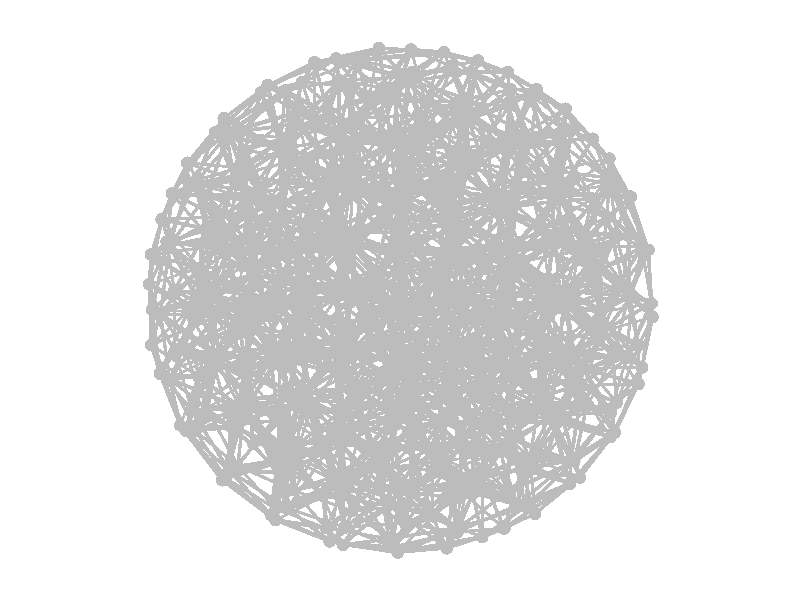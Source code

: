 #include "colors.inc"
background { rgb <1, 1, 1> }
camera {location <0, 0, 10>up <0,1,0> right <-1.33,0,0> angle 18look_at <0, 0, 0> sky <0, 1, 0> }
sphere { <-0.418319, -0.427173, -0.801581>, 0.025 texture {  pigment { rgb <0.5, 0.5, 0.5> } } }
sphere { <-0.210928, -0.554158, -0.805244>, 0.025 texture {  pigment { rgb <0.5, 0.5, 0.5> } } }
sphere { <-0.00748983, -0.448925, -0.893538>, 0.025 texture {  pigment { rgb <0.5, 0.5, 0.5> } } }
sphere { <0.206915, -0.507618, -0.836367>, 0.025 texture {  pigment { rgb <0.5, 0.5, 0.5> } } }
sphere { <0.417685, -0.438123, -0.795982>, 0.025 texture {  pigment { rgb <0.5, 0.5, 0.5> } } }
sphere { <-0.491082, -0.231208, -0.83987>, 0.025 texture {  pigment { rgb <0.5, 0.5, 0.5> } } }
sphere { <-0.226149, -0.320485, -0.919862>, 0.025 texture {  pigment { rgb <0.5, 0.5, 0.5> } } }
sphere { <-0.0222471, -0.192741, -0.980997>, 0.025 texture {  pigment { rgb <0.5, 0.5, 0.5> } } }
sphere { <0.230577, -0.28427, -0.930605>, 0.025 texture {  pigment { rgb <0.5, 0.5, 0.5> } } }
sphere { <0.502219, -0.225856, -0.834725>, 0.025 texture {  pigment { rgb <0.5, 0.5, 0.5> } } }
sphere { <-0.494664, -0.0108389, -0.869017>, 0.025 texture {  pigment { rgb <0.5, 0.5, 0.5> } } }
sphere { <-0.276231, -0.0806048, -0.957705>, 0.025 texture {  pigment { rgb <0.5, 0.5, 0.5> } } }
sphere { <-0.0757306, 0.0675869, -0.994835>, 0.025 texture {  pigment { rgb <0.5, 0.5, 0.5> } } }
sphere { <0.346434, -0.0414738, -0.937157>, 0.025 texture {  pigment { rgb <0.5, 0.5, 0.5> } } }
sphere { <0.54068, 0.0353517, -0.840485>, 0.025 texture {  pigment { rgb <0.5, 0.5, 0.5> } } }
sphere { <-0.483845, 0.215549, -0.848194>, 0.025 texture {  pigment { rgb <0.5, 0.5, 0.5> } } }
sphere { <-0.251984, 0.245593, -0.936049>, 0.025 texture {  pigment { rgb <0.5, 0.5, 0.5> } } }
sphere { <-0.0298037, 0.329915, -0.94354>, 0.025 texture {  pigment { rgb <0.5, 0.5, 0.5> } } }
sphere { <0.175991, 0.175559, -0.96861>, 0.025 texture {  pigment { rgb <0.5, 0.5, 0.5> } } }
sphere { <0.409773, 0.223262, -0.884443>, 0.025 texture {  pigment { rgb <0.5, 0.5, 0.5> } } }
sphere { <-0.428733, 0.422342, -0.798634>, 0.025 texture {  pigment { rgb <0.5, 0.5, 0.5> } } }
sphere { <-0.207457, 0.514332, -0.83212>, 0.025 texture {  pigment { rgb <0.5, 0.5, 0.5> } } }
sphere { <0.0428308, 0.544161, -0.837887>, 0.025 texture {  pigment { rgb <0.5, 0.5, 0.5> } } }
sphere { <0.234119, 0.407591, -0.882642>, 0.025 texture {  pigment { rgb <0.5, 0.5, 0.5> } } }
sphere { <0.447328, 0.447163, -0.77456>, 0.025 texture {  pigment { rgb <0.5, 0.5, 0.5> } } }
sphere { <-0.435505, -0.613439, -0.658809>, 0.025 texture {  pigment { rgb <0.5, 0.5, 0.5> } } }
sphere { <-0.26183, -0.737457, -0.622577>, 0.025 texture {  pigment { rgb <0.5, 0.5, 0.5> } } }
sphere { <-0.0573152, -0.711709, -0.700132>, 0.025 texture {  pigment { rgb <0.5, 0.5, 0.5> } } }
sphere { <0.163183, -0.687223, -0.707882>, 0.025 texture {  pigment { rgb <0.5, 0.5, 0.5> } } }
sphere { <0.385364, -0.652956, -0.652031>, 0.025 texture {  pigment { rgb <0.5, 0.5, 0.5> } } }
sphere { <-0.627208, -0.416588, -0.658077>, 0.025 texture {  pigment { rgb <0.5, 0.5, 0.5> } } }
sphere { <-0.396147, -0.385025, -0.550098>, 0.025 texture {  pigment { rgb <0.5, 0.5, 0.5> } } }
sphere { <-0.19998, -0.434238, -0.635576>, 0.025 texture {  pigment { rgb <0.5, 0.5, 0.5> } } }
sphere { <0.00147002, -0.486916, -0.651462>, 0.025 texture {  pigment { rgb <0.5, 0.5, 0.5> } } }
sphere { <0.212412, -0.414458, -0.608886>, 0.025 texture {  pigment { rgb <0.5, 0.5, 0.5> } } }
sphere { <0.430632, -0.282955, -0.577131>, 0.025 texture {  pigment { rgb <0.5, 0.5, 0.5> } } }
sphere { <0.601918, -0.460925, -0.652106>, 0.025 texture {  pigment { rgb <0.5, 0.5, 0.5> } } }
sphere { <-0.765116, -0.252146, -0.59247>, 0.025 texture {  pigment { rgb <0.5, 0.5, 0.5> } } }
sphere { <-0.498182, -0.214644, -0.602459>, 0.025 texture {  pigment { rgb <0.5, 0.5, 0.5> } } }
sphere { <-0.266015, -0.209935, -0.717625>, 0.025 texture {  pigment { rgb <0.5, 0.5, 0.5> } } }
sphere { <0.0203916, -0.282715, -0.763691>, 0.025 texture {  pigment { rgb <0.5, 0.5, 0.5> } } }
sphere { <0.254994, -0.215548, -0.730313>, 0.025 texture {  pigment { rgb <0.5, 0.5, 0.5> } } }
sphere { <0.497853, -0.0929063, -0.650095>, 0.025 texture {  pigment { rgb <0.5, 0.5, 0.5> } } }
sphere { <0.708624, -0.255744, -0.657607>, 0.025 texture {  pigment { rgb <0.5, 0.5, 0.5> } } }
sphere { <-0.686214, -0.0932833, -0.721394>, 0.025 texture {  pigment { rgb <0.5, 0.5, 0.5> } } }
sphere { <-0.440178, -0.0205226, -0.644129>, 0.025 texture {  pigment { rgb <0.5, 0.5, 0.5> } } }
sphere { <-0.275236, 0.0665322, -0.793258>, 0.025 texture {  pigment { rgb <0.5, 0.5, 0.5> } } }
sphere { <-0.102207, -0.101049, -0.772337>, 0.025 texture {  pigment { rgb <0.5, 0.5, 0.5> } } }
sphere { <0.134384, -0.0517517, -0.922475>, 0.025 texture {  pigment { rgb <0.5, 0.5, 0.5> } } }
sphere { <0.295634, 0.00514074, -0.695781>, 0.025 texture {  pigment { rgb <0.5, 0.5, 0.5> } } }
sphere { <0.713742, 0.0102211, -0.700335>, 0.025 texture {  pigment { rgb <0.5, 0.5, 0.5> } } }
sphere { <-0.672995, 0.143071, -0.725678>, 0.025 texture {  pigment { rgb <0.5, 0.5, 0.5> } } }
sphere { <-0.414394, 0.221782, -0.611038>, 0.025 texture {  pigment { rgb <0.5, 0.5, 0.5> } } }
sphere { <-0.209433, 0.281984, -0.718917>, 0.025 texture {  pigment { rgb <0.5, 0.5, 0.5> } } }
sphere { <-0.0172588, 0.125328, -0.789818>, 0.025 texture {  pigment { rgb <0.5, 0.5, 0.5> } } }
sphere { <0.218446, 0.206922, -0.703616>, 0.025 texture {  pigment { rgb <0.5, 0.5, 0.5> } } }
sphere { <0.465197, 0.174577, -0.658779>, 0.025 texture {  pigment { rgb <0.5, 0.5, 0.5> } } }
sphere { <0.651103, 0.260364, -0.712935>, 0.025 texture {  pigment { rgb <0.5, 0.5, 0.5> } } }
sphere { <-0.650733, 0.373319, -0.661196>, 0.025 texture {  pigment { rgb <0.5, 0.5, 0.5> } } }
sphere { <-0.295306, 0.447981, -0.571885>, 0.025 texture {  pigment { rgb <0.5, 0.5, 0.5> } } }
sphere { <-0.0857646, 0.474083, -0.594637>, 0.025 texture {  pigment { rgb <0.5, 0.5, 0.5> } } }
sphere { <0.0248127, 0.343387, -0.72682>, 0.025 texture {  pigment { rgb <0.5, 0.5, 0.5> } } }
sphere { <0.190664, 0.453922, -0.638658>, 0.025 texture {  pigment { rgb <0.5, 0.5, 0.5> } } }
sphere { <0.39463, 0.389006, -0.582228>, 0.025 texture {  pigment { rgb <0.5, 0.5, 0.5> } } }
sphere { <0.637122, 0.475717, -0.606439>, 0.025 texture {  pigment { rgb <0.5, 0.5, 0.5> } } }
sphere { <-0.470833, 0.597551, -0.649037>, 0.025 texture {  pigment { rgb <0.5, 0.5, 0.5> } } }
sphere { <-0.256959, 0.712108, -0.653356>, 0.025 texture {  pigment { rgb <0.5, 0.5, 0.5> } } }
sphere { <-0.0247515, 0.695548, -0.718053>, 0.025 texture {  pigment { rgb <0.5, 0.5, 0.5> } } }
sphere { <0.251871, 0.647275, -0.719442>, 0.025 texture {  pigment { rgb <0.5, 0.5, 0.5> } } }
sphere { <0.453616, 0.658154, -0.600887>, 0.025 texture {  pigment { rgb <0.5, 0.5, 0.5> } } }
sphere { <-0.440557, -0.78807, -0.429948>, 0.025 texture {  pigment { rgb <0.5, 0.5, 0.5> } } }
sphere { <-0.196555, -0.874838, -0.442746>, 0.025 texture {  pigment { rgb <0.5, 0.5, 0.5> } } }
sphere { <0.0165529, -0.861285, -0.507853>, 0.025 texture {  pigment { rgb <0.5, 0.5, 0.5> } } }
sphere { <0.246671, -0.828451, -0.502814>, 0.025 texture {  pigment { rgb <0.5, 0.5, 0.5> } } }
sphere { <0.44568, -0.792588, -0.416141>, 0.025 texture {  pigment { rgb <0.5, 0.5, 0.5> } } }
sphere { <-0.610644, -0.602917, -0.513425>, 0.025 texture {  pigment { rgb <0.5, 0.5, 0.5> } } }
sphere { <-0.315878, -0.588517, -0.427451>, 0.025 texture {  pigment { rgb <0.5, 0.5, 0.5> } } }
sphere { <-0.103153, -0.617653, -0.453826>, 0.025 texture {  pigment { rgb <0.5, 0.5, 0.5> } } }
sphere { <0.120862, -0.62718, -0.504784>, 0.025 texture {  pigment { rgb <0.5, 0.5, 0.5> } } }
sphere { <0.250648, -0.606835, -0.379125>, 0.025 texture {  pigment { rgb <0.5, 0.5, 0.5> } } }
sphere { <0.446975, -0.563606, -0.266378>, 0.025 texture {  pigment { rgb <0.5, 0.5, 0.5> } } }
sphere { <0.607258, -0.641329, -0.468972>, 0.025 texture {  pigment { rgb <0.5, 0.5, 0.5> } } }
sphere { <-0.794153, -0.449685, -0.408783>, 0.025 texture {  pigment { rgb <0.5, 0.5, 0.5> } } }
sphere { <-0.62852, -0.326687, -0.405211>, 0.025 texture {  pigment { rgb <0.5, 0.5, 0.5> } } }
sphere { <-0.495224, -0.465847, -0.365183>, 0.025 texture {  pigment { rgb <0.5, 0.5, 0.5> } } }
sphere { <-0.195096, -0.360722, -0.398923>, 0.025 texture {  pigment { rgb <0.5, 0.5, 0.5> } } }
sphere { <0.0604689, -0.415403, -0.398829>, 0.025 texture {  pigment { rgb <0.5, 0.5, 0.5> } } }
sphere { <0.300776, -0.36155, -0.364357>, 0.025 texture {  pigment { rgb <0.5, 0.5, 0.5> } } }
sphere { <0.403822, -0.524655, -0.52052>, 0.025 texture {  pigment { rgb <0.5, 0.5, 0.5> } } }
sphere { <0.573867, -0.384666, -0.39257>, 0.025 texture {  pigment { rgb <0.5, 0.5, 0.5> } } }
sphere { <0.770868, -0.449244, -0.4516>, 0.025 texture {  pigment { rgb <0.5, 0.5, 0.5> } } }
sphere { <-0.890696, -0.201421, -0.407541>, 0.025 texture {  pigment { rgb <0.5, 0.5, 0.5> } } }
sphere { <-0.625065, -0.093944, -0.437439>, 0.025 texture {  pigment { rgb <0.5, 0.5, 0.5> } } }
sphere { <-0.403915, -0.196732, -0.356791>, 0.025 texture {  pigment { rgb <0.5, 0.5, 0.5> } } }
sphere { <-0.242784, -0.156605, -0.499138>, 0.025 texture {  pigment { rgb <0.5, 0.5, 0.5> } } }
sphere { <-0.0233772, -0.245748, -0.547228>, 0.025 texture {  pigment { rgb <0.5, 0.5, 0.5> } } }
sphere { <0.201307, -0.178411, -0.473926>, 0.025 texture {  pigment { rgb <0.5, 0.5, 0.5> } } }
sphere { <0.45306, -0.171305, -0.339742>, 0.025 texture {  pigment { rgb <0.5, 0.5, 0.5> } } }
sphere { <0.650777, -0.184605, -0.473906>, 0.025 texture {  pigment { rgb <0.5, 0.5, 0.5> } } }
sphere { <0.87803, -0.234812, -0.417046>, 0.025 texture {  pigment { rgb <0.5, 0.5, 0.5> } } }
sphere { <-0.844748, 0.00160071, -0.535161>, 0.025 texture {  pigment { rgb <0.5, 0.5, 0.5> } } }
sphere { <-0.619012, 0.106315, -0.540731>, 0.025 texture {  pigment { rgb <0.5, 0.5, 0.5> } } }
sphere { <-0.395675, 0.0600589, -0.41844>, 0.025 texture {  pigment { rgb <0.5, 0.5, 0.5> } } }
sphere { <-0.188591, 0.0438008, -0.577978>, 0.025 texture {  pigment { rgb <0.5, 0.5, 0.5> } } }
sphere { <-0.0383029, -0.0427243, -0.396855>, 0.025 texture {  pigment { rgb <0.5, 0.5, 0.5> } } }
sphere { <0.0724994, -0.0381061, -0.649432>, 0.025 texture {  pigment { rgb <0.5, 0.5, 0.5> } } }
sphere { <0.41516, -0.0235977, -0.452763>, 0.025 texture {  pigment { rgb <0.5, 0.5, 0.5> } } }
sphere { <0.683384, -0.0248717, -0.303071>, 0.025 texture {  pigment { rgb <0.5, 0.5, 0.5> } } }
sphere { <0.843027, -0.0441091, -0.53606>, 0.025 texture {  pigment { rgb <0.5, 0.5, 0.5> } } }
sphere { <-0.826924, 0.236549, -0.510138>, 0.025 texture {  pigment { rgb <0.5, 0.5, 0.5> } } }
sphere { <-0.603709, 0.214832, -0.382782>, 0.025 texture {  pigment { rgb <0.5, 0.5, 0.5> } } }
sphere { <-0.374094, 0.308757, -0.358625>, 0.025 texture {  pigment { rgb <0.5, 0.5, 0.5> } } }
sphere { <-0.186059, 0.243411, -0.45351>, 0.025 texture {  pigment { rgb <0.5, 0.5, 0.5> } } }
sphere { <-0.00515804, 0.20287, -0.547732>, 0.025 texture {  pigment { rgb <0.5, 0.5, 0.5> } } }
sphere { <0.159046, 0.0709463, -0.473027>, 0.025 texture {  pigment { rgb <0.5, 0.5, 0.5> } } }
sphere { <0.347152, 0.176251, -0.456402>, 0.025 texture {  pigment { rgb <0.5, 0.5, 0.5> } } }
sphere { <0.617147, 0.0814063, -0.489351>, 0.025 texture {  pigment { rgb <0.5, 0.5, 0.5> } } }
sphere { <0.83252, 0.202958, -0.515478>, 0.025 texture {  pigment { rgb <0.5, 0.5, 0.5> } } }
sphere { <-0.796441, 0.434468, -0.420618>, 0.025 texture {  pigment { rgb <0.5, 0.5, 0.5> } } }
sphere { <-0.573372, 0.439568, -0.27559>, 0.025 texture {  pigment { rgb <0.5, 0.5, 0.5> } } }
sphere { <-0.542892, 0.403083, -0.515941>, 0.025 texture {  pigment { rgb <0.5, 0.5, 0.5> } } }
sphere { <-0.159005, 0.465521, -0.307756>, 0.025 texture {  pigment { rgb <0.5, 0.5, 0.5> } } }
sphere { <0.0229858, 0.43802, -0.396226>, 0.025 texture {  pigment { rgb <0.5, 0.5, 0.5> } } }
sphere { <0.180744, 0.327813, -0.449039>, 0.025 texture {  pigment { rgb <0.5, 0.5, 0.5> } } }
sphere { <0.52155, 0.527098, -0.402488>, 0.025 texture {  pigment { rgb <0.5, 0.5, 0.5> } } }
sphere { <0.583871, 0.288882, -0.454418>, 0.025 texture {  pigment { rgb <0.5, 0.5, 0.5> } } }
sphere { <0.795588, 0.421267, -0.435402>, 0.025 texture {  pigment { rgb <0.5, 0.5, 0.5> } } }
sphere { <-0.635645, 0.621638, -0.457735>, 0.025 texture {  pigment { rgb <0.5, 0.5, 0.5> } } }
sphere { <-0.375608, 0.570585, -0.397826>, 0.025 texture {  pigment { rgb <0.5, 0.5, 0.5> } } }
sphere { <-0.170907, 0.654087, -0.467816>, 0.025 texture {  pigment { rgb <0.5, 0.5, 0.5> } } }
sphere { <-0.00321588, 0.680873, -0.306031>, 0.025 texture {  pigment { rgb <0.5, 0.5, 0.5> } } }
sphere { <0.0904854, 0.635499, -0.519991>, 0.025 texture {  pigment { rgb <0.5, 0.5, 0.5> } } }
sphere { <0.287835, 0.57504, -0.438655>, 0.025 texture {  pigment { rgb <0.5, 0.5, 0.5> } } }
sphere { <0.655556, 0.646613, -0.390049>, 0.025 texture {  pigment { rgb <0.5, 0.5, 0.5> } } }
sphere { <-0.430884, 0.777545, -0.457999>, 0.025 texture {  pigment { rgb <0.5, 0.5, 0.5> } } }
sphere { <-0.208187, 0.884946, -0.416568>, 0.025 texture {  pigment { rgb <0.5, 0.5, 0.5> } } }
sphere { <-0.0196186, 0.83911, -0.543608>, 0.025 texture {  pigment { rgb <0.5, 0.5, 0.5> } } }
sphere { <0.237196, 0.82594, -0.51143>, 0.025 texture {  pigment { rgb <0.5, 0.5, 0.5> } } }
sphere { <0.449002, 0.799255, -0.399486>, 0.025 texture {  pigment { rgb <0.5, 0.5, 0.5> } } }
sphere { <-0.500615, -0.844407, -0.190687>, 0.025 texture {  pigment { rgb <0.5, 0.5, 0.5> } } }
sphere { <-0.298924, -0.926655, -0.227936>, 0.025 texture {  pigment { rgb <0.5, 0.5, 0.5> } } }
sphere { <-0.0447236, -0.970496, -0.236931>, 0.025 texture {  pigment { rgb <0.5, 0.5, 0.5> } } }
sphere { <0.237686, -0.92978, -0.281094>, 0.025 texture {  pigment { rgb <0.5, 0.5, 0.5> } } }
sphere { <0.507028, -0.837614, -0.203285>, 0.025 texture {  pigment { rgb <0.5, 0.5, 0.5> } } }
sphere { <-0.662924, -0.67965, -0.314018>, 0.025 texture {  pigment { rgb <0.5, 0.5, 0.5> } } }
sphere { <-0.427581, -0.639217, -0.204917>, 0.025 texture {  pigment { rgb <0.5, 0.5, 0.5> } } }
sphere { <-0.214092, -0.726994, -0.243188>, 0.025 texture {  pigment { rgb <0.5, 0.5, 0.5> } } }
sphere { <0.0429417, -0.785945, -0.3083>, 0.025 texture {  pigment { rgb <0.5, 0.5, 0.5> } } }
sphere { <0.279325, -0.717723, -0.19655>, 0.025 texture {  pigment { rgb <0.5, 0.5, 0.5> } } }
sphere { <0.517095, -0.631085, -0.0739005>, 0.025 texture {  pigment { rgb <0.5, 0.5, 0.5> } } }
sphere { <0.708149, -0.658073, -0.25586>, 0.025 texture {  pigment { rgb <0.5, 0.5, 0.5> } } }
sphere { <-0.825249, -0.529961, -0.195204>, 0.025 texture {  pigment { rgb <0.5, 0.5, 0.5> } } }
sphere { <-0.6268, -0.443033, -0.164104>, 0.025 texture {  pigment { rgb <0.5, 0.5, 0.5> } } }
sphere { <-0.349534, -0.418194, -0.189406>, 0.025 texture {  pigment { rgb <0.5, 0.5, 0.5> } } }
sphere { <-0.149382, -0.487693, -0.225614>, 0.025 texture {  pigment { rgb <0.5, 0.5, 0.5> } } }
sphere { <0.0429349, -0.586495, -0.22597>, 0.025 texture {  pigment { rgb <0.5, 0.5, 0.5> } } }
sphere { <0.214835, -0.447547, -0.158508>, 0.025 texture {  pigment { rgb <0.5, 0.5, 0.5> } } }
sphere { <0.462473, -0.310625, -0.166597>, 0.025 texture {  pigment { rgb <0.5, 0.5, 0.5> } } }
sphere { <0.64997, -0.46132, -0.189918>, 0.025 texture {  pigment { rgb <0.5, 0.5, 0.5> } } }
sphere { <0.878229, -0.416946, -0.234245>, 0.025 texture {  pigment { rgb <0.5, 0.5, 0.5> } } }
sphere { <-0.929215, -0.319025, -0.186501>, 0.025 texture {  pigment { rgb <0.5, 0.5, 0.5> } } }
sphere { <-0.733132, -0.218792, -0.229628>, 0.025 texture {  pigment { rgb <0.5, 0.5, 0.5> } } }
sphere { <-0.48562, -0.239262, -0.179702>, 0.025 texture {  pigment { rgb <0.5, 0.5, 0.5> } } }
sphere { <-0.192039, -0.200157, -0.197796>, 0.025 texture {  pigment { rgb <0.5, 0.5, 0.5> } } }
sphere { <0.0231778, -0.262189, -0.272213>, 0.025 texture {  pigment { rgb <0.5, 0.5, 0.5> } } }
sphere { <0.216978, -0.203486, -0.188044>, 0.025 texture {  pigment { rgb <0.5, 0.5, 0.5> } } }
sphere { <0.429786, -0.0504938, -0.163375>, 0.025 texture {  pigment { rgb <0.5, 0.5, 0.5> } } }
sphere { <0.705448, -0.210121, -0.213231>, 0.025 texture {  pigment { rgb <0.5, 0.5, 0.5> } } }
sphere { <0.964376, -0.182978, -0.191042>, 0.025 texture {  pigment { rgb <0.5, 0.5, 0.5> } } }
sphere { <-0.970822, -0.0553198, -0.233333>, 0.025 texture {  pigment { rgb <0.5, 0.5, 0.5> } } }
sphere { <-0.790048, 0.0478861, -0.314425>, 0.025 texture {  pigment { rgb <0.5, 0.5, 0.5> } } }
sphere { <-0.553234, 0.0057378, -0.23147>, 0.025 texture {  pigment { rgb <0.5, 0.5, 0.5> } } }
sphere { <-0.258045, 0.0105638, -0.283498>, 0.025 texture {  pigment { rgb <0.5, 0.5, 0.5> } } }
sphere { <-0.00451735, -0.0106078, -0.17629>, 0.025 texture {  pigment { rgb <0.5, 0.5, 0.5> } } }
sphere { <0.223035, -0.00325111, -0.275896>, 0.025 texture {  pigment { rgb <0.5, 0.5, 0.5> } } }
sphere { <0.642461, 0.0204433, -0.0730319>, 0.025 texture {  pigment { rgb <0.5, 0.5, 0.5> } } }
sphere { <0.894744, 0.0593788, -0.133731>, 0.025 texture {  pigment { rgb <0.5, 0.5, 0.5> } } }
sphere { <0.938953, 0.0252403, -0.343117>, 0.025 texture {  pigment { rgb <0.5, 0.5, 0.5> } } }
sphere { <-0.936427, 0.224168, -0.269912>, 0.025 texture {  pigment { rgb <0.5, 0.5, 0.5> } } }
sphere { <-0.693963, 0.267841, -0.201527>, 0.025 texture {  pigment { rgb <0.5, 0.5, 0.5> } } }
sphere { <-0.422675, 0.191004, -0.170221>, 0.025 texture {  pigment { rgb <0.5, 0.5, 0.5> } } }
sphere { <-0.170387, 0.226214, -0.21704>, 0.025 texture {  pigment { rgb <0.5, 0.5, 0.5> } } }
sphere { <0.025272, 0.197043, -0.285922>, 0.025 texture {  pigment { rgb <0.5, 0.5, 0.5> } } }
sphere { <0.223944, 0.208644, -0.196156>, 0.025 texture {  pigment { rgb <0.5, 0.5, 0.5> } } }
sphere { <0.479077, 0.155241, -0.247467>, 0.025 texture {  pigment { rgb <0.5, 0.5, 0.5> } } }
sphere { <0.730203, 0.20035, -0.270775>, 0.025 texture {  pigment { rgb <0.5, 0.5, 0.5> } } }
sphere { <0.930957, 0.267562, -0.248454>, 0.025 texture {  pigment { rgb <0.5, 0.5, 0.5> } } }
sphere { <-0.855017, 0.476486, -0.204711>, 0.025 texture {  pigment { rgb <0.5, 0.5, 0.5> } } }
sphere { <-0.639631, 0.529707, -0.0843843>, 0.025 texture {  pigment { rgb <0.5, 0.5, 0.5> } } }
sphere { <-0.325232, 0.468263, -0.167046>, 0.025 texture {  pigment { rgb <0.5, 0.5, 0.5> } } }
sphere { <-0.0015749, 0.385363, -0.126368>, 0.025 texture {  pigment { rgb <0.5, 0.5, 0.5> } } }
sphere { <0.0194651, 0.623796, -0.0766722>, 0.025 texture {  pigment { rgb <0.5, 0.5, 0.5> } } }
sphere { <0.19115, 0.476334, -0.215278>, 0.025 texture {  pigment { rgb <0.5, 0.5, 0.5> } } }
sphere { <0.377704, 0.367832, -0.30455>, 0.025 texture {  pigment { rgb <0.5, 0.5, 0.5> } } }
sphere { <0.620198, 0.399749, -0.233655>, 0.025 texture {  pigment { rgb <0.5, 0.5, 0.5> } } }
sphere { <0.837595, 0.496937, -0.22691>, 0.025 texture {  pigment { rgb <0.5, 0.5, 0.5> } } }
sphere { <-0.693531, 0.681057, -0.234896>, 0.025 texture {  pigment { rgb <0.5, 0.5, 0.5> } } }
sphere { <-0.469517, 0.658121, -0.225085>, 0.025 texture {  pigment { rgb <0.5, 0.5, 0.5> } } }
sphere { <-0.20198, 0.715654, -0.218114>, 0.025 texture {  pigment { rgb <0.5, 0.5, 0.5> } } }
sphere { <0.0325383, 0.877816, -0.1419>, 0.025 texture {  pigment { rgb <0.5, 0.5, 0.5> } } }
sphere { <0.205549, 0.717356, -0.279507>, 0.025 texture {  pigment { rgb <0.5, 0.5, 0.5> } } }
sphere { <0.423049, 0.610415, -0.206778>, 0.025 texture {  pigment { rgb <0.5, 0.5, 0.5> } } }
sphere { <0.700472, 0.689218, -0.185252>, 0.025 texture {  pigment { rgb <0.5, 0.5, 0.5> } } }
sphere { <-0.397782, 0.885581, -0.239826>, 0.025 texture {  pigment { rgb <0.5, 0.5, 0.5> } } }
sphere { <-0.172558, 0.96856, -0.179206>, 0.025 texture {  pigment { rgb <0.5, 0.5, 0.5> } } }
sphere { <0.0503277, 0.937237, -0.345041>, 0.025 texture {  pigment { rgb <0.5, 0.5, 0.5> } } }
sphere { <0.286962, 0.926906, -0.241863>, 0.025 texture {  pigment { rgb <0.5, 0.5, 0.5> } } }
sphere { <0.521894, 0.833665, -0.180634>, 0.025 texture {  pigment { rgb <0.5, 0.5, 0.5> } } }
sphere { <-0.491184, -0.870355, 0.0349299>, 0.025 texture {  pigment { rgb <0.5, 0.5, 0.5> } } }
sphere { <-0.225942, -0.973968, -0.0183507>, 0.025 texture {  pigment { rgb <0.5, 0.5, 0.5> } } }
sphere { <-0.00875674, -0.999654, 0.0247851>, 0.025 texture {  pigment { rgb <0.5, 0.5, 0.5> } } }
sphere { <0.326705, -0.944455, -0.0356192>, 0.025 texture {  pigment { rgb <0.5, 0.5, 0.5> } } }
sphere { <0.532697, -0.845168, 0.0438604>, 0.025 texture {  pigment { rgb <0.5, 0.5, 0.5> } } }
sphere { <-0.696117, -0.713348, -0.0809648>, 0.025 texture {  pigment { rgb <0.5, 0.5, 0.5> } } }
sphere { <-0.482282, -0.622881, -0.0153178>, 0.025 texture {  pigment { rgb <0.5, 0.5, 0.5> } } }
sphere { <-0.304264, -0.777932, 0.0141356>, 0.025 texture {  pigment { rgb <0.5, 0.5, 0.5> } } }
sphere { <-0.0797134, -0.736952, -0.0792681>, 0.025 texture {  pigment { rgb <0.5, 0.5, 0.5> } } }
sphere { <0.129213, -0.864007, -0.0657763>, 0.025 texture {  pigment { rgb <0.5, 0.5, 0.5> } } }
sphere { <0.324295, -0.696243, 0.0193071>, 0.025 texture {  pigment { rgb <0.5, 0.5, 0.5> } } }
sphere { <0.710871, -0.703114, 0.0171339>, 0.025 texture {  pigment { rgb <0.5, 0.5, 0.5> } } }
sphere { <-0.867564, -0.496776, 0.0233675>, 0.025 texture {  pigment { rgb <0.5, 0.5, 0.5> } } }
sphere { <-0.647958, -0.499948, 0.0393045>, 0.025 texture {  pigment { rgb <0.5, 0.5, 0.5> } } }
sphere { <-0.431948, -0.388046, 0.0450517>, 0.025 texture {  pigment { rgb <0.5, 0.5, 0.5> } } }
sphere { <-0.238078, -0.564383, 0.000210276>, 0.025 texture {  pigment { rgb <0.5, 0.5, 0.5> } } }
sphere { <-0.0464427, -0.403172, -0.053803>, 0.025 texture {  pigment { rgb <0.5, 0.5, 0.5> } } }
sphere { <0.126432, -0.610839, 0.00632384>, 0.025 texture {  pigment { rgb <0.5, 0.5, 0.5> } } }
sphere { <0.414758, -0.425042, -0.0182006>, 0.025 texture {  pigment { rgb <0.5, 0.5, 0.5> } } }
sphere { <0.705534, -0.340334, -0.0153147>, 0.025 texture {  pigment { rgb <0.5, 0.5, 0.5> } } }
sphere { <0.836288, -0.546635, -0.0425698>, 0.025 texture {  pigment { rgb <0.5, 0.5, 0.5> } } }
sphere { <-0.983938, -0.178029, 0.0130981>, 0.025 texture {  pigment { rgb <0.5, 0.5, 0.5> } } }
sphere { <-0.796255, -0.30254, 0.0308858>, 0.025 texture {  pigment { rgb <0.5, 0.5, 0.5> } } }
sphere { <-0.608147, -0.225604, 0.021649>, 0.025 texture {  pigment { rgb <0.5, 0.5, 0.5> } } }
sphere { <-0.254068, -0.28661, 0.0139609>, 0.025 texture {  pigment { rgb <0.5, 0.5, 0.5> } } }
sphere { <0.0428403, -0.194505, -0.019476>, 0.025 texture {  pigment { rgb <0.5, 0.5, 0.5> } } }
sphere { <0.307709, -0.180199, 0.0281843>, 0.025 texture {  pigment { rgb <0.5, 0.5, 0.5> } } }
sphere { <0.547755, -0.172107, 0.0167061>, 0.025 texture {  pigment { rgb <0.5, 0.5, 0.5> } } }
sphere { <0.795691, -0.125488, 0.0331704>, 0.025 texture {  pigment { rgb <0.5, 0.5, 0.5> } } }
sphere { <0.942909, -0.332645, 0.0164238>, 0.025 texture {  pigment { rgb <0.5, 0.5, 0.5> } } }
sphere { <-0.997326, 0.0625702, -0.0377592>, 0.025 texture {  pigment { rgb <0.5, 0.5, 0.5> } } }
sphere { <-0.740189, -0.0674928, -0.0903764>, 0.025 texture {  pigment { rgb <0.5, 0.5, 0.5> } } }
sphere { <-0.399802, -0.0839687, -0.0540588>, 0.025 texture {  pigment { rgb <0.5, 0.5, 0.5> } } }
sphere { <-0.218952, 0.0677112, -0.0522959>, 0.025 texture {  pigment { rgb <0.5, 0.5, 0.5> } } }
sphere { <-0.141202, -0.0821605, 0.0457677>, 0.025 texture {  pigment { rgb <0.5, 0.5, 0.5> } } }
sphere { <0.18331, 0.0152486, -0.0212772>, 0.025 texture {  pigment { rgb <0.5, 0.5, 0.5> } } }
sphere { <0.389839, 0.0962984, -0.00382487>, 0.025 texture {  pigment { rgb <0.5, 0.5, 0.5> } } }
sphere { <0.778827, 0.116619, 0.10123>, 0.025 texture {  pigment { rgb <0.5, 0.5, 0.5> } } }
sphere { <0.997447, -0.067103, 0.0244235>, 0.025 texture {  pigment { rgb <0.5, 0.5, 0.5> } } }
sphere { <-0.946467, 0.321497, -0.0289903>, 0.025 texture {  pigment { rgb <0.5, 0.5, 0.5> } } }
sphere { <-0.800501, 0.12707, -0.0463198>, 0.025 texture {  pigment { rgb <0.5, 0.5, 0.5> } } }
sphere { <-0.55799, 0.137159, -0.0109668>, 0.025 texture {  pigment { rgb <0.5, 0.5, 0.5> } } }
sphere { <-0.23749, 0.296263, -0.00516791>, 0.025 texture {  pigment { rgb <0.5, 0.5, 0.5> } } }
sphere { <-0.00696038, 0.165532, 0.00829254>, 0.025 texture {  pigment { rgb <0.5, 0.5, 0.5> } } }
sphere { <0.208829, 0.298634, 0.0110474>, 0.025 texture {  pigment { rgb <0.5, 0.5, 0.5> } } }
sphere { <0.612166, 0.231577, -0.0356587>, 0.025 texture {  pigment { rgb <0.5, 0.5, 0.5> } } }
sphere { <0.825849, 0.330861, -0.0490193>, 0.025 texture {  pigment { rgb <0.5, 0.5, 0.5> } } }
sphere { <0.979377, 0.197791, 0.0412227>, 0.025 texture {  pigment { rgb <0.5, 0.5, 0.5> } } }
sphere { <-0.839191, 0.542486, 0.0383092>, 0.025 texture {  pigment { rgb <0.5, 0.5, 0.5> } } }
sphere { <-0.71281, 0.330285, 0.0193044>, 0.025 texture {  pigment { rgb <0.5, 0.5, 0.5> } } }
sphere { <-0.467813, 0.384, -0.0369348>, 0.025 texture {  pigment { rgb <0.5, 0.5, 0.5> } } }
sphere { <-0.183892, 0.547091, -0.0173573>, 0.025 texture {  pigment { rgb <0.5, 0.5, 0.5> } } }
sphere { <-0.0129207, 0.390834, 0.108181>, 0.025 texture {  pigment { rgb <0.5, 0.5, 0.5> } } }
sphere { <0.207456, 0.535125, 0.0140119>, 0.025 texture {  pigment { rgb <0.5, 0.5, 0.5> } } }
sphere { <0.406519, 0.370518, -0.0652147>, 0.025 texture {  pigment { rgb <0.5, 0.5, 0.5> } } }
sphere { <0.609001, 0.516305, -0.0682261>, 0.025 texture {  pigment { rgb <0.5, 0.5, 0.5> } } }
sphere { <0.827879, 0.560758, 0.0129288>, 0.025 texture {  pigment { rgb <0.5, 0.5, 0.5> } } }
sphere { <-0.694064, 0.718216, 0.0493953>, 0.025 texture {  pigment { rgb <0.5, 0.5, 0.5> } } }
sphere { <-0.341389, 0.724724, -0.0367519>, 0.025 texture {  pigment { rgb <0.5, 0.5, 0.5> } } }
sphere { <-0.124183, 0.792027, 0.0408051>, 0.025 texture {  pigment { rgb <0.5, 0.5, 0.5> } } }
sphere { <0.0994794, 0.77792, 0.112976>, 0.025 texture {  pigment { rgb <0.5, 0.5, 0.5> } } }
sphere { <0.265055, 0.756772, -0.062673>, 0.025 texture {  pigment { rgb <0.5, 0.5, 0.5> } } }
sphere { <0.43956, 0.631282, 0.0307143>, 0.025 texture {  pigment { rgb <0.5, 0.5, 0.5> } } }
sphere { <0.653439, 0.755969, 0.0391013>, 0.025 texture {  pigment { rgb <0.5, 0.5, 0.5> } } }
sphere { <-0.554964, 0.829069, -0.0682603>, 0.025 texture {  pigment { rgb <0.5, 0.5, 0.5> } } }
sphere { <-0.33772, 0.940891, 0.0258685>, 0.025 texture {  pigment { rgb <0.5, 0.5, 0.5> } } }
sphere { <-0.0829672, 0.994945, 0.056582>, 0.025 texture {  pigment { rgb <0.5, 0.5, 0.5> } } }
sphere { <0.17371, 0.984748, -0.00975385>, 0.025 texture {  pigment { rgb <0.5, 0.5, 0.5> } } }
sphere { <0.426865, 0.904278, 0.00827686>, 0.025 texture {  pigment { rgb <0.5, 0.5, 0.5> } } }
sphere { <-0.498525, -0.831845, 0.243941>, 0.025 texture {  pigment { rgb <0.5, 0.5, 0.5> } } }
sphere { <-0.271991, -0.936052, 0.223222>, 0.025 texture {  pigment { rgb <0.5, 0.5, 0.5> } } }
sphere { <-0.0278813, -0.951928, 0.30505>, 0.025 texture {  pigment { rgb <0.5, 0.5, 0.5> } } }
sphere { <0.182223, -0.967755, 0.173908>, 0.025 texture {  pigment { rgb <0.5, 0.5, 0.5> } } }
sphere { <0.40306, -0.886066, 0.228974>, 0.025 texture {  pigment { rgb <0.5, 0.5, 0.5> } } }
sphere { <-0.693248, -0.703844, 0.154956>, 0.025 texture {  pigment { rgb <0.5, 0.5, 0.5> } } }
sphere { <-0.438782, -0.608567, 0.204047>, 0.025 texture {  pigment { rgb <0.5, 0.5, 0.5> } } }
sphere { <-0.231971, -0.708625, 0.247241>, 0.025 texture {  pigment { rgb <0.5, 0.5, 0.5> } } }
sphere { <-0.0446261, -0.804928, 0.121979>, 0.025 texture {  pigment { rgb <0.5, 0.5, 0.5> } } }
sphere { <0.206501, -0.715171, 0.219757>, 0.025 texture {  pigment { rgb <0.5, 0.5, 0.5> } } }
sphere { <0.471272, -0.660474, 0.196559>, 0.025 texture {  pigment { rgb <0.5, 0.5, 0.5> } } }
sphere { <0.654256, -0.71047, 0.259194>, 0.025 texture {  pigment { rgb <0.5, 0.5, 0.5> } } }
sphere { <-0.826371, -0.506612, 0.245876>, 0.025 texture {  pigment { rgb <0.5, 0.5, 0.5> } } }
sphere { <-0.619909, -0.41715, 0.228061>, 0.025 texture {  pigment { rgb <0.5, 0.5, 0.5> } } }
sphere { <-0.379716, -0.365121, 0.306161>, 0.025 texture {  pigment { rgb <0.5, 0.5, 0.5> } } }
sphere { <-0.217198, -0.452052, 0.208719>, 0.025 texture {  pigment { rgb <0.5, 0.5, 0.5> } } }
sphere { <-0.0227877, -0.557621, 0.14731>, 0.025 texture {  pigment { rgb <0.5, 0.5, 0.5> } } }
sphere { <0.167575, -0.375536, 0.0691791>, 0.025 texture {  pigment { rgb <0.5, 0.5, 0.5> } } }
sphere { <0.330052, -0.47819, 0.171744>, 0.025 texture {  pigment { rgb <0.5, 0.5, 0.5> } } }
sphere { <0.604227, -0.477489, 0.0976537>, 0.025 texture {  pigment { rgb <0.5, 0.5, 0.5> } } }
sphere { <0.832829, -0.515309, 0.20212>, 0.025 texture {  pigment { rgb <0.5, 0.5, 0.5> } } }
sphere { <-0.926747, -0.28538, 0.244334>, 0.025 texture {  pigment { rgb <0.5, 0.5, 0.5> } } }
sphere { <-0.718459, -0.210146, 0.271587>, 0.025 texture {  pigment { rgb <0.5, 0.5, 0.5> } } }
sphere { <-0.466999, -0.181819, 0.198957>, 0.025 texture {  pigment { rgb <0.5, 0.5, 0.5> } } }
sphere { <-0.245726, -0.172819, 0.230617>, 0.025 texture {  pigment { rgb <0.5, 0.5, 0.5> } } }
sphere { <-0.0395706, -0.292023, 0.197862>, 0.025 texture {  pigment { rgb <0.5, 0.5, 0.5> } } }
sphere { <0.174488, -0.202564, 0.247209>, 0.025 texture {  pigment { rgb <0.5, 0.5, 0.5> } } }
sphere { <0.448275, -0.249323, 0.203436>, 0.025 texture {  pigment { rgb <0.5, 0.5, 0.5> } } }
sphere { <0.710027, -0.265533, 0.219851>, 0.025 texture {  pigment { rgb <0.5, 0.5, 0.5> } } }
sphere { <0.935407, -0.261606, 0.237856>, 0.025 texture {  pigment { rgb <0.5, 0.5, 0.5> } } }
sphere { <-0.950964, -0.0377378, 0.306992>, 0.025 texture {  pigment { rgb <0.5, 0.5, 0.5> } } }
sphere { <-0.829504, -0.0445762, 0.129845>, 0.025 texture {  pigment { rgb <0.5, 0.5, 0.5> } } }
sphere { <-0.592974, 0.000906859, 0.133567>, 0.025 texture {  pigment { rgb <0.5, 0.5, 0.5> } } }
sphere { <-0.175503, 0.024633, 0.300044>, 0.025 texture {  pigment { rgb <0.5, 0.5, 0.5> } } }
sphere { <0.0288311, -0.0227236, 0.17899>, 0.025 texture {  pigment { rgb <0.5, 0.5, 0.5> } } }
sphere { <0.30166, -0.0019136, 0.217536>, 0.025 texture {  pigment { rgb <0.5, 0.5, 0.5> } } }
sphere { <0.551928, -0.012955, 0.196197>, 0.025 texture {  pigment { rgb <0.5, 0.5, 0.5> } } }
sphere { <0.769916, -0.0466855, 0.285633>, 0.025 texture {  pigment { rgb <0.5, 0.5, 0.5> } } }
sphere { <0.971714, -0.0136456, 0.235765>, 0.025 texture {  pigment { rgb <0.5, 0.5, 0.5> } } }
sphere { <-0.967902, 0.176997, 0.178429>, 0.025 texture {  pigment { rgb <0.5, 0.5, 0.5> } } }
sphere { <-0.714011, 0.20984, 0.212915>, 0.025 texture {  pigment { rgb <0.5, 0.5, 0.5> } } }
sphere { <-0.356054, 0.0654628, 0.125114>, 0.025 texture {  pigment { rgb <0.5, 0.5, 0.5> } } }
sphere { <-0.200608, 0.224543, 0.196344>, 0.025 texture {  pigment { rgb <0.5, 0.5, 0.5> } } }
sphere { <0.00556919, 0.211219, 0.302113>, 0.025 texture {  pigment { rgb <0.5, 0.5, 0.5> } } }
sphere { <0.200316, 0.197337, 0.203567>, 0.025 texture {  pigment { rgb <0.5, 0.5, 0.5> } } }
sphere { <0.464247, 0.223389, 0.154622>, 0.025 texture {  pigment { rgb <0.5, 0.5, 0.5> } } }
sphere { <0.696453, 0.21302, 0.267627>, 0.025 texture {  pigment { rgb <0.5, 0.5, 0.5> } } }
sphere { <0.927485, 0.203463, 0.313647>, 0.025 texture {  pigment { rgb <0.5, 0.5, 0.5> } } }
sphere { <-0.881812, 0.412161, 0.229195>, 0.025 texture {  pigment { rgb <0.5, 0.5, 0.5> } } }
sphere { <-0.644334, 0.465568, 0.181841>, 0.025 texture {  pigment { rgb <0.5, 0.5, 0.5> } } }
sphere { <-0.460924, 0.315815, 0.158077>, 0.025 texture {  pigment { rgb <0.5, 0.5, 0.5> } } }
sphere { <-0.257431, 0.472635, 0.174431>, 0.025 texture {  pigment { rgb <0.5, 0.5, 0.5> } } }
sphere { <-0.03732, 0.607305, 0.202371>, 0.025 texture {  pigment { rgb <0.5, 0.5, 0.5> } } }
sphere { <0.154502, 0.457238, 0.239623>, 0.025 texture {  pigment { rgb <0.5, 0.5, 0.5> } } }
sphere { <0.360536, 0.41886, 0.194713>, 0.025 texture {  pigment { rgb <0.5, 0.5, 0.5> } } }
sphere { <0.631283, 0.419337, 0.113862>, 0.025 texture {  pigment { rgb <0.5, 0.5, 0.5> } } }
sphere { <0.896624, 0.402343, 0.184893>, 0.025 texture {  pigment { rgb <0.5, 0.5, 0.5> } } }
sphere { <-0.711852, 0.646776, 0.273765>, 0.025 texture {  pigment { rgb <0.5, 0.5, 0.5> } } }
sphere { <-0.461278, 0.594695, 0.0582016>, 0.025 texture {  pigment { rgb <0.5, 0.5, 0.5> } } }
sphere { <-0.278807, 0.725798, 0.200704>, 0.025 texture {  pigment { rgb <0.5, 0.5, 0.5> } } }
sphere { <-0.0570202, 0.812994, 0.323889>, 0.025 texture {  pigment { rgb <0.5, 0.5, 0.5> } } }
sphere { <0.267075, 0.699205, 0.212365>, 0.025 texture {  pigment { rgb <0.5, 0.5, 0.5> } } }
sphere { <0.506426, 0.610586, 0.231399>, 0.025 texture {  pigment { rgb <0.5, 0.5, 0.5> } } }
sphere { <0.745446, 0.624476, 0.233109>, 0.025 texture {  pigment { rgb <0.5, 0.5, 0.5> } } }
sphere { <-0.513535, 0.835941, 0.193608>, 0.025 texture {  pigment { rgb <0.5, 0.5, 0.5> } } }
sphere { <-0.245866, 0.932482, 0.264628>, 0.025 texture {  pigment { rgb <0.5, 0.5, 0.5> } } }
sphere { <0.0429266, 0.970161, 0.238633>, 0.025 texture {  pigment { rgb <0.5, 0.5, 0.5> } } }
sphere { <0.302465, 0.930697, 0.205712>, 0.025 texture {  pigment { rgb <0.5, 0.5, 0.5> } } }
sphere { <0.528565, 0.817, 0.2305>, 0.025 texture {  pigment { rgb <0.5, 0.5, 0.5> } } }
sphere { <-0.425168, -0.791433, 0.439166>, 0.025 texture {  pigment { rgb <0.5, 0.5, 0.5> } } }
sphere { <-0.208041, -0.860157, 0.465671>, 0.025 texture {  pigment { rgb <0.5, 0.5, 0.5> } } }
sphere { <0.020998, -0.837983, 0.545292>, 0.025 texture {  pigment { rgb <0.5, 0.5, 0.5> } } }
sphere { <0.216996, -0.883393, 0.415366>, 0.025 texture {  pigment { rgb <0.5, 0.5, 0.5> } } }
sphere { <0.444387, -0.777497, 0.444993>, 0.025 texture {  pigment { rgb <0.5, 0.5, 0.5> } } }
sphere { <-0.650843, -0.650538, 0.391413>, 0.025 texture {  pigment { rgb <0.5, 0.5, 0.5> } } }
sphere { <-0.282216, -0.581033, 0.427711>, 0.025 texture {  pigment { rgb <0.5, 0.5, 0.5> } } }
sphere { <-0.0957999, -0.626446, 0.497812>, 0.025 texture {  pigment { rgb <0.5, 0.5, 0.5> } } }
sphere { <0.0011642, -0.714072, 0.326696>, 0.025 texture {  pigment { rgb <0.5, 0.5, 0.5> } } }
sphere { <0.171339, -0.64792, 0.467028>, 0.025 texture {  pigment { rgb <0.5, 0.5, 0.5> } } }
sphere { <0.381999, -0.578646, 0.397937>, 0.025 texture {  pigment { rgb <0.5, 0.5, 0.5> } } }
sphere { <0.64502, -0.605095, 0.4667>, 0.025 texture {  pigment { rgb <0.5, 0.5, 0.5> } } }
sphere { <-0.787255, -0.418319, 0.453033>, 0.025 texture {  pigment { rgb <0.5, 0.5, 0.5> } } }
sphere { <-0.575639, -0.272356, 0.435634>, 0.025 texture {  pigment { rgb <0.5, 0.5, 0.5> } } }
sphere { <-0.521469, -0.528709, 0.420884>, 0.025 texture {  pigment { rgb <0.5, 0.5, 0.5> } } }
sphere { <-0.1715, -0.334126, 0.463923>, 0.025 texture {  pigment { rgb <0.5, 0.5, 0.5> } } }
sphere { <-0.0278368, -0.44879, 0.390475>, 0.025 texture {  pigment { rgb <0.5, 0.5, 0.5> } } }
sphere { <0.154415, -0.463644, 0.318055>, 0.025 texture {  pigment { rgb <0.5, 0.5, 0.5> } } }
sphere { <0.521186, -0.385006, 0.532064>, 0.025 texture {  pigment { rgb <0.5, 0.5, 0.5> } } }
sphere { <0.576641, -0.448599, 0.304106>, 0.025 texture {  pigment { rgb <0.5, 0.5, 0.5> } } }
sphere { <0.798666, -0.425139, 0.425899>, 0.025 texture {  pigment { rgb <0.5, 0.5, 0.5> } } }
sphere { <-0.846715, -0.195985, 0.494635>, 0.025 texture {  pigment { rgb <0.5, 0.5, 0.5> } } }
sphere { <-0.612164, -0.0796157, 0.513042>, 0.025 texture {  pigment { rgb <0.5, 0.5, 0.5> } } }
sphere { <-0.336967, -0.151196, 0.472651>, 0.025 texture {  pigment { rgb <0.5, 0.5, 0.5> } } }
sphere { <-0.0591441, -0.168165, 0.40949>, 0.025 texture {  pigment { rgb <0.5, 0.5, 0.5> } } }
sphere { <0.0165846, -0.0825781, 0.648255>, 0.025 texture {  pigment { rgb <0.5, 0.5, 0.5> } } }
sphere { <0.136857, -0.253906, 0.486458>, 0.025 texture {  pigment { rgb <0.5, 0.5, 0.5> } } }
sphere { <0.349723, -0.316804, 0.379941>, 0.025 texture {  pigment { rgb <0.5, 0.5, 0.5> } } }
sphere { <0.604277, -0.206106, 0.415842>, 0.025 texture {  pigment { rgb <0.5, 0.5, 0.5> } } }
sphere { <0.854951, -0.218102, 0.470628>, 0.025 texture {  pigment { rgb <0.5, 0.5, 0.5> } } }
sphere { <-0.845774, 0.0344954, 0.532425>, 0.025 texture {  pigment { rgb <0.5, 0.5, 0.5> } } }
sphere { <-0.701541, 0.00993634, 0.337721>, 0.025 texture {  pigment { rgb <0.5, 0.5, 0.5> } } }
sphere { <-0.427946, -0.0142133, 0.359777>, 0.025 texture {  pigment { rgb <0.5, 0.5, 0.5> } } }
sphere { <-0.179036, 0.00573765, 0.541976>, 0.025 texture {  pigment { rgb <0.5, 0.5, 0.5> } } }
sphere { <0.0882912, 0.000825252, 0.402959>, 0.025 texture {  pigment { rgb <0.5, 0.5, 0.5> } } }
sphere { <0.233292, -0.0356932, 0.608408>, 0.025 texture {  pigment { rgb <0.5, 0.5, 0.5> } } }
sphere { <0.369028, -0.070323, 0.405393>, 0.025 texture {  pigment { rgb <0.5, 0.5, 0.5> } } }
sphere { <0.620647, 0.0327381, 0.446084>, 0.025 texture {  pigment { rgb <0.5, 0.5, 0.5> } } }
sphere { <0.873663, 0.0148715, 0.486304>, 0.025 texture {  pigment { rgb <0.5, 0.5, 0.5> } } }
sphere { <-0.885311, 0.22159, 0.408807>, 0.025 texture {  pigment { rgb <0.5, 0.5, 0.5> } } }
sphere { <-0.647987, 0.186117, 0.47303>, 0.025 texture {  pigment { rgb <0.5, 0.5, 0.5> } } }
sphere { <-0.464786, 0.172643, 0.324428>, 0.025 texture {  pigment { rgb <0.5, 0.5, 0.5> } } }
sphere { <-0.240735, 0.1965, 0.45845>, 0.025 texture {  pigment { rgb <0.5, 0.5, 0.5> } } }
sphere { <-0.0117555, 0.19172, 0.560877>, 0.025 texture {  pigment { rgb <0.5, 0.5, 0.5> } } }
sphere { <0.229678, 0.152851, 0.462819>, 0.025 texture {  pigment { rgb <0.5, 0.5, 0.5> } } }
sphere { <0.42276, 0.188347, 0.358259>, 0.025 texture {  pigment { rgb <0.5, 0.5, 0.5> } } }
sphere { <0.610894, 0.239644, 0.505454>, 0.025 texture {  pigment { rgb <0.5, 0.5, 0.5> } } }
sphere { <0.809855, 0.245504, 0.532788>, 0.025 texture {  pigment { rgb <0.5, 0.5, 0.5> } } }
sphere { <-0.776597, 0.443151, 0.447789>, 0.025 texture {  pigment { rgb <0.5, 0.5, 0.5> } } }
sphere { <-0.582177, 0.388022, 0.387657>, 0.025 texture {  pigment { rgb <0.5, 0.5, 0.5> } } }
sphere { <-0.399281, 0.524909, 0.527155>, 0.025 texture {  pigment { rgb <0.5, 0.5, 0.5> } } }
sphere { <-0.320949, 0.374619, 0.36961>, 0.025 texture {  pigment { rgb <0.5, 0.5, 0.5> } } }
sphere { <-0.0698039, 0.403956, 0.378362>, 0.025 texture {  pigment { rgb <0.5, 0.5, 0.5> } } }
sphere { <0.189558, 0.352785, 0.422861>, 0.025 texture {  pigment { rgb <0.5, 0.5, 0.5> } } }
sphere { <0.439789, 0.440215, 0.435365>, 0.025 texture {  pigment { rgb <0.5, 0.5, 0.5> } } }
sphere { <0.60512, 0.40608, 0.329083>, 0.025 texture {  pigment { rgb <0.5, 0.5, 0.5> } } }
sphere { <0.800886, 0.440906, 0.405196>, 0.025 texture {  pigment { rgb <0.5, 0.5, 0.5> } } }
sphere { <-0.600879, 0.637759, 0.481881>, 0.025 texture {  pigment { rgb <0.5, 0.5, 0.5> } } }
sphere { <-0.462474, 0.581966, 0.282324>, 0.025 texture {  pigment { rgb <0.5, 0.5, 0.5> } } }
sphere { <-0.231992, 0.615269, 0.394016>, 0.025 texture {  pigment { rgb <0.5, 0.5, 0.5> } } }
sphere { <-0.0801942, 0.612416, 0.518552>, 0.025 texture {  pigment { rgb <0.5, 0.5, 0.5> } } }
sphere { <0.105007, 0.631031, 0.4151>, 0.025 texture {  pigment { rgb <0.5, 0.5, 0.5> } } }
sphere { <0.330026, 0.605107, 0.403061>, 0.025 texture {  pigment { rgb <0.5, 0.5, 0.5> } } }
sphere { <0.616615, 0.647905, 0.447218>, 0.025 texture {  pigment { rgb <0.5, 0.5, 0.5> } } }
sphere { <-0.434163, 0.796438, 0.420939>, 0.025 texture {  pigment { rgb <0.5, 0.5, 0.5> } } }
sphere { <-0.228784, 0.827464, 0.512798>, 0.025 texture {  pigment { rgb <0.5, 0.5, 0.5> } } }
sphere { <0.00654232, 0.835619, 0.549271>, 0.025 texture {  pigment { rgb <0.5, 0.5, 0.5> } } }
sphere { <0.193644, 0.88975, 0.413337>, 0.025 texture {  pigment { rgb <0.5, 0.5, 0.5> } } }
sphere { <0.418736, 0.799475, 0.430697>, 0.025 texture {  pigment { rgb <0.5, 0.5, 0.5> } } }
sphere { <-0.441098, -0.642, 0.627111>, 0.025 texture {  pigment { rgb <0.5, 0.5, 0.5> } } }
sphere { <-0.213092, -0.708127, 0.673163>, 0.025 texture {  pigment { rgb <0.5, 0.5, 0.5> } } }
sphere { <0.0463457, -0.696204, 0.716346>, 0.025 texture {  pigment { rgb <0.5, 0.5, 0.5> } } }
sphere { <0.270756, -0.716192, 0.643242>, 0.025 texture {  pigment { rgb <0.5, 0.5, 0.5> } } }
sphere { <0.479433, -0.598613, 0.641722>, 0.025 texture {  pigment { rgb <0.5, 0.5, 0.5> } } }
sphere { <-0.631554, -0.467593, 0.618463>, 0.025 texture {  pigment { rgb <0.5, 0.5, 0.5> } } }
sphere { <-0.385241, -0.38644, 0.562076>, 0.025 texture {  pigment { rgb <0.5, 0.5, 0.5> } } }
sphere { <-0.214603, -0.483121, 0.668962>, 0.025 texture {  pigment { rgb <0.5, 0.5, 0.5> } } }
sphere { <-0.0426637, -0.294398, 0.704606>, 0.025 texture {  pigment { rgb <0.5, 0.5, 0.5> } } }
sphere { <0.0542121, -0.472814, 0.616099>, 0.025 texture {  pigment { rgb <0.5, 0.5, 0.5> } } }
sphere { <0.273611, -0.459887, 0.581318>, 0.025 texture {  pigment { rgb <0.5, 0.5, 0.5> } } }
sphere { <0.666418, -0.379522, 0.641755>, 0.025 texture {  pigment { rgb <0.5, 0.5, 0.5> } } }
sphere { <-0.683392, -0.245085, 0.687684>, 0.025 texture {  pigment { rgb <0.5, 0.5, 0.5> } } }
sphere { <-0.478046, -0.209669, 0.666813>, 0.025 texture {  pigment { rgb <0.5, 0.5, 0.5> } } }
sphere { <-0.222896, -0.210383, 0.702267>, 0.025 texture {  pigment { rgb <0.5, 0.5, 0.5> } } }
sphere { <0.0655439, -0.134507, 0.925964>, 0.025 texture {  pigment { rgb <0.5, 0.5, 0.5> } } }
sphere { <0.1878, -0.272417, 0.736177>, 0.025 texture {  pigment { rgb <0.5, 0.5, 0.5> } } }
sphere { <0.370645, -0.2372, 0.621435>, 0.025 texture {  pigment { rgb <0.5, 0.5, 0.5> } } }
sphere { <0.733023, -0.151113, 0.663206>, 0.025 texture {  pigment { rgb <0.5, 0.5, 0.5> } } }
sphere { <-0.704421, 0.0289775, 0.709191>, 0.025 texture {  pigment { rgb <0.5, 0.5, 0.5> } } }
sphere { <-0.337219, -0.0124258, 0.730228>, 0.025 texture {  pigment { rgb <0.5, 0.5, 0.5> } } }
sphere { <-0.113144, 0.0338689, 0.789592>, 0.025 texture {  pigment { rgb <0.5, 0.5, 0.5> } } }
sphere { <0.12594, 0.0935631, 0.780087>, 0.025 texture {  pigment { rgb <0.5, 0.5, 0.5> } } }
sphere { <0.332619, -0.0598952, 0.828255>, 0.025 texture {  pigment { rgb <0.5, 0.5, 0.5> } } }
sphere { <0.516137, -0.0971371, 0.609729>, 0.025 texture {  pigment { rgb <0.5, 0.5, 0.5> } } }
sphere { <0.724857, 0.070894, 0.685242>, 0.025 texture {  pigment { rgb <0.5, 0.5, 0.5> } } }
sphere { <-0.7171, 0.260542, 0.646441>, 0.025 texture {  pigment { rgb <0.5, 0.5, 0.5> } } }
sphere { <-0.457228, 0.0688991, 0.591317>, 0.025 texture {  pigment { rgb <0.5, 0.5, 0.5> } } }
sphere { <-0.264326, 0.217743, 0.712245>, 0.025 texture {  pigment { rgb <0.5, 0.5, 0.5> } } }
sphere { <-0.0439232, 0.283644, 0.772307>, 0.025 texture {  pigment { rgb <0.5, 0.5, 0.5> } } }
sphere { <0.215536, 0.266524, 0.698231>, 0.025 texture {  pigment { rgb <0.5, 0.5, 0.5> } } }
sphere { <0.42618, 0.106958, 0.634937>, 0.025 texture {  pigment { rgb <0.5, 0.5, 0.5> } } }
sphere { <0.609098, 0.251046, 0.752314>, 0.025 texture {  pigment { rgb <0.5, 0.5, 0.5> } } }
sphere { <-0.601032, 0.462123, 0.652076>, 0.025 texture {  pigment { rgb <0.5, 0.5, 0.5> } } }
sphere { <-0.449695, 0.288311, 0.585251>, 0.025 texture {  pigment { rgb <0.5, 0.5, 0.5> } } }
sphere { <-0.206245, 0.420753, 0.609751>, 0.025 texture {  pigment { rgb <0.5, 0.5, 0.5> } } }
sphere { <0.0359933, 0.443329, 0.621118>, 0.025 texture {  pigment { rgb <0.5, 0.5, 0.5> } } }
sphere { <0.23793, 0.508103, 0.605219>, 0.025 texture {  pigment { rgb <0.5, 0.5, 0.5> } } }
sphere { <0.405203, 0.330577, 0.599464>, 0.025 texture {  pigment { rgb <0.5, 0.5, 0.5> } } }
sphere { <0.645099, 0.456574, 0.612689>, 0.025 texture {  pigment { rgb <0.5, 0.5, 0.5> } } }
sphere { <-0.376901, 0.65358, 0.656338>, 0.025 texture {  pigment { rgb <0.5, 0.5, 0.5> } } }
sphere { <-0.157911, 0.669652, 0.725693>, 0.025 texture {  pigment { rgb <0.5, 0.5, 0.5> } } }
sphere { <0.0678265, 0.681379, 0.728781>, 0.025 texture {  pigment { rgb <0.5, 0.5, 0.5> } } }
sphere { <0.249693, 0.749223, 0.613448>, 0.025 texture {  pigment { rgb <0.5, 0.5, 0.5> } } }
sphere { <0.457079, 0.615328, 0.642223>, 0.025 texture {  pigment { rgb <0.5, 0.5, 0.5> } } }
sphere { <-0.444962, -0.43999, 0.780011>, 0.025 texture {  pigment { rgb <0.5, 0.5, 0.5> } } }
sphere { <-0.224443, -0.39929, 0.888928>, 0.025 texture {  pigment { rgb <0.5, 0.5, 0.5> } } }
sphere { <-0.0563855, -0.545933, 0.835929>, 0.025 texture {  pigment { rgb <0.5, 0.5, 0.5> } } }
sphere { <0.2093, -0.517113, 0.829932>, 0.025 texture {  pigment { rgb <0.5, 0.5, 0.5> } } }
sphere { <0.426901, -0.432772, 0.794017>, 0.025 texture {  pigment { rgb <0.5, 0.5, 0.5> } } }
sphere { <-0.405852, -0.22447, 0.885944>, 0.025 texture {  pigment { rgb <0.5, 0.5, 0.5> } } }
sphere { <-0.173057, -0.179801, 0.968361>, 0.025 texture {  pigment { rgb <0.5, 0.5, 0.5> } } }
sphere { <0.0364978, -0.351339, 0.935537>, 0.025 texture {  pigment { rgb <0.5, 0.5, 0.5> } } }
sphere { <0.287791, -0.251774, 0.924005>, 0.025 texture {  pigment { rgb <0.5, 0.5, 0.5> } } }
sphere { <0.530568, -0.234991, 0.814418>, 0.025 texture {  pigment { rgb <0.5, 0.5, 0.5> } } }
sphere { <-0.556166, -0.046419, 0.829774>, 0.025 texture {  pigment { rgb <0.5, 0.5, 0.5> } } }
sphere { <-0.334684, 0.0249352, 0.942001>, 0.025 texture {  pigment { rgb <0.5, 0.5, 0.5> } } }
sphere { <-0.0740069, 0.0424113, 0.996355>, 0.025 texture {  pigment { rgb <0.5, 0.5, 0.5> } } }
sphere { <0.197617, 0.0460266, 0.979198>, 0.025 texture {  pigment { rgb <0.5, 0.5, 0.5> } } }
sphere { <0.550849, 0.00174152, 0.834603>, 0.025 texture {  pigment { rgb <0.5, 0.5, 0.5> } } }
sphere { <-0.519518, 0.202792, 0.830046>, 0.025 texture {  pigment { rgb <0.5, 0.5, 0.5> } } }
sphere { <-0.260876, 0.241835, 0.934591>, 0.025 texture {  pigment { rgb <0.5, 0.5, 0.5> } } }
sphere { <-0.0047432, 0.241544, 0.970378>, 0.025 texture {  pigment { rgb <0.5, 0.5, 0.5> } } }
sphere { <0.205684, 0.317881, 0.925552>, 0.025 texture {  pigment { rgb <0.5, 0.5, 0.5> } } }
sphere { <0.398844, 0.182213, 0.898734>, 0.025 texture {  pigment { rgb <0.5, 0.5, 0.5> } } }
sphere { <-0.418949, 0.43101, 0.799195>, 0.025 texture {  pigment { rgb <0.5, 0.5, 0.5> } } }
sphere { <-0.211707, 0.471494, 0.85608>, 0.025 texture {  pigment { rgb <0.5, 0.5, 0.5> } } }
sphere { <0.0132111, 0.490518, 0.871331>, 0.025 texture {  pigment { rgb <0.5, 0.5, 0.5> } } }
sphere { <0.246196, 0.534746, 0.808353>, 0.025 texture {  pigment { rgb <0.5, 0.5, 0.5> } } }
sphere { <0.436415, 0.41156, 0.8001>, 0.025 texture {  pigment { rgb <0.5, 0.5, 0.5> } } }
cylinder { <-0.983938, -0.178029, 0.0130981>, <-0.997326, 0.0625702, -0.0377592>, 0.006157 texture {  pigment { rgb <0.5, 0.5, 0.5> } } }
cylinder { <-0.983938, -0.178029, 0.0130981>, <-0.950964, -0.0377378, 0.306992>, 0.00818317 texture {  pigment { rgb <0.5, 0.5, 0.5> } } }
cylinder { <-0.983938, -0.178029, 0.0130981>, <-0.829504, -0.0445762, 0.129845>, 0.00587843 texture {  pigment { rgb <0.5, 0.5, 0.5> } } }
cylinder { <-0.997326, 0.0625702, -0.0377592>, <-0.950964, -0.0377378, 0.306992>, 0.00905072 texture {  pigment { rgb <0.5, 0.5, 0.5> } } }
cylinder { <-0.997326, 0.0625702, -0.0377592>, <-0.829504, -0.0445762, 0.129845>, 0.00650653 texture {  pigment { rgb <0.5, 0.5, 0.5> } } }
cylinder { <-0.950964, -0.0377378, 0.306992>, <-0.829504, -0.0445762, 0.129845>, 0.00537241 texture {  pigment { rgb <0.5, 0.5, 0.5> } } }
cylinder { <-0.997326, 0.0625702, -0.0377592>, <-0.967902, 0.176997, 0.178429>, 0.00615917 texture {  pigment { rgb <0.5, 0.5, 0.5> } } }
cylinder { <-0.950964, -0.0377378, 0.306992>, <-0.967902, 0.176997, 0.178429>, 0.0062713 texture {  pigment { rgb <0.5, 0.5, 0.5> } } }
cylinder { <-0.829504, -0.0445762, 0.129845>, <-0.967902, 0.176997, 0.178429>, 0.00664311 texture {  pigment { rgb <0.5, 0.5, 0.5> } } }
cylinder { <-0.983938, -0.178029, 0.0130981>, <-0.926747, -0.28538, 0.244334>, 0.00653189 texture {  pigment { rgb <0.5, 0.5, 0.5> } } }
cylinder { <-0.926747, -0.28538, 0.244334>, <-0.950964, -0.0377378, 0.306992>, 0.00641479 texture {  pigment { rgb <0.5, 0.5, 0.5> } } }
cylinder { <-0.926747, -0.28538, 0.244334>, <-0.829504, -0.0445762, 0.129845>, 0.00709535 texture {  pigment { rgb <0.5, 0.5, 0.5> } } }
cylinder { <-0.936427, 0.224168, -0.269912>, <-0.997326, 0.0625702, -0.0377592>, 0.00723348 texture {  pigment { rgb <0.5, 0.5, 0.5> } } }
cylinder { <-0.936427, 0.224168, -0.269912>, <-0.946467, 0.321497, -0.0289903>, 0.00650081 texture {  pigment { rgb <0.5, 0.5, 0.5> } } }
cylinder { <-0.936427, 0.224168, -0.269912>, <-0.800501, 0.12707, -0.0463198>, 0.00697753 texture {  pigment { rgb <0.5, 0.5, 0.5> } } }
cylinder { <-0.997326, 0.0625702, -0.0377592>, <-0.946467, 0.321497, -0.0289903>, 0.00660051 texture {  pigment { rgb <0.5, 0.5, 0.5> } } }
cylinder { <-0.997326, 0.0625702, -0.0377592>, <-0.800501, 0.12707, -0.0463198>, 0.00518253 texture {  pigment { rgb <0.5, 0.5, 0.5> } } }
cylinder { <-0.946467, 0.321497, -0.0289903>, <-0.800501, 0.12707, -0.0463198>, 0.00609346 texture {  pigment { rgb <0.5, 0.5, 0.5> } } }
cylinder { <-0.867564, -0.496776, 0.0233675>, <-0.983938, -0.178029, 0.0130981>, 0.00848705 texture {  pigment { rgb <0.5, 0.5, 0.5> } } }
cylinder { <-0.867564, -0.496776, 0.0233675>, <-0.796255, -0.30254, 0.0308858>, 0.00517623 texture {  pigment { rgb <0.5, 0.5, 0.5> } } }
cylinder { <-0.867564, -0.496776, 0.0233675>, <-0.926747, -0.28538, 0.244334>, 0.00778688 texture {  pigment { rgb <0.5, 0.5, 0.5> } } }
cylinder { <-0.983938, -0.178029, 0.0130981>, <-0.796255, -0.30254, 0.0308858>, 0.00564824 texture {  pigment { rgb <0.5, 0.5, 0.5> } } }
cylinder { <-0.796255, -0.30254, 0.0308858>, <-0.926747, -0.28538, 0.244334>, 0.0062691 texture {  pigment { rgb <0.5, 0.5, 0.5> } } }
cylinder { <-0.929215, -0.319025, -0.186501>, <-0.867564, -0.496776, 0.0233675>, 0.00704632 texture {  pigment { rgb <0.5, 0.5, 0.5> } } }
cylinder { <-0.929215, -0.319025, -0.186501>, <-0.983938, -0.178029, 0.0130981>, 0.00626069 texture {  pigment { rgb <0.5, 0.5, 0.5> } } }
cylinder { <-0.929215, -0.319025, -0.186501>, <-0.796255, -0.30254, 0.0308858>, 0.00638392 texture {  pigment { rgb <0.5, 0.5, 0.5> } } }
cylinder { <-0.946467, 0.321497, -0.0289903>, <-0.967902, 0.176997, 0.178429>, 0.00634243 texture {  pigment { rgb <0.5, 0.5, 0.5> } } }
cylinder { <-0.800501, 0.12707, -0.0463198>, <-0.967902, 0.176997, 0.178429>, 0.00711635 texture {  pigment { rgb <0.5, 0.5, 0.5> } } }
cylinder { <-0.844748, 0.00160071, -0.535161>, <-0.970822, -0.0553198, -0.233333>, 0.0083004 texture {  pigment { rgb <0.5, 0.5, 0.5> } } }
cylinder { <-0.844748, 0.00160071, -0.535161>, <-0.790048, 0.0478861, -0.314425>, 0.00580187 texture {  pigment { rgb <0.5, 0.5, 0.5> } } }
cylinder { <-0.844748, 0.00160071, -0.535161>, <-0.936427, 0.224168, -0.269912>, 0.0089547 texture {  pigment { rgb <0.5, 0.5, 0.5> } } }
cylinder { <-0.970822, -0.0553198, -0.233333>, <-0.790048, 0.0478861, -0.314425>, 0.00558494 texture {  pigment { rgb <0.5, 0.5, 0.5> } } }
cylinder { <-0.970822, -0.0553198, -0.233333>, <-0.936427, 0.224168, -0.269912>, 0.00709905 texture {  pigment { rgb <0.5, 0.5, 0.5> } } }
cylinder { <-0.790048, 0.0478861, -0.314425>, <-0.936427, 0.224168, -0.269912>, 0.00583543 texture {  pigment { rgb <0.5, 0.5, 0.5> } } }
cylinder { <-0.970822, -0.0553198, -0.233333>, <-0.997326, 0.0625702, -0.0377592>, 0.00574727 texture {  pigment { rgb <0.5, 0.5, 0.5> } } }
cylinder { <-0.970822, -0.0553198, -0.233333>, <-0.800501, 0.12707, -0.0463198>, 0.00779621 texture {  pigment { rgb <0.5, 0.5, 0.5> } } }
cylinder { <-0.844748, 0.00160071, -0.535161>, <-0.826924, 0.236549, -0.510138>, 0.00592372 texture {  pigment { rgb <0.5, 0.5, 0.5> } } }
cylinder { <-0.826924, 0.236549, -0.510138>, <-0.790048, 0.0478861, -0.314425>, 0.00685825 texture {  pigment { rgb <0.5, 0.5, 0.5> } } }
cylinder { <-0.826924, 0.236549, -0.510138>, <-0.936427, 0.224168, -0.269912>, 0.00660743 texture {  pigment { rgb <0.5, 0.5, 0.5> } } }
cylinder { <-0.890696, -0.201421, -0.407541>, <-0.844748, 0.00160071, -0.535161>, 0.0061041 texture {  pigment { rgb <0.5, 0.5, 0.5> } } }
cylinder { <-0.890696, -0.201421, -0.407541>, <-0.970822, -0.0553198, -0.233333>, 0.00602673 texture {  pigment { rgb <0.5, 0.5, 0.5> } } }
cylinder { <-0.890696, -0.201421, -0.407541>, <-0.790048, 0.0478861, -0.314425>, 0.00711314 texture {  pigment { rgb <0.5, 0.5, 0.5> } } }
cylinder { <-0.970822, -0.0553198, -0.233333>, <-0.983938, -0.178029, 0.0130981>, 0.00689012 texture {  pigment { rgb <0.5, 0.5, 0.5> } } }
cylinder { <-0.970822, -0.0553198, -0.233333>, <-0.740189, -0.0674928, -0.0903764>, 0.00679046 texture {  pigment { rgb <0.5, 0.5, 0.5> } } }
cylinder { <-0.983938, -0.178029, 0.0130981>, <-0.740189, -0.0674928, -0.0903764>, 0.00717369 texture {  pigment { rgb <0.5, 0.5, 0.5> } } }
cylinder { <-0.997326, 0.0625702, -0.0377592>, <-0.740189, -0.0674928, -0.0903764>, 0.0073231 texture {  pigment { rgb <0.5, 0.5, 0.5> } } }
cylinder { <-0.800501, 0.12707, -0.0463198>, <-0.829504, -0.0445762, 0.129845>, 0.0061916 texture {  pigment { rgb <0.5, 0.5, 0.5> } } }
cylinder { <-0.790048, 0.0478861, -0.314425>, <-0.800501, 0.12707, -0.0463198>, 0.00699375 texture {  pigment { rgb <0.5, 0.5, 0.5> } } }
cylinder { <-0.740189, -0.0674928, -0.0903764>, <-0.829504, -0.0445762, 0.129845>, 0.00596865 texture {  pigment { rgb <0.5, 0.5, 0.5> } } }
cylinder { <-0.890696, -0.201421, -0.407541>, <-0.929215, -0.319025, -0.186501>, 0.00633311 texture {  pigment { rgb <0.5, 0.5, 0.5> } } }
cylinder { <-0.890696, -0.201421, -0.407541>, <-0.733132, -0.218792, -0.229628>, 0.0059572 texture {  pigment { rgb <0.5, 0.5, 0.5> } } }
cylinder { <-0.929215, -0.319025, -0.186501>, <-0.733132, -0.218792, -0.229628>, 0.00560999 texture {  pigment { rgb <0.5, 0.5, 0.5> } } }
cylinder { <-0.929215, -0.319025, -0.186501>, <-0.970822, -0.0553198, -0.233333>, 0.00677609 texture {  pigment { rgb <0.5, 0.5, 0.5> } } }
cylinder { <-0.733132, -0.218792, -0.229628>, <-0.970822, -0.0553198, -0.233333>, 0.00721255 texture {  pigment { rgb <0.5, 0.5, 0.5> } } }
cylinder { <-0.740189, -0.0674928, -0.0903764>, <-0.800501, 0.12707, -0.0463198>, 0.00521015 texture {  pigment { rgb <0.5, 0.5, 0.5> } } }
cylinder { <-0.796255, -0.30254, 0.0308858>, <-0.829504, -0.0445762, 0.129845>, 0.00695717 texture {  pigment { rgb <0.5, 0.5, 0.5> } } }
cylinder { <-0.867564, -0.496776, 0.0233675>, <-0.826371, -0.506612, 0.245876>, 0.00566258 texture {  pigment { rgb <0.5, 0.5, 0.5> } } }
cylinder { <-0.796255, -0.30254, 0.0308858>, <-0.826371, -0.506612, 0.245876>, 0.00744871 texture {  pigment { rgb <0.5, 0.5, 0.5> } } }
cylinder { <-0.826371, -0.506612, 0.245876>, <-0.926747, -0.28538, 0.244334>, 0.00607357 texture {  pigment { rgb <0.5, 0.5, 0.5> } } }
cylinder { <-0.929215, -0.319025, -0.186501>, <-0.740189, -0.0674928, -0.0903764>, 0.00822493 texture {  pigment { rgb <0.5, 0.5, 0.5> } } }
cylinder { <-0.926747, -0.28538, 0.244334>, <-0.718459, -0.210146, 0.271587>, 0.00557824 texture {  pigment { rgb <0.5, 0.5, 0.5> } } }
cylinder { <-0.718459, -0.210146, 0.271587>, <-0.950964, -0.0377378, 0.306992>, 0.00729026 texture {  pigment { rgb <0.5, 0.5, 0.5> } } }
cylinder { <-0.718459, -0.210146, 0.271587>, <-0.829504, -0.0445762, 0.129845>, 0.00611532 texture {  pigment { rgb <0.5, 0.5, 0.5> } } }
cylinder { <-0.733132, -0.218792, -0.229628>, <-0.740189, -0.0674928, -0.0903764>, 0.0051437 texture {  pigment { rgb <0.5, 0.5, 0.5> } } }
cylinder { <-0.926747, -0.28538, 0.244334>, <-0.846715, -0.195985, 0.494635>, 0.00693935 texture {  pigment { rgb <0.5, 0.5, 0.5> } } }
cylinder { <-0.718459, -0.210146, 0.271587>, <-0.846715, -0.195985, 0.494635>, 0.00644206 texture {  pigment { rgb <0.5, 0.5, 0.5> } } }
cylinder { <-0.950964, -0.0377378, 0.306992>, <-0.846715, -0.195985, 0.494635>, 0.00666707 texture {  pigment { rgb <0.5, 0.5, 0.5> } } }
cylinder { <-0.967902, 0.176997, 0.178429>, <-0.714011, 0.20984, 0.212915>, 0.00645798 texture {  pigment { rgb <0.5, 0.5, 0.5> } } }
cylinder { <-0.967902, 0.176997, 0.178429>, <-0.881812, 0.412161, 0.229195>, 0.00638801 texture {  pigment { rgb <0.5, 0.5, 0.5> } } }
cylinder { <-0.967902, 0.176997, 0.178429>, <-0.885311, 0.22159, 0.408807>, 0.00621912 texture {  pigment { rgb <0.5, 0.5, 0.5> } } }
cylinder { <-0.714011, 0.20984, 0.212915>, <-0.881812, 0.412161, 0.229195>, 0.0065839 texture {  pigment { rgb <0.5, 0.5, 0.5> } } }
cylinder { <-0.714011, 0.20984, 0.212915>, <-0.885311, 0.22159, 0.408807>, 0.00651226 texture {  pigment { rgb <0.5, 0.5, 0.5> } } }
cylinder { <-0.881812, 0.412161, 0.229195>, <-0.885311, 0.22159, 0.408807>, 0.00654742 texture {  pigment { rgb <0.5, 0.5, 0.5> } } }
cylinder { <-0.946467, 0.321497, -0.0289903>, <-0.839191, 0.542486, 0.0383092>, 0.00636757 texture {  pigment { rgb <0.5, 0.5, 0.5> } } }
cylinder { <-0.946467, 0.321497, -0.0289903>, <-0.71281, 0.330285, 0.0193044>, 0.00596893 texture {  pigment { rgb <0.5, 0.5, 0.5> } } }
cylinder { <-0.946467, 0.321497, -0.0289903>, <-0.881812, 0.412161, 0.229195>, 0.00702939 texture {  pigment { rgb <0.5, 0.5, 0.5> } } }
cylinder { <-0.839191, 0.542486, 0.0383092>, <-0.71281, 0.330285, 0.0193044>, 0.00619286 texture {  pigment { rgb <0.5, 0.5, 0.5> } } }
cylinder { <-0.839191, 0.542486, 0.0383092>, <-0.881812, 0.412161, 0.229195>, 0.00587572 texture {  pigment { rgb <0.5, 0.5, 0.5> } } }
cylinder { <-0.71281, 0.330285, 0.0193044>, <-0.881812, 0.412161, 0.229195>, 0.00704092 texture {  pigment { rgb <0.5, 0.5, 0.5> } } }
cylinder { <-0.790048, 0.0478861, -0.314425>, <-0.740189, -0.0674928, -0.0903764>, 0.00642243 texture {  pigment { rgb <0.5, 0.5, 0.5> } } }
cylinder { <-0.950964, -0.0377378, 0.306992>, <-0.845774, 0.0344954, 0.532425>, 0.00647603 texture {  pigment { rgb <0.5, 0.5, 0.5> } } }
cylinder { <-0.950964, -0.0377378, 0.306992>, <-0.701541, 0.00993634, 0.337721>, 0.00639477 texture {  pigment { rgb <0.5, 0.5, 0.5> } } }
cylinder { <-0.950964, -0.0377378, 0.306992>, <-0.885311, 0.22159, 0.408807>, 0.00715574 texture {  pigment { rgb <0.5, 0.5, 0.5> } } }
cylinder { <-0.845774, 0.0344954, 0.532425>, <-0.701541, 0.00993634, 0.337721>, 0.00608873 texture {  pigment { rgb <0.5, 0.5, 0.5> } } }
cylinder { <-0.845774, 0.0344954, 0.532425>, <-0.885311, 0.22159, 0.408807>, 0.0056926 texture {  pigment { rgb <0.5, 0.5, 0.5> } } }
cylinder { <-0.701541, 0.00993634, 0.337721>, <-0.885311, 0.22159, 0.408807>, 0.00722936 texture {  pigment { rgb <0.5, 0.5, 0.5> } } }
cylinder { <-0.936427, 0.224168, -0.269912>, <-0.693963, 0.267841, -0.201527>, 0.00639202 texture {  pigment { rgb <0.5, 0.5, 0.5> } } }
cylinder { <-0.936427, 0.224168, -0.269912>, <-0.855017, 0.476486, -0.204711>, 0.00682565 texture {  pigment { rgb <0.5, 0.5, 0.5> } } }
cylinder { <-0.693963, 0.267841, -0.201527>, <-0.855017, 0.476486, -0.204711>, 0.00658983 texture {  pigment { rgb <0.5, 0.5, 0.5> } } }
cylinder { <-0.693963, 0.267841, -0.201527>, <-0.946467, 0.321497, -0.0289903>, 0.00776233 texture {  pigment { rgb <0.5, 0.5, 0.5> } } }
cylinder { <-0.855017, 0.476486, -0.204711>, <-0.946467, 0.321497, -0.0289903>, 0.006288 texture {  pigment { rgb <0.5, 0.5, 0.5> } } }
cylinder { <-0.796255, -0.30254, 0.0308858>, <-0.740189, -0.0674928, -0.0903764>, 0.00675902 texture {  pigment { rgb <0.5, 0.5, 0.5> } } }
cylinder { <-0.733132, -0.218792, -0.229628>, <-0.796255, -0.30254, 0.0308858>, 0.00702077 texture {  pigment { rgb <0.5, 0.5, 0.5> } } }
cylinder { <-0.71281, 0.330285, 0.0193044>, <-0.967902, 0.176997, 0.178429>, 0.0084369 texture {  pigment { rgb <0.5, 0.5, 0.5> } } }
cylinder { <-0.693963, 0.267841, -0.201527>, <-0.800501, 0.12707, -0.0463198>, 0.00587665 texture {  pigment { rgb <0.5, 0.5, 0.5> } } }
cylinder { <-0.794153, -0.449685, -0.408783>, <-0.890696, -0.201421, -0.407541>, 0.00665944 texture {  pigment { rgb <0.5, 0.5, 0.5> } } }
cylinder { <-0.794153, -0.449685, -0.408783>, <-0.929215, -0.319025, -0.186501>, 0.00727683 texture {  pigment { rgb <0.5, 0.5, 0.5> } } }
cylinder { <-0.794153, -0.449685, -0.408783>, <-0.733132, -0.218792, -0.229628>, 0.00746374 texture {  pigment { rgb <0.5, 0.5, 0.5> } } }
cylinder { <-0.733132, -0.218792, -0.229628>, <-0.790048, 0.0478861, -0.314425>, 0.00713911 texture {  pigment { rgb <0.5, 0.5, 0.5> } } }
cylinder { <-0.796255, -0.30254, 0.0308858>, <-0.718459, -0.210146, 0.271587>, 0.00673267 texture {  pigment { rgb <0.5, 0.5, 0.5> } } }
cylinder { <-0.800501, 0.12707, -0.0463198>, <-0.71281, 0.330285, 0.0193044>, 0.00577131 texture {  pigment { rgb <0.5, 0.5, 0.5> } } }
cylinder { <-0.71281, 0.330285, 0.0193044>, <-0.714011, 0.20984, 0.212915>, 0.00570053 texture {  pigment { rgb <0.5, 0.5, 0.5> } } }
cylinder { <-0.967902, 0.176997, 0.178429>, <-0.701541, 0.00993634, 0.337721>, 0.00881164 texture {  pigment { rgb <0.5, 0.5, 0.5> } } }
cylinder { <-0.846715, -0.195985, 0.494635>, <-0.845774, 0.0344954, 0.532425>, 0.005839 texture {  pigment { rgb <0.5, 0.5, 0.5> } } }
cylinder { <-0.846715, -0.195985, 0.494635>, <-0.701541, 0.00993634, 0.337721>, 0.00742047 texture {  pigment { rgb <0.5, 0.5, 0.5> } } }
cylinder { <-0.825249, -0.529961, -0.195204>, <-0.929215, -0.319025, -0.186501>, 0.00588318 texture {  pigment { rgb <0.5, 0.5, 0.5> } } }
cylinder { <-0.825249, -0.529961, -0.195204>, <-0.867564, -0.496776, 0.0233675>, 0.00562723 texture {  pigment { rgb <0.5, 0.5, 0.5> } } }
cylinder { <-0.825249, -0.529961, -0.195204>, <-0.796255, -0.30254, 0.0308858>, 0.00804976 texture {  pigment { rgb <0.5, 0.5, 0.5> } } }
cylinder { <-0.926747, -0.28538, 0.244334>, <-0.787255, -0.418319, 0.453033>, 0.00710131 texture {  pigment { rgb <0.5, 0.5, 0.5> } } }
cylinder { <-0.718459, -0.210146, 0.271587>, <-0.787255, -0.418319, 0.453033>, 0.00711474 texture {  pigment { rgb <0.5, 0.5, 0.5> } } }
cylinder { <-0.787255, -0.418319, 0.453033>, <-0.846715, -0.195985, 0.494635>, 0.00584692 texture {  pigment { rgb <0.5, 0.5, 0.5> } } }
cylinder { <-0.800501, 0.12707, -0.0463198>, <-0.714011, 0.20984, 0.212915>, 0.00713854 texture {  pigment { rgb <0.5, 0.5, 0.5> } } }
cylinder { <-0.829504, -0.0445762, 0.129845>, <-0.714011, 0.20984, 0.212915>, 0.00728726 texture {  pigment { rgb <0.5, 0.5, 0.5> } } }
cylinder { <-0.855017, 0.476486, -0.204711>, <-0.839191, 0.542486, 0.0383092>, 0.00630798 texture {  pigment { rgb <0.5, 0.5, 0.5> } } }
cylinder { <-0.855017, 0.476486, -0.204711>, <-0.71281, 0.330285, 0.0193044>, 0.00757381 texture {  pigment { rgb <0.5, 0.5, 0.5> } } }
cylinder { <-0.714011, 0.20984, 0.212915>, <-0.701541, 0.00993634, 0.337721>, 0.00589986 texture {  pigment { rgb <0.5, 0.5, 0.5> } } }
cylinder { <-0.718459, -0.210146, 0.271587>, <-0.701541, 0.00993634, 0.337721>, 0.00576065 texture {  pigment { rgb <0.5, 0.5, 0.5> } } }
cylinder { <-0.829504, -0.0445762, 0.129845>, <-0.701541, 0.00993634, 0.337721>, 0.00625293 texture {  pigment { rgb <0.5, 0.5, 0.5> } } }
cylinder { <-0.796441, 0.434468, -0.420618>, <-0.936427, 0.224168, -0.269912>, 0.00735421 texture {  pigment { rgb <0.5, 0.5, 0.5> } } }
cylinder { <-0.796441, 0.434468, -0.420618>, <-0.693963, 0.267841, -0.201527>, 0.00734282 texture {  pigment { rgb <0.5, 0.5, 0.5> } } }
cylinder { <-0.796441, 0.434468, -0.420618>, <-0.855017, 0.476486, -0.204711>, 0.00569061 texture {  pigment { rgb <0.5, 0.5, 0.5> } } }
cylinder { <-0.693963, 0.267841, -0.201527>, <-0.71281, 0.330285, 0.0193044>, 0.00575658 texture {  pigment { rgb <0.5, 0.5, 0.5> } } }
cylinder { <-0.790048, 0.0478861, -0.314425>, <-0.693963, 0.267841, -0.201527>, 0.0066313 texture {  pigment { rgb <0.5, 0.5, 0.5> } } }
cylinder { <-0.845774, 0.0344954, 0.532425>, <-0.647987, 0.186117, 0.47303>, 0.00640491 texture {  pigment { rgb <0.5, 0.5, 0.5> } } }
cylinder { <-0.845774, 0.0344954, 0.532425>, <-0.7171, 0.260542, 0.646441>, 0.0070999 texture {  pigment { rgb <0.5, 0.5, 0.5> } } }
cylinder { <-0.885311, 0.22159, 0.408807>, <-0.647987, 0.186117, 0.47303>, 0.00621014 texture {  pigment { rgb <0.5, 0.5, 0.5> } } }
cylinder { <-0.885311, 0.22159, 0.408807>, <-0.7171, 0.260542, 0.646441>, 0.00734346 texture {  pigment { rgb <0.5, 0.5, 0.5> } } }
cylinder { <-0.647987, 0.186117, 0.47303>, <-0.7171, 0.260542, 0.646441>, 0.00502411 texture {  pigment { rgb <0.5, 0.5, 0.5> } } }
cylinder { <-0.839191, 0.542486, 0.0383092>, <-0.644334, 0.465568, 0.181841>, 0.00634859 texture {  pigment { rgb <0.5, 0.5, 0.5> } } }
cylinder { <-0.839191, 0.542486, 0.0383092>, <-0.711852, 0.646776, 0.273765>, 0.00718207 texture {  pigment { rgb <0.5, 0.5, 0.5> } } }
cylinder { <-0.881812, 0.412161, 0.229195>, <-0.644334, 0.465568, 0.181841>, 0.00619933 texture {  pigment { rgb <0.5, 0.5, 0.5> } } }
cylinder { <-0.881812, 0.412161, 0.229195>, <-0.711852, 0.646776, 0.273765>, 0.00732793 texture {  pigment { rgb <0.5, 0.5, 0.5> } } }
cylinder { <-0.644334, 0.465568, 0.181841>, <-0.711852, 0.646776, 0.273765>, 0.00535287 texture {  pigment { rgb <0.5, 0.5, 0.5> } } }
cylinder { <-0.826371, -0.506612, 0.245876>, <-0.718459, -0.210146, 0.271587>, 0.00791353 texture {  pigment { rgb <0.5, 0.5, 0.5> } } }
cylinder { <-0.826371, -0.506612, 0.245876>, <-0.787255, -0.418319, 0.453033>, 0.00571399 texture {  pigment { rgb <0.5, 0.5, 0.5> } } }
cylinder { <-0.701541, 0.00993634, 0.337721>, <-0.647987, 0.186117, 0.47303>, 0.00571273 texture {  pigment { rgb <0.5, 0.5, 0.5> } } }
cylinder { <-0.71281, 0.330285, 0.0193044>, <-0.644334, 0.465568, 0.181841>, 0.00555702 texture {  pigment { rgb <0.5, 0.5, 0.5> } } }
cylinder { <-0.765116, -0.252146, -0.59247>, <-0.794153, -0.449685, -0.408783>, 0.0067826 texture {  pigment { rgb <0.5, 0.5, 0.5> } } }
cylinder { <-0.765116, -0.252146, -0.59247>, <-0.62852, -0.326687, -0.405211>, 0.0060869 texture {  pigment { rgb <0.5, 0.5, 0.5> } } }
cylinder { <-0.765116, -0.252146, -0.59247>, <-0.890696, -0.201421, -0.407541>, 0.00573051 texture {  pigment { rgb <0.5, 0.5, 0.5> } } }
cylinder { <-0.794153, -0.449685, -0.408783>, <-0.62852, -0.326687, -0.405211>, 0.00515846 texture {  pigment { rgb <0.5, 0.5, 0.5> } } }
cylinder { <-0.62852, -0.326687, -0.405211>, <-0.890696, -0.201421, -0.407541>, 0.00726433 texture {  pigment { rgb <0.5, 0.5, 0.5> } } }
cylinder { <-0.890696, -0.201421, -0.407541>, <-0.625065, -0.093944, -0.437439>, 0.00720266 texture {  pigment { rgb <0.5, 0.5, 0.5> } } }
cylinder { <-0.625065, -0.093944, -0.437439>, <-0.844748, 0.00160071, -0.535161>, 0.00646817 texture {  pigment { rgb <0.5, 0.5, 0.5> } } }
cylinder { <-0.625065, -0.093944, -0.437439>, <-0.790048, 0.0478861, -0.314425>, 0.00624838 texture {  pigment { rgb <0.5, 0.5, 0.5> } } }
cylinder { <-0.62852, -0.326687, -0.405211>, <-0.733132, -0.218792, -0.229628>, 0.00577788 texture {  pigment { rgb <0.5, 0.5, 0.5> } } }
cylinder { <-0.794153, -0.449685, -0.408783>, <-0.825249, -0.529961, -0.195204>, 0.00575693 texture {  pigment { rgb <0.5, 0.5, 0.5> } } }
cylinder { <-0.825249, -0.529961, -0.195204>, <-0.733132, -0.218792, -0.229628>, 0.00815848 texture {  pigment { rgb <0.5, 0.5, 0.5> } } }
cylinder { <-0.826924, 0.236549, -0.510138>, <-0.796441, 0.434468, -0.420618>, 0.00548378 texture {  pigment { rgb <0.5, 0.5, 0.5> } } }
cylinder { <-0.826924, 0.236549, -0.510138>, <-0.693963, 0.267841, -0.201527>, 0.00843721 texture {  pigment { rgb <0.5, 0.5, 0.5> } } }
cylinder { <-0.855017, 0.476486, -0.204711>, <-0.639631, 0.529707, -0.0843843>, 0.00630983 texture {  pigment { rgb <0.5, 0.5, 0.5> } } }
cylinder { <-0.855017, 0.476486, -0.204711>, <-0.693531, 0.681057, -0.234896>, 0.00655927 texture {  pigment { rgb <0.5, 0.5, 0.5> } } }
cylinder { <-0.639631, 0.529707, -0.0843843>, <-0.693531, 0.681057, -0.234896>, 0.00550375 texture {  pigment { rgb <0.5, 0.5, 0.5> } } }
cylinder { <-0.639631, 0.529707, -0.0843843>, <-0.839191, 0.542486, 0.0383092>, 0.00586522 texture {  pigment { rgb <0.5, 0.5, 0.5> } } }
cylinder { <-0.693531, 0.681057, -0.234896>, <-0.839191, 0.542486, 0.0383092>, 0.00848013 texture {  pigment { rgb <0.5, 0.5, 0.5> } } }
cylinder { <-0.639631, 0.529707, -0.0843843>, <-0.71281, 0.330285, 0.0193044>, 0.0059095 texture {  pigment { rgb <0.5, 0.5, 0.5> } } }
cylinder { <-0.765116, -0.252146, -0.59247>, <-0.625065, -0.093944, -0.437439>, 0.00655156 texture {  pigment { rgb <0.5, 0.5, 0.5> } } }
cylinder { <-0.765116, -0.252146, -0.59247>, <-0.844748, 0.00160071, -0.535161>, 0.00680132 texture {  pigment { rgb <0.5, 0.5, 0.5> } } }
cylinder { <-0.867564, -0.496776, 0.0233675>, <-0.647958, -0.499948, 0.0393045>, 0.00550517 texture {  pigment { rgb <0.5, 0.5, 0.5> } } }
cylinder { <-0.867564, -0.496776, 0.0233675>, <-0.693248, -0.703844, 0.154956>, 0.00752407 texture {  pigment { rgb <0.5, 0.5, 0.5> } } }
cylinder { <-0.647958, -0.499948, 0.0393045>, <-0.693248, -0.703844, 0.154956>, 0.00596866 texture {  pigment { rgb <0.5, 0.5, 0.5> } } }
cylinder { <-0.647958, -0.499948, 0.0393045>, <-0.826371, -0.506612, 0.245876>, 0.00682585 texture {  pigment { rgb <0.5, 0.5, 0.5> } } }
cylinder { <-0.693248, -0.703844, 0.154956>, <-0.826371, -0.506612, 0.245876>, 0.00636831 texture {  pigment { rgb <0.5, 0.5, 0.5> } } }
cylinder { <-0.885311, 0.22159, 0.408807>, <-0.776597, 0.443151, 0.447789>, 0.00624638 texture {  pigment { rgb <0.5, 0.5, 0.5> } } }
cylinder { <-0.647987, 0.186117, 0.47303>, <-0.776597, 0.443151, 0.447789>, 0.007213 texture {  pigment { rgb <0.5, 0.5, 0.5> } } }
cylinder { <-0.776597, 0.443151, 0.447789>, <-0.7171, 0.260542, 0.646441>, 0.00690781 texture {  pigment { rgb <0.5, 0.5, 0.5> } } }
cylinder { <-0.825249, -0.529961, -0.195204>, <-0.6268, -0.443033, -0.164104>, 0.00547185 texture {  pigment { rgb <0.5, 0.5, 0.5> } } }
cylinder { <-0.6268, -0.443033, -0.164104>, <-0.929215, -0.319025, -0.186501>, 0.00819048 texture {  pigment { rgb <0.5, 0.5, 0.5> } } }
cylinder { <-0.6268, -0.443033, -0.164104>, <-0.733132, -0.218792, -0.229628>, 0.00641697 texture {  pigment { rgb <0.5, 0.5, 0.5> } } }
cylinder { <-0.6268, -0.443033, -0.164104>, <-0.796255, -0.30254, 0.0308858>, 0.00735163 texture {  pigment { rgb <0.5, 0.5, 0.5> } } }
cylinder { <-0.647958, -0.499948, 0.0393045>, <-0.796255, -0.30254, 0.0308858>, 0.00617622 texture {  pigment { rgb <0.5, 0.5, 0.5> } } }
cylinder { <-0.672995, 0.143071, -0.725678>, <-0.844748, 0.00160071, -0.535161>, 0.00732331 texture {  pigment { rgb <0.5, 0.5, 0.5> } } }
cylinder { <-0.672995, 0.143071, -0.725678>, <-0.619012, 0.106315, -0.540731>, 0.00490348 texture {  pigment { rgb <0.5, 0.5, 0.5> } } }
cylinder { <-0.672995, 0.143071, -0.725678>, <-0.826924, 0.236549, -0.510138>, 0.00702183 texture {  pigment { rgb <0.5, 0.5, 0.5> } } }
cylinder { <-0.844748, 0.00160071, -0.535161>, <-0.619012, 0.106315, -0.540731>, 0.00622259 texture {  pigment { rgb <0.5, 0.5, 0.5> } } }
cylinder { <-0.619012, 0.106315, -0.540731>, <-0.826924, 0.236549, -0.510138>, 0.00618084 texture {  pigment { rgb <0.5, 0.5, 0.5> } } }
cylinder { <-0.714011, 0.20984, 0.212915>, <-0.776597, 0.443151, 0.447789>, 0.00842307 texture {  pigment { rgb <0.5, 0.5, 0.5> } } }
cylinder { <-0.881812, 0.412161, 0.229195>, <-0.776597, 0.443151, 0.447789>, 0.00611424 texture {  pigment { rgb <0.5, 0.5, 0.5> } } }
cylinder { <-0.6268, -0.443033, -0.164104>, <-0.867564, -0.496776, 0.0233675>, 0.00774601 texture {  pigment { rgb <0.5, 0.5, 0.5> } } }
cylinder { <-0.796255, -0.30254, 0.0308858>, <-0.619909, -0.41715, 0.228061>, 0.00720726 texture {  pigment { rgb <0.5, 0.5, 0.5> } } }
cylinder { <-0.826371, -0.506612, 0.245876>, <-0.619909, -0.41715, 0.228061>, 0.00564288 texture {  pigment { rgb <0.5, 0.5, 0.5> } } }
cylinder { <-0.619909, -0.41715, 0.228061>, <-0.718459, -0.210146, 0.271587>, 0.00583403 texture {  pigment { rgb <0.5, 0.5, 0.5> } } }
cylinder { <-0.846715, -0.195985, 0.494635>, <-0.612164, -0.0796157, 0.513042>, 0.00656194 texture {  pigment { rgb <0.5, 0.5, 0.5> } } }
cylinder { <-0.612164, -0.0796157, 0.513042>, <-0.845774, 0.0344954, 0.532425>, 0.00651779 texture {  pigment { rgb <0.5, 0.5, 0.5> } } }
cylinder { <-0.612164, -0.0796157, 0.513042>, <-0.701541, 0.00993634, 0.337721>, 0.00540515 texture {  pigment { rgb <0.5, 0.5, 0.5> } } }
cylinder { <-0.825249, -0.529961, -0.195204>, <-0.696117, -0.713348, -0.0809648>, 0.00629268 texture {  pigment { rgb <0.5, 0.5, 0.5> } } }
cylinder { <-0.825249, -0.529961, -0.195204>, <-0.647958, -0.499948, 0.0393045>, 0.00738779 texture {  pigment { rgb <0.5, 0.5, 0.5> } } }
cylinder { <-0.696117, -0.713348, -0.0809648>, <-0.867564, -0.496776, 0.0233675>, 0.00738168 texture {  pigment { rgb <0.5, 0.5, 0.5> } } }
cylinder { <-0.696117, -0.713348, -0.0809648>, <-0.647958, -0.499948, 0.0393045>, 0.00624117 texture {  pigment { rgb <0.5, 0.5, 0.5> } } }
cylinder { <-0.696117, -0.713348, -0.0809648>, <-0.693248, -0.703844, 0.154956>, 0.00590324 texture {  pigment { rgb <0.5, 0.5, 0.5> } } }
cylinder { <-0.644334, 0.465568, 0.181841>, <-0.776597, 0.443151, 0.447789>, 0.00744665 texture {  pigment { rgb <0.5, 0.5, 0.5> } } }
cylinder { <-0.711852, 0.646776, 0.273765>, <-0.776597, 0.443151, 0.447789>, 0.00688928 texture {  pigment { rgb <0.5, 0.5, 0.5> } } }
cylinder { <-0.714011, 0.20984, 0.212915>, <-0.644334, 0.465568, 0.181841>, 0.00667165 texture {  pigment { rgb <0.5, 0.5, 0.5> } } }
cylinder { <-0.639631, 0.529707, -0.0843843>, <-0.694064, 0.718216, 0.0493953>, 0.00593695 texture {  pigment { rgb <0.5, 0.5, 0.5> } } }
cylinder { <-0.693531, 0.681057, -0.234896>, <-0.694064, 0.718216, 0.0493953>, 0.00716776 texture {  pigment { rgb <0.5, 0.5, 0.5> } } }
cylinder { <-0.839191, 0.542486, 0.0383092>, <-0.694064, 0.718216, 0.0493953>, 0.00570448 texture {  pigment { rgb <0.5, 0.5, 0.5> } } }
cylinder { <-0.6268, -0.443033, -0.164104>, <-0.647958, -0.499948, 0.0393045>, 0.00530695 texture {  pigment { rgb <0.5, 0.5, 0.5> } } }
cylinder { <-0.625065, -0.093944, -0.437439>, <-0.733132, -0.218792, -0.229628>, 0.00663563 texture {  pigment { rgb <0.5, 0.5, 0.5> } } }
cylinder { <-0.619909, -0.41715, 0.228061>, <-0.787255, -0.418319, 0.453033>, 0.00700975 texture {  pigment { rgb <0.5, 0.5, 0.5> } } }
cylinder { <-0.619012, 0.106315, -0.540731>, <-0.790048, 0.0478861, -0.314425>, 0.00724057 texture {  pigment { rgb <0.5, 0.5, 0.5> } } }
cylinder { <-0.826924, 0.236549, -0.510138>, <-0.603709, 0.214832, -0.382782>, 0.00644768 texture {  pigment { rgb <0.5, 0.5, 0.5> } } }
cylinder { <-0.603709, 0.214832, -0.382782>, <-0.790048, 0.0478861, -0.314425>, 0.00648392 texture {  pigment { rgb <0.5, 0.5, 0.5> } } }
cylinder { <-0.603709, 0.214832, -0.382782>, <-0.693963, 0.267841, -0.201527>, 0.00523265 texture {  pigment { rgb <0.5, 0.5, 0.5> } } }
cylinder { <-0.714011, 0.20984, 0.212915>, <-0.647987, 0.186117, 0.47303>, 0.00673525 texture {  pigment { rgb <0.5, 0.5, 0.5> } } }
cylinder { <-0.794153, -0.449685, -0.408783>, <-0.6268, -0.443033, -0.164104>, 0.0074128 texture {  pigment { rgb <0.5, 0.5, 0.5> } } }
cylinder { <-0.647958, -0.499948, 0.0393045>, <-0.619909, -0.41715, 0.228061>, 0.00520043 texture {  pigment { rgb <0.5, 0.5, 0.5> } } }
cylinder { <-0.846715, -0.195985, 0.494635>, <-0.704421, 0.0289775, 0.709191>, 0.0085473 texture {  pigment { rgb <0.5, 0.5, 0.5> } } }
cylinder { <-0.612164, -0.0796157, 0.513042>, <-0.704421, 0.0289775, 0.709191>, 0.00606105 texture {  pigment { rgb <0.5, 0.5, 0.5> } } }
cylinder { <-0.845774, 0.0344954, 0.532425>, <-0.704421, 0.0289775, 0.709191>, 0.00566002 texture {  pigment { rgb <0.5, 0.5, 0.5> } } }
cylinder { <-0.796255, -0.30254, 0.0308858>, <-0.608147, -0.225604, 0.021649>, 0.00508607 texture {  pigment { rgb <0.5, 0.5, 0.5> } } }
cylinder { <-0.608147, -0.225604, 0.021649>, <-0.740189, -0.0674928, -0.0903764>, 0.00586216 texture {  pigment { rgb <0.5, 0.5, 0.5> } } }
cylinder { <-0.608147, -0.225604, 0.021649>, <-0.829504, -0.0445762, 0.129845>, 0.00764346 texture {  pigment { rgb <0.5, 0.5, 0.5> } } }
cylinder { <-0.603709, 0.214832, -0.382782>, <-0.796441, 0.434468, -0.420618>, 0.00736618 texture {  pigment { rgb <0.5, 0.5, 0.5> } } }
cylinder { <-0.846715, -0.195985, 0.494635>, <-0.683392, -0.245085, 0.687684>, 0.00643977 texture {  pigment { rgb <0.5, 0.5, 0.5> } } }
cylinder { <-0.612164, -0.0796157, 0.513042>, <-0.683392, -0.245085, 0.687684>, 0.00627262 texture {  pigment { rgb <0.5, 0.5, 0.5> } } }
cylinder { <-0.683392, -0.245085, 0.687684>, <-0.704421, 0.0289775, 0.709191>, 0.00689269 texture {  pigment { rgb <0.5, 0.5, 0.5> } } }
cylinder { <-0.647987, 0.186117, 0.47303>, <-0.704421, 0.0289775, 0.709191>, 0.00723055 texture {  pigment { rgb <0.5, 0.5, 0.5> } } }
cylinder { <-0.704421, 0.0289775, 0.709191>, <-0.7171, 0.260542, 0.646441>, 0.00600626 texture {  pigment { rgb <0.5, 0.5, 0.5> } } }
cylinder { <-0.62852, -0.326687, -0.405211>, <-0.625065, -0.093944, -0.437439>, 0.00587472 texture {  pigment { rgb <0.5, 0.5, 0.5> } } }
cylinder { <-0.619012, 0.106315, -0.540731>, <-0.603709, 0.214832, -0.382782>, 0.00480612 texture {  pigment { rgb <0.5, 0.5, 0.5> } } }
cylinder { <-0.718459, -0.210146, 0.271587>, <-0.575639, -0.272356, 0.435634>, 0.00565568 texture {  pigment { rgb <0.5, 0.5, 0.5> } } }
cylinder { <-0.787255, -0.418319, 0.453033>, <-0.575639, -0.272356, 0.435634>, 0.00644153 texture {  pigment { rgb <0.5, 0.5, 0.5> } } }
cylinder { <-0.575639, -0.272356, 0.435634>, <-0.846715, -0.195985, 0.494635>, 0.00719357 texture {  pigment { rgb <0.5, 0.5, 0.5> } } }
cylinder { <-0.694064, 0.718216, 0.0493953>, <-0.644334, 0.465568, 0.181841>, 0.00723906 texture {  pigment { rgb <0.5, 0.5, 0.5> } } }
cylinder { <-0.694064, 0.718216, 0.0493953>, <-0.711852, 0.646776, 0.273765>, 0.00590349 texture {  pigment { rgb <0.5, 0.5, 0.5> } } }
cylinder { <-0.693963, 0.267841, -0.201527>, <-0.639631, 0.529707, -0.0843843>, 0.00729932 texture {  pigment { rgb <0.5, 0.5, 0.5> } } }
cylinder { <-0.62852, -0.326687, -0.405211>, <-0.6268, -0.443033, -0.164104>, 0.00669291 texture {  pigment { rgb <0.5, 0.5, 0.5> } } }
cylinder { <-0.765116, -0.252146, -0.59247>, <-0.686214, -0.0932833, -0.721394>, 0.00548203 texture {  pigment { rgb <0.5, 0.5, 0.5> } } }
cylinder { <-0.686214, -0.0932833, -0.721394>, <-0.625065, -0.093944, -0.437439>, 0.00726164 texture {  pigment { rgb <0.5, 0.5, 0.5> } } }
cylinder { <-0.686214, -0.0932833, -0.721394>, <-0.844748, 0.00160071, -0.535161>, 0.00655833 texture {  pigment { rgb <0.5, 0.5, 0.5> } } }
cylinder { <-0.625065, -0.093944, -0.437439>, <-0.619012, 0.106315, -0.540731>, 0.00563524 texture {  pigment { rgb <0.5, 0.5, 0.5> } } }
cylinder { <-0.686214, -0.0932833, -0.721394>, <-0.672995, 0.143071, -0.725678>, 0.00591905 texture {  pigment { rgb <0.5, 0.5, 0.5> } } }
cylinder { <-0.686214, -0.0932833, -0.721394>, <-0.619012, 0.106315, -0.540731>, 0.00693697 texture {  pigment { rgb <0.5, 0.5, 0.5> } } }
cylinder { <-0.718459, -0.210146, 0.271587>, <-0.612164, -0.0796157, 0.513042>, 0.00735853 texture {  pigment { rgb <0.5, 0.5, 0.5> } } }
cylinder { <-0.733132, -0.218792, -0.229628>, <-0.608147, -0.225604, 0.021649>, 0.00701819 texture {  pigment { rgb <0.5, 0.5, 0.5> } } }
cylinder { <-0.608147, -0.225604, 0.021649>, <-0.718459, -0.210146, 0.271587>, 0.00684091 texture {  pigment { rgb <0.5, 0.5, 0.5> } } }
cylinder { <-0.800501, 0.12707, -0.0463198>, <-0.592974, 0.000906859, 0.133567>, 0.00755577 texture {  pigment { rgb <0.5, 0.5, 0.5> } } }
cylinder { <-0.829504, -0.0445762, 0.129845>, <-0.592974, 0.000906859, 0.133567>, 0.00602229 texture {  pigment { rgb <0.5, 0.5, 0.5> } } }
cylinder { <-0.592974, 0.000906859, 0.133567>, <-0.714011, 0.20984, 0.212915>, 0.00635408 texture {  pigment { rgb <0.5, 0.5, 0.5> } } }
cylinder { <-0.592974, 0.000906859, 0.133567>, <-0.701541, 0.00993634, 0.337721>, 0.00578506 texture {  pigment { rgb <0.5, 0.5, 0.5> } } }
cylinder { <-0.796441, 0.434468, -0.420618>, <-0.573372, 0.439568, -0.27559>, 0.00665294 texture {  pigment { rgb <0.5, 0.5, 0.5> } } }
cylinder { <-0.573372, 0.439568, -0.27559>, <-0.693963, 0.267841, -0.201527>, 0.00556313 texture {  pigment { rgb <0.5, 0.5, 0.5> } } }
cylinder { <-0.573372, 0.439568, -0.27559>, <-0.855017, 0.476486, -0.204711>, 0.0073191 texture {  pigment { rgb <0.5, 0.5, 0.5> } } }
cylinder { <-0.740189, -0.0674928, -0.0903764>, <-0.592974, 0.000906859, 0.133567>, 0.00691472 texture {  pigment { rgb <0.5, 0.5, 0.5> } } }
cylinder { <-0.714011, 0.20984, 0.212915>, <-0.582177, 0.388022, 0.387657>, 0.0070562 texture {  pigment { rgb <0.5, 0.5, 0.5> } } }
cylinder { <-0.881812, 0.412161, 0.229195>, <-0.582177, 0.388022, 0.387657>, 0.00849538 texture {  pigment { rgb <0.5, 0.5, 0.5> } } }
cylinder { <-0.776597, 0.443151, 0.447789>, <-0.582177, 0.388022, 0.387657>, 0.00527103 texture {  pigment { rgb <0.5, 0.5, 0.5> } } }
cylinder { <-0.644334, 0.465568, 0.181841>, <-0.582177, 0.388022, 0.387657>, 0.00571384 texture {  pigment { rgb <0.5, 0.5, 0.5> } } }
cylinder { <-0.627208, -0.416588, -0.658077>, <-0.765116, -0.252146, -0.59247>, 0.00561048 texture {  pigment { rgb <0.5, 0.5, 0.5> } } }
cylinder { <-0.627208, -0.416588, -0.658077>, <-0.794153, -0.449685, -0.408783>, 0.00754624 texture {  pigment { rgb <0.5, 0.5, 0.5> } } }
cylinder { <-0.627208, -0.416588, -0.658077>, <-0.62852, -0.326687, -0.405211>, 0.00670936 texture {  pigment { rgb <0.5, 0.5, 0.5> } } }
cylinder { <-0.647987, 0.186117, 0.47303>, <-0.582177, 0.388022, 0.387657>, 0.00572195 texture {  pigment { rgb <0.5, 0.5, 0.5> } } }
cylinder { <-0.639631, 0.529707, -0.0843843>, <-0.644334, 0.465568, 0.181841>, 0.00684708 texture {  pigment { rgb <0.5, 0.5, 0.5> } } }
cylinder { <-0.6268, -0.443033, -0.164104>, <-0.696117, -0.713348, -0.0809648>, 0.00727957 texture {  pigment { rgb <0.5, 0.5, 0.5> } } }
cylinder { <-0.612164, -0.0796157, 0.513042>, <-0.647987, 0.186117, 0.47303>, 0.00677764 texture {  pigment { rgb <0.5, 0.5, 0.5> } } }
cylinder { <-0.718459, -0.210146, 0.271587>, <-0.592974, 0.000906859, 0.133567>, 0.00704181 texture {  pigment { rgb <0.5, 0.5, 0.5> } } }
cylinder { <-0.787255, -0.418319, 0.453033>, <-0.683392, -0.245085, 0.687684>, 0.00774027 texture {  pigment { rgb <0.5, 0.5, 0.5> } } }
cylinder { <-0.575639, -0.272356, 0.435634>, <-0.683392, -0.245085, 0.687684>, 0.00688675 texture {  pigment { rgb <0.5, 0.5, 0.5> } } }
cylinder { <-0.575639, -0.272356, 0.435634>, <-0.612164, -0.0796157, 0.513042>, 0.00527228 texture {  pigment { rgb <0.5, 0.5, 0.5> } } }
cylinder { <-0.796441, 0.434468, -0.420618>, <-0.693531, 0.681057, -0.234896>, 0.00813516 texture {  pigment { rgb <0.5, 0.5, 0.5> } } }
cylinder { <-0.573372, 0.439568, -0.27559>, <-0.693531, 0.681057, -0.234896>, 0.00681961 texture {  pigment { rgb <0.5, 0.5, 0.5> } } }
cylinder { <-0.573372, 0.439568, -0.27559>, <-0.639631, 0.529707, -0.0843843>, 0.00553821 texture {  pigment { rgb <0.5, 0.5, 0.5> } } }
cylinder { <-0.794153, -0.449685, -0.408783>, <-0.662924, -0.67965, -0.314018>, 0.00703053 texture {  pigment { rgb <0.5, 0.5, 0.5> } } }
cylinder { <-0.662924, -0.67965, -0.314018>, <-0.825249, -0.529961, -0.195204>, 0.00626862 texture {  pigment { rgb <0.5, 0.5, 0.5> } } }
cylinder { <-0.662924, -0.67965, -0.314018>, <-0.6268, -0.443033, -0.164104>, 0.00706076 texture {  pigment { rgb <0.5, 0.5, 0.5> } } }
cylinder { <-0.662924, -0.67965, -0.314018>, <-0.696117, -0.713348, -0.0809648>, 0.00594513 texture {  pigment { rgb <0.5, 0.5, 0.5> } } }
cylinder { <-0.826371, -0.506612, 0.245876>, <-0.650843, -0.650538, 0.391413>, 0.00674099 texture {  pigment { rgb <0.5, 0.5, 0.5> } } }
cylinder { <-0.619909, -0.41715, 0.228061>, <-0.650843, -0.650538, 0.391413>, 0.00716374 texture {  pigment { rgb <0.5, 0.5, 0.5> } } }
cylinder { <-0.650843, -0.650538, 0.391413>, <-0.787255, -0.418319, 0.453033>, 0.00690701 texture {  pigment { rgb <0.5, 0.5, 0.5> } } }
cylinder { <-0.693248, -0.703844, 0.154956>, <-0.619909, -0.41715, 0.228061>, 0.00762053 texture {  pigment { rgb <0.5, 0.5, 0.5> } } }
cylinder { <-0.672995, 0.143071, -0.725678>, <-0.650733, 0.373319, -0.661196>, 0.00600352 texture {  pigment { rgb <0.5, 0.5, 0.5> } } }
cylinder { <-0.650733, 0.373319, -0.661196>, <-0.619012, 0.106315, -0.540731>, 0.00736585 texture {  pigment { rgb <0.5, 0.5, 0.5> } } }
cylinder { <-0.650733, 0.373319, -0.661196>, <-0.826924, 0.236549, -0.510138>, 0.00673461 texture {  pigment { rgb <0.5, 0.5, 0.5> } } }
cylinder { <-0.608147, -0.225604, 0.021649>, <-0.619909, -0.41715, 0.228061>, 0.00704602 texture {  pigment { rgb <0.5, 0.5, 0.5> } } }
cylinder { <-0.6268, -0.443033, -0.164104>, <-0.608147, -0.225604, 0.021649>, 0.00716448 texture {  pigment { rgb <0.5, 0.5, 0.5> } } }
cylinder { <-0.608147, -0.225604, 0.021649>, <-0.592974, 0.000906859, 0.133567>, 0.00632766 texture {  pigment { rgb <0.5, 0.5, 0.5> } } }
cylinder { <-0.787255, -0.418319, 0.453033>, <-0.631554, -0.467593, 0.618463>, 0.00581153 texture {  pigment { rgb <0.5, 0.5, 0.5> } } }
cylinder { <-0.575639, -0.272356, 0.435634>, <-0.631554, -0.467593, 0.618463>, 0.00683148 texture {  pigment { rgb <0.5, 0.5, 0.5> } } }
cylinder { <-0.631554, -0.467593, 0.618463>, <-0.683392, -0.245085, 0.687684>, 0.00596809 texture {  pigment { rgb <0.5, 0.5, 0.5> } } }
cylinder { <-0.619909, -0.41715, 0.228061>, <-0.575639, -0.272356, 0.435634>, 0.00642318 texture {  pigment { rgb <0.5, 0.5, 0.5> } } }
cylinder { <-0.603709, 0.214832, -0.382782>, <-0.573372, 0.439568, -0.27559>, 0.00627079 texture {  pigment { rgb <0.5, 0.5, 0.5> } } }
cylinder { <-0.796441, 0.434468, -0.420618>, <-0.635645, 0.621638, -0.457735>, 0.00623827 texture {  pigment { rgb <0.5, 0.5, 0.5> } } }
cylinder { <-0.573372, 0.439568, -0.27559>, <-0.635645, 0.621638, -0.457735>, 0.00662403 texture {  pigment { rgb <0.5, 0.5, 0.5> } } }
cylinder { <-0.635645, 0.621638, -0.457735>, <-0.693531, 0.681057, -0.234896>, 0.00594447 texture {  pigment { rgb <0.5, 0.5, 0.5> } } }
cylinder { <-0.800501, 0.12707, -0.0463198>, <-0.55799, 0.137159, -0.0109668>, 0.00613203 texture {  pigment { rgb <0.5, 0.5, 0.5> } } }
cylinder { <-0.55799, 0.137159, -0.0109668>, <-0.592974, 0.000906859, 0.133567>, 0.00504223 texture {  pigment { rgb <0.5, 0.5, 0.5> } } }
cylinder { <-0.55799, 0.137159, -0.0109668>, <-0.714011, 0.20984, 0.212915>, 0.00705992 texture {  pigment { rgb <0.5, 0.5, 0.5> } } }
cylinder { <-0.740189, -0.0674928, -0.0903764>, <-0.55799, 0.137159, -0.0109668>, 0.00713199 texture {  pigment { rgb <0.5, 0.5, 0.5> } } }
cylinder { <-0.693963, 0.267841, -0.201527>, <-0.55799, 0.137159, -0.0109668>, 0.00670259 texture {  pigment { rgb <0.5, 0.5, 0.5> } } }
cylinder { <-0.55799, 0.137159, -0.0109668>, <-0.71281, 0.330285, 0.0193044>, 0.00623414 texture {  pigment { rgb <0.5, 0.5, 0.5> } } }
cylinder { <-0.733132, -0.218792, -0.229628>, <-0.553234, 0.0057378, -0.23147>, 0.00719289 texture {  pigment { rgb <0.5, 0.5, 0.5> } } }
cylinder { <-0.790048, 0.0478861, -0.314425>, <-0.553234, 0.0057378, -0.23147>, 0.00636097 texture {  pigment { rgb <0.5, 0.5, 0.5> } } }
cylinder { <-0.553234, 0.0057378, -0.23147>, <-0.740189, -0.0674928, -0.0903764>, 0.00613506 texture {  pigment { rgb <0.5, 0.5, 0.5> } } }
cylinder { <-0.553234, 0.0057378, -0.23147>, <-0.800501, 0.12707, -0.0463198>, 0.00829695 texture {  pigment { rgb <0.5, 0.5, 0.5> } } }
cylinder { <-0.650733, 0.373319, -0.661196>, <-0.796441, 0.434468, -0.420618>, 0.00719582 texture {  pigment { rgb <0.5, 0.5, 0.5> } } }
cylinder { <-0.650733, 0.373319, -0.661196>, <-0.542892, 0.403083, -0.515941>, 0.00458356 texture {  pigment { rgb <0.5, 0.5, 0.5> } } }
cylinder { <-0.826924, 0.236549, -0.510138>, <-0.542892, 0.403083, -0.515941>, 0.00823261 texture {  pigment { rgb <0.5, 0.5, 0.5> } } }
cylinder { <-0.796441, 0.434468, -0.420618>, <-0.542892, 0.403083, -0.515941>, 0.00681717 texture {  pigment { rgb <0.5, 0.5, 0.5> } } }
cylinder { <-0.625065, -0.093944, -0.437439>, <-0.553234, 0.0057378, -0.23147>, 0.00599578 texture {  pigment { rgb <0.5, 0.5, 0.5> } } }
cylinder { <-0.711852, 0.646776, 0.273765>, <-0.582177, 0.388022, 0.387657>, 0.00777578 texture {  pigment { rgb <0.5, 0.5, 0.5> } } }
cylinder { <-0.553234, 0.0057378, -0.23147>, <-0.693963, 0.267841, -0.201527>, 0.00747493 texture {  pigment { rgb <0.5, 0.5, 0.5> } } }
cylinder { <-0.650733, 0.373319, -0.661196>, <-0.635645, 0.621638, -0.457735>, 0.00803455 texture {  pigment { rgb <0.5, 0.5, 0.5> } } }
cylinder { <-0.542892, 0.403083, -0.515941>, <-0.635645, 0.621638, -0.457735>, 0.00611132 texture {  pigment { rgb <0.5, 0.5, 0.5> } } }
cylinder { <-0.603709, 0.214832, -0.382782>, <-0.542892, 0.403083, -0.515941>, 0.00596177 texture {  pigment { rgb <0.5, 0.5, 0.5> } } }
cylinder { <-0.650843, -0.650538, 0.391413>, <-0.521469, -0.528709, 0.420884>, 0.00450335 texture {  pigment { rgb <0.5, 0.5, 0.5> } } }
cylinder { <-0.650843, -0.650538, 0.391413>, <-0.631554, -0.467593, 0.618463>, 0.00730549 texture {  pigment { rgb <0.5, 0.5, 0.5> } } }
cylinder { <-0.787255, -0.418319, 0.453033>, <-0.521469, -0.528709, 0.420884>, 0.00723972 texture {  pigment { rgb <0.5, 0.5, 0.5> } } }
cylinder { <-0.521469, -0.528709, 0.420884>, <-0.631554, -0.467593, 0.618463>, 0.00585721 texture {  pigment { rgb <0.5, 0.5, 0.5> } } }
cylinder { <-0.693248, -0.703844, 0.154956>, <-0.650843, -0.650538, 0.391413>, 0.00615181 texture {  pigment { rgb <0.5, 0.5, 0.5> } } }
cylinder { <-0.627208, -0.416588, -0.658077>, <-0.610644, -0.602917, -0.513425>, 0.00591171 texture {  pigment { rgb <0.5, 0.5, 0.5> } } }
cylinder { <-0.610644, -0.602917, -0.513425>, <-0.794153, -0.449685, -0.408783>, 0.00652426 texture {  pigment { rgb <0.5, 0.5, 0.5> } } }
cylinder { <-0.610644, -0.602917, -0.513425>, <-0.62852, -0.326687, -0.405211>, 0.00743022 texture {  pigment { rgb <0.5, 0.5, 0.5> } } }
cylinder { <-0.647958, -0.499948, 0.0393045>, <-0.608147, -0.225604, 0.021649>, 0.00694449 texture {  pigment { rgb <0.5, 0.5, 0.5> } } }
cylinder { <-0.582177, 0.388022, 0.387657>, <-0.7171, 0.260542, 0.646441>, 0.00796181 texture {  pigment { rgb <0.5, 0.5, 0.5> } } }
cylinder { <-0.650733, 0.373319, -0.661196>, <-0.603709, 0.214832, -0.382782>, 0.00809489 texture {  pigment { rgb <0.5, 0.5, 0.5> } } }
cylinder { <-0.619909, -0.41715, 0.228061>, <-0.521469, -0.528709, 0.420884>, 0.00608875 texture {  pigment { rgb <0.5, 0.5, 0.5> } } }
cylinder { <-0.711852, 0.646776, 0.273765>, <-0.600879, 0.637759, 0.481881>, 0.00590065 texture {  pigment { rgb <0.5, 0.5, 0.5> } } }
cylinder { <-0.776597, 0.443151, 0.447789>, <-0.600879, 0.637759, 0.481881>, 0.00661018 texture {  pigment { rgb <0.5, 0.5, 0.5> } } }
cylinder { <-0.582177, 0.388022, 0.387657>, <-0.600879, 0.637759, 0.481881>, 0.00668936 texture {  pigment { rgb <0.5, 0.5, 0.5> } } }
cylinder { <-0.603709, 0.214832, -0.382782>, <-0.553234, 0.0057378, -0.23147>, 0.00657474 texture {  pigment { rgb <0.5, 0.5, 0.5> } } }
cylinder { <-0.776597, 0.443151, 0.447789>, <-0.601032, 0.462123, 0.652076>, 0.00675074 texture {  pigment { rgb <0.5, 0.5, 0.5> } } }
cylinder { <-0.582177, 0.388022, 0.387657>, <-0.601032, 0.462123, 0.652076>, 0.0068813 texture {  pigment { rgb <0.5, 0.5, 0.5> } } }
cylinder { <-0.7171, 0.260542, 0.646441>, <-0.601032, 0.462123, 0.652076>, 0.0058169 texture {  pigment { rgb <0.5, 0.5, 0.5> } } }
cylinder { <-0.553234, 0.0057378, -0.23147>, <-0.55799, 0.137159, -0.0109668>, 0.00641853 texture {  pigment { rgb <0.5, 0.5, 0.5> } } }
cylinder { <-0.573372, 0.439568, -0.27559>, <-0.542892, 0.403083, -0.515941>, 0.00612519 texture {  pigment { rgb <0.5, 0.5, 0.5> } } }
cylinder { <-0.765116, -0.252146, -0.59247>, <-0.498182, -0.214644, -0.602459>, 0.00674351 texture {  pigment { rgb <0.5, 0.5, 0.5> } } }
cylinder { <-0.498182, -0.214644, -0.602459>, <-0.686214, -0.0932833, -0.721394>, 0.0063359 texture {  pigment { rgb <0.5, 0.5, 0.5> } } }
cylinder { <-0.498182, -0.214644, -0.602459>, <-0.625065, -0.093944, -0.437439>, 0.00601558 texture {  pigment { rgb <0.5, 0.5, 0.5> } } }
cylinder { <-0.794153, -0.449685, -0.408783>, <-0.495224, -0.465847, -0.365183>, 0.00756311 texture {  pigment { rgb <0.5, 0.5, 0.5> } } }
cylinder { <-0.62852, -0.326687, -0.405211>, <-0.495224, -0.465847, -0.365183>, 0.00492036 texture {  pigment { rgb <0.5, 0.5, 0.5> } } }
cylinder { <-0.495224, -0.465847, -0.365183>, <-0.6268, -0.443033, -0.164104>, 0.00603457 texture {  pigment { rgb <0.5, 0.5, 0.5> } } }
cylinder { <-0.610644, -0.602917, -0.513425>, <-0.495224, -0.465847, -0.365183>, 0.00581407 texture {  pigment { rgb <0.5, 0.5, 0.5> } } }
cylinder { <-0.610644, -0.602917, -0.513425>, <-0.662924, -0.67965, -0.314018>, 0.0054991 texture {  pigment { rgb <0.5, 0.5, 0.5> } } }
cylinder { <-0.495224, -0.465847, -0.365183>, <-0.662924, -0.67965, -0.314018>, 0.00691253 texture {  pigment { rgb <0.5, 0.5, 0.5> } } }
cylinder { <-0.625065, -0.093944, -0.437439>, <-0.603709, 0.214832, -0.382782>, 0.00785757 texture {  pigment { rgb <0.5, 0.5, 0.5> } } }
cylinder { <-0.600879, 0.637759, 0.481881>, <-0.601032, 0.462123, 0.652076>, 0.00611425 texture {  pigment { rgb <0.5, 0.5, 0.5> } } }
cylinder { <-0.575639, -0.272356, 0.435634>, <-0.521469, -0.528709, 0.420884>, 0.0065607 texture {  pigment { rgb <0.5, 0.5, 0.5> } } }
cylinder { <-0.498182, -0.214644, -0.602459>, <-0.62852, -0.326687, -0.405211>, 0.00654067 texture {  pigment { rgb <0.5, 0.5, 0.5> } } }
cylinder { <-0.696117, -0.713348, -0.0809648>, <-0.482282, -0.622881, -0.0153178>, 0.00603216 texture {  pigment { rgb <0.5, 0.5, 0.5> } } }
cylinder { <-0.482282, -0.622881, -0.0153178>, <-0.647958, -0.499948, 0.0393045>, 0.00533528 texture {  pigment { rgb <0.5, 0.5, 0.5> } } }
cylinder { <-0.482282, -0.622881, -0.0153178>, <-0.693248, -0.703844, 0.154956>, 0.00707348 texture {  pigment { rgb <0.5, 0.5, 0.5> } } }
cylinder { <-0.6268, -0.443033, -0.164104>, <-0.48562, -0.239262, -0.179702>, 0.00620976 texture {  pigment { rgb <0.5, 0.5, 0.5> } } }
cylinder { <-0.733132, -0.218792, -0.229628>, <-0.48562, -0.239262, -0.179702>, 0.00633315 texture {  pigment { rgb <0.5, 0.5, 0.5> } } }
cylinder { <-0.48562, -0.239262, -0.179702>, <-0.608147, -0.225604, 0.021649>, 0.00590241 texture {  pigment { rgb <0.5, 0.5, 0.5> } } }
cylinder { <-0.619012, 0.106315, -0.540731>, <-0.542892, 0.403083, -0.515941>, 0.00768441 texture {  pigment { rgb <0.5, 0.5, 0.5> } } }
cylinder { <-0.627208, -0.416588, -0.658077>, <-0.498182, -0.214644, -0.602459>, 0.00615031 texture {  pigment { rgb <0.5, 0.5, 0.5> } } }
cylinder { <-0.639631, 0.529707, -0.0843843>, <-0.554964, 0.829069, -0.0682603>, 0.00778805 texture {  pigment { rgb <0.5, 0.5, 0.5> } } }
cylinder { <-0.693531, 0.681057, -0.234896>, <-0.554964, 0.829069, -0.0682603>, 0.00656104 texture {  pigment { rgb <0.5, 0.5, 0.5> } } }
cylinder { <-0.694064, 0.718216, 0.0493953>, <-0.554964, 0.829069, -0.0682603>, 0.00533151 texture {  pigment { rgb <0.5, 0.5, 0.5> } } }
cylinder { <-0.48562, -0.239262, -0.179702>, <-0.740189, -0.0674928, -0.0903764>, 0.00799566 texture {  pigment { rgb <0.5, 0.5, 0.5> } } }
cylinder { <-0.714011, 0.20984, 0.212915>, <-0.464786, 0.172643, 0.324428>, 0.00688892 texture {  pigment { rgb <0.5, 0.5, 0.5> } } }
cylinder { <-0.701541, 0.00993634, 0.337721>, <-0.464786, 0.172643, 0.324428>, 0.00718952 texture {  pigment { rgb <0.5, 0.5, 0.5> } } }
cylinder { <-0.647987, 0.186117, 0.47303>, <-0.464786, 0.172643, 0.324428>, 0.00590691 texture {  pigment { rgb <0.5, 0.5, 0.5> } } }
cylinder { <-0.639631, 0.529707, -0.0843843>, <-0.461278, 0.594695, 0.0582016>, 0.00593527 texture {  pigment { rgb <0.5, 0.5, 0.5> } } }
cylinder { <-0.694064, 0.718216, 0.0493953>, <-0.461278, 0.594695, 0.0582016>, 0.00659188 texture {  pigment { rgb <0.5, 0.5, 0.5> } } }
cylinder { <-0.644334, 0.465568, 0.181841>, <-0.461278, 0.594695, 0.0582016>, 0.00639678 texture {  pigment { rgb <0.5, 0.5, 0.5> } } }
cylinder { <-0.627208, -0.416588, -0.658077>, <-0.686214, -0.0932833, -0.721394>, 0.00836721 texture {  pigment { rgb <0.5, 0.5, 0.5> } } }
cylinder { <-0.6268, -0.443033, -0.164104>, <-0.482282, -0.622881, -0.0153178>, 0.00686331 texture {  pigment { rgb <0.5, 0.5, 0.5> } } }
cylinder { <-0.608147, -0.225604, 0.021649>, <-0.466999, -0.181819, 0.198957>, 0.0057705 texture {  pigment { rgb <0.5, 0.5, 0.5> } } }
cylinder { <-0.718459, -0.210146, 0.271587>, <-0.466999, -0.181819, 0.198957>, 0.00658167 texture {  pigment { rgb <0.5, 0.5, 0.5> } } }
cylinder { <-0.466999, -0.181819, 0.198957>, <-0.592974, 0.000906859, 0.133567>, 0.00578436 texture {  pigment { rgb <0.5, 0.5, 0.5> } } }
cylinder { <-0.71281, 0.330285, 0.0193044>, <-0.460924, 0.315815, 0.158077>, 0.00719869 texture {  pigment { rgb <0.5, 0.5, 0.5> } } }
cylinder { <-0.714011, 0.20984, 0.212915>, <-0.460924, 0.315815, 0.158077>, 0.00699514 texture {  pigment { rgb <0.5, 0.5, 0.5> } } }
cylinder { <-0.644334, 0.465568, 0.181841>, <-0.460924, 0.315815, 0.158077>, 0.00594925 texture {  pigment { rgb <0.5, 0.5, 0.5> } } }
cylinder { <-0.612164, -0.0796157, 0.513042>, <-0.457228, 0.0688991, 0.591317>, 0.00571123 texture {  pigment { rgb <0.5, 0.5, 0.5> } } }
cylinder { <-0.647987, 0.186117, 0.47303>, <-0.457228, 0.0688991, 0.591317>, 0.00633053 texture {  pigment { rgb <0.5, 0.5, 0.5> } } }
cylinder { <-0.704421, 0.0289775, 0.709191>, <-0.457228, 0.0688991, 0.591317>, 0.00691882 texture {  pigment { rgb <0.5, 0.5, 0.5> } } }
cylinder { <-0.491082, -0.231208, -0.83987>, <-0.627208, -0.416588, -0.658077>, 0.00732908 texture {  pigment { rgb <0.5, 0.5, 0.5> } } }
cylinder { <-0.491082, -0.231208, -0.83987>, <-0.498182, -0.214644, -0.602459>, 0.00595233 texture {  pigment { rgb <0.5, 0.5, 0.5> } } }
cylinder { <-0.491082, -0.231208, -0.83987>, <-0.686214, -0.0932833, -0.721394>, 0.00666783 texture {  pigment { rgb <0.5, 0.5, 0.5> } } }
cylinder { <-0.62852, -0.326687, -0.405211>, <-0.48562, -0.239262, -0.179702>, 0.0070231 texture {  pigment { rgb <0.5, 0.5, 0.5> } } }
cylinder { <-0.48562, -0.239262, -0.179702>, <-0.553234, 0.0057378, -0.23147>, 0.00648443 texture {  pigment { rgb <0.5, 0.5, 0.5> } } }
cylinder { <-0.650733, 0.373319, -0.661196>, <-0.470833, 0.597551, -0.649037>, 0.0071934 texture {  pigment { rgb <0.5, 0.5, 0.5> } } }
cylinder { <-0.470833, 0.597551, -0.649037>, <-0.542892, 0.403083, -0.515941>, 0.00616062 texture {  pigment { rgb <0.5, 0.5, 0.5> } } }
cylinder { <-0.470833, 0.597551, -0.649037>, <-0.635645, 0.621638, -0.457735>, 0.0063413 texture {  pigment { rgb <0.5, 0.5, 0.5> } } }
cylinder { <-0.573372, 0.439568, -0.27559>, <-0.469517, 0.658121, -0.225085>, 0.00617974 texture {  pigment { rgb <0.5, 0.5, 0.5> } } }
cylinder { <-0.639631, 0.529707, -0.0843843>, <-0.469517, 0.658121, -0.225085>, 0.00638483 texture {  pigment { rgb <0.5, 0.5, 0.5> } } }
cylinder { <-0.693531, 0.681057, -0.234896>, <-0.469517, 0.658121, -0.225085>, 0.00563497 texture {  pigment { rgb <0.5, 0.5, 0.5> } } }
cylinder { <-0.464786, 0.172643, 0.324428>, <-0.582177, 0.388022, 0.387657>, 0.00633278 texture {  pigment { rgb <0.5, 0.5, 0.5> } } }
cylinder { <-0.644334, 0.465568, 0.181841>, <-0.462474, 0.581966, 0.282324>, 0.00595389 texture {  pigment { rgb <0.5, 0.5, 0.5> } } }
cylinder { <-0.711852, 0.646776, 0.273765>, <-0.462474, 0.581966, 0.282324>, 0.00644509 texture {  pigment { rgb <0.5, 0.5, 0.5> } } }
cylinder { <-0.582177, 0.388022, 0.387657>, <-0.462474, 0.581966, 0.282324>, 0.00627684 texture {  pigment { rgb <0.5, 0.5, 0.5> } } }
cylinder { <-0.600879, 0.637759, 0.481881>, <-0.462474, 0.581966, 0.282324>, 0.00622955 texture {  pigment { rgb <0.5, 0.5, 0.5> } } }
cylinder { <-0.693963, 0.267841, -0.201527>, <-0.467813, 0.384, -0.0369348>, 0.00757163 texture {  pigment { rgb <0.5, 0.5, 0.5> } } }
cylinder { <-0.639631, 0.529707, -0.0843843>, <-0.467813, 0.384, -0.0369348>, 0.0057556 texture {  pigment { rgb <0.5, 0.5, 0.5> } } }
cylinder { <-0.71281, 0.330285, 0.0193044>, <-0.467813, 0.384, -0.0369348>, 0.0064261 texture {  pigment { rgb <0.5, 0.5, 0.5> } } }
cylinder { <-0.575639, -0.272356, 0.435634>, <-0.478046, -0.209669, 0.666813>, 0.00646617 texture {  pigment { rgb <0.5, 0.5, 0.5> } } }
cylinder { <-0.612164, -0.0796157, 0.513042>, <-0.478046, -0.209669, 0.666813>, 0.00604913 texture {  pigment { rgb <0.5, 0.5, 0.5> } } }
cylinder { <-0.683392, -0.245085, 0.687684>, <-0.478046, -0.209669, 0.666813>, 0.0052355 texture {  pigment { rgb <0.5, 0.5, 0.5> } } }
cylinder { <-0.619909, -0.41715, 0.228061>, <-0.466999, -0.181819, 0.198957>, 0.00705378 texture {  pigment { rgb <0.5, 0.5, 0.5> } } }
cylinder { <-0.467813, 0.384, -0.0369348>, <-0.644334, 0.465568, 0.181841>, 0.00731761 texture {  pigment { rgb <0.5, 0.5, 0.5> } } }
cylinder { <-0.647987, 0.186117, 0.47303>, <-0.449695, 0.288311, 0.585251>, 0.00624283 texture {  pigment { rgb <0.5, 0.5, 0.5> } } }
cylinder { <-0.582177, 0.388022, 0.387657>, <-0.449695, 0.288311, 0.585251>, 0.0064487 texture {  pigment { rgb <0.5, 0.5, 0.5> } } }
cylinder { <-0.7171, 0.260542, 0.646441>, <-0.449695, 0.288311, 0.585251>, 0.00689296 texture {  pigment { rgb <0.5, 0.5, 0.5> } } }
cylinder { <-0.601032, 0.462123, 0.652076>, <-0.449695, 0.288311, 0.585251>, 0.0059989 texture {  pigment { rgb <0.5, 0.5, 0.5> } } }
cylinder { <-0.478046, -0.209669, 0.666813>, <-0.704421, 0.0289775, 0.709191>, 0.00829131 texture {  pigment { rgb <0.5, 0.5, 0.5> } } }
cylinder { <-0.683392, -0.245085, 0.687684>, <-0.556166, -0.046419, 0.829774>, 0.00688494 texture {  pigment { rgb <0.5, 0.5, 0.5> } } }
cylinder { <-0.478046, -0.209669, 0.666813>, <-0.556166, -0.046419, 0.829774>, 0.00608837 texture {  pigment { rgb <0.5, 0.5, 0.5> } } }
cylinder { <-0.704421, 0.0289775, 0.709191>, <-0.556166, -0.046419, 0.829774>, 0.00513592 texture {  pigment { rgb <0.5, 0.5, 0.5> } } }
cylinder { <-0.592974, 0.000906859, 0.133567>, <-0.464786, 0.172643, 0.324428>, 0.00717433 texture {  pigment { rgb <0.5, 0.5, 0.5> } } }
cylinder { <-0.573372, 0.439568, -0.27559>, <-0.467813, 0.384, -0.0369348>, 0.00667021 texture {  pigment { rgb <0.5, 0.5, 0.5> } } }
cylinder { <-0.711852, 0.646776, 0.273765>, <-0.461278, 0.594695, 0.0582016>, 0.00836538 texture {  pigment { rgb <0.5, 0.5, 0.5> } } }
cylinder { <-0.460924, 0.315815, 0.158077>, <-0.582177, 0.388022, 0.387657>, 0.00673716 texture {  pigment { rgb <0.5, 0.5, 0.5> } } }
cylinder { <-0.55799, 0.137159, -0.0109668>, <-0.460924, 0.315815, 0.158077>, 0.0066104 texture {  pigment { rgb <0.5, 0.5, 0.5> } } }
cylinder { <-0.7171, 0.260542, 0.646441>, <-0.457228, 0.0688991, 0.591317>, 0.00818912 texture {  pigment { rgb <0.5, 0.5, 0.5> } } }
cylinder { <-0.686214, -0.0932833, -0.721394>, <-0.440178, -0.0205226, -0.644129>, 0.00669876 texture {  pigment { rgb <0.5, 0.5, 0.5> } } }
cylinder { <-0.440178, -0.0205226, -0.644129>, <-0.672995, 0.143071, -0.725678>, 0.00740003 texture {  pigment { rgb <0.5, 0.5, 0.5> } } }
cylinder { <-0.440178, -0.0205226, -0.644129>, <-0.619012, 0.106315, -0.540731>, 0.00606013 texture {  pigment { rgb <0.5, 0.5, 0.5> } } }
cylinder { <-0.693248, -0.703844, 0.154956>, <-0.438782, -0.608567, 0.204047>, 0.00690291 texture {  pigment { rgb <0.5, 0.5, 0.5> } } }
cylinder { <-0.438782, -0.608567, 0.204047>, <-0.619909, -0.41715, 0.228061>, 0.00661552 texture {  pigment { rgb <0.5, 0.5, 0.5> } } }
cylinder { <-0.438782, -0.608567, 0.204047>, <-0.650843, -0.650538, 0.391413>, 0.00715182 texture {  pigment { rgb <0.5, 0.5, 0.5> } } }
cylinder { <-0.612164, -0.0796157, 0.513042>, <-0.556166, -0.046419, 0.829774>, 0.00808382 texture {  pigment { rgb <0.5, 0.5, 0.5> } } }
cylinder { <-0.440178, -0.0205226, -0.644129>, <-0.625065, -0.093944, -0.437439>, 0.00717175 texture {  pigment { rgb <0.5, 0.5, 0.5> } } }
cylinder { <-0.647958, -0.499948, 0.0393045>, <-0.438782, -0.608567, 0.204047>, 0.00718908 texture {  pigment { rgb <0.5, 0.5, 0.5> } } }
cylinder { <-0.635645, 0.621638, -0.457735>, <-0.469517, 0.658121, -0.225085>, 0.00720486 texture {  pigment { rgb <0.5, 0.5, 0.5> } } }
cylinder { <-0.466999, -0.181819, 0.198957>, <-0.701541, 0.00993634, 0.337721>, 0.00833048 texture {  pigment { rgb <0.5, 0.5, 0.5> } } }
cylinder { <-0.647958, -0.499948, 0.0393045>, <-0.431948, -0.388046, 0.0450517>, 0.00608356 texture {  pigment { rgb <0.5, 0.5, 0.5> } } }
cylinder { <-0.431948, -0.388046, 0.0450517>, <-0.608147, -0.225604, 0.021649>, 0.00601983 texture {  pigment { rgb <0.5, 0.5, 0.5> } } }
cylinder { <-0.431948, -0.388046, 0.0450517>, <-0.619909, -0.41715, 0.228061>, 0.00659871 texture {  pigment { rgb <0.5, 0.5, 0.5> } } }
cylinder { <-0.627208, -0.416588, -0.658077>, <-0.495224, -0.465847, -0.365183>, 0.0081253 texture {  pigment { rgb <0.5, 0.5, 0.5> } } }
cylinder { <-0.625065, -0.093944, -0.437439>, <-0.48562, -0.239262, -0.179702>, 0.00817735 texture {  pigment { rgb <0.5, 0.5, 0.5> } } }
cylinder { <-0.491184, -0.870355, 0.0349299>, <-0.696117, -0.713348, -0.0809648>, 0.00707461 texture {  pigment { rgb <0.5, 0.5, 0.5> } } }
cylinder { <-0.491184, -0.870355, 0.0349299>, <-0.482282, -0.622881, -0.0153178>, 0.00631701 texture {  pigment { rgb <0.5, 0.5, 0.5> } } }
cylinder { <-0.491184, -0.870355, 0.0349299>, <-0.693248, -0.703844, 0.154956>, 0.00720078 texture {  pigment { rgb <0.5, 0.5, 0.5> } } }
cylinder { <-0.469517, 0.658121, -0.225085>, <-0.554964, 0.829069, -0.0682603>, 0.00618053 texture {  pigment { rgb <0.5, 0.5, 0.5> } } }
cylinder { <-0.55799, 0.137159, -0.0109668>, <-0.467813, 0.384, -0.0369348>, 0.00660193 texture {  pigment { rgb <0.5, 0.5, 0.5> } } }
cylinder { <-0.467813, 0.384, -0.0369348>, <-0.460924, 0.315815, 0.158077>, 0.00516759 texture {  pigment { rgb <0.5, 0.5, 0.5> } } }
cylinder { <-0.650843, -0.650538, 0.391413>, <-0.441098, -0.642, 0.627111>, 0.00789064 texture {  pigment { rgb <0.5, 0.5, 0.5> } } }
cylinder { <-0.521469, -0.528709, 0.420884>, <-0.441098, -0.642, 0.627111>, 0.00621611 texture {  pigment { rgb <0.5, 0.5, 0.5> } } }
cylinder { <-0.441098, -0.642, 0.627111>, <-0.631554, -0.467593, 0.618463>, 0.00645976 texture {  pigment { rgb <0.5, 0.5, 0.5> } } }
cylinder { <-0.498182, -0.214644, -0.602459>, <-0.440178, -0.0205226, -0.644129>, 0.00517107 texture {  pigment { rgb <0.5, 0.5, 0.5> } } }
cylinder { <-0.662924, -0.67965, -0.314018>, <-0.427581, -0.639217, -0.204917>, 0.00656337 texture {  pigment { rgb <0.5, 0.5, 0.5> } } }
cylinder { <-0.427581, -0.639217, -0.204917>, <-0.6268, -0.443033, -0.164104>, 0.00706409 texture {  pigment { rgb <0.5, 0.5, 0.5> } } }
cylinder { <-0.427581, -0.639217, -0.204917>, <-0.696117, -0.713348, -0.0809648>, 0.0076228 texture {  pigment { rgb <0.5, 0.5, 0.5> } } }
cylinder { <-0.553234, 0.0057378, -0.23147>, <-0.422675, 0.191004, -0.170221>, 0.00586945 texture {  pigment { rgb <0.5, 0.5, 0.5> } } }
cylinder { <-0.693963, 0.267841, -0.201527>, <-0.422675, 0.191004, -0.170221>, 0.00709229 texture {  pigment { rgb <0.5, 0.5, 0.5> } } }
cylinder { <-0.422675, 0.191004, -0.170221>, <-0.55799, 0.137159, -0.0109668>, 0.0053951 texture {  pigment { rgb <0.5, 0.5, 0.5> } } }
cylinder { <-0.619012, 0.106315, -0.540731>, <-0.553234, 0.0057378, -0.23147>, 0.00829475 texture {  pigment { rgb <0.5, 0.5, 0.5> } } }
cylinder { <-0.461278, 0.594695, 0.0582016>, <-0.462474, 0.581966, 0.282324>, 0.00561216 texture {  pigment { rgb <0.5, 0.5, 0.5> } } }
cylinder { <-0.438782, -0.608567, 0.204047>, <-0.521469, -0.528709, 0.420884>, 0.00613561 texture {  pigment { rgb <0.5, 0.5, 0.5> } } }
cylinder { <-0.427581, -0.639217, -0.204917>, <-0.482282, -0.622881, -0.0153178>, 0.00495018 texture {  pigment { rgb <0.5, 0.5, 0.5> } } }
cylinder { <-0.631554, -0.467593, 0.618463>, <-0.478046, -0.209669, 0.666813>, 0.00760047 texture {  pigment { rgb <0.5, 0.5, 0.5> } } }
cylinder { <-0.466999, -0.181819, 0.198957>, <-0.575639, -0.272356, 0.435634>, 0.00689273 texture {  pigment { rgb <0.5, 0.5, 0.5> } } }
cylinder { <-0.467813, 0.384, -0.0369348>, <-0.461278, 0.594695, 0.0582016>, 0.00578177 texture {  pigment { rgb <0.5, 0.5, 0.5> } } }
cylinder { <-0.460924, 0.315815, 0.158077>, <-0.464786, 0.172643, 0.324428>, 0.00548783 texture {  pigment { rgb <0.5, 0.5, 0.5> } } }
cylinder { <-0.494664, -0.0108389, -0.869017>, <-0.686214, -0.0932833, -0.721394>, 0.00638754 texture {  pigment { rgb <0.5, 0.5, 0.5> } } }
cylinder { <-0.494664, -0.0108389, -0.869017>, <-0.440178, -0.0205226, -0.644129>, 0.00578992 texture {  pigment { rgb <0.5, 0.5, 0.5> } } }
cylinder { <-0.494664, -0.0108389, -0.869017>, <-0.672995, 0.143071, -0.725678>, 0.00689367 texture {  pigment { rgb <0.5, 0.5, 0.5> } } }
cylinder { <-0.482282, -0.622881, -0.0153178>, <-0.438782, -0.608567, 0.204047>, 0.00560234 texture {  pigment { rgb <0.5, 0.5, 0.5> } } }
cylinder { <-0.498525, -0.831845, 0.243941>, <-0.693248, -0.703844, 0.154956>, 0.00623595 texture {  pigment { rgb <0.5, 0.5, 0.5> } } }
cylinder { <-0.498525, -0.831845, 0.243941>, <-0.438782, -0.608567, 0.204047>, 0.00586374 texture {  pigment { rgb <0.5, 0.5, 0.5> } } }
cylinder { <-0.498525, -0.831845, 0.243941>, <-0.650843, -0.650538, 0.391413>, 0.0069741 texture {  pigment { rgb <0.5, 0.5, 0.5> } } }
cylinder { <-0.6268, -0.443033, -0.164104>, <-0.431948, -0.388046, 0.0450517>, 0.00727741 texture {  pigment { rgb <0.5, 0.5, 0.5> } } }
cylinder { <-0.500615, -0.844407, -0.190687>, <-0.662924, -0.67965, -0.314018>, 0.00655265 texture {  pigment { rgb <0.5, 0.5, 0.5> } } }
cylinder { <-0.500615, -0.844407, -0.190687>, <-0.427581, -0.639217, -0.204917>, 0.00545662 texture {  pigment { rgb <0.5, 0.5, 0.5> } } }
cylinder { <-0.500615, -0.844407, -0.190687>, <-0.696117, -0.713348, -0.0809648>, 0.00649212 texture {  pigment { rgb <0.5, 0.5, 0.5> } } }
cylinder { <-0.603709, 0.214832, -0.382782>, <-0.422675, 0.191004, -0.170221>, 0.0070055 texture {  pigment { rgb <0.5, 0.5, 0.5> } } }
cylinder { <-0.672995, 0.143071, -0.725678>, <-0.414394, 0.221782, -0.611038>, 0.00734048 texture {  pigment { rgb <0.5, 0.5, 0.5> } } }
cylinder { <-0.414394, 0.221782, -0.611038>, <-0.650733, 0.373319, -0.661196>, 0.00712982 texture {  pigment { rgb <0.5, 0.5, 0.5> } } }
cylinder { <-0.414394, 0.221782, -0.611038>, <-0.619012, 0.106315, -0.540731>, 0.00613109 texture {  pigment { rgb <0.5, 0.5, 0.5> } } }
cylinder { <-0.414394, 0.221782, -0.611038>, <-0.542892, 0.403083, -0.515941>, 0.00604283 texture {  pigment { rgb <0.5, 0.5, 0.5> } } }
cylinder { <-0.704421, 0.0289775, 0.709191>, <-0.519518, 0.202792, 0.830046>, 0.00702702 texture {  pigment { rgb <0.5, 0.5, 0.5> } } }
cylinder { <-0.7171, 0.260542, 0.646441>, <-0.519518, 0.202792, 0.830046>, 0.00689583 texture {  pigment { rgb <0.5, 0.5, 0.5> } } }
cylinder { <-0.457228, 0.0688991, 0.591317>, <-0.519518, 0.202792, 0.830046>, 0.00701778 texture {  pigment { rgb <0.5, 0.5, 0.5> } } }
cylinder { <-0.457228, 0.0688991, 0.591317>, <-0.449695, 0.288311, 0.585251>, 0.00549063 texture {  pigment { rgb <0.5, 0.5, 0.5> } } }
cylinder { <-0.575639, -0.272356, 0.435634>, <-0.701541, 0.00993634, 0.337721>, 0.00810584 texture {  pigment { rgb <0.5, 0.5, 0.5> } } }
cylinder { <-0.694064, 0.718216, 0.0493953>, <-0.513535, 0.835941, 0.193608>, 0.00648301 texture {  pigment { rgb <0.5, 0.5, 0.5> } } }
cylinder { <-0.711852, 0.646776, 0.273765>, <-0.513535, 0.835941, 0.193608>, 0.00713871 texture {  pigment { rgb <0.5, 0.5, 0.5> } } }
cylinder { <-0.461278, 0.594695, 0.0582016>, <-0.513535, 0.835941, 0.193608>, 0.00703852 texture {  pigment { rgb <0.5, 0.5, 0.5> } } }
cylinder { <-0.554964, 0.829069, -0.0682603>, <-0.461278, 0.594695, 0.0582016>, 0.00705783 texture {  pigment { rgb <0.5, 0.5, 0.5> } } }
cylinder { <-0.601032, 0.462123, 0.652076>, <-0.519518, 0.202792, 0.830046>, 0.00812288 texture {  pigment { rgb <0.5, 0.5, 0.5> } } }
cylinder { <-0.449695, 0.288311, 0.585251>, <-0.519518, 0.202792, 0.830046>, 0.00671348 texture {  pigment { rgb <0.5, 0.5, 0.5> } } }
cylinder { <-0.495224, -0.465847, -0.365183>, <-0.427581, -0.639217, -0.204917>, 0.00613992 texture {  pigment { rgb <0.5, 0.5, 0.5> } } }
cylinder { <-0.62852, -0.326687, -0.405211>, <-0.403915, -0.196732, -0.356791>, 0.00659927 texture {  pigment { rgb <0.5, 0.5, 0.5> } } }
cylinder { <-0.625065, -0.093944, -0.437439>, <-0.403915, -0.196732, -0.356791>, 0.00642148 texture {  pigment { rgb <0.5, 0.5, 0.5> } } }
cylinder { <-0.403915, -0.196732, -0.356791>, <-0.48562, -0.239262, -0.179702>, 0.0049903 texture {  pigment { rgb <0.5, 0.5, 0.5> } } }
cylinder { <-0.701541, 0.00993634, 0.337721>, <-0.427946, -0.0142133, 0.359777>, 0.00688857 texture {  pigment { rgb <0.5, 0.5, 0.5> } } }
cylinder { <-0.427946, -0.0142133, 0.359777>, <-0.647987, 0.186117, 0.47303>, 0.00795994 texture {  pigment { rgb <0.5, 0.5, 0.5> } } }
cylinder { <-0.427946, -0.0142133, 0.359777>, <-0.464786, 0.172643, 0.324428>, 0.00484265 texture {  pigment { rgb <0.5, 0.5, 0.5> } } }
cylinder { <-0.612164, -0.0796157, 0.513042>, <-0.427946, -0.0142133, 0.359777>, 0.00621007 texture {  pigment { rgb <0.5, 0.5, 0.5> } } }
cylinder { <-0.466999, -0.181819, 0.198957>, <-0.427946, -0.0142133, 0.359777>, 0.00588855 texture {  pigment { rgb <0.5, 0.5, 0.5> } } }
cylinder { <-0.592974, 0.000906859, 0.133567>, <-0.427946, -0.0142133, 0.359777>, 0.00701045 texture {  pigment { rgb <0.5, 0.5, 0.5> } } }
cylinder { <-0.553234, 0.0057378, -0.23147>, <-0.608147, -0.225604, 0.021649>, 0.00868201 texture {  pigment { rgb <0.5, 0.5, 0.5> } } }
cylinder { <-0.495224, -0.465847, -0.365183>, <-0.48562, -0.239262, -0.179702>, 0.00732447 texture {  pigment { rgb <0.5, 0.5, 0.5> } } }
cylinder { <-0.513535, 0.835941, 0.193608>, <-0.462474, 0.581966, 0.282324>, 0.00684567 texture {  pigment { rgb <0.5, 0.5, 0.5> } } }
cylinder { <-0.457228, 0.0688991, 0.591317>, <-0.556166, -0.046419, 0.829774>, 0.00706879 texture {  pigment { rgb <0.5, 0.5, 0.5> } } }
cylinder { <-0.631554, -0.467593, 0.618463>, <-0.444962, -0.43999, 0.780011>, 0.00620868 texture {  pigment { rgb <0.5, 0.5, 0.5> } } }
cylinder { <-0.683392, -0.245085, 0.687684>, <-0.444962, -0.43999, 0.780011>, 0.00803746 texture {  pigment { rgb <0.5, 0.5, 0.5> } } }
cylinder { <-0.478046, -0.209669, 0.666813>, <-0.444962, -0.43999, 0.780011>, 0.00646897 texture {  pigment { rgb <0.5, 0.5, 0.5> } } }
cylinder { <-0.711852, 0.646776, 0.273765>, <-0.434163, 0.796438, 0.420939>, 0.00870237 texture {  pigment { rgb <0.5, 0.5, 0.5> } } }
cylinder { <-0.600879, 0.637759, 0.481881>, <-0.434163, 0.796438, 0.420939>, 0.00595226 texture {  pigment { rgb <0.5, 0.5, 0.5> } } }
cylinder { <-0.462474, 0.581966, 0.282324>, <-0.434163, 0.796438, 0.420939>, 0.0064233 texture {  pigment { rgb <0.5, 0.5, 0.5> } } }
cylinder { <-0.635645, 0.621638, -0.457735>, <-0.430884, 0.777545, -0.457999>, 0.00643399 texture {  pigment { rgb <0.5, 0.5, 0.5> } } }
cylinder { <-0.430884, 0.777545, -0.457999>, <-0.693531, 0.681057, -0.234896>, 0.00894665 texture {  pigment { rgb <0.5, 0.5, 0.5> } } }
cylinder { <-0.430884, 0.777545, -0.457999>, <-0.469517, 0.658121, -0.225085>, 0.00661455 texture {  pigment { rgb <0.5, 0.5, 0.5> } } }
cylinder { <-0.500615, -0.844407, -0.190687>, <-0.482282, -0.622881, -0.0153178>, 0.00707832 texture {  pigment { rgb <0.5, 0.5, 0.5> } } }
cylinder { <-0.575639, -0.272356, 0.435634>, <-0.427946, -0.0142133, 0.359777>, 0.00767322 texture {  pigment { rgb <0.5, 0.5, 0.5> } } }
cylinder { <-0.718459, -0.210146, 0.271587>, <-0.427946, -0.0142133, 0.359777>, 0.00903345 texture {  pigment { rgb <0.5, 0.5, 0.5> } } }
cylinder { <-0.422675, 0.191004, -0.170221>, <-0.467813, 0.384, -0.0369348>, 0.00597128 texture {  pigment { rgb <0.5, 0.5, 0.5> } } }
cylinder { <-0.414394, 0.221782, -0.611038>, <-0.603709, 0.214832, -0.382782>, 0.00741575 texture {  pigment { rgb <0.5, 0.5, 0.5> } } }
cylinder { <-0.683392, -0.245085, 0.687684>, <-0.405852, -0.22447, 0.885944>, 0.00854256 texture {  pigment { rgb <0.5, 0.5, 0.5> } } }
cylinder { <-0.478046, -0.209669, 0.666813>, <-0.405852, -0.22447, 0.885944>, 0.00577979 texture {  pigment { rgb <0.5, 0.5, 0.5> } } }
cylinder { <-0.405852, -0.22447, 0.885944>, <-0.556166, -0.046419, 0.829774>, 0.00599227 texture {  pigment { rgb <0.5, 0.5, 0.5> } } }
cylinder { <-0.582177, 0.388022, 0.387657>, <-0.399281, 0.524909, 0.527155>, 0.00669181 texture {  pigment { rgb <0.5, 0.5, 0.5> } } }
cylinder { <-0.399281, 0.524909, 0.527155>, <-0.600879, 0.637759, 0.481881>, 0.00588569 texture {  pigment { rgb <0.5, 0.5, 0.5> } } }
cylinder { <-0.399281, 0.524909, 0.527155>, <-0.601032, 0.462123, 0.652076>, 0.00613651 texture {  pigment { rgb <0.5, 0.5, 0.5> } } }
cylinder { <-0.627208, -0.416588, -0.658077>, <-0.396147, -0.385025, -0.550098>, 0.0064248 texture {  pigment { rgb <0.5, 0.5, 0.5> } } }
cylinder { <-0.396147, -0.385025, -0.550098>, <-0.62852, -0.326687, -0.405211>, 0.00699969 texture {  pigment { rgb <0.5, 0.5, 0.5> } } }
cylinder { <-0.396147, -0.385025, -0.550098>, <-0.495224, -0.465847, -0.365183>, 0.00562039 texture {  pigment { rgb <0.5, 0.5, 0.5> } } }
cylinder { <-0.396147, -0.385025, -0.550098>, <-0.498182, -0.214644, -0.602459>, 0.00513459 texture {  pigment { rgb <0.5, 0.5, 0.5> } } }
cylinder { <-0.740189, -0.0674928, -0.0903764>, <-0.399802, -0.0839687, -0.0540588>, 0.00856786 texture {  pigment { rgb <0.5, 0.5, 0.5> } } }
cylinder { <-0.399802, -0.0839687, -0.0540588>, <-0.55799, 0.137159, -0.0109668>, 0.00688195 texture {  pigment { rgb <0.5, 0.5, 0.5> } } }
cylinder { <-0.399802, -0.0839687, -0.0540588>, <-0.592974, 0.000906859, 0.133567>, 0.0070588 texture {  pigment { rgb <0.5, 0.5, 0.5> } } }
cylinder { <-0.553234, 0.0057378, -0.23147>, <-0.399802, -0.0839687, -0.0540588>, 0.0062781 texture {  pigment { rgb <0.5, 0.5, 0.5> } } }
cylinder { <-0.608147, -0.225604, 0.021649>, <-0.399802, -0.0839687, -0.0540588>, 0.00657645 texture {  pigment { rgb <0.5, 0.5, 0.5> } } }
cylinder { <-0.48562, -0.239262, -0.179702>, <-0.399802, -0.0839687, -0.0540588>, 0.00543522 texture {  pigment { rgb <0.5, 0.5, 0.5> } } }
cylinder { <-0.619012, 0.106315, -0.540731>, <-0.395675, 0.0600589, -0.41844>, 0.00646983 texture {  pigment { rgb <0.5, 0.5, 0.5> } } }
cylinder { <-0.395675, 0.0600589, -0.41844>, <-0.603709, 0.214832, -0.382782>, 0.00654334 texture {  pigment { rgb <0.5, 0.5, 0.5> } } }
cylinder { <-0.395675, 0.0600589, -0.41844>, <-0.553234, 0.0057378, -0.23147>, 0.00626166 texture {  pigment { rgb <0.5, 0.5, 0.5> } } }
cylinder { <-0.625065, -0.093944, -0.437439>, <-0.395675, 0.0600589, -0.41844>, 0.00692357 texture {  pigment { rgb <0.5, 0.5, 0.5> } } }
cylinder { <-0.500615, -0.844407, -0.190687>, <-0.491184, -0.870355, 0.0349299>, 0.0056825 texture {  pigment { rgb <0.5, 0.5, 0.5> } } }
cylinder { <-0.592974, 0.000906859, 0.133567>, <-0.460924, 0.315815, 0.158077>, 0.00855882 texture {  pigment { rgb <0.5, 0.5, 0.5> } } }
cylinder { <-0.556166, -0.046419, 0.829774>, <-0.519518, 0.202792, 0.830046>, 0.00629729 texture {  pigment { rgb <0.5, 0.5, 0.5> } } }
cylinder { <-0.513535, 0.835941, 0.193608>, <-0.434163, 0.796438, 0.420939>, 0.00610021 texture {  pigment { rgb <0.5, 0.5, 0.5> } } }
cylinder { <-0.427946, -0.0142133, 0.359777>, <-0.457228, 0.0688991, 0.591317>, 0.00619354 texture {  pigment { rgb <0.5, 0.5, 0.5> } } }
cylinder { <-0.483845, 0.215549, -0.848194>, <-0.672995, 0.143071, -0.725678>, 0.00591825 texture {  pigment { rgb <0.5, 0.5, 0.5> } } }
cylinder { <-0.483845, 0.215549, -0.848194>, <-0.414394, 0.221782, -0.611038>, 0.00617986 texture {  pigment { rgb <0.5, 0.5, 0.5> } } }
cylinder { <-0.483845, 0.215549, -0.848194>, <-0.650733, 0.373319, -0.661196>, 0.00740401 texture {  pigment { rgb <0.5, 0.5, 0.5> } } }
cylinder { <-0.403915, -0.196732, -0.356791>, <-0.553234, 0.0057378, -0.23147>, 0.00702653 texture {  pigment { rgb <0.5, 0.5, 0.5> } } }
cylinder { <-0.693531, 0.681057, -0.234896>, <-0.397782, 0.885581, -0.239826>, 0.00899032 texture {  pigment { rgb <0.5, 0.5, 0.5> } } }
cylinder { <-0.469517, 0.658121, -0.225085>, <-0.397782, 0.885581, -0.239826>, 0.00597395 texture {  pigment { rgb <0.5, 0.5, 0.5> } } }
cylinder { <-0.397782, 0.885581, -0.239826>, <-0.554964, 0.829069, -0.0682603>, 0.00598617 texture {  pigment { rgb <0.5, 0.5, 0.5> } } }
cylinder { <-0.431948, -0.388046, 0.0450517>, <-0.466999, -0.181819, 0.198957>, 0.00649255 texture {  pigment { rgb <0.5, 0.5, 0.5> } } }
cylinder { <-0.48562, -0.239262, -0.179702>, <-0.431948, -0.388046, 0.0450517>, 0.00687075 texture {  pigment { rgb <0.5, 0.5, 0.5> } } }
cylinder { <-0.396147, -0.385025, -0.550098>, <-0.610644, -0.602917, -0.513425>, 0.00769866 texture {  pigment { rgb <0.5, 0.5, 0.5> } } }
cylinder { <-0.575639, -0.272356, 0.435634>, <-0.385241, -0.38644, 0.562076>, 0.00638621 texture {  pigment { rgb <0.5, 0.5, 0.5> } } }
cylinder { <-0.521469, -0.528709, 0.420884>, <-0.385241, -0.38644, 0.562076>, 0.00605877 texture {  pigment { rgb <0.5, 0.5, 0.5> } } }
cylinder { <-0.631554, -0.467593, 0.618463>, <-0.385241, -0.38644, 0.562076>, 0.0066349 texture {  pigment { rgb <0.5, 0.5, 0.5> } } }
cylinder { <-0.385241, -0.38644, 0.562076>, <-0.478046, -0.209669, 0.666813>, 0.0056364 texture {  pigment { rgb <0.5, 0.5, 0.5> } } }
cylinder { <-0.478046, -0.209669, 0.666813>, <-0.457228, 0.0688991, 0.591317>, 0.00723416 texture {  pigment { rgb <0.5, 0.5, 0.5> } } }
cylinder { <-0.491184, -0.870355, 0.0349299>, <-0.498525, -0.831845, 0.243941>, 0.0053164 texture {  pigment { rgb <0.5, 0.5, 0.5> } } }
cylinder { <-0.482282, -0.622881, -0.0153178>, <-0.498525, -0.831845, 0.243941>, 0.00833459 texture {  pigment { rgb <0.5, 0.5, 0.5> } } }
cylinder { <-0.554964, 0.829069, -0.0682603>, <-0.513535, 0.835941, 0.193608>, 0.00663035 texture {  pigment { rgb <0.5, 0.5, 0.5> } } }
cylinder { <-0.469517, 0.658121, -0.225085>, <-0.461278, 0.594695, 0.0582016>, 0.00726042 texture {  pigment { rgb <0.5, 0.5, 0.5> } } }
cylinder { <-0.464786, 0.172643, 0.324428>, <-0.449695, 0.288311, 0.585251>, 0.00714297 texture {  pigment { rgb <0.5, 0.5, 0.5> } } }
cylinder { <-0.491082, -0.231208, -0.83987>, <-0.440178, -0.0205226, -0.644129>, 0.00730128 texture {  pigment { rgb <0.5, 0.5, 0.5> } } }
cylinder { <-0.491082, -0.231208, -0.83987>, <-0.494664, -0.0108389, -0.869017>, 0.00555792 texture {  pigment { rgb <0.5, 0.5, 0.5> } } }
cylinder { <-0.482282, -0.622881, -0.0153178>, <-0.431948, -0.388046, 0.0450517>, 0.006191 texture {  pigment { rgb <0.5, 0.5, 0.5> } } }
cylinder { <-0.431948, -0.388046, 0.0450517>, <-0.438782, -0.608567, 0.204047>, 0.0067987 texture {  pigment { rgb <0.5, 0.5, 0.5> } } }
cylinder { <-0.425168, -0.791433, 0.439166>, <-0.650843, -0.650538, 0.391413>, 0.00675745 texture {  pigment { rgb <0.5, 0.5, 0.5> } } }
cylinder { <-0.425168, -0.791433, 0.439166>, <-0.521469, -0.528709, 0.420884>, 0.00701035 texture {  pigment { rgb <0.5, 0.5, 0.5> } } }
cylinder { <-0.425168, -0.791433, 0.439166>, <-0.441098, -0.642, 0.627111>, 0.00601599 texture {  pigment { rgb <0.5, 0.5, 0.5> } } }
cylinder { <-0.464786, 0.172643, 0.324428>, <-0.457228, 0.0688991, 0.591317>, 0.00716107 texture {  pigment { rgb <0.5, 0.5, 0.5> } } }
cylinder { <-0.573372, 0.439568, -0.27559>, <-0.422675, 0.191004, -0.170221>, 0.00772965 texture {  pigment { rgb <0.5, 0.5, 0.5> } } }
cylinder { <-0.601032, 0.462123, 0.652076>, <-0.418949, 0.43101, 0.799195>, 0.00590371 texture {  pigment { rgb <0.5, 0.5, 0.5> } } }
cylinder { <-0.449695, 0.288311, 0.585251>, <-0.418949, 0.43101, 0.799195>, 0.00647496 texture {  pigment { rgb <0.5, 0.5, 0.5> } } }
cylinder { <-0.519518, 0.202792, 0.830046>, <-0.418949, 0.43101, 0.799195>, 0.00628237 texture {  pigment { rgb <0.5, 0.5, 0.5> } } }
cylinder { <-0.440178, -0.0205226, -0.644129>, <-0.414394, 0.221782, -0.611038>, 0.00614774 texture {  pigment { rgb <0.5, 0.5, 0.5> } } }
cylinder { <-0.444962, -0.43999, 0.780011>, <-0.405852, -0.22447, 0.885944>, 0.00608276 texture {  pigment { rgb <0.5, 0.5, 0.5> } } }
cylinder { <-0.498182, -0.214644, -0.602459>, <-0.403915, -0.196732, -0.356791>, 0.00659358 texture {  pigment { rgb <0.5, 0.5, 0.5> } } }
cylinder { <-0.399281, 0.524909, 0.527155>, <-0.449695, 0.288311, 0.585251>, 0.0062197 texture {  pigment { rgb <0.5, 0.5, 0.5> } } }
cylinder { <-0.399281, 0.524909, 0.527155>, <-0.462474, 0.581966, 0.282324>, 0.00648032 texture {  pigment { rgb <0.5, 0.5, 0.5> } } }
cylinder { <-0.430884, 0.777545, -0.457999>, <-0.397782, 0.885581, -0.239826>, 0.00614242 texture {  pigment { rgb <0.5, 0.5, 0.5> } } }
cylinder { <-0.619909, -0.41715, 0.228061>, <-0.379716, -0.365121, 0.306161>, 0.00644687 texture {  pigment { rgb <0.5, 0.5, 0.5> } } }
cylinder { <-0.379716, -0.365121, 0.306161>, <-0.575639, -0.272356, 0.435634>, 0.00631241 texture {  pigment { rgb <0.5, 0.5, 0.5> } } }
cylinder { <-0.379716, -0.365121, 0.306161>, <-0.521469, -0.528709, 0.420884>, 0.00612457 texture {  pigment { rgb <0.5, 0.5, 0.5> } } }
cylinder { <-0.379716, -0.365121, 0.306161>, <-0.466999, -0.181819, 0.198957>, 0.00573971 texture {  pigment { rgb <0.5, 0.5, 0.5> } } }
cylinder { <-0.573372, 0.439568, -0.27559>, <-0.375608, 0.570585, -0.397826>, 0.00667167 texture {  pigment { rgb <0.5, 0.5, 0.5> } } }
cylinder { <-0.635645, 0.621638, -0.457735>, <-0.375608, 0.570585, -0.397826>, 0.00679221 texture {  pigment { rgb <0.5, 0.5, 0.5> } } }
cylinder { <-0.375608, 0.570585, -0.397826>, <-0.469517, 0.658121, -0.225085>, 0.00538057 texture {  pigment { rgb <0.5, 0.5, 0.5> } } }
cylinder { <-0.542892, 0.403083, -0.515941>, <-0.375608, 0.570585, -0.397826>, 0.006614 texture {  pigment { rgb <0.5, 0.5, 0.5> } } }
cylinder { <-0.399281, 0.524909, 0.527155>, <-0.376901, 0.65358, 0.656338>, 0.00459247 texture {  pigment { rgb <0.5, 0.5, 0.5> } } }
cylinder { <-0.600879, 0.637759, 0.481881>, <-0.376901, 0.65358, 0.656338>, 0.00710861 texture {  pigment { rgb <0.5, 0.5, 0.5> } } }
cylinder { <-0.601032, 0.462123, 0.652076>, <-0.376901, 0.65358, 0.656338>, 0.00737009 texture {  pigment { rgb <0.5, 0.5, 0.5> } } }
cylinder { <-0.603709, 0.214832, -0.382782>, <-0.374094, 0.308757, -0.358625>, 0.00623141 texture {  pigment { rgb <0.5, 0.5, 0.5> } } }
cylinder { <-0.374094, 0.308757, -0.358625>, <-0.573372, 0.439568, -0.27559>, 0.00631062 texture {  pigment { rgb <0.5, 0.5, 0.5> } } }
cylinder { <-0.374094, 0.308757, -0.358625>, <-0.542892, 0.403083, -0.515941>, 0.00623191 texture {  pigment { rgb <0.5, 0.5, 0.5> } } }
cylinder { <-0.460924, 0.315815, 0.158077>, <-0.461278, 0.594695, 0.0582016>, 0.00740562 texture {  pigment { rgb <0.5, 0.5, 0.5> } } }
cylinder { <-0.491184, -0.870355, 0.0349299>, <-0.438782, -0.608567, 0.204047>, 0.00790092 texture {  pigment { rgb <0.5, 0.5, 0.5> } } }
cylinder { <-0.440557, -0.78807, -0.429948>, <-0.500615, -0.844407, -0.190687>, 0.00632586 texture {  pigment { rgb <0.5, 0.5, 0.5> } } }
cylinder { <-0.440557, -0.78807, -0.429948>, <-0.662924, -0.67965, -0.314018>, 0.00683017 texture {  pigment { rgb <0.5, 0.5, 0.5> } } }
cylinder { <-0.440557, -0.78807, -0.429948>, <-0.427581, -0.639217, -0.204917>, 0.006753 texture {  pigment { rgb <0.5, 0.5, 0.5> } } }
cylinder { <-0.440178, -0.0205226, -0.644129>, <-0.395675, 0.0600589, -0.41844>, 0.0060935 texture {  pigment { rgb <0.5, 0.5, 0.5> } } }
cylinder { <-0.385241, -0.38644, 0.562076>, <-0.444962, -0.43999, 0.780011>, 0.0058057 texture {  pigment { rgb <0.5, 0.5, 0.5> } } }
cylinder { <-0.460924, 0.315815, 0.158077>, <-0.462474, 0.581966, 0.282324>, 0.00734318 texture {  pigment { rgb <0.5, 0.5, 0.5> } } }
cylinder { <-0.494664, -0.0108389, -0.869017>, <-0.483845, 0.215549, -0.848194>, 0.00569003 texture {  pigment { rgb <0.5, 0.5, 0.5> } } }
cylinder { <-0.483845, 0.215549, -0.848194>, <-0.440178, -0.0205226, -0.644129>, 0.00787715 texture {  pigment { rgb <0.5, 0.5, 0.5> } } }
cylinder { <-0.428733, 0.422342, -0.798634>, <-0.650733, 0.373319, -0.661196>, 0.00664155 texture {  pigment { rgb <0.5, 0.5, 0.5> } } }
cylinder { <-0.428733, 0.422342, -0.798634>, <-0.470833, 0.597551, -0.649037>, 0.00585502 texture {  pigment { rgb <0.5, 0.5, 0.5> } } }
cylinder { <-0.428733, 0.422342, -0.798634>, <-0.542892, 0.403083, -0.515941>, 0.00763702 texture {  pigment { rgb <0.5, 0.5, 0.5> } } }
cylinder { <-0.418319, -0.427173, -0.801581>, <-0.491082, -0.231208, -0.83987>, 0.00531291 texture {  pigment { rgb <0.5, 0.5, 0.5> } } }
cylinder { <-0.418319, -0.427173, -0.801581>, <-0.627208, -0.416588, -0.658077>, 0.00634134 texture {  pigment { rgb <0.5, 0.5, 0.5> } } }
cylinder { <-0.418319, -0.427173, -0.801581>, <-0.498182, -0.214644, -0.602459>, 0.00754968 texture {  pigment { rgb <0.5, 0.5, 0.5> } } }
cylinder { <-0.483845, 0.215549, -0.848194>, <-0.428733, 0.422342, -0.798634>, 0.00549185 texture {  pigment { rgb <0.5, 0.5, 0.5> } } }
cylinder { <-0.428733, 0.422342, -0.798634>, <-0.414394, 0.221782, -0.611038>, 0.00687485 texture {  pigment { rgb <0.5, 0.5, 0.5> } } }
cylinder { <-0.435505, -0.613439, -0.658809>, <-0.627208, -0.416588, -0.658077>, 0.00686937 texture {  pigment { rgb <0.5, 0.5, 0.5> } } }
cylinder { <-0.435505, -0.613439, -0.658809>, <-0.396147, -0.385025, -0.550098>, 0.0064002 texture {  pigment { rgb <0.5, 0.5, 0.5> } } }
cylinder { <-0.435505, -0.613439, -0.658809>, <-0.610644, -0.602917, -0.513425>, 0.00569654 texture {  pigment { rgb <0.5, 0.5, 0.5> } } }
cylinder { <-0.399802, -0.0839687, -0.0540588>, <-0.466999, -0.181819, 0.198957>, 0.00698691 texture {  pigment { rgb <0.5, 0.5, 0.5> } } }
cylinder { <-0.375608, 0.570585, -0.397826>, <-0.430884, 0.777545, -0.457999>, 0.00556263 texture {  pigment { rgb <0.5, 0.5, 0.5> } } }
cylinder { <-0.374094, 0.308757, -0.358625>, <-0.422675, 0.191004, -0.170221>, 0.00568561 texture {  pigment { rgb <0.5, 0.5, 0.5> } } }
cylinder { <-0.495224, -0.465847, -0.365183>, <-0.403915, -0.196732, -0.356791>, 0.0071077 texture {  pigment { rgb <0.5, 0.5, 0.5> } } }
cylinder { <-0.470833, 0.597551, -0.649037>, <-0.375608, 0.570585, -0.397826>, 0.00675009 texture {  pigment { rgb <0.5, 0.5, 0.5> } } }
cylinder { <-0.495224, -0.465847, -0.365183>, <-0.349534, -0.418194, -0.189406>, 0.00583064 texture {  pigment { rgb <0.5, 0.5, 0.5> } } }
cylinder { <-0.6268, -0.443033, -0.164104>, <-0.349534, -0.418194, -0.189406>, 0.0069881 texture {  pigment { rgb <0.5, 0.5, 0.5> } } }
cylinder { <-0.349534, -0.418194, -0.189406>, <-0.48562, -0.239262, -0.179702>, 0.0056253 texture {  pigment { rgb <0.5, 0.5, 0.5> } } }
cylinder { <-0.498525, -0.831845, 0.243941>, <-0.425168, -0.791433, 0.439166>, 0.0053108 texture {  pigment { rgb <0.5, 0.5, 0.5> } } }
cylinder { <-0.438782, -0.608567, 0.204047>, <-0.425168, -0.791433, 0.439166>, 0.00745429 texture {  pigment { rgb <0.5, 0.5, 0.5> } } }
cylinder { <-0.440557, -0.78807, -0.429948>, <-0.610644, -0.602917, -0.513425>, 0.00662286 texture {  pigment { rgb <0.5, 0.5, 0.5> } } }
cylinder { <-0.440557, -0.78807, -0.429948>, <-0.495224, -0.465847, -0.365183>, 0.00832956 texture {  pigment { rgb <0.5, 0.5, 0.5> } } }
cylinder { <-0.418319, -0.427173, -0.801581>, <-0.396147, -0.385025, -0.550098>, 0.00639882 texture {  pigment { rgb <0.5, 0.5, 0.5> } } }
cylinder { <-0.396147, -0.385025, -0.550098>, <-0.403915, -0.196732, -0.356791>, 0.00674918 texture {  pigment { rgb <0.5, 0.5, 0.5> } } }
cylinder { <-0.403915, -0.196732, -0.356791>, <-0.395675, 0.0600589, -0.41844>, 0.00660539 texture {  pigment { rgb <0.5, 0.5, 0.5> } } }
cylinder { <-0.414394, 0.221782, -0.611038>, <-0.395675, 0.0600589, -0.41844>, 0.0063047 texture {  pigment { rgb <0.5, 0.5, 0.5> } } }
cylinder { <-0.395675, 0.0600589, -0.41844>, <-0.422675, 0.191004, -0.170221>, 0.00704843 texture {  pigment { rgb <0.5, 0.5, 0.5> } } }
cylinder { <-0.441098, -0.642, 0.627111>, <-0.385241, -0.38644, 0.562076>, 0.0067389 texture {  pigment { rgb <0.5, 0.5, 0.5> } } }
cylinder { <-0.441098, -0.642, 0.627111>, <-0.444962, -0.43999, 0.780011>, 0.0063345 texture {  pigment { rgb <0.5, 0.5, 0.5> } } }
cylinder { <-0.438782, -0.608567, 0.204047>, <-0.379716, -0.365121, 0.306161>, 0.00676305 texture {  pigment { rgb <0.5, 0.5, 0.5> } } }
cylinder { <-0.431948, -0.388046, 0.0450517>, <-0.379716, -0.365121, 0.306161>, 0.00668167 texture {  pigment { rgb <0.5, 0.5, 0.5> } } }
cylinder { <-0.470833, 0.597551, -0.649037>, <-0.430884, 0.777545, -0.457999>, 0.00663744 texture {  pigment { rgb <0.5, 0.5, 0.5> } } }
cylinder { <-0.55799, 0.137159, -0.0109668>, <-0.356054, 0.0654628, 0.125114>, 0.00634609 texture {  pigment { rgb <0.5, 0.5, 0.5> } } }
cylinder { <-0.592974, 0.000906859, 0.133567>, <-0.356054, 0.0654628, 0.125114>, 0.00614258 texture {  pigment { rgb <0.5, 0.5, 0.5> } } }
cylinder { <-0.356054, 0.0654628, 0.125114>, <-0.460924, 0.315815, 0.158077>, 0.0068356 texture {  pigment { rgb <0.5, 0.5, 0.5> } } }
cylinder { <-0.356054, 0.0654628, 0.125114>, <-0.464786, 0.172643, 0.324428>, 0.00627677 texture {  pigment { rgb <0.5, 0.5, 0.5> } } }
cylinder { <-0.427581, -0.639217, -0.204917>, <-0.349534, -0.418194, -0.189406>, 0.00587275 texture {  pigment { rgb <0.5, 0.5, 0.5> } } }
cylinder { <-0.349534, -0.418194, -0.189406>, <-0.431948, -0.388046, 0.0450517>, 0.00625856 texture {  pigment { rgb <0.5, 0.5, 0.5> } } }
cylinder { <-0.469517, 0.658121, -0.225085>, <-0.341389, 0.724724, -0.0367519>, 0.00593306 texture {  pigment { rgb <0.5, 0.5, 0.5> } } }
cylinder { <-0.341389, 0.724724, -0.0367519>, <-0.554964, 0.829069, -0.0682603>, 0.00599453 texture {  pigment { rgb <0.5, 0.5, 0.5> } } }
cylinder { <-0.341389, 0.724724, -0.0367519>, <-0.461278, 0.594695, 0.0582016>, 0.00501854 texture {  pigment { rgb <0.5, 0.5, 0.5> } } }
cylinder { <-0.575639, -0.272356, 0.435634>, <-0.336967, -0.151196, 0.472651>, 0.00675529 texture {  pigment { rgb <0.5, 0.5, 0.5> } } }
cylinder { <-0.612164, -0.0796157, 0.513042>, <-0.336967, -0.151196, 0.472651>, 0.00718022 texture {  pigment { rgb <0.5, 0.5, 0.5> } } }
cylinder { <-0.336967, -0.151196, 0.472651>, <-0.478046, -0.209669, 0.666813>, 0.00617563 texture {  pigment { rgb <0.5, 0.5, 0.5> } } }
cylinder { <-0.336967, -0.151196, 0.472651>, <-0.427946, -0.0142133, 0.359777>, 0.00498635 texture {  pigment { rgb <0.5, 0.5, 0.5> } } }
cylinder { <-0.478046, -0.209669, 0.666813>, <-0.337219, -0.0124258, 0.730228>, 0.0062629 texture {  pigment { rgb <0.5, 0.5, 0.5> } } }
cylinder { <-0.337219, -0.0124258, 0.730228>, <-0.457228, 0.0688991, 0.591317>, 0.00501946 texture {  pigment { rgb <0.5, 0.5, 0.5> } } }
cylinder { <-0.337219, -0.0124258, 0.730228>, <-0.556166, -0.046419, 0.829774>, 0.00607262 texture {  pigment { rgb <0.5, 0.5, 0.5> } } }
cylinder { <-0.469517, 0.658121, -0.225085>, <-0.467813, 0.384, -0.0369348>, 0.00831211 texture {  pigment { rgb <0.5, 0.5, 0.5> } } }
cylinder { <-0.418319, -0.427173, -0.801581>, <-0.435505, -0.613439, -0.658809>, 0.00588292 texture {  pigment { rgb <0.5, 0.5, 0.5> } } }
cylinder { <-0.414394, 0.221782, -0.611038>, <-0.374094, 0.308757, -0.358625>, 0.00675005 texture {  pigment { rgb <0.5, 0.5, 0.5> } } }
cylinder { <-0.399802, -0.0839687, -0.0540588>, <-0.356054, 0.0654628, 0.125114>, 0.00593436 texture {  pigment { rgb <0.5, 0.5, 0.5> } } }
cylinder { <-0.356054, 0.0654628, 0.125114>, <-0.427946, -0.0142133, 0.359777>, 0.00645095 texture {  pigment { rgb <0.5, 0.5, 0.5> } } }
cylinder { <-0.573372, 0.439568, -0.27559>, <-0.325232, 0.468263, -0.167046>, 0.00680895 texture {  pigment { rgb <0.5, 0.5, 0.5> } } }
cylinder { <-0.325232, 0.468263, -0.167046>, <-0.469517, 0.658121, -0.225085>, 0.00613559 texture {  pigment { rgb <0.5, 0.5, 0.5> } } }
cylinder { <-0.325232, 0.468263, -0.167046>, <-0.467813, 0.384, -0.0369348>, 0.00526536 texture {  pigment { rgb <0.5, 0.5, 0.5> } } }
cylinder { <-0.422675, 0.191004, -0.170221>, <-0.399802, -0.0839687, -0.0540588>, 0.00748444 texture {  pigment { rgb <0.5, 0.5, 0.5> } } }
cylinder { <-0.379716, -0.365121, 0.306161>, <-0.385241, -0.38644, 0.562076>, 0.00642154 texture {  pigment { rgb <0.5, 0.5, 0.5> } } }
cylinder { <-0.349534, -0.418194, -0.189406>, <-0.482282, -0.622881, -0.0153178>, 0.00749272 texture {  pigment { rgb <0.5, 0.5, 0.5> } } }
cylinder { <-0.341389, 0.724724, -0.0367519>, <-0.513535, 0.835941, 0.193608>, 0.00770832 texture {  pigment { rgb <0.5, 0.5, 0.5> } } }
cylinder { <-0.336967, -0.151196, 0.472651>, <-0.457228, 0.0688991, 0.591317>, 0.00693661 texture {  pigment { rgb <0.5, 0.5, 0.5> } } }
cylinder { <-0.337219, -0.0124258, 0.730228>, <-0.519518, 0.202792, 0.830046>, 0.00747978 texture {  pigment { rgb <0.5, 0.5, 0.5> } } }
cylinder { <-0.440557, -0.78807, -0.429948>, <-0.315878, -0.588517, -0.427451>, 0.00588284 texture {  pigment { rgb <0.5, 0.5, 0.5> } } }
cylinder { <-0.610644, -0.602917, -0.513425>, <-0.315878, -0.588517, -0.427451>, 0.00768464 texture {  pigment { rgb <0.5, 0.5, 0.5> } } }
cylinder { <-0.315878, -0.588517, -0.427451>, <-0.495224, -0.465847, -0.365183>, 0.00565079 texture {  pigment { rgb <0.5, 0.5, 0.5> } } }
cylinder { <-0.399281, 0.524909, 0.527155>, <-0.418949, 0.43101, 0.799195>, 0.00721152 texture {  pigment { rgb <0.5, 0.5, 0.5> } } }
cylinder { <-0.376901, 0.65358, 0.656338>, <-0.418949, 0.43101, 0.799195>, 0.00669486 texture {  pigment { rgb <0.5, 0.5, 0.5> } } }
cylinder { <-0.395675, 0.0600589, -0.41844>, <-0.374094, 0.308757, -0.358625>, 0.00641747 texture {  pigment { rgb <0.5, 0.5, 0.5> } } }
cylinder { <-0.374094, 0.308757, -0.358625>, <-0.375608, 0.570585, -0.397826>, 0.00661878 texture {  pigment { rgb <0.5, 0.5, 0.5> } } }
cylinder { <-0.466999, -0.181819, 0.198957>, <-0.356054, 0.0654628, 0.125114>, 0.00702272 texture {  pigment { rgb <0.5, 0.5, 0.5> } } }
cylinder { <-0.466999, -0.181819, 0.198957>, <-0.336967, -0.151196, 0.472651>, 0.0076139 texture {  pigment { rgb <0.5, 0.5, 0.5> } } }
cylinder { <-0.460924, 0.315815, 0.158077>, <-0.320949, 0.374619, 0.36961>, 0.00650947 texture {  pigment { rgb <0.5, 0.5, 0.5> } } }
cylinder { <-0.464786, 0.172643, 0.324428>, <-0.320949, 0.374619, 0.36961>, 0.00630104 texture {  pigment { rgb <0.5, 0.5, 0.5> } } }
cylinder { <-0.582177, 0.388022, 0.387657>, <-0.320949, 0.374619, 0.36961>, 0.00655483 texture {  pigment { rgb <0.5, 0.5, 0.5> } } }
cylinder { <-0.315878, -0.588517, -0.427451>, <-0.427581, -0.639217, -0.204917>, 0.00635263 texture {  pigment { rgb <0.5, 0.5, 0.5> } } }
cylinder { <-0.435505, -0.613439, -0.658809>, <-0.495224, -0.465847, -0.365183>, 0.00835035 texture {  pigment { rgb <0.5, 0.5, 0.5> } } }
cylinder { <-0.440178, -0.0205226, -0.644129>, <-0.403915, -0.196732, -0.356791>, 0.00847525 texture {  pigment { rgb <0.5, 0.5, 0.5> } } }
cylinder { <-0.399281, 0.524909, 0.527155>, <-0.434163, 0.796438, 0.420939>, 0.00734108 texture {  pigment { rgb <0.5, 0.5, 0.5> } } }
cylinder { <-0.431948, -0.388046, 0.0450517>, <-0.399802, -0.0839687, -0.0540588>, 0.00803582 texture {  pigment { rgb <0.5, 0.5, 0.5> } } }
cylinder { <-0.434163, 0.796438, 0.420939>, <-0.376901, 0.65358, 0.656338>, 0.00703116 texture {  pigment { rgb <0.5, 0.5, 0.5> } } }
cylinder { <-0.397782, 0.885581, -0.239826>, <-0.341389, 0.724724, -0.0367519>, 0.00662826 texture {  pigment { rgb <0.5, 0.5, 0.5> } } }
cylinder { <-0.336967, -0.151196, 0.472651>, <-0.385241, -0.38644, 0.562076>, 0.00640638 texture {  pigment { rgb <0.5, 0.5, 0.5> } } }
cylinder { <-0.337219, -0.0124258, 0.730228>, <-0.405852, -0.22447, 0.885944>, 0.0067971 texture {  pigment { rgb <0.5, 0.5, 0.5> } } }
cylinder { <-0.325232, 0.468263, -0.167046>, <-0.461278, 0.594695, 0.0582016>, 0.00729855 texture {  pigment { rgb <0.5, 0.5, 0.5> } } }
cylinder { <-0.399281, 0.524909, 0.527155>, <-0.320949, 0.374619, 0.36961>, 0.00578486 texture {  pigment { rgb <0.5, 0.5, 0.5> } } }
cylinder { <-0.320949, 0.374619, 0.36961>, <-0.462474, 0.581966, 0.282324>, 0.0066446 texture {  pigment { rgb <0.5, 0.5, 0.5> } } }
cylinder { <-0.320949, 0.374619, 0.36961>, <-0.449695, 0.288311, 0.585251>, 0.00663915 texture {  pigment { rgb <0.5, 0.5, 0.5> } } }
cylinder { <-0.435505, -0.613439, -0.658809>, <-0.315878, -0.588517, -0.427451>, 0.00654112 texture {  pigment { rgb <0.5, 0.5, 0.5> } } }
cylinder { <-0.435505, -0.613439, -0.658809>, <-0.440557, -0.78807, -0.429948>, 0.00719805 texture {  pigment { rgb <0.5, 0.5, 0.5> } } }
cylinder { <-0.396147, -0.385025, -0.550098>, <-0.315878, -0.588517, -0.427451>, 0.00626971 texture {  pigment { rgb <0.5, 0.5, 0.5> } } }
cylinder { <-0.403915, -0.196732, -0.356791>, <-0.349534, -0.418194, -0.189406>, 0.00707198 texture {  pigment { rgb <0.5, 0.5, 0.5> } } }
cylinder { <-0.341389, 0.724724, -0.0367519>, <-0.33772, 0.940891, 0.0258685>, 0.0056271 texture {  pigment { rgb <0.5, 0.5, 0.5> } } }
cylinder { <-0.554964, 0.829069, -0.0682603>, <-0.33772, 0.940891, 0.0258685>, 0.00654596 texture {  pigment { rgb <0.5, 0.5, 0.5> } } }
cylinder { <-0.33772, 0.940891, 0.0258685>, <-0.513535, 0.835941, 0.193608>, 0.0066173 texture {  pigment { rgb <0.5, 0.5, 0.5> } } }
cylinder { <-0.337219, -0.0124258, 0.730228>, <-0.334684, 0.0249352, 0.942001>, 0.00537645 texture {  pigment { rgb <0.5, 0.5, 0.5> } } }
cylinder { <-0.556166, -0.046419, 0.829774>, <-0.334684, 0.0249352, 0.942001>, 0.00645856 texture {  pigment { rgb <0.5, 0.5, 0.5> } } }
cylinder { <-0.334684, 0.0249352, 0.942001>, <-0.519518, 0.202792, 0.830046>, 0.00699691 texture {  pigment { rgb <0.5, 0.5, 0.5> } } }
cylinder { <-0.428733, 0.422342, -0.798634>, <-0.295306, 0.447981, -0.571885>, 0.00660847 texture {  pigment { rgb <0.5, 0.5, 0.5> } } }
cylinder { <-0.295306, 0.447981, -0.571885>, <-0.470833, 0.597551, -0.649037>, 0.00607934 texture {  pigment { rgb <0.5, 0.5, 0.5> } } }
cylinder { <-0.295306, 0.447981, -0.571885>, <-0.542892, 0.403083, -0.515941>, 0.0064442 texture {  pigment { rgb <0.5, 0.5, 0.5> } } }
cylinder { <-0.375608, 0.570585, -0.397826>, <-0.325232, 0.468263, -0.167046>, 0.00643559 texture {  pigment { rgb <0.5, 0.5, 0.5> } } }
cylinder { <-0.422675, 0.191004, -0.170221>, <-0.325232, 0.468263, -0.167046>, 0.00734751 texture {  pigment { rgb <0.5, 0.5, 0.5> } } }
cylinder { <-0.500615, -0.844407, -0.190687>, <-0.304264, -0.777932, 0.0141356>, 0.00728548 texture {  pigment { rgb <0.5, 0.5, 0.5> } } }
cylinder { <-0.491184, -0.870355, 0.0349299>, <-0.304264, -0.777932, 0.0141356>, 0.0052389 texture {  pigment { rgb <0.5, 0.5, 0.5> } } }
cylinder { <-0.482282, -0.622881, -0.0153178>, <-0.304264, -0.777932, 0.0141356>, 0.00594764 texture {  pigment { rgb <0.5, 0.5, 0.5> } } }
cylinder { <-0.295306, 0.447981, -0.571885>, <-0.375608, 0.570585, -0.397826>, 0.00568863 texture {  pigment { rgb <0.5, 0.5, 0.5> } } }
cylinder { <-0.379716, -0.365121, 0.306161>, <-0.336967, -0.151196, 0.472651>, 0.00686067 texture {  pigment { rgb <0.5, 0.5, 0.5> } } }
cylinder { <-0.304264, -0.777932, 0.0141356>, <-0.438782, -0.608567, 0.204047>, 0.00719574 texture {  pigment { rgb <0.5, 0.5, 0.5> } } }
cylinder { <-0.461278, 0.594695, 0.0582016>, <-0.278807, 0.725798, 0.200704>, 0.00665161 texture {  pigment { rgb <0.5, 0.5, 0.5> } } }
cylinder { <-0.278807, 0.725798, 0.200704>, <-0.513535, 0.835941, 0.193608>, 0.00648456 texture {  pigment { rgb <0.5, 0.5, 0.5> } } }
cylinder { <-0.278807, 0.725798, 0.200704>, <-0.462474, 0.581966, 0.282324>, 0.00617875 texture {  pigment { rgb <0.5, 0.5, 0.5> } } }
cylinder { <-0.374094, 0.308757, -0.358625>, <-0.325232, 0.468263, -0.167046>, 0.00635079 texture {  pigment { rgb <0.5, 0.5, 0.5> } } }
cylinder { <-0.414394, 0.221782, -0.611038>, <-0.295306, 0.447981, -0.571885>, 0.00646532 texture {  pigment { rgb <0.5, 0.5, 0.5> } } }
cylinder { <-0.494664, -0.0108389, -0.869017>, <-0.275236, 0.0665322, -0.793258>, 0.00611731 texture {  pigment { rgb <0.5, 0.5, 0.5> } } }
cylinder { <-0.483845, 0.215549, -0.848194>, <-0.275236, 0.0665322, -0.793258>, 0.00655467 texture {  pigment { rgb <0.5, 0.5, 0.5> } } }
cylinder { <-0.440178, -0.0205226, -0.644129>, <-0.275236, 0.0665322, -0.793258>, 0.00596993 texture {  pigment { rgb <0.5, 0.5, 0.5> } } }
cylinder { <-0.427581, -0.639217, -0.204917>, <-0.304264, -0.777932, 0.0141356>, 0.00717779 texture {  pigment { rgb <0.5, 0.5, 0.5> } } }
cylinder { <-0.304264, -0.777932, 0.0141356>, <-0.498525, -0.831845, 0.243941>, 0.00764259 texture {  pigment { rgb <0.5, 0.5, 0.5> } } }
cylinder { <-0.425168, -0.791433, 0.439166>, <-0.282216, -0.581033, 0.427711>, 0.00636564 texture {  pigment { rgb <0.5, 0.5, 0.5> } } }
cylinder { <-0.282216, -0.581033, 0.427711>, <-0.521469, -0.528709, 0.420884>, 0.00612509 texture {  pigment { rgb <0.5, 0.5, 0.5> } } }
cylinder { <-0.282216, -0.581033, 0.427711>, <-0.441098, -0.642, 0.627111>, 0.00655367 texture {  pigment { rgb <0.5, 0.5, 0.5> } } }
cylinder { <-0.278807, 0.725798, 0.200704>, <-0.434163, 0.796438, 0.420939>, 0.0069655 texture {  pigment { rgb <0.5, 0.5, 0.5> } } }
cylinder { <-0.491082, -0.231208, -0.83987>, <-0.266015, -0.209935, -0.717625>, 0.00642511 texture {  pigment { rgb <0.5, 0.5, 0.5> } } }
cylinder { <-0.498182, -0.214644, -0.602459>, <-0.266015, -0.209935, -0.717625>, 0.0064801 texture {  pigment { rgb <0.5, 0.5, 0.5> } } }
cylinder { <-0.266015, -0.209935, -0.717625>, <-0.440178, -0.0205226, -0.644129>, 0.00669009 texture {  pigment { rgb <0.5, 0.5, 0.5> } } }
cylinder { <-0.457228, 0.0688991, 0.591317>, <-0.264326, 0.217743, 0.712245>, 0.00680026 texture {  pigment { rgb <0.5, 0.5, 0.5> } } }
cylinder { <-0.264326, 0.217743, 0.712245>, <-0.449695, 0.288311, 0.585251>, 0.00588798 texture {  pigment { rgb <0.5, 0.5, 0.5> } } }
cylinder { <-0.264326, 0.217743, 0.712245>, <-0.519518, 0.202792, 0.830046>, 0.00703668 texture {  pigment { rgb <0.5, 0.5, 0.5> } } }
cylinder { <-0.460924, 0.315815, 0.158077>, <-0.257431, 0.472635, 0.174431>, 0.00643571 texture {  pigment { rgb <0.5, 0.5, 0.5> } } }
cylinder { <-0.257431, 0.472635, 0.174431>, <-0.461278, 0.594695, 0.0582016>, 0.00661256 texture {  pigment { rgb <0.5, 0.5, 0.5> } } }
cylinder { <-0.257431, 0.472635, 0.174431>, <-0.462474, 0.581966, 0.282324>, 0.00640492 texture {  pigment { rgb <0.5, 0.5, 0.5> } } }
cylinder { <-0.405852, -0.22447, 0.885944>, <-0.334684, 0.0249352, 0.942001>, 0.00663373 texture {  pigment { rgb <0.5, 0.5, 0.5> } } }
cylinder { <-0.438782, -0.608567, 0.204047>, <-0.282216, -0.581033, 0.427711>, 0.00686007 texture {  pigment { rgb <0.5, 0.5, 0.5> } } }
cylinder { <-0.275236, 0.0665322, -0.793258>, <-0.414394, 0.221782, -0.611038>, 0.00692242 texture {  pigment { rgb <0.5, 0.5, 0.5> } } }
cylinder { <-0.264326, 0.217743, 0.712245>, <-0.418949, 0.43101, 0.799195>, 0.00693503 texture {  pigment { rgb <0.5, 0.5, 0.5> } } }
cylinder { <-0.397782, 0.885581, -0.239826>, <-0.33772, 0.940891, 0.0258685>, 0.00694893 texture {  pigment { rgb <0.5, 0.5, 0.5> } } }
cylinder { <-0.325232, 0.468263, -0.167046>, <-0.341389, 0.724724, -0.0367519>, 0.00720287 texture {  pigment { rgb <0.5, 0.5, 0.5> } } }
cylinder { <-0.282216, -0.581033, 0.427711>, <-0.385241, -0.38644, 0.562076>, 0.0064486 texture {  pigment { rgb <0.5, 0.5, 0.5> } } }
cylinder { <-0.341389, 0.724724, -0.0367519>, <-0.278807, 0.725798, 0.200704>, 0.00613915 texture {  pigment { rgb <0.5, 0.5, 0.5> } } }
cylinder { <-0.418319, -0.427173, -0.801581>, <-0.266015, -0.209935, -0.717625>, 0.00695689 texture {  pigment { rgb <0.5, 0.5, 0.5> } } }
cylinder { <-0.403915, -0.196732, -0.356791>, <-0.258045, 0.0105638, -0.283498>, 0.00659646 texture {  pigment { rgb <0.5, 0.5, 0.5> } } }
cylinder { <-0.395675, 0.0600589, -0.41844>, <-0.258045, 0.0105638, -0.283498>, 0.00497502 texture {  pigment { rgb <0.5, 0.5, 0.5> } } }
cylinder { <-0.553234, 0.0057378, -0.23147>, <-0.258045, 0.0105638, -0.283498>, 0.00749445 texture {  pigment { rgb <0.5, 0.5, 0.5> } } }
cylinder { <-0.258045, 0.0105638, -0.283498>, <-0.422675, 0.191004, -0.170221>, 0.00673116 texture {  pigment { rgb <0.5, 0.5, 0.5> } } }
cylinder { <-0.48562, -0.239262, -0.179702>, <-0.254068, -0.28661, 0.0139609>, 0.00763886 texture {  pigment { rgb <0.5, 0.5, 0.5> } } }
cylinder { <-0.431948, -0.388046, 0.0450517>, <-0.254068, -0.28661, 0.0139609>, 0.00517791 texture {  pigment { rgb <0.5, 0.5, 0.5> } } }
cylinder { <-0.254068, -0.28661, 0.0139609>, <-0.399802, -0.0839687, -0.0540588>, 0.00646765 texture {  pigment { rgb <0.5, 0.5, 0.5> } } }
cylinder { <-0.336967, -0.151196, 0.472651>, <-0.337219, -0.0124258, 0.730228>, 0.00731451 texture {  pigment { rgb <0.5, 0.5, 0.5> } } }
cylinder { <-0.295306, 0.447981, -0.571885>, <-0.374094, 0.308757, -0.358625>, 0.00666476 texture {  pigment { rgb <0.5, 0.5, 0.5> } } }
cylinder { <-0.337219, -0.0124258, 0.730228>, <-0.264326, 0.217743, 0.712245>, 0.00605261 texture {  pigment { rgb <0.5, 0.5, 0.5> } } }
cylinder { <-0.467813, 0.384, -0.0369348>, <-0.257431, 0.472635, 0.174431>, 0.00777787 texture {  pigment { rgb <0.5, 0.5, 0.5> } } }
cylinder { <-0.254068, -0.28661, 0.0139609>, <-0.466999, -0.181819, 0.198957>, 0.00752266 texture {  pigment { rgb <0.5, 0.5, 0.5> } } }
cylinder { <-0.464786, 0.172643, 0.324428>, <-0.240735, 0.1965, 0.45845>, 0.0065541 texture {  pigment { rgb <0.5, 0.5, 0.5> } } }
cylinder { <-0.240735, 0.1965, 0.45845>, <-0.457228, 0.0688991, 0.591317>, 0.00710654 texture {  pigment { rgb <0.5, 0.5, 0.5> } } }
cylinder { <-0.240735, 0.1965, 0.45845>, <-0.449695, 0.288311, 0.585251>, 0.00652744 texture {  pigment { rgb <0.5, 0.5, 0.5> } } }
cylinder { <-0.403915, -0.196732, -0.356791>, <-0.399802, -0.0839687, -0.0540588>, 0.00807693 texture {  pigment { rgb <0.5, 0.5, 0.5> } } }
cylinder { <-0.396147, -0.385025, -0.550098>, <-0.266015, -0.209935, -0.717625>, 0.00687641 texture {  pigment { rgb <0.5, 0.5, 0.5> } } }
cylinder { <-0.257431, 0.472635, 0.174431>, <-0.320949, 0.374619, 0.36961>, 0.00568644 texture {  pigment { rgb <0.5, 0.5, 0.5> } } }
cylinder { <-0.498182, -0.214644, -0.602459>, <-0.242784, -0.156605, -0.499138>, 0.00703881 texture {  pigment { rgb <0.5, 0.5, 0.5> } } }
cylinder { <-0.440178, -0.0205226, -0.644129>, <-0.242784, -0.156605, -0.499138>, 0.00700468 texture {  pigment { rgb <0.5, 0.5, 0.5> } } }
cylinder { <-0.403915, -0.196732, -0.356791>, <-0.242784, -0.156605, -0.499138>, 0.00546786 texture {  pigment { rgb <0.5, 0.5, 0.5> } } }
cylinder { <-0.422675, 0.191004, -0.170221>, <-0.356054, 0.0654628, 0.125114>, 0.00819381 texture {  pigment { rgb <0.5, 0.5, 0.5> } } }
cylinder { <-0.379716, -0.365121, 0.306161>, <-0.282216, -0.581033, 0.427711>, 0.00665672 texture {  pigment { rgb <0.5, 0.5, 0.5> } } }
cylinder { <-0.494664, -0.0108389, -0.869017>, <-0.266015, -0.209935, -0.717625>, 0.00847197 texture {  pigment { rgb <0.5, 0.5, 0.5> } } }
cylinder { <-0.240735, 0.1965, 0.45845>, <-0.320949, 0.374619, 0.36961>, 0.00536501 texture {  pigment { rgb <0.5, 0.5, 0.5> } } }
cylinder { <-0.242784, -0.156605, -0.499138>, <-0.395675, 0.0600589, -0.41844>, 0.00692959 texture {  pigment { rgb <0.5, 0.5, 0.5> } } }
cylinder { <-0.399281, 0.524909, 0.527155>, <-0.231992, 0.615269, 0.394016>, 0.00580285 texture {  pigment { rgb <0.5, 0.5, 0.5> } } }
cylinder { <-0.462474, 0.581966, 0.282324>, <-0.231992, 0.615269, 0.394016>, 0.00645689 texture {  pigment { rgb <0.5, 0.5, 0.5> } } }
cylinder { <-0.231992, 0.615269, 0.394016>, <-0.434163, 0.796438, 0.420939>, 0.00682001 texture {  pigment { rgb <0.5, 0.5, 0.5> } } }
cylinder { <-0.435505, -0.613439, -0.658809>, <-0.26183, -0.737457, -0.622577>, 0.00541157 texture {  pigment { rgb <0.5, 0.5, 0.5> } } }
cylinder { <-0.26183, -0.737457, -0.622577>, <-0.440557, -0.78807, -0.429948>, 0.00669006 texture {  pigment { rgb <0.5, 0.5, 0.5> } } }
cylinder { <-0.26183, -0.737457, -0.622577>, <-0.315878, -0.588517, -0.427451>, 0.00628383 texture {  pigment { rgb <0.5, 0.5, 0.5> } } }
cylinder { <-0.258045, 0.0105638, -0.283498>, <-0.399802, -0.0839687, -0.0540588>, 0.00714466 texture {  pigment { rgb <0.5, 0.5, 0.5> } } }
cylinder { <-0.55799, 0.137159, -0.0109668>, <-0.23749, 0.296263, -0.00516791>, 0.00894666 texture {  pigment { rgb <0.5, 0.5, 0.5> } } }
cylinder { <-0.23749, 0.296263, -0.00516791>, <-0.467813, 0.384, -0.0369348>, 0.00621267 texture {  pigment { rgb <0.5, 0.5, 0.5> } } }
cylinder { <-0.23749, 0.296263, -0.00516791>, <-0.460924, 0.315815, 0.158077>, 0.00693515 texture {  pigment { rgb <0.5, 0.5, 0.5> } } }
cylinder { <-0.422675, 0.191004, -0.170221>, <-0.23749, 0.296263, -0.00516791>, 0.00673682 texture {  pigment { rgb <0.5, 0.5, 0.5> } } }
cylinder { <-0.498525, -0.831845, 0.243941>, <-0.231971, -0.708625, 0.247241>, 0.00734188 texture {  pigment { rgb <0.5, 0.5, 0.5> } } }
cylinder { <-0.438782, -0.608567, 0.204047>, <-0.231971, -0.708625, 0.247241>, 0.00584424 texture {  pigment { rgb <0.5, 0.5, 0.5> } } }
cylinder { <-0.231971, -0.708625, 0.247241>, <-0.425168, -0.791433, 0.439166>, 0.00711589 texture {  pigment { rgb <0.5, 0.5, 0.5> } } }
cylinder { <-0.349534, -0.418194, -0.189406>, <-0.254068, -0.28661, 0.0139609>, 0.00650894 texture {  pigment { rgb <0.5, 0.5, 0.5> } } }
cylinder { <-0.427946, -0.0142133, 0.359777>, <-0.240735, 0.1965, 0.45845>, 0.00746592 texture {  pigment { rgb <0.5, 0.5, 0.5> } } }
cylinder { <-0.396147, -0.385025, -0.550098>, <-0.242784, -0.156605, -0.499138>, 0.00699521 texture {  pigment { rgb <0.5, 0.5, 0.5> } } }
cylinder { <-0.33772, 0.940891, 0.0258685>, <-0.278807, 0.725798, 0.200704>, 0.00708445 texture {  pigment { rgb <0.5, 0.5, 0.5> } } }
cylinder { <-0.482282, -0.622881, -0.0153178>, <-0.238078, -0.564383, 0.000210276>, 0.00628981 texture {  pigment { rgb <0.5, 0.5, 0.5> } } }
cylinder { <-0.431948, -0.388046, 0.0450517>, <-0.238078, -0.564383, 0.000210276>, 0.00664693 texture {  pigment { rgb <0.5, 0.5, 0.5> } } }
cylinder { <-0.238078, -0.564383, 0.000210276>, <-0.438782, -0.608567, 0.204047>, 0.00723634 texture {  pigment { rgb <0.5, 0.5, 0.5> } } }
cylinder { <-0.315878, -0.588517, -0.427451>, <-0.349534, -0.418194, -0.189406>, 0.00736581 texture {  pigment { rgb <0.5, 0.5, 0.5> } } }
cylinder { <-0.491184, -0.870355, 0.0349299>, <-0.271991, -0.936052, 0.223222>, 0.00740844 texture {  pigment { rgb <0.5, 0.5, 0.5> } } }
cylinder { <-0.304264, -0.777932, 0.0141356>, <-0.271991, -0.936052, 0.223222>, 0.00660306 texture {  pigment { rgb <0.5, 0.5, 0.5> } } }
cylinder { <-0.498525, -0.831845, 0.243941>, <-0.271991, -0.936052, 0.223222>, 0.00625531 texture {  pigment { rgb <0.5, 0.5, 0.5> } } }
cylinder { <-0.466999, -0.181819, 0.198957>, <-0.245726, -0.172819, 0.230617>, 0.00559271 texture {  pigment { rgb <0.5, 0.5, 0.5> } } }
cylinder { <-0.245726, -0.172819, 0.230617>, <-0.336967, -0.151196, 0.472651>, 0.00648905 texture {  pigment { rgb <0.5, 0.5, 0.5> } } }
cylinder { <-0.245726, -0.172819, 0.230617>, <-0.427946, -0.0142133, 0.359777>, 0.00684844 texture {  pigment { rgb <0.5, 0.5, 0.5> } } }
cylinder { <-0.349534, -0.418194, -0.189406>, <-0.238078, -0.564383, 0.000210276>, 0.00660244 texture {  pigment { rgb <0.5, 0.5, 0.5> } } }
cylinder { <-0.422675, 0.191004, -0.170221>, <-0.218952, 0.0677112, -0.0522959>, 0.00664317 texture {  pigment { rgb <0.5, 0.5, 0.5> } } }
cylinder { <-0.399802, -0.0839687, -0.0540588>, <-0.218952, 0.0677112, -0.0522959>, 0.00590111 texture {  pigment { rgb <0.5, 0.5, 0.5> } } }
cylinder { <-0.218952, 0.0677112, -0.0522959>, <-0.356054, 0.0654628, 0.125114>, 0.0056056 texture {  pigment { rgb <0.5, 0.5, 0.5> } } }
cylinder { <-0.23749, 0.296263, -0.00516791>, <-0.356054, 0.0654628, 0.125114>, 0.0072586 texture {  pigment { rgb <0.5, 0.5, 0.5> } } }
cylinder { <-0.431948, -0.388046, 0.0450517>, <-0.217198, -0.452052, 0.208719>, 0.00693726 texture {  pigment { rgb <0.5, 0.5, 0.5> } } }
cylinder { <-0.438782, -0.608567, 0.204047>, <-0.217198, -0.452052, 0.208719>, 0.00678317 texture {  pigment { rgb <0.5, 0.5, 0.5> } } }
cylinder { <-0.379716, -0.365121, 0.306161>, <-0.217198, -0.452052, 0.208719>, 0.00521199 texture {  pigment { rgb <0.5, 0.5, 0.5> } } }
cylinder { <-0.441098, -0.642, 0.627111>, <-0.214603, -0.483121, 0.668962>, 0.00699527 texture {  pigment { rgb <0.5, 0.5, 0.5> } } }
cylinder { <-0.385241, -0.38644, 0.562076>, <-0.214603, -0.483121, 0.668962>, 0.00558398 texture {  pigment { rgb <0.5, 0.5, 0.5> } } }
cylinder { <-0.214603, -0.483121, 0.668962>, <-0.444962, -0.43999, 0.780011>, 0.00648352 texture {  pigment { rgb <0.5, 0.5, 0.5> } } }
cylinder { <-0.500615, -0.844407, -0.190687>, <-0.298924, -0.926655, -0.227936>, 0.00552447 texture {  pigment { rgb <0.5, 0.5, 0.5> } } }
cylinder { <-0.298924, -0.926655, -0.227936>, <-0.491184, -0.870355, 0.0349299>, 0.00826258 texture {  pigment { rgb <0.5, 0.5, 0.5> } } }
cylinder { <-0.298924, -0.926655, -0.227936>, <-0.304264, -0.777932, 0.0141356>, 0.00710394 texture {  pigment { rgb <0.5, 0.5, 0.5> } } }
cylinder { <-0.379716, -0.365121, 0.306161>, <-0.245726, -0.172819, 0.230617>, 0.00615631 texture {  pigment { rgb <0.5, 0.5, 0.5> } } }
cylinder { <-0.245726, -0.172819, 0.230617>, <-0.356054, 0.0654628, 0.125114>, 0.00707466 texture {  pigment { rgb <0.5, 0.5, 0.5> } } }
cylinder { <-0.278807, 0.725798, 0.200704>, <-0.245866, 0.932482, 0.264628>, 0.00547092 texture {  pigment { rgb <0.5, 0.5, 0.5> } } }
cylinder { <-0.513535, 0.835941, 0.193608>, <-0.245866, 0.932482, 0.264628>, 0.0073319 texture {  pigment { rgb <0.5, 0.5, 0.5> } } }
cylinder { <-0.245866, 0.932482, 0.264628>, <-0.434163, 0.796438, 0.420939>, 0.00699986 texture {  pigment { rgb <0.5, 0.5, 0.5> } } }
cylinder { <-0.264326, 0.217743, 0.712245>, <-0.260876, 0.241835, 0.934591>, 0.00559183 texture {  pigment { rgb <0.5, 0.5, 0.5> } } }
cylinder { <-0.519518, 0.202792, 0.830046>, <-0.260876, 0.241835, 0.934591>, 0.00704228 texture {  pigment { rgb <0.5, 0.5, 0.5> } } }
cylinder { <-0.260876, 0.241835, 0.934591>, <-0.418949, 0.43101, 0.799195>, 0.00703147 texture {  pigment { rgb <0.5, 0.5, 0.5> } } }
cylinder { <-0.427581, -0.639217, -0.204917>, <-0.238078, -0.564383, 0.000210276>, 0.00722791 texture {  pigment { rgb <0.5, 0.5, 0.5> } } }
cylinder { <-0.478046, -0.209669, 0.666813>, <-0.222896, -0.210383, 0.702267>, 0.00644006 texture {  pigment { rgb <0.5, 0.5, 0.5> } } }
cylinder { <-0.222896, -0.210383, 0.702267>, <-0.337219, -0.0124258, 0.730228>, 0.00575753 texture {  pigment { rgb <0.5, 0.5, 0.5> } } }
cylinder { <-0.222896, -0.210383, 0.702267>, <-0.405852, -0.22447, 0.885944>, 0.0064908 texture {  pigment { rgb <0.5, 0.5, 0.5> } } }
cylinder { <-0.483845, 0.215549, -0.848194>, <-0.209433, 0.281984, -0.718917>, 0.0077632 texture {  pigment { rgb <0.5, 0.5, 0.5> } } }
cylinder { <-0.428733, 0.422342, -0.798634>, <-0.209433, 0.281984, -0.718917>, 0.0068075 texture {  pigment { rgb <0.5, 0.5, 0.5> } } }
cylinder { <-0.414394, 0.221782, -0.611038>, <-0.209433, 0.281984, -0.718917>, 0.00598284 texture {  pigment { rgb <0.5, 0.5, 0.5> } } }
cylinder { <-0.320949, 0.374619, 0.36961>, <-0.231992, 0.615269, 0.394016>, 0.0064431 texture {  pigment { rgb <0.5, 0.5, 0.5> } } }
cylinder { <-0.231971, -0.708625, 0.247241>, <-0.282216, -0.581033, 0.427711>, 0.00566644 texture {  pigment { rgb <0.5, 0.5, 0.5> } } }
cylinder { <-0.304264, -0.777932, 0.0141356>, <-0.231971, -0.708625, 0.247241>, 0.0063427 texture {  pigment { rgb <0.5, 0.5, 0.5> } } }
cylinder { <-0.440557, -0.78807, -0.429948>, <-0.214092, -0.726994, -0.243188>, 0.00749566 texture {  pigment { rgb <0.5, 0.5, 0.5> } } }
cylinder { <-0.500615, -0.844407, -0.190687>, <-0.214092, -0.726994, -0.243188>, 0.00785166 texture {  pigment { rgb <0.5, 0.5, 0.5> } } }
cylinder { <-0.427581, -0.639217, -0.204917>, <-0.214092, -0.726994, -0.243188>, 0.00584951 texture {  pigment { rgb <0.5, 0.5, 0.5> } } }
cylinder { <-0.399281, 0.524909, 0.527155>, <-0.206245, 0.420753, 0.609751>, 0.00585948 texture {  pigment { rgb <0.5, 0.5, 0.5> } } }
cylinder { <-0.449695, 0.288311, 0.585251>, <-0.206245, 0.420753, 0.609751>, 0.00695561 texture {  pigment { rgb <0.5, 0.5, 0.5> } } }
cylinder { <-0.206245, 0.420753, 0.609751>, <-0.418949, 0.43101, 0.799195>, 0.00712552 texture {  pigment { rgb <0.5, 0.5, 0.5> } } }
cylinder { <-0.491082, -0.231208, -0.83987>, <-0.276231, -0.0806048, -0.957705>, 0.0071906 texture {  pigment { rgb <0.5, 0.5, 0.5> } } }
cylinder { <-0.494664, -0.0108389, -0.869017>, <-0.276231, -0.0806048, -0.957705>, 0.00614644 texture {  pigment { rgb <0.5, 0.5, 0.5> } } }
cylinder { <-0.276231, -0.0806048, -0.957705>, <-0.266015, -0.209935, -0.717625>, 0.00682226 texture {  pigment { rgb <0.5, 0.5, 0.5> } } }
cylinder { <-0.264326, 0.217743, 0.712245>, <-0.334684, 0.0249352, 0.942001>, 0.00770197 texture {  pigment { rgb <0.5, 0.5, 0.5> } } }
cylinder { <-0.266015, -0.209935, -0.717625>, <-0.242784, -0.156605, -0.499138>, 0.00565246 texture {  pigment { rgb <0.5, 0.5, 0.5> } } }
cylinder { <-0.278807, 0.725798, 0.200704>, <-0.231992, 0.615269, 0.394016>, 0.00568868 texture {  pigment { rgb <0.5, 0.5, 0.5> } } }
cylinder { <-0.298924, -0.926655, -0.227936>, <-0.225942, -0.973968, -0.0183507>, 0.00567289 texture {  pigment { rgb <0.5, 0.5, 0.5> } } }
cylinder { <-0.491184, -0.870355, 0.0349299>, <-0.225942, -0.973968, -0.0183507>, 0.00724257 texture {  pigment { rgb <0.5, 0.5, 0.5> } } }
cylinder { <-0.225942, -0.973968, -0.0183507>, <-0.304264, -0.777932, 0.0141356>, 0.00533968 texture {  pigment { rgb <0.5, 0.5, 0.5> } } }
cylinder { <-0.440557, -0.78807, -0.429948>, <-0.298924, -0.926655, -0.227936>, 0.00707436 texture {  pigment { rgb <0.5, 0.5, 0.5> } } }
cylinder { <-0.298924, -0.926655, -0.227936>, <-0.214092, -0.726994, -0.243188>, 0.00543679 texture {  pigment { rgb <0.5, 0.5, 0.5> } } }
cylinder { <-0.257431, 0.472635, 0.174431>, <-0.278807, 0.725798, 0.200704>, 0.00638546 texture {  pigment { rgb <0.5, 0.5, 0.5> } } }
cylinder { <-0.470833, 0.597551, -0.649037>, <-0.256959, 0.712108, -0.653356>, 0.00606649 texture {  pigment { rgb <0.5, 0.5, 0.5> } } }
cylinder { <-0.256959, 0.712108, -0.653356>, <-0.375608, 0.570585, -0.397826>, 0.00788201 texture {  pigment { rgb <0.5, 0.5, 0.5> } } }
cylinder { <-0.256959, 0.712108, -0.653356>, <-0.430884, 0.777545, -0.457999>, 0.00674054 texture {  pigment { rgb <0.5, 0.5, 0.5> } } }
cylinder { <-0.304264, -0.777932, 0.0141356>, <-0.238078, -0.564383, 0.000210276>, 0.0056001 texture {  pigment { rgb <0.5, 0.5, 0.5> } } }
cylinder { <-0.469517, 0.658121, -0.225085>, <-0.20198, 0.715654, -0.218114>, 0.00684354 texture {  pigment { rgb <0.5, 0.5, 0.5> } } }
cylinder { <-0.20198, 0.715654, -0.218114>, <-0.397782, 0.885581, -0.239826>, 0.00650407 texture {  pigment { rgb <0.5, 0.5, 0.5> } } }
cylinder { <-0.20198, 0.715654, -0.218114>, <-0.341389, 0.724724, -0.0367519>, 0.00572326 texture {  pigment { rgb <0.5, 0.5, 0.5> } } }
cylinder { <-0.356054, 0.0654628, 0.125114>, <-0.200608, 0.224543, 0.196344>, 0.00583865 texture {  pigment { rgb <0.5, 0.5, 0.5> } } }
cylinder { <-0.200608, 0.224543, 0.196344>, <-0.460924, 0.315815, 0.158077>, 0.00696238 texture {  pigment { rgb <0.5, 0.5, 0.5> } } }
cylinder { <-0.200608, 0.224543, 0.196344>, <-0.464786, 0.172643, 0.324428>, 0.00745359 texture {  pigment { rgb <0.5, 0.5, 0.5> } } }
cylinder { <-0.418319, -0.427173, -0.801581>, <-0.19998, -0.434238, -0.635576>, 0.00685928 texture {  pigment { rgb <0.5, 0.5, 0.5> } } }
cylinder { <-0.435505, -0.613439, -0.658809>, <-0.19998, -0.434238, -0.635576>, 0.00742146 texture {  pigment { rgb <0.5, 0.5, 0.5> } } }
cylinder { <-0.396147, -0.385025, -0.550098>, <-0.19998, -0.434238, -0.635576>, 0.0054892 texture {  pigment { rgb <0.5, 0.5, 0.5> } } }
cylinder { <-0.33772, 0.940891, 0.0258685>, <-0.245866, 0.932482, 0.264628>, 0.00639893 texture {  pigment { rgb <0.5, 0.5, 0.5> } } }
cylinder { <-0.418319, -0.427173, -0.801581>, <-0.226149, -0.320485, -0.919862>, 0.0062401 texture {  pigment { rgb <0.5, 0.5, 0.5> } } }
cylinder { <-0.491082, -0.231208, -0.83987>, <-0.226149, -0.320485, -0.919862>, 0.00726975 texture {  pigment { rgb <0.5, 0.5, 0.5> } } }
cylinder { <-0.226149, -0.320485, -0.919862>, <-0.266015, -0.209935, -0.717625>, 0.00584755 texture {  pigment { rgb <0.5, 0.5, 0.5> } } }
cylinder { <-0.396147, -0.385025, -0.550098>, <-0.195096, -0.360722, -0.398923>, 0.00631793 texture {  pigment { rgb <0.5, 0.5, 0.5> } } }
cylinder { <-0.495224, -0.465847, -0.365183>, <-0.195096, -0.360722, -0.398923>, 0.00799479 texture {  pigment { rgb <0.5, 0.5, 0.5> } } }
cylinder { <-0.195096, -0.360722, -0.398923>, <-0.403915, -0.196732, -0.356791>, 0.00672092 texture {  pigment { rgb <0.5, 0.5, 0.5> } } }
cylinder { <-0.334684, 0.0249352, 0.942001>, <-0.260876, 0.241835, 0.934591>, 0.00573083 texture {  pigment { rgb <0.5, 0.5, 0.5> } } }
cylinder { <-0.315878, -0.588517, -0.427451>, <-0.214092, -0.726994, -0.243188>, 0.00629925 texture {  pigment { rgb <0.5, 0.5, 0.5> } } }
cylinder { <-0.209433, 0.281984, -0.718917>, <-0.295306, 0.447981, -0.571885>, 0.00594493 texture {  pigment { rgb <0.5, 0.5, 0.5> } } }
cylinder { <-0.266015, -0.209935, -0.717625>, <-0.275236, 0.0665322, -0.793258>, 0.00716936 texture {  pigment { rgb <0.5, 0.5, 0.5> } } }
cylinder { <-0.23749, 0.296263, -0.00516791>, <-0.257431, 0.472635, 0.174431>, 0.00631271 texture {  pigment { rgb <0.5, 0.5, 0.5> } } }
cylinder { <-0.325232, 0.468263, -0.167046>, <-0.23749, 0.296263, -0.00516791>, 0.00629916 texture {  pigment { rgb <0.5, 0.5, 0.5> } } }
cylinder { <-0.222896, -0.210383, 0.702267>, <-0.444962, -0.43999, 0.780011>, 0.00821876 texture {  pigment { rgb <0.5, 0.5, 0.5> } } }
cylinder { <-0.275236, 0.0665322, -0.793258>, <-0.209433, 0.281984, -0.718917>, 0.00593064 texture {  pigment { rgb <0.5, 0.5, 0.5> } } }
cylinder { <-0.195096, -0.360722, -0.398923>, <-0.349534, -0.418194, -0.189406>, 0.00666389 texture {  pigment { rgb <0.5, 0.5, 0.5> } } }
cylinder { <-0.440178, -0.0205226, -0.644129>, <-0.188591, 0.0438008, -0.577978>, 0.00669934 texture {  pigment { rgb <0.5, 0.5, 0.5> } } }
cylinder { <-0.414394, 0.221782, -0.611038>, <-0.188591, 0.0438008, -0.577978>, 0.00723523 texture {  pigment { rgb <0.5, 0.5, 0.5> } } }
cylinder { <-0.395675, 0.0600589, -0.41844>, <-0.188591, 0.0438008, -0.577978>, 0.00654792 texture {  pigment { rgb <0.5, 0.5, 0.5> } } }
cylinder { <-0.494664, -0.0108389, -0.869017>, <-0.251984, 0.245593, -0.936049>, 0.00898415 texture {  pigment { rgb <0.5, 0.5, 0.5> } } }
cylinder { <-0.483845, 0.215549, -0.848194>, <-0.251984, 0.245593, -0.936049>, 0.00624403 texture {  pigment { rgb <0.5, 0.5, 0.5> } } }
cylinder { <-0.251984, 0.245593, -0.936049>, <-0.275236, 0.0665322, -0.793258>, 0.00575504 texture {  pigment { rgb <0.5, 0.5, 0.5> } } }
cylinder { <-0.271991, -0.936052, 0.223222>, <-0.231971, -0.708625, 0.247241>, 0.00580417 texture {  pigment { rgb <0.5, 0.5, 0.5> } } }
cylinder { <-0.271991, -0.936052, 0.223222>, <-0.425168, -0.791433, 0.439166>, 0.00754195 texture {  pigment { rgb <0.5, 0.5, 0.5> } } }
cylinder { <-0.385241, -0.38644, 0.562076>, <-0.222896, -0.210383, 0.702267>, 0.00693746 texture {  pigment { rgb <0.5, 0.5, 0.5> } } }
cylinder { <-0.258045, 0.0105638, -0.283498>, <-0.218952, 0.0677112, -0.0522959>, 0.00603367 texture {  pigment { rgb <0.5, 0.5, 0.5> } } }
cylinder { <-0.254068, -0.28661, 0.0139609>, <-0.379716, -0.365121, 0.306161>, 0.00819039 texture {  pigment { rgb <0.5, 0.5, 0.5> } } }
cylinder { <-0.399802, -0.0839687, -0.0540588>, <-0.245726, -0.172819, 0.230617>, 0.00839175 texture {  pigment { rgb <0.5, 0.5, 0.5> } } }
cylinder { <-0.240735, 0.1965, 0.45845>, <-0.264326, 0.217743, 0.712245>, 0.00639433 texture {  pigment { rgb <0.5, 0.5, 0.5> } } }
cylinder { <-0.231992, 0.615269, 0.394016>, <-0.376901, 0.65358, 0.656338>, 0.00755311 texture {  pigment { rgb <0.5, 0.5, 0.5> } } }
cylinder { <-0.225942, -0.973968, -0.0183507>, <-0.271991, -0.936052, 0.223222>, 0.00622071 texture {  pigment { rgb <0.5, 0.5, 0.5> } } }
cylinder { <-0.336967, -0.151196, 0.472651>, <-0.222896, -0.210383, 0.702267>, 0.00657832 texture {  pigment { rgb <0.5, 0.5, 0.5> } } }
cylinder { <-0.218952, 0.0677112, -0.0522959>, <-0.23749, 0.296263, -0.00516791>, 0.00585239 texture {  pigment { rgb <0.5, 0.5, 0.5> } } }
cylinder { <-0.251984, 0.245593, -0.936049>, <-0.428733, 0.422342, -0.798634>, 0.00713107 texture {  pigment { rgb <0.5, 0.5, 0.5> } } }
cylinder { <-0.251984, 0.245593, -0.936049>, <-0.209433, 0.281984, -0.718917>, 0.00560588 texture {  pigment { rgb <0.5, 0.5, 0.5> } } }
cylinder { <-0.200608, 0.224543, 0.196344>, <-0.320949, 0.374619, 0.36961>, 0.00647235 texture {  pigment { rgb <0.5, 0.5, 0.5> } } }
cylinder { <-0.325232, 0.468263, -0.167046>, <-0.183892, 0.547091, -0.0173573>, 0.00551122 texture {  pigment { rgb <0.5, 0.5, 0.5> } } }
cylinder { <-0.183892, 0.547091, -0.0173573>, <-0.341389, 0.724724, -0.0367519>, 0.00595476 texture {  pigment { rgb <0.5, 0.5, 0.5> } } }
cylinder { <-0.183892, 0.547091, -0.0173573>, <-0.461278, 0.594695, 0.0582016>, 0.00728517 texture {  pigment { rgb <0.5, 0.5, 0.5> } } }
cylinder { <-0.276231, -0.0806048, -0.957705>, <-0.275236, 0.0665322, -0.793258>, 0.00551664 texture {  pigment { rgb <0.5, 0.5, 0.5> } } }
cylinder { <-0.214092, -0.726994, -0.243188>, <-0.304264, -0.777932, 0.0141356>, 0.00693456 texture {  pigment { rgb <0.5, 0.5, 0.5> } } }
cylinder { <-0.264326, 0.217743, 0.712245>, <-0.206245, 0.420753, 0.609751>, 0.00586788 texture {  pigment { rgb <0.5, 0.5, 0.5> } } }
cylinder { <-0.403915, -0.196732, -0.356791>, <-0.192039, -0.200157, -0.197796>, 0.00662299 texture {  pigment { rgb <0.5, 0.5, 0.5> } } }
cylinder { <-0.48562, -0.239262, -0.179702>, <-0.192039, -0.200157, -0.197796>, 0.00741815 texture {  pigment { rgb <0.5, 0.5, 0.5> } } }
cylinder { <-0.192039, -0.200157, -0.197796>, <-0.399802, -0.0839687, -0.0540588>, 0.00695187 texture {  pigment { rgb <0.5, 0.5, 0.5> } } }
cylinder { <-0.467813, 0.384, -0.0369348>, <-0.183892, 0.547091, -0.0173573>, 0.00820035 texture {  pigment { rgb <0.5, 0.5, 0.5> } } }
cylinder { <-0.254068, -0.28661, 0.0139609>, <-0.245726, -0.172819, 0.230617>, 0.00612159 texture {  pigment { rgb <0.5, 0.5, 0.5> } } }
cylinder { <-0.238078, -0.564383, 0.000210276>, <-0.217198, -0.452052, 0.208719>, 0.00594401 texture {  pigment { rgb <0.5, 0.5, 0.5> } } }
cylinder { <-0.217198, -0.452052, 0.208719>, <-0.282216, -0.581033, 0.427711>, 0.00655845 texture {  pigment { rgb <0.5, 0.5, 0.5> } } }
cylinder { <-0.320949, 0.374619, 0.36961>, <-0.206245, 0.420753, 0.609751>, 0.00675245 texture {  pigment { rgb <0.5, 0.5, 0.5> } } }
cylinder { <-0.315878, -0.588517, -0.427451>, <-0.195096, -0.360722, -0.398923>, 0.00648522 texture {  pigment { rgb <0.5, 0.5, 0.5> } } }
cylinder { <-0.414394, 0.221782, -0.611038>, <-0.186059, 0.243411, -0.45351>, 0.00695612 texture {  pigment { rgb <0.5, 0.5, 0.5> } } }
cylinder { <-0.395675, 0.0600589, -0.41844>, <-0.186059, 0.243411, -0.45351>, 0.00701725 texture {  pigment { rgb <0.5, 0.5, 0.5> } } }
cylinder { <-0.374094, 0.308757, -0.358625>, <-0.186059, 0.243411, -0.45351>, 0.00551307 texture {  pigment { rgb <0.5, 0.5, 0.5> } } }
cylinder { <-0.276231, -0.0806048, -0.957705>, <-0.251984, 0.245593, -0.936049>, 0.00819534 texture {  pigment { rgb <0.5, 0.5, 0.5> } } }
cylinder { <-0.349534, -0.418194, -0.189406>, <-0.192039, -0.200157, -0.197796>, 0.00672753 texture {  pigment { rgb <0.5, 0.5, 0.5> } } }
cylinder { <-0.374094, 0.308757, -0.358625>, <-0.258045, 0.0105638, -0.283498>, 0.00821699 texture {  pigment { rgb <0.5, 0.5, 0.5> } } }
cylinder { <-0.295306, 0.447981, -0.571885>, <-0.256959, 0.712108, -0.653356>, 0.00697636 texture {  pigment { rgb <0.5, 0.5, 0.5> } } }
cylinder { <-0.242784, -0.156605, -0.499138>, <-0.258045, 0.0105638, -0.283498>, 0.00683186 texture {  pigment { rgb <0.5, 0.5, 0.5> } } }
cylinder { <-0.257431, 0.472635, 0.174431>, <-0.231992, 0.615269, 0.394016>, 0.0065769 texture {  pigment { rgb <0.5, 0.5, 0.5> } } }
cylinder { <-0.226149, -0.320485, -0.919862>, <-0.276231, -0.0806048, -0.957705>, 0.00619892 texture {  pigment { rgb <0.5, 0.5, 0.5> } } }
cylinder { <-0.231992, 0.615269, 0.394016>, <-0.228784, 0.827464, 0.512798>, 0.00607999 texture {  pigment { rgb <0.5, 0.5, 0.5> } } }
cylinder { <-0.434163, 0.796438, 0.420939>, <-0.228784, 0.827464, 0.512798>, 0.00567786 texture {  pigment { rgb <0.5, 0.5, 0.5> } } }
cylinder { <-0.228784, 0.827464, 0.512798>, <-0.376901, 0.65358, 0.656338>, 0.00674433 texture {  pigment { rgb <0.5, 0.5, 0.5> } } }
cylinder { <-0.254068, -0.28661, 0.0139609>, <-0.217198, -0.452052, 0.208719>, 0.00645469 texture {  pigment { rgb <0.5, 0.5, 0.5> } } }
cylinder { <-0.282216, -0.581033, 0.427711>, <-0.214603, -0.483121, 0.668962>, 0.00672497 texture {  pigment { rgb <0.5, 0.5, 0.5> } } }
cylinder { <-0.428733, 0.422342, -0.798634>, <-0.207457, 0.514332, -0.83212>, 0.0060491 texture {  pigment { rgb <0.5, 0.5, 0.5> } } }
cylinder { <-0.207457, 0.514332, -0.83212>, <-0.295306, 0.447981, -0.571885>, 0.0070641 texture {  pigment { rgb <0.5, 0.5, 0.5> } } }
cylinder { <-0.207457, 0.514332, -0.83212>, <-0.470833, 0.597551, -0.649037>, 0.00828446 texture {  pigment { rgb <0.5, 0.5, 0.5> } } }
cylinder { <-0.206245, 0.420753, 0.609751>, <-0.376901, 0.65358, 0.656338>, 0.00731019 texture {  pigment { rgb <0.5, 0.5, 0.5> } } }
cylinder { <-0.19998, -0.434238, -0.635576>, <-0.315878, -0.588517, -0.427451>, 0.00709537 texture {  pigment { rgb <0.5, 0.5, 0.5> } } }
cylinder { <-0.19998, -0.434238, -0.635576>, <-0.266015, -0.209935, -0.717625>, 0.00619497 texture {  pigment { rgb <0.5, 0.5, 0.5> } } }
cylinder { <-0.418319, -0.427173, -0.801581>, <-0.210928, -0.554158, -0.805244>, 0.00608017 texture {  pigment { rgb <0.5, 0.5, 0.5> } } }
cylinder { <-0.210928, -0.554158, -0.805244>, <-0.435505, -0.613439, -0.658809>, 0.00686441 texture {  pigment { rgb <0.5, 0.5, 0.5> } } }
cylinder { <-0.210928, -0.554158, -0.805244>, <-0.19998, -0.434238, -0.635576>, 0.00520145 texture {  pigment { rgb <0.5, 0.5, 0.5> } } }
cylinder { <-0.375608, 0.570585, -0.397826>, <-0.20198, 0.715654, -0.218114>, 0.00722359 texture {  pigment { rgb <0.5, 0.5, 0.5> } } }
cylinder { <-0.430884, 0.777545, -0.457999>, <-0.20198, 0.715654, -0.218114>, 0.00843255 texture {  pigment { rgb <0.5, 0.5, 0.5> } } }
cylinder { <-0.325232, 0.468263, -0.167046>, <-0.20198, 0.715654, -0.218114>, 0.0070268 texture {  pigment { rgb <0.5, 0.5, 0.5> } } }
cylinder { <-0.23749, 0.296263, -0.00516791>, <-0.200608, 0.224543, 0.196344>, 0.00542629 texture {  pigment { rgb <0.5, 0.5, 0.5> } } }
cylinder { <-0.195096, -0.360722, -0.398923>, <-0.242784, -0.156605, -0.499138>, 0.00580846 texture {  pigment { rgb <0.5, 0.5, 0.5> } } }
cylinder { <-0.275236, 0.0665322, -0.793258>, <-0.188591, 0.0438008, -0.577978>, 0.00582933 texture {  pigment { rgb <0.5, 0.5, 0.5> } } }
cylinder { <-0.242784, -0.156605, -0.499138>, <-0.188591, 0.0438008, -0.577978>, 0.00555174 texture {  pigment { rgb <0.5, 0.5, 0.5> } } }
cylinder { <-0.192039, -0.200157, -0.197796>, <-0.254068, -0.28661, 0.0139609>, 0.00592466 texture {  pigment { rgb <0.5, 0.5, 0.5> } } }
cylinder { <-0.192039, -0.200157, -0.197796>, <-0.258045, 0.0105638, -0.283498>, 0.00592161 texture {  pigment { rgb <0.5, 0.5, 0.5> } } }
cylinder { <-0.295306, 0.447981, -0.571885>, <-0.186059, 0.243411, -0.45351>, 0.00650943 texture {  pigment { rgb <0.5, 0.5, 0.5> } } }
cylinder { <-0.183892, 0.547091, -0.0173573>, <-0.257431, 0.472635, 0.174431>, 0.00546204 texture {  pigment { rgb <0.5, 0.5, 0.5> } } }
cylinder { <-0.336967, -0.151196, 0.472651>, <-0.179036, 0.00573765, 0.541976>, 0.0058297 texture {  pigment { rgb <0.5, 0.5, 0.5> } } }
cylinder { <-0.179036, 0.00573765, 0.541976>, <-0.337219, -0.0124258, 0.730228>, 0.00616394 texture {  pigment { rgb <0.5, 0.5, 0.5> } } }
cylinder { <-0.179036, 0.00573765, 0.541976>, <-0.457228, 0.0688991, 0.591317>, 0.00723771 texture {  pigment { rgb <0.5, 0.5, 0.5> } } }
cylinder { <-0.427946, -0.0142133, 0.359777>, <-0.179036, 0.00573765, 0.541976>, 0.00772781 texture {  pigment { rgb <0.5, 0.5, 0.5> } } }
cylinder { <-0.179036, 0.00573765, 0.541976>, <-0.240735, 0.1965, 0.45845>, 0.00542987 texture {  pigment { rgb <0.5, 0.5, 0.5> } } }
cylinder { <-0.175503, 0.024633, 0.300044>, <-0.356054, 0.0654628, 0.125114>, 0.00636722 texture {  pigment { rgb <0.5, 0.5, 0.5> } } }
cylinder { <-0.175503, 0.024633, 0.300044>, <-0.427946, -0.0142133, 0.359777>, 0.00655765 texture {  pigment { rgb <0.5, 0.5, 0.5> } } }
cylinder { <-0.175503, 0.024633, 0.300044>, <-0.464786, 0.172643, 0.324428>, 0.00814657 texture {  pigment { rgb <0.5, 0.5, 0.5> } } }
cylinder { <-0.379716, -0.365121, 0.306161>, <-0.1715, -0.334126, 0.463923>, 0.00657663 texture {  pigment { rgb <0.5, 0.5, 0.5> } } }
cylinder { <-0.1715, -0.334126, 0.463923>, <-0.336967, -0.151196, 0.472651>, 0.00617043 texture {  pigment { rgb <0.5, 0.5, 0.5> } } }
cylinder { <-0.1715, -0.334126, 0.463923>, <-0.385241, -0.38644, 0.562076>, 0.00602372 texture {  pigment { rgb <0.5, 0.5, 0.5> } } }
cylinder { <-0.256959, 0.712108, -0.653356>, <-0.170907, 0.654087, -0.467816>, 0.00531487 texture {  pigment { rgb <0.5, 0.5, 0.5> } } }
cylinder { <-0.375608, 0.570585, -0.397826>, <-0.170907, 0.654087, -0.467816>, 0.0057973 texture {  pigment { rgb <0.5, 0.5, 0.5> } } }
cylinder { <-0.170907, 0.654087, -0.467816>, <-0.430884, 0.777545, -0.457999>, 0.00719923 texture {  pigment { rgb <0.5, 0.5, 0.5> } } }
cylinder { <-0.200608, 0.224543, 0.196344>, <-0.257431, 0.472635, 0.174431>, 0.00638647 texture {  pigment { rgb <0.5, 0.5, 0.5> } } }
cylinder { <-0.245726, -0.172819, 0.230617>, <-0.175503, 0.024633, 0.300044>, 0.00551919 texture {  pigment { rgb <0.5, 0.5, 0.5> } } }
cylinder { <-0.374094, 0.308757, -0.358625>, <-0.159005, 0.465521, -0.307756>, 0.0067743 texture {  pigment { rgb <0.5, 0.5, 0.5> } } }
cylinder { <-0.159005, 0.465521, -0.307756>, <-0.375608, 0.570585, -0.397826>, 0.00642593 texture {  pigment { rgb <0.5, 0.5, 0.5> } } }
cylinder { <-0.159005, 0.465521, -0.307756>, <-0.325232, 0.468263, -0.167046>, 0.00544508 texture {  pigment { rgb <0.5, 0.5, 0.5> } } }
cylinder { <-0.222896, -0.210383, 0.702267>, <-0.224443, -0.39929, 0.888928>, 0.0066394 texture {  pigment { rgb <0.5, 0.5, 0.5> } } }
cylinder { <-0.444962, -0.43999, 0.780011>, <-0.224443, -0.39929, 0.888928>, 0.00623237 texture {  pigment { rgb <0.5, 0.5, 0.5> } } }
cylinder { <-0.224443, -0.39929, 0.888928>, <-0.405852, -0.22447, 0.885944>, 0.00629882 texture {  pigment { rgb <0.5, 0.5, 0.5> } } }
cylinder { <-0.175503, 0.024633, 0.300044>, <-0.240735, 0.1965, 0.45845>, 0.00606661 texture {  pigment { rgb <0.5, 0.5, 0.5> } } }
cylinder { <-0.374094, 0.308757, -0.358625>, <-0.170387, 0.226214, -0.21704>, 0.00653623 texture {  pigment { rgb <0.5, 0.5, 0.5> } } }
cylinder { <-0.422675, 0.191004, -0.170221>, <-0.170387, 0.226214, -0.21704>, 0.006475 texture {  pigment { rgb <0.5, 0.5, 0.5> } } }
cylinder { <-0.170387, 0.226214, -0.21704>, <-0.325232, 0.468263, -0.167046>, 0.00729143 texture {  pigment { rgb <0.5, 0.5, 0.5> } } }
cylinder { <-0.238078, -0.564383, 0.000210276>, <-0.254068, -0.28661, 0.0139609>, 0.0069643 texture {  pigment { rgb <0.5, 0.5, 0.5> } } }
cylinder { <-0.238078, -0.564383, 0.000210276>, <-0.231971, -0.708625, 0.247241>, 0.00715312 texture {  pigment { rgb <0.5, 0.5, 0.5> } } }
cylinder { <-0.200608, 0.224543, 0.196344>, <-0.240735, 0.1965, 0.45845>, 0.00666597 texture {  pigment { rgb <0.5, 0.5, 0.5> } } }
cylinder { <-0.440557, -0.78807, -0.429948>, <-0.196555, -0.874838, -0.442746>, 0.00648215 texture {  pigment { rgb <0.5, 0.5, 0.5> } } }
cylinder { <-0.196555, -0.874838, -0.442746>, <-0.298924, -0.926655, -0.227936>, 0.0060883 texture {  pigment { rgb <0.5, 0.5, 0.5> } } }
cylinder { <-0.196555, -0.874838, -0.442746>, <-0.214092, -0.726994, -0.243188>, 0.0062244 texture {  pigment { rgb <0.5, 0.5, 0.5> } } }
cylinder { <-0.23749, 0.296263, -0.00516791>, <-0.183892, 0.547091, -0.0173573>, 0.0064195 texture {  pigment { rgb <0.5, 0.5, 0.5> } } }
cylinder { <-0.258045, 0.0105638, -0.283498>, <-0.170387, 0.226214, -0.21704>, 0.00605214 texture {  pigment { rgb <0.5, 0.5, 0.5> } } }
cylinder { <-0.295306, 0.447981, -0.571885>, <-0.170907, 0.654087, -0.467816>, 0.00655674 texture {  pigment { rgb <0.5, 0.5, 0.5> } } }
cylinder { <-0.217198, -0.452052, 0.208719>, <-0.245726, -0.172819, 0.230617>, 0.00703849 texture {  pigment { rgb <0.5, 0.5, 0.5> } } }
cylinder { <-0.231971, -0.708625, 0.247241>, <-0.217198, -0.452052, 0.208719>, 0.00649674 texture {  pigment { rgb <0.5, 0.5, 0.5> } } }
cylinder { <-0.214603, -0.483121, 0.668962>, <-0.222896, -0.210383, 0.702267>, 0.00687223 texture {  pigment { rgb <0.5, 0.5, 0.5> } } }
cylinder { <-0.214603, -0.483121, 0.668962>, <-0.224443, -0.39929, 0.888928>, 0.0058901 texture {  pigment { rgb <0.5, 0.5, 0.5> } } }
cylinder { <-0.214092, -0.726994, -0.243188>, <-0.238078, -0.564383, 0.000210276>, 0.00734253 texture {  pigment { rgb <0.5, 0.5, 0.5> } } }
cylinder { <-0.282216, -0.581033, 0.427711>, <-0.213092, -0.708127, 0.673163>, 0.00712291 texture {  pigment { rgb <0.5, 0.5, 0.5> } } }
cylinder { <-0.441098, -0.642, 0.627111>, <-0.213092, -0.708127, 0.673163>, 0.00604567 texture {  pigment { rgb <0.5, 0.5, 0.5> } } }
cylinder { <-0.213092, -0.708127, 0.673163>, <-0.214603, -0.483121, 0.668962>, 0.00562625 texture {  pigment { rgb <0.5, 0.5, 0.5> } } }
cylinder { <-0.425168, -0.791433, 0.439166>, <-0.213092, -0.708127, 0.673163>, 0.00816511 texture {  pigment { rgb <0.5, 0.5, 0.5> } } }
cylinder { <-0.213092, -0.708127, 0.673163>, <-0.444962, -0.43999, 0.780011>, 0.009256 texture {  pigment { rgb <0.5, 0.5, 0.5> } } }
cylinder { <-0.264326, 0.217743, 0.712245>, <-0.211707, 0.471494, 0.85608>, 0.00740974 texture {  pigment { rgb <0.5, 0.5, 0.5> } } }
cylinder { <-0.260876, 0.241835, 0.934591>, <-0.211707, 0.471494, 0.85608>, 0.00619097 texture {  pigment { rgb <0.5, 0.5, 0.5> } } }
cylinder { <-0.418949, 0.43101, 0.799195>, <-0.211707, 0.471494, 0.85608>, 0.0054672 texture {  pigment { rgb <0.5, 0.5, 0.5> } } }
cylinder { <-0.207457, 0.514332, -0.83212>, <-0.209433, 0.281984, -0.718917>, 0.00646166 texture {  pigment { rgb <0.5, 0.5, 0.5> } } }
cylinder { <-0.207457, 0.514332, -0.83212>, <-0.256959, 0.712108, -0.653356>, 0.00677876 texture {  pigment { rgb <0.5, 0.5, 0.5> } } }
cylinder { <-0.271991, -0.936052, 0.223222>, <-0.208041, -0.860157, 0.465671>, 0.00654937 texture {  pigment { rgb <0.5, 0.5, 0.5> } } }
cylinder { <-0.231971, -0.708625, 0.247241>, <-0.208041, -0.860157, 0.465671>, 0.00667299 texture {  pigment { rgb <0.5, 0.5, 0.5> } } }
cylinder { <-0.425168, -0.791433, 0.439166>, <-0.208041, -0.860157, 0.465671>, 0.00573201 texture {  pigment { rgb <0.5, 0.5, 0.5> } } }
cylinder { <-0.208041, -0.860157, 0.465671>, <-0.282216, -0.581033, 0.427711>, 0.00728237 texture {  pigment { rgb <0.5, 0.5, 0.5> } } }
cylinder { <-0.208041, -0.860157, 0.465671>, <-0.213092, -0.708127, 0.673163>, 0.00643194 texture {  pigment { rgb <0.5, 0.5, 0.5> } } }
cylinder { <-0.240735, 0.1965, 0.45845>, <-0.206245, 0.420753, 0.609751>, 0.00681776 texture {  pigment { rgb <0.5, 0.5, 0.5> } } }
cylinder { <-0.206245, 0.420753, 0.609751>, <-0.211707, 0.471494, 0.85608>, 0.006289 texture {  pigment { rgb <0.5, 0.5, 0.5> } } }
cylinder { <-0.376901, 0.65358, 0.656338>, <-0.211707, 0.471494, 0.85608>, 0.00791918 texture {  pigment { rgb <0.5, 0.5, 0.5> } } }
cylinder { <-0.430884, 0.777545, -0.457999>, <-0.208187, 0.884946, -0.416568>, 0.00626726 texture {  pigment { rgb <0.5, 0.5, 0.5> } } }
cylinder { <-0.208187, 0.884946, -0.416568>, <-0.20198, 0.715654, -0.218114>, 0.00652315 texture {  pigment { rgb <0.5, 0.5, 0.5> } } }
cylinder { <-0.208187, 0.884946, -0.416568>, <-0.397782, 0.885581, -0.239826>, 0.00647998 texture {  pigment { rgb <0.5, 0.5, 0.5> } } }
cylinder { <-0.26183, -0.737457, -0.622577>, <-0.196555, -0.874838, -0.442746>, 0.0058882 texture {  pigment { rgb <0.5, 0.5, 0.5> } } }
cylinder { <-0.196555, -0.874838, -0.442746>, <-0.315878, -0.588517, -0.427451>, 0.00776416 texture {  pigment { rgb <0.5, 0.5, 0.5> } } }
cylinder { <-0.266015, -0.209935, -0.717625>, <-0.188591, 0.0438008, -0.577978>, 0.00749492 texture {  pigment { rgb <0.5, 0.5, 0.5> } } }
cylinder { <-0.195096, -0.360722, -0.398923>, <-0.192039, -0.200157, -0.197796>, 0.00643442 texture {  pigment { rgb <0.5, 0.5, 0.5> } } }
cylinder { <-0.188591, 0.0438008, -0.577978>, <-0.186059, 0.243411, -0.45351>, 0.00588128 texture {  pigment { rgb <0.5, 0.5, 0.5> } } }
cylinder { <-0.183892, 0.547091, -0.0173573>, <-0.278807, 0.725798, 0.200704>, 0.00743705 texture {  pigment { rgb <0.5, 0.5, 0.5> } } }
cylinder { <-0.179036, 0.00573765, 0.541976>, <-0.264326, 0.217743, 0.712245>, 0.00712444 texture {  pigment { rgb <0.5, 0.5, 0.5> } } }
cylinder { <-0.175503, 0.024633, 0.300044>, <-0.200608, 0.224543, 0.196344>, 0.00566501 texture {  pigment { rgb <0.5, 0.5, 0.5> } } }
cylinder { <-0.175503, 0.024633, 0.300044>, <-0.336967, -0.151196, 0.472651>, 0.0073646 texture {  pigment { rgb <0.5, 0.5, 0.5> } } }
cylinder { <-0.282216, -0.581033, 0.427711>, <-0.1715, -0.334126, 0.463923>, 0.00682516 texture {  pigment { rgb <0.5, 0.5, 0.5> } } }
cylinder { <-0.170387, 0.226214, -0.21704>, <-0.218952, 0.0677112, -0.0522959>, 0.00584285 texture {  pigment { rgb <0.5, 0.5, 0.5> } } }
cylinder { <-0.170387, 0.226214, -0.21704>, <-0.23749, 0.296263, -0.00516791>, 0.00582556 texture {  pigment { rgb <0.5, 0.5, 0.5> } } }
cylinder { <-0.315878, -0.588517, -0.427451>, <-0.149382, -0.487693, -0.225614>, 0.00701001 texture {  pigment { rgb <0.5, 0.5, 0.5> } } }
cylinder { <-0.427581, -0.639217, -0.204917>, <-0.149382, -0.487693, -0.225614>, 0.00793656 texture {  pigment { rgb <0.5, 0.5, 0.5> } } }
cylinder { <-0.349534, -0.418194, -0.189406>, <-0.149382, -0.487693, -0.225614>, 0.00537366 texture {  pigment { rgb <0.5, 0.5, 0.5> } } }
cylinder { <-0.254068, -0.28661, 0.0139609>, <-0.141202, -0.0821605, 0.0457677>, 0.00589226 texture {  pigment { rgb <0.5, 0.5, 0.5> } } }
cylinder { <-0.399802, -0.0839687, -0.0540588>, <-0.141202, -0.0821605, 0.0457677>, 0.00693014 texture {  pigment { rgb <0.5, 0.5, 0.5> } } }
cylinder { <-0.141202, -0.0821605, 0.0457677>, <-0.245726, -0.172819, 0.230617>, 0.00577243 texture {  pigment { rgb <0.5, 0.5, 0.5> } } }
cylinder { <-0.218952, 0.0677112, -0.0522959>, <-0.141202, -0.0821605, 0.0457677>, 0.00488128 texture {  pigment { rgb <0.5, 0.5, 0.5> } } }
cylinder { <-0.141202, -0.0821605, 0.0457677>, <-0.356054, 0.0654628, 0.125114>, 0.00681222 texture {  pigment { rgb <0.5, 0.5, 0.5> } } }
cylinder { <-0.251984, 0.245593, -0.936049>, <-0.207457, 0.514332, -0.83212>, 0.00728891 texture {  pigment { rgb <0.5, 0.5, 0.5> } } }
cylinder { <-0.26183, -0.737457, -0.622577>, <-0.19998, -0.434238, -0.635576>, 0.0077434 texture {  pigment { rgb <0.5, 0.5, 0.5> } } }
cylinder { <-0.210928, -0.554158, -0.805244>, <-0.26183, -0.737457, -0.622577>, 0.0065934 texture {  pigment { rgb <0.5, 0.5, 0.5> } } }
cylinder { <-0.209433, 0.281984, -0.718917>, <-0.188591, 0.0438008, -0.577978>, 0.00693854 texture {  pigment { rgb <0.5, 0.5, 0.5> } } }
cylinder { <-0.209433, 0.281984, -0.718917>, <-0.186059, 0.243411, -0.45351>, 0.0067303 texture {  pigment { rgb <0.5, 0.5, 0.5> } } }
cylinder { <-0.186059, 0.243411, -0.45351>, <-0.258045, 0.0105638, -0.283498>, 0.007429 texture {  pigment { rgb <0.5, 0.5, 0.5> } } }
cylinder { <-0.20198, 0.715654, -0.218114>, <-0.183892, 0.547091, -0.0173573>, 0.00656904 texture {  pigment { rgb <0.5, 0.5, 0.5> } } }
cylinder { <-0.179036, 0.00573765, 0.541976>, <-0.222896, -0.210383, 0.702267>, 0.00681565 texture {  pigment { rgb <0.5, 0.5, 0.5> } } }
cylinder { <-0.175503, 0.024633, 0.300044>, <-0.179036, 0.00573765, 0.541976>, 0.00606736 texture {  pigment { rgb <0.5, 0.5, 0.5> } } }
cylinder { <-0.337219, -0.0124258, 0.730228>, <-0.173057, -0.179801, 0.968361>, 0.00835431 texture {  pigment { rgb <0.5, 0.5, 0.5> } } }
cylinder { <-0.405852, -0.22447, 0.885944>, <-0.173057, -0.179801, 0.968361>, 0.00627402 texture {  pigment { rgb <0.5, 0.5, 0.5> } } }
cylinder { <-0.173057, -0.179801, 0.968361>, <-0.334684, 0.0249352, 0.942001>, 0.00655435 texture {  pigment { rgb <0.5, 0.5, 0.5> } } }
cylinder { <-0.1715, -0.334126, 0.463923>, <-0.222896, -0.210383, 0.702267>, 0.00683565 texture {  pigment { rgb <0.5, 0.5, 0.5> } } }
cylinder { <-0.397782, 0.885581, -0.239826>, <-0.172558, 0.96856, -0.179206>, 0.00618902 texture {  pigment { rgb <0.5, 0.5, 0.5> } } }
cylinder { <-0.172558, 0.96856, -0.179206>, <-0.341389, 0.724724, -0.0367519>, 0.00822546 texture {  pigment { rgb <0.5, 0.5, 0.5> } } }
cylinder { <-0.172558, 0.96856, -0.179206>, <-0.33772, 0.940891, 0.0258685>, 0.0066191 texture {  pigment { rgb <0.5, 0.5, 0.5> } } }
cylinder { <-0.170907, 0.654087, -0.467816>, <-0.20198, 0.715654, -0.218114>, 0.00647627 texture {  pigment { rgb <0.5, 0.5, 0.5> } } }
cylinder { <-0.256959, 0.712108, -0.653356>, <-0.208187, 0.884946, -0.416568>, 0.00742968 texture {  pigment { rgb <0.5, 0.5, 0.5> } } }
cylinder { <-0.170907, 0.654087, -0.467816>, <-0.208187, 0.884946, -0.416568>, 0.00598499 texture {  pigment { rgb <0.5, 0.5, 0.5> } } }
cylinder { <-0.295306, 0.447981, -0.571885>, <-0.159005, 0.465521, -0.307756>, 0.00744353 texture {  pigment { rgb <0.5, 0.5, 0.5> } } }
cylinder { <-0.214092, -0.726994, -0.243188>, <-0.149382, -0.487693, -0.225614>, 0.00621294 texture {  pigment { rgb <0.5, 0.5, 0.5> } } }
cylinder { <-0.149382, -0.487693, -0.225614>, <-0.238078, -0.564383, 0.000210276>, 0.00636127 texture {  pigment { rgb <0.5, 0.5, 0.5> } } }
cylinder { <-0.195096, -0.360722, -0.398923>, <-0.149382, -0.487693, -0.225614>, 0.00549132 texture {  pigment { rgb <0.5, 0.5, 0.5> } } }
cylinder { <-0.341389, 0.724724, -0.0367519>, <-0.124183, 0.792027, 0.0408051>, 0.00600641 texture {  pigment { rgb <0.5, 0.5, 0.5> } } }
cylinder { <-0.124183, 0.792027, 0.0408051>, <-0.33772, 0.940891, 0.0258685>, 0.00651834 texture {  pigment { rgb <0.5, 0.5, 0.5> } } }
cylinder { <-0.124183, 0.792027, 0.0408051>, <-0.278807, 0.725798, 0.200704>, 0.00580207 texture {  pigment { rgb <0.5, 0.5, 0.5> } } }
cylinder { <-0.278807, 0.725798, 0.200704>, <-0.228784, 0.827464, 0.512798>, 0.00830064 texture {  pigment { rgb <0.5, 0.5, 0.5> } } }
cylinder { <-0.245866, 0.932482, 0.264628>, <-0.228784, 0.827464, 0.512798>, 0.00675042 texture {  pigment { rgb <0.5, 0.5, 0.5> } } }
cylinder { <-0.226149, -0.320485, -0.919862>, <-0.19998, -0.434238, -0.635576>, 0.0076829 texture {  pigment { rgb <0.5, 0.5, 0.5> } } }
cylinder { <-0.19998, -0.434238, -0.635576>, <-0.195096, -0.360722, -0.398923>, 0.00619643 texture {  pigment { rgb <0.5, 0.5, 0.5> } } }
cylinder { <-0.222896, -0.210383, 0.702267>, <-0.173057, -0.179801, 0.968361>, 0.00681107 texture {  pigment { rgb <0.5, 0.5, 0.5> } } }
cylinder { <-0.245726, -0.172819, 0.230617>, <-0.1715, -0.334126, 0.463923>, 0.00732977 texture {  pigment { rgb <0.5, 0.5, 0.5> } } }
cylinder { <-0.20198, 0.715654, -0.218114>, <-0.172558, 0.96856, -0.179206>, 0.00643918 texture {  pigment { rgb <0.5, 0.5, 0.5> } } }
cylinder { <-0.186059, 0.243411, -0.45351>, <-0.170387, 0.226214, -0.21704>, 0.00594028 texture {  pigment { rgb <0.5, 0.5, 0.5> } } }
cylinder { <-0.159005, 0.465521, -0.307756>, <-0.20198, 0.715654, -0.218114>, 0.0067291 texture {  pigment { rgb <0.5, 0.5, 0.5> } } }
cylinder { <-0.231992, 0.615269, 0.394016>, <-0.206245, 0.420753, 0.609751>, 0.00729047 texture {  pigment { rgb <0.5, 0.5, 0.5> } } }
cylinder { <-0.19998, -0.434238, -0.635576>, <-0.242784, -0.156605, -0.499138>, 0.00780735 texture {  pigment { rgb <0.5, 0.5, 0.5> } } }
cylinder { <-0.210928, -0.554158, -0.805244>, <-0.226149, -0.320485, -0.919862>, 0.00651787 texture {  pigment { rgb <0.5, 0.5, 0.5> } } }
cylinder { <-0.218952, 0.0677112, -0.0522959>, <-0.200608, 0.224543, 0.196344>, 0.00736353 texture {  pigment { rgb <0.5, 0.5, 0.5> } } }
cylinder { <-0.224443, -0.39929, 0.888928>, <-0.173057, -0.179801, 0.968361>, 0.00597523 texture {  pigment { rgb <0.5, 0.5, 0.5> } } }
cylinder { <-0.1715, -0.334126, 0.463923>, <-0.214603, -0.483121, 0.668962>, 0.00642741 texture {  pigment { rgb <0.5, 0.5, 0.5> } } }
cylinder { <-0.159005, 0.465521, -0.307756>, <-0.170387, 0.226214, -0.21704>, 0.00640443 texture {  pigment { rgb <0.5, 0.5, 0.5> } } }
cylinder { <-0.206245, 0.420753, 0.609751>, <-0.157911, 0.669652, 0.725693>, 0.00697001 texture {  pigment { rgb <0.5, 0.5, 0.5> } } }
cylinder { <-0.376901, 0.65358, 0.656338>, <-0.157911, 0.669652, 0.725693>, 0.00575679 texture {  pigment { rgb <0.5, 0.5, 0.5> } } }
cylinder { <-0.157911, 0.669652, 0.725693>, <-0.211707, 0.471494, 0.85608>, 0.00608078 texture {  pigment { rgb <0.5, 0.5, 0.5> } } }
cylinder { <-0.337219, -0.0124258, 0.730228>, <-0.113144, 0.0338689, 0.789592>, 0.00590957 texture {  pigment { rgb <0.5, 0.5, 0.5> } } }
cylinder { <-0.113144, 0.0338689, 0.789592>, <-0.264326, 0.217743, 0.712245>, 0.00625739 texture {  pigment { rgb <0.5, 0.5, 0.5> } } }
cylinder { <-0.113144, 0.0338689, 0.789592>, <-0.334684, 0.0249352, 0.942001>, 0.00672625 texture {  pigment { rgb <0.5, 0.5, 0.5> } } }
cylinder { <-0.276231, -0.0806048, -0.957705>, <-0.102207, -0.101049, -0.772337>, 0.00637689 texture {  pigment { rgb <0.5, 0.5, 0.5> } } }
cylinder { <-0.266015, -0.209935, -0.717625>, <-0.102207, -0.101049, -0.772337>, 0.00510408 texture {  pigment { rgb <0.5, 0.5, 0.5> } } }
cylinder { <-0.275236, 0.0665322, -0.793258>, <-0.102207, -0.101049, -0.772337>, 0.00604463 texture {  pigment { rgb <0.5, 0.5, 0.5> } } }
cylinder { <-0.213092, -0.708127, 0.673163>, <-0.224443, -0.39929, 0.888928>, 0.00942282 texture {  pigment { rgb <0.5, 0.5, 0.5> } } }
cylinder { <-0.188591, 0.0438008, -0.577978>, <-0.258045, 0.0105638, -0.283498>, 0.00760949 texture {  pigment { rgb <0.5, 0.5, 0.5> } } }
cylinder { <-0.192039, -0.200157, -0.197796>, <-0.218952, 0.0677112, -0.0522959>, 0.00765048 texture {  pigment { rgb <0.5, 0.5, 0.5> } } }
cylinder { <-0.242784, -0.156605, -0.499138>, <-0.192039, -0.200157, -0.197796>, 0.00771683 texture {  pigment { rgb <0.5, 0.5, 0.5> } } }
cylinder { <-0.217198, -0.452052, 0.208719>, <-0.1715, -0.334126, 0.463923>, 0.00712056 texture {  pigment { rgb <0.5, 0.5, 0.5> } } }
cylinder { <-0.208187, 0.884946, -0.416568>, <-0.172558, 0.96856, -0.179206>, 0.00635418 texture {  pigment { rgb <0.5, 0.5, 0.5> } } }
cylinder { <-0.186059, 0.243411, -0.45351>, <-0.159005, 0.465521, -0.307756>, 0.00667593 texture {  pigment { rgb <0.5, 0.5, 0.5> } } }
cylinder { <-0.192039, -0.200157, -0.197796>, <-0.141202, -0.0821605, 0.0457677>, 0.00688434 texture {  pigment { rgb <0.5, 0.5, 0.5> } } }
cylinder { <-0.113144, 0.0338689, 0.789592>, <-0.260876, 0.241835, 0.934591>, 0.00733566 texture {  pigment { rgb <0.5, 0.5, 0.5> } } }
cylinder { <-0.159005, 0.465521, -0.307756>, <-0.170907, 0.654087, -0.467816>, 0.00619062 texture {  pigment { rgb <0.5, 0.5, 0.5> } } }
cylinder { <-0.124183, 0.792027, 0.0408051>, <-0.245866, 0.932482, 0.264628>, 0.00727285 texture {  pigment { rgb <0.5, 0.5, 0.5> } } }
cylinder { <-0.102207, -0.101049, -0.772337>, <-0.188591, 0.0438008, -0.577978>, 0.00643327 texture {  pigment { rgb <0.5, 0.5, 0.5> } } }
cylinder { <-0.141202, -0.0821605, 0.0457677>, <-0.175503, 0.024633, 0.300044>, 0.00694792 texture {  pigment { rgb <0.5, 0.5, 0.5> } } }
cylinder { <-0.183892, 0.547091, -0.0173573>, <-0.124183, 0.792027, 0.0408051>, 0.00646826 texture {  pigment { rgb <0.5, 0.5, 0.5> } } }
cylinder { <-0.208041, -0.860157, 0.465671>, <-0.0957999, -0.626446, 0.497812>, 0.00653127 texture {  pigment { rgb <0.5, 0.5, 0.5> } } }
cylinder { <-0.282216, -0.581033, 0.427711>, <-0.0957999, -0.626446, 0.497812>, 0.00510681 texture {  pigment { rgb <0.5, 0.5, 0.5> } } }
cylinder { <-0.0957999, -0.626446, 0.497812>, <-0.213092, -0.708127, 0.673163>, 0.0056556 texture {  pigment { rgb <0.5, 0.5, 0.5> } } }
cylinder { <-0.0957999, -0.626446, 0.497812>, <-0.214603, -0.483121, 0.668962>, 0.00632202 texture {  pigment { rgb <0.5, 0.5, 0.5> } } }
cylinder { <-0.214092, -0.726994, -0.243188>, <-0.0797134, -0.736952, -0.0792681>, 0.00530486 texture {  pigment { rgb <0.5, 0.5, 0.5> } } }
cylinder { <-0.304264, -0.777932, 0.0141356>, <-0.0797134, -0.736952, -0.0792681>, 0.00616575 texture {  pigment { rgb <0.5, 0.5, 0.5> } } }
cylinder { <-0.0797134, -0.736952, -0.0792681>, <-0.238078, -0.564383, 0.000210276>, 0.00618348 texture {  pigment { rgb <0.5, 0.5, 0.5> } } }
cylinder { <-0.399281, 0.524909, 0.527155>, <-0.0801942, 0.612416, 0.518552>, 0.0082745 texture {  pigment { rgb <0.5, 0.5, 0.5> } } }
cylinder { <-0.231992, 0.615269, 0.394016>, <-0.0801942, 0.612416, 0.518552>, 0.00490917 texture {  pigment { rgb <0.5, 0.5, 0.5> } } }
cylinder { <-0.0801942, 0.612416, 0.518552>, <-0.206245, 0.420753, 0.609751>, 0.00617155 texture {  pigment { rgb <0.5, 0.5, 0.5> } } }
cylinder { <-0.0801942, 0.612416, 0.518552>, <-0.376901, 0.65358, 0.656338>, 0.00824295 texture {  pigment { rgb <0.5, 0.5, 0.5> } } }
cylinder { <-0.276231, -0.0806048, -0.957705>, <-0.0757306, 0.0675869, -0.994835>, 0.00630177 texture {  pigment { rgb <0.5, 0.5, 0.5> } } }
cylinder { <-0.0757306, 0.0675869, -0.994835>, <-0.251984, 0.245593, -0.936049>, 0.00643268 texture {  pigment { rgb <0.5, 0.5, 0.5> } } }
cylinder { <-0.0757306, 0.0675869, -0.994835>, <-0.275236, 0.0665322, -0.793258>, 0.00709034 texture {  pigment { rgb <0.5, 0.5, 0.5> } } }
cylinder { <-0.149382, -0.487693, -0.225614>, <-0.192039, -0.200157, -0.197796>, 0.00730028 texture {  pigment { rgb <0.5, 0.5, 0.5> } } }
cylinder { <-0.172558, 0.96856, -0.179206>, <-0.124183, 0.792027, 0.0408051>, 0.00715495 texture {  pigment { rgb <0.5, 0.5, 0.5> } } }
cylinder { <-0.26183, -0.737457, -0.622577>, <-0.103153, -0.617653, -0.453826>, 0.0065196 texture {  pigment { rgb <0.5, 0.5, 0.5> } } }
cylinder { <-0.196555, -0.874838, -0.442746>, <-0.103153, -0.617653, -0.453826>, 0.0068461 texture {  pigment { rgb <0.5, 0.5, 0.5> } } }
cylinder { <-0.315878, -0.588517, -0.427451>, <-0.103153, -0.617653, -0.453826>, 0.00540811 texture {  pigment { rgb <0.5, 0.5, 0.5> } } }
cylinder { <-0.0801942, 0.612416, 0.518552>, <-0.228784, 0.827464, 0.512798>, 0.00653633 texture {  pigment { rgb <0.5, 0.5, 0.5> } } }
cylinder { <-0.179036, 0.00573765, 0.541976>, <-0.113144, 0.0338689, 0.789592>, 0.00644432 texture {  pigment { rgb <0.5, 0.5, 0.5> } } }
cylinder { <-0.113144, 0.0338689, 0.789592>, <-0.173057, -0.179801, 0.968361>, 0.00712402 texture {  pigment { rgb <0.5, 0.5, 0.5> } } }
cylinder { <-0.0801942, 0.612416, 0.518552>, <-0.157911, 0.669652, 0.725693>, 0.0057131 texture {  pigment { rgb <0.5, 0.5, 0.5> } } }
cylinder { <-0.228784, 0.827464, 0.512798>, <-0.157911, 0.669652, 0.725693>, 0.00685802 texture {  pigment { rgb <0.5, 0.5, 0.5> } } }
cylinder { <-0.103153, -0.617653, -0.453826>, <-0.214092, -0.726994, -0.243188>, 0.00654938 texture {  pigment { rgb <0.5, 0.5, 0.5> } } }
cylinder { <-0.19998, -0.434238, -0.635576>, <-0.103153, -0.617653, -0.453826>, 0.00689429 texture {  pigment { rgb <0.5, 0.5, 0.5> } } }
cylinder { <-0.245726, -0.172819, 0.230617>, <-0.0591441, -0.168165, 0.40949>, 0.00646287 texture {  pigment { rgb <0.5, 0.5, 0.5> } } }
cylinder { <-0.1715, -0.334126, 0.463923>, <-0.0591441, -0.168165, 0.40949>, 0.00519193 texture {  pigment { rgb <0.5, 0.5, 0.5> } } }
cylinder { <-0.336967, -0.151196, 0.472651>, <-0.0591441, -0.168165, 0.40949>, 0.00713542 texture {  pigment { rgb <0.5, 0.5, 0.5> } } }
cylinder { <-0.20198, 0.715654, -0.218114>, <-0.124183, 0.792027, 0.0408051>, 0.00702336 texture {  pigment { rgb <0.5, 0.5, 0.5> } } }
cylinder { <-0.226149, -0.320485, -0.919862>, <-0.102207, -0.101049, -0.772337>, 0.00730056 texture {  pigment { rgb <0.5, 0.5, 0.5> } } }
cylinder { <-0.175503, 0.024633, 0.300044>, <-0.0591441, -0.168165, 0.40949>, 0.00625944 texture {  pigment { rgb <0.5, 0.5, 0.5> } } }
cylinder { <-0.278807, 0.725798, 0.200704>, <-0.0570202, 0.812994, 0.323889>, 0.00670667 texture {  pigment { rgb <0.5, 0.5, 0.5> } } }
cylinder { <-0.0570202, 0.812994, 0.323889>, <-0.231992, 0.615269, 0.394016>, 0.00682952 texture {  pigment { rgb <0.5, 0.5, 0.5> } } }
cylinder { <-0.0570202, 0.812994, 0.323889>, <-0.228784, 0.827464, 0.512798>, 0.0063933 texture {  pigment { rgb <0.5, 0.5, 0.5> } } }
cylinder { <-0.0570202, 0.812994, 0.323889>, <-0.245866, 0.932482, 0.264628>, 0.00577992 texture {  pigment { rgb <0.5, 0.5, 0.5> } } }
cylinder { <-0.213092, -0.708127, 0.673163>, <-0.0563855, -0.545933, 0.835929>, 0.00695327 texture {  pigment { rgb <0.5, 0.5, 0.5> } } }
cylinder { <-0.214603, -0.483121, 0.668962>, <-0.0563855, -0.545933, 0.835929>, 0.00596113 texture {  pigment { rgb <0.5, 0.5, 0.5> } } }
cylinder { <-0.224443, -0.39929, 0.888928>, <-0.0563855, -0.545933, 0.835929>, 0.00573129 texture {  pigment { rgb <0.5, 0.5, 0.5> } } }
cylinder { <-0.222896, -0.210383, 0.702267>, <-0.113144, 0.0338689, 0.789592>, 0.0070414 texture {  pigment { rgb <0.5, 0.5, 0.5> } } }
cylinder { <-0.295306, 0.447981, -0.571885>, <-0.0857646, 0.474083, -0.594637>, 0.00530958 texture {  pigment { rgb <0.5, 0.5, 0.5> } } }
cylinder { <-0.0857646, 0.474083, -0.594637>, <-0.256959, 0.712108, -0.653356>, 0.00747545 texture {  pigment { rgb <0.5, 0.5, 0.5> } } }
cylinder { <-0.0857646, 0.474083, -0.594637>, <-0.170907, 0.654087, -0.467816>, 0.00590202 texture {  pigment { rgb <0.5, 0.5, 0.5> } } }
cylinder { <-0.149382, -0.487693, -0.225614>, <-0.254068, -0.28661, 0.0139609>, 0.00824582 texture {  pigment { rgb <0.5, 0.5, 0.5> } } }
cylinder { <-0.124183, 0.792027, 0.0408051>, <-0.0829672, 0.994945, 0.056582>, 0.00519154 texture {  pigment { rgb <0.5, 0.5, 0.5> } } }
cylinder { <-0.33772, 0.940891, 0.0258685>, <-0.0829672, 0.994945, 0.056582>, 0.00655573 texture {  pigment { rgb <0.5, 0.5, 0.5> } } }
cylinder { <-0.0829672, 0.994945, 0.056582>, <-0.245866, 0.932482, 0.264628>, 0.00678788 texture {  pigment { rgb <0.5, 0.5, 0.5> } } }
cylinder { <-0.207457, 0.514332, -0.83212>, <-0.0857646, 0.474083, -0.594637>, 0.00674664 texture {  pigment { rgb <0.5, 0.5, 0.5> } } }
cylinder { <-0.298924, -0.926655, -0.227936>, <-0.0797134, -0.736952, -0.0792681>, 0.00814488 texture {  pigment { rgb <0.5, 0.5, 0.5> } } }
cylinder { <-0.225942, -0.973968, -0.0183507>, <-0.0797134, -0.736952, -0.0792681>, 0.00712698 texture {  pigment { rgb <0.5, 0.5, 0.5> } } }
cylinder { <-0.149382, -0.487693, -0.225614>, <-0.0464427, -0.403172, -0.053803>, 0.00543481 texture {  pigment { rgb <0.5, 0.5, 0.5> } } }
cylinder { <-0.238078, -0.564383, 0.000210276>, <-0.0464427, -0.403172, -0.053803>, 0.00640461 texture {  pigment { rgb <0.5, 0.5, 0.5> } } }
cylinder { <-0.0464427, -0.403172, -0.053803>, <-0.254068, -0.28661, 0.0139609>, 0.00618904 texture {  pigment { rgb <0.5, 0.5, 0.5> } } }
cylinder { <-0.209433, 0.281984, -0.718917>, <-0.0857646, 0.474083, -0.594637>, 0.00650199 texture {  pigment { rgb <0.5, 0.5, 0.5> } } }
cylinder { <-0.304264, -0.777932, 0.0141356>, <-0.0446261, -0.804928, 0.121979>, 0.00706092 texture {  pigment { rgb <0.5, 0.5, 0.5> } } }
cylinder { <-0.271991, -0.936052, 0.223222>, <-0.0446261, -0.804928, 0.121979>, 0.00703288 texture {  pigment { rgb <0.5, 0.5, 0.5> } } }
cylinder { <-0.231971, -0.708625, 0.247241>, <-0.0446261, -0.804928, 0.121979>, 0.00612693 texture {  pigment { rgb <0.5, 0.5, 0.5> } } }
cylinder { <-0.257431, 0.472635, 0.174431>, <-0.0698039, 0.403956, 0.378362>, 0.00713743 texture {  pigment { rgb <0.5, 0.5, 0.5> } } }
cylinder { <-0.320949, 0.374619, 0.36961>, <-0.0698039, 0.403956, 0.378362>, 0.00632511 texture {  pigment { rgb <0.5, 0.5, 0.5> } } }
cylinder { <-0.0698039, 0.403956, 0.378362>, <-0.231992, 0.615269, 0.394016>, 0.00667098 texture {  pigment { rgb <0.5, 0.5, 0.5> } } }
cylinder { <-0.0591441, -0.168165, 0.40949>, <-0.179036, 0.00573765, 0.541976>, 0.00623341 texture {  pigment { rgb <0.5, 0.5, 0.5> } } }
cylinder { <-0.103153, -0.617653, -0.453826>, <-0.195096, -0.360722, -0.398923>, 0.00695888 texture {  pigment { rgb <0.5, 0.5, 0.5> } } }
cylinder { <-0.0698039, 0.403956, 0.378362>, <-0.206245, 0.420753, 0.609751>, 0.00672864 texture {  pigment { rgb <0.5, 0.5, 0.5> } } }
cylinder { <-0.102207, -0.101049, -0.772337>, <-0.242784, -0.156605, -0.499138>, 0.00780568 texture {  pigment { rgb <0.5, 0.5, 0.5> } } }
cylinder { <-0.103153, -0.617653, -0.453826>, <-0.149382, -0.487693, -0.225614>, 0.00666648 texture {  pigment { rgb <0.5, 0.5, 0.5> } } }
cylinder { <-0.231971, -0.708625, 0.247241>, <-0.0957999, -0.626446, 0.497812>, 0.00741964 texture {  pigment { rgb <0.5, 0.5, 0.5> } } }
cylinder { <-0.172558, 0.96856, -0.179206>, <-0.0829672, 0.994945, 0.056582>, 0.00634029 texture {  pigment { rgb <0.5, 0.5, 0.5> } } }
cylinder { <-0.113144, 0.0338689, 0.789592>, <-0.0740069, 0.0424113, 0.996355>, 0.0052652 texture {  pigment { rgb <0.5, 0.5, 0.5> } } }
cylinder { <-0.334684, 0.0249352, 0.942001>, <-0.0740069, 0.0424113, 0.996355>, 0.00667141 texture {  pigment { rgb <0.5, 0.5, 0.5> } } }
cylinder { <-0.0740069, 0.0424113, 0.996355>, <-0.260876, 0.241835, 0.934591>, 0.00700467 texture {  pigment { rgb <0.5, 0.5, 0.5> } } }
cylinder { <-0.264326, 0.217743, 0.712245>, <-0.0439232, 0.283644, 0.772307>, 0.00594388 texture {  pigment { rgb <0.5, 0.5, 0.5> } } }
cylinder { <-0.0439232, 0.283644, 0.772307>, <-0.260876, 0.241835, 0.934591>, 0.0068535 texture {  pigment { rgb <0.5, 0.5, 0.5> } } }
cylinder { <-0.0439232, 0.283644, 0.772307>, <-0.211707, 0.471494, 0.85608>, 0.00663593 texture {  pigment { rgb <0.5, 0.5, 0.5> } } }
cylinder { <-0.0439232, 0.283644, 0.772307>, <-0.206245, 0.420753, 0.609751>, 0.0066882 texture {  pigment { rgb <0.5, 0.5, 0.5> } } }
cylinder { <-0.225942, -0.973968, -0.0183507>, <-0.0446261, -0.804928, 0.121979>, 0.00712137 texture {  pigment { rgb <0.5, 0.5, 0.5> } } }
cylinder { <-0.242784, -0.156605, -0.499138>, <-0.0383029, -0.0427243, -0.396855>, 0.00638569 texture {  pigment { rgb <0.5, 0.5, 0.5> } } }
cylinder { <-0.188591, 0.0438008, -0.577978>, <-0.0383029, -0.0427243, -0.396855>, 0.00626889 texture {  pigment { rgb <0.5, 0.5, 0.5> } } }
cylinder { <-0.0383029, -0.0427243, -0.396855>, <-0.258045, 0.0105638, -0.283498>, 0.00632337 texture {  pigment { rgb <0.5, 0.5, 0.5> } } }
cylinder { <-0.254068, -0.28661, 0.0139609>, <-0.0395706, -0.292023, 0.197862>, 0.00706479 texture {  pigment { rgb <0.5, 0.5, 0.5> } } }
cylinder { <-0.217198, -0.452052, 0.208719>, <-0.0395706, -0.292023, 0.197862>, 0.00598323 texture {  pigment { rgb <0.5, 0.5, 0.5> } } }
cylinder { <-0.245726, -0.172819, 0.230617>, <-0.0395706, -0.292023, 0.197862>, 0.00600951 texture {  pigment { rgb <0.5, 0.5, 0.5> } } }
cylinder { <-0.257431, 0.472635, 0.174431>, <-0.03732, 0.607305, 0.202371>, 0.0064887 texture {  pigment { rgb <0.5, 0.5, 0.5> } } }
cylinder { <-0.03732, 0.607305, 0.202371>, <-0.278807, 0.725798, 0.200704>, 0.00672493 texture {  pigment { rgb <0.5, 0.5, 0.5> } } }
cylinder { <-0.03732, 0.607305, 0.202371>, <-0.231992, 0.615269, 0.394016>, 0.00683227 texture {  pigment { rgb <0.5, 0.5, 0.5> } } }
cylinder { <-0.173057, -0.179801, 0.968361>, <-0.0740069, 0.0424113, 0.996355>, 0.00612235 texture {  pigment { rgb <0.5, 0.5, 0.5> } } }
cylinder { <-0.240735, 0.1965, 0.45845>, <-0.0698039, 0.403956, 0.378362>, 0.00701204 texture {  pigment { rgb <0.5, 0.5, 0.5> } } }
cylinder { <-0.200608, 0.224543, 0.196344>, <-0.0698039, 0.403956, 0.378362>, 0.00717763 texture {  pigment { rgb <0.5, 0.5, 0.5> } } }
cylinder { <-0.192039, -0.200157, -0.197796>, <-0.0464427, -0.403172, -0.053803>, 0.00720882 texture {  pigment { rgb <0.5, 0.5, 0.5> } } }
cylinder { <-0.183892, 0.547091, -0.0173573>, <-0.03732, 0.607305, 0.202371>, 0.00677264 texture {  pigment { rgb <0.5, 0.5, 0.5> } } }
cylinder { <-0.217198, -0.452052, 0.208719>, <-0.0278368, -0.44879, 0.390475>, 0.00656237 texture {  pigment { rgb <0.5, 0.5, 0.5> } } }
cylinder { <-0.282216, -0.581033, 0.427711>, <-0.0278368, -0.44879, 0.390475>, 0.0072277 texture {  pigment { rgb <0.5, 0.5, 0.5> } } }
cylinder { <-0.1715, -0.334126, 0.463923>, <-0.0278368, -0.44879, 0.390475>, 0.00494859 texture {  pigment { rgb <0.5, 0.5, 0.5> } } }
cylinder { <-0.214603, -0.483121, 0.668962>, <-0.0426637, -0.294398, 0.704606>, 0.00644446 texture {  pigment { rgb <0.5, 0.5, 0.5> } } }
cylinder { <-0.0426637, -0.294398, 0.704606>, <-0.222896, -0.210383, 0.702267>, 0.00497165 texture {  pigment { rgb <0.5, 0.5, 0.5> } } }
cylinder { <-0.0426637, -0.294398, 0.704606>, <-0.224443, -0.39929, 0.888928>, 0.00698304 texture {  pigment { rgb <0.5, 0.5, 0.5> } } }
cylinder { <-0.159005, 0.465521, -0.307756>, <-0.183892, 0.547091, -0.0173573>, 0.00756655 texture {  pigment { rgb <0.5, 0.5, 0.5> } } }
cylinder { <-0.0857646, 0.474083, -0.594637>, <-0.159005, 0.465521, -0.307756>, 0.00740515 texture {  pigment { rgb <0.5, 0.5, 0.5> } } }
cylinder { <-0.238078, -0.564383, 0.000210276>, <-0.0227877, -0.557621, 0.14731>, 0.00652084 texture {  pigment { rgb <0.5, 0.5, 0.5> } } }
cylinder { <-0.231971, -0.708625, 0.247241>, <-0.0227877, -0.557621, 0.14731>, 0.00691674 texture {  pigment { rgb <0.5, 0.5, 0.5> } } }
cylinder { <-0.217198, -0.452052, 0.208719>, <-0.0227877, -0.557621, 0.14731>, 0.00573974 texture {  pigment { rgb <0.5, 0.5, 0.5> } } }
cylinder { <-0.0857646, 0.474083, -0.594637>, <-0.186059, 0.243411, -0.45351>, 0.00721045 texture {  pigment { rgb <0.5, 0.5, 0.5> } } }
cylinder { <-0.1715, -0.334126, 0.463923>, <-0.0426637, -0.294398, 0.704606>, 0.00689681 texture {  pigment { rgb <0.5, 0.5, 0.5> } } }
cylinder { <-0.19998, -0.434238, -0.635576>, <-0.0233772, -0.245748, -0.547228>, 0.00682469 texture {  pigment { rgb <0.5, 0.5, 0.5> } } }
cylinder { <-0.195096, -0.360722, -0.398923>, <-0.0233772, -0.245748, -0.547228>, 0.00635908 texture {  pigment { rgb <0.5, 0.5, 0.5> } } }
cylinder { <-0.242784, -0.156605, -0.499138>, <-0.0233772, -0.245748, -0.547228>, 0.00604145 texture {  pigment { rgb <0.5, 0.5, 0.5> } } }
cylinder { <-0.256959, 0.712108, -0.653356>, <-0.0196186, 0.83911, -0.543608>, 0.00726742 texture {  pigment { rgb <0.5, 0.5, 0.5> } } }
cylinder { <-0.170907, 0.654087, -0.467816>, <-0.0196186, 0.83911, -0.543608>, 0.00626828 texture {  pigment { rgb <0.5, 0.5, 0.5> } } }
cylinder { <-0.208187, 0.884946, -0.416568>, <-0.0196186, 0.83911, -0.543608>, 0.0057986 texture {  pigment { rgb <0.5, 0.5, 0.5> } } }
cylinder { <-0.0957999, -0.626446, 0.497812>, <-0.1715, -0.334126, 0.463923>, 0.00759646 texture {  pigment { rgb <0.5, 0.5, 0.5> } } }
cylinder { <-0.266015, -0.209935, -0.717625>, <-0.0233772, -0.245748, -0.547228>, 0.00746622 texture {  pigment { rgb <0.5, 0.5, 0.5> } } }
cylinder { <-0.149382, -0.487693, -0.225614>, <-0.0797134, -0.736952, -0.0792681>, 0.00743308 texture {  pigment { rgb <0.5, 0.5, 0.5> } } }
cylinder { <-0.0698039, 0.403956, 0.378362>, <-0.0801942, 0.612416, 0.518552>, 0.00628572 texture {  pigment { rgb <0.5, 0.5, 0.5> } } }
cylinder { <-0.0464427, -0.403172, -0.053803>, <-0.217198, -0.452052, 0.208719>, 0.00792403 texture {  pigment { rgb <0.5, 0.5, 0.5> } } }
cylinder { <-0.0383029, -0.0427243, -0.396855>, <-0.192039, -0.200157, -0.197796>, 0.00741808 texture {  pigment { rgb <0.5, 0.5, 0.5> } } }
cylinder { <-0.0395706, -0.292023, 0.197862>, <-0.1715, -0.334126, 0.463923>, 0.00749859 texture {  pigment { rgb <0.5, 0.5, 0.5> } } }
cylinder { <-0.23749, 0.296263, -0.00516791>, <-0.0129207, 0.390834, 0.108181>, 0.00671857 texture {  pigment { rgb <0.5, 0.5, 0.5> } } }
cylinder { <-0.0129207, 0.390834, 0.108181>, <-0.200608, 0.224543, 0.196344>, 0.00664511 texture {  pigment { rgb <0.5, 0.5, 0.5> } } }
cylinder { <-0.0129207, 0.390834, 0.108181>, <-0.257431, 0.472635, 0.174431>, 0.00665515 texture {  pigment { rgb <0.5, 0.5, 0.5> } } }
cylinder { <-0.0591441, -0.168165, 0.40949>, <-0.222896, -0.210383, 0.702267>, 0.00845264 texture {  pigment { rgb <0.5, 0.5, 0.5> } } }
cylinder { <-0.124183, 0.792027, 0.0408051>, <-0.03732, 0.607305, 0.202371>, 0.00650821 texture {  pigment { rgb <0.5, 0.5, 0.5> } } }
cylinder { <-0.251984, 0.245593, -0.936049>, <-0.0172588, 0.125328, -0.789818>, 0.00753919 texture {  pigment { rgb <0.5, 0.5, 0.5> } } }
cylinder { <-0.275236, 0.0665322, -0.793258>, <-0.0172588, 0.125328, -0.789818>, 0.00661536 texture {  pigment { rgb <0.5, 0.5, 0.5> } } }
cylinder { <-0.209433, 0.281984, -0.718917>, <-0.0172588, 0.125328, -0.789818>, 0.00644686 texture {  pigment { rgb <0.5, 0.5, 0.5> } } }
cylinder { <-0.179036, 0.00573765, 0.541976>, <-0.0117555, 0.19172, 0.560877>, 0.00627144 texture {  pigment { rgb <0.5, 0.5, 0.5> } } }
cylinder { <-0.240735, 0.1965, 0.45845>, <-0.0117555, 0.19172, 0.560877>, 0.00627225 texture {  pigment { rgb <0.5, 0.5, 0.5> } } }
cylinder { <-0.0117555, 0.19172, 0.560877>, <-0.264326, 0.217743, 0.712245>, 0.00739008 texture {  pigment { rgb <0.5, 0.5, 0.5> } } }
cylinder { <-0.141202, -0.0821605, 0.0457677>, <-0.200608, 0.224543, 0.196344>, 0.00866996 texture {  pigment { rgb <0.5, 0.5, 0.5> } } }
cylinder { <-0.210928, -0.554158, -0.805244>, <-0.0573152, -0.711709, -0.700132>, 0.00609649 texture {  pigment { rgb <0.5, 0.5, 0.5> } } }
cylinder { <-0.26183, -0.737457, -0.622577>, <-0.0573152, -0.711709, -0.700132>, 0.00550591 texture {  pigment { rgb <0.5, 0.5, 0.5> } } }
cylinder { <-0.0573152, -0.711709, -0.700132>, <-0.19998, -0.434238, -0.635576>, 0.0079652 texture {  pigment { rgb <0.5, 0.5, 0.5> } } }
cylinder { <-0.251984, 0.245593, -0.936049>, <-0.0298037, 0.329915, -0.94354>, 0.00594404 texture {  pigment { rgb <0.5, 0.5, 0.5> } } }
cylinder { <-0.0298037, 0.329915, -0.94354>, <-0.207457, 0.514332, -0.83212>, 0.00698144 texture {  pigment { rgb <0.5, 0.5, 0.5> } } }
cylinder { <-0.0298037, 0.329915, -0.94354>, <-0.209433, 0.281984, -0.718917>, 0.00728954 texture {  pigment { rgb <0.5, 0.5, 0.5> } } }
cylinder { <-0.0957999, -0.626446, 0.497812>, <-0.0278368, -0.44879, 0.390475>, 0.00546018 texture {  pigment { rgb <0.5, 0.5, 0.5> } } }
cylinder { <-0.183892, 0.547091, -0.0173573>, <-0.0129207, 0.390834, 0.108181>, 0.00658633 texture {  pigment { rgb <0.5, 0.5, 0.5> } } }
cylinder { <-0.0757306, 0.0675869, -0.994835>, <-0.102207, -0.101049, -0.772337>, 0.00701091 texture {  pigment { rgb <0.5, 0.5, 0.5> } } }
cylinder { <-0.196555, -0.874838, -0.442746>, <-0.0447236, -0.970496, -0.236931>, 0.00682656 texture {  pigment { rgb <0.5, 0.5, 0.5> } } }
cylinder { <-0.298924, -0.926655, -0.227936>, <-0.0447236, -0.970496, -0.236931>, 0.00645274 texture {  pigment { rgb <0.5, 0.5, 0.5> } } }
cylinder { <-0.0447236, -0.970496, -0.236931>, <-0.214092, -0.726994, -0.243188>, 0.00741697 texture {  pigment { rgb <0.5, 0.5, 0.5> } } }
cylinder { <-0.0797134, -0.736952, -0.0792681>, <-0.0446261, -0.804928, 0.121979>, 0.00538239 texture {  pigment { rgb <0.5, 0.5, 0.5> } } }
cylinder { <-0.238078, -0.564383, 0.000210276>, <-0.0446261, -0.804928, 0.121979>, 0.00829584 texture {  pigment { rgb <0.5, 0.5, 0.5> } } }
cylinder { <-0.218952, 0.0677112, -0.0522959>, <-0.00696038, 0.165532, 0.00829254>, 0.00603015 texture {  pigment { rgb <0.5, 0.5, 0.5> } } }
cylinder { <-0.23749, 0.296263, -0.00516791>, <-0.00696038, 0.165532, 0.00829254>, 0.00663399 texture {  pigment { rgb <0.5, 0.5, 0.5> } } }
cylinder { <-0.00696038, 0.165532, 0.00829254>, <-0.200608, 0.224543, 0.196344>, 0.00690765 texture {  pigment { rgb <0.5, 0.5, 0.5> } } }
cylinder { <-0.192039, -0.200157, -0.197796>, <-0.00451735, -0.0106078, -0.17629>, 0.00668747 texture {  pigment { rgb <0.5, 0.5, 0.5> } } }
cylinder { <-0.258045, 0.0105638, -0.283498>, <-0.00451735, -0.0106078, -0.17629>, 0.0069019 texture {  pigment { rgb <0.5, 0.5, 0.5> } } }
cylinder { <-0.00451735, -0.0106078, -0.17629>, <-0.218952, 0.0677112, -0.0522959>, 0.00649474 texture {  pigment { rgb <0.5, 0.5, 0.5> } } }
cylinder { <-0.113144, 0.0338689, 0.789592>, <-0.0439232, 0.283644, 0.772307>, 0.00649414 texture {  pigment { rgb <0.5, 0.5, 0.5> } } }
cylinder { <-0.141202, -0.0821605, 0.0457677>, <-0.0395706, -0.292023, 0.197862>, 0.00695989 texture {  pigment { rgb <0.5, 0.5, 0.5> } } }
cylinder { <-0.226149, -0.320485, -0.919862>, <-0.0222471, -0.192741, -0.980997>, 0.00620645 texture {  pigment { rgb <0.5, 0.5, 0.5> } } }
cylinder { <-0.0222471, -0.192741, -0.980997>, <-0.276231, -0.0806048, -0.957705>, 0.0069653 texture {  pigment { rgb <0.5, 0.5, 0.5> } } }
cylinder { <-0.0222471, -0.192741, -0.980997>, <-0.102207, -0.101049, -0.772337>, 0.00603843 texture {  pigment { rgb <0.5, 0.5, 0.5> } } }
cylinder { <-0.0117555, 0.19172, 0.560877>, <-0.206245, 0.420753, 0.609751>, 0.00761047 texture {  pigment { rgb <0.5, 0.5, 0.5> } } }
cylinder { <-0.209433, 0.281984, -0.718917>, <-0.00515804, 0.20287, -0.547732>, 0.00695034 texture {  pigment { rgb <0.5, 0.5, 0.5> } } }
cylinder { <-0.188591, 0.0438008, -0.577978>, <-0.00515804, 0.20287, -0.547732>, 0.00611685 texture {  pigment { rgb <0.5, 0.5, 0.5> } } }
cylinder { <-0.186059, 0.243411, -0.45351>, <-0.00515804, 0.20287, -0.547732>, 0.00519895 texture {  pigment { rgb <0.5, 0.5, 0.5> } } }
cylinder { <-0.170387, 0.226214, -0.21704>, <-0.0015749, 0.385363, -0.126368>, 0.00622734 texture {  pigment { rgb <0.5, 0.5, 0.5> } } }
cylinder { <-0.325232, 0.468263, -0.167046>, <-0.0015749, 0.385363, -0.126368>, 0.00841431 texture {  pigment { rgb <0.5, 0.5, 0.5> } } }
cylinder { <-0.0015749, 0.385363, -0.126368>, <-0.23749, 0.296263, -0.00516791>, 0.00699482 texture {  pigment { rgb <0.5, 0.5, 0.5> } } }
cylinder { <-0.159005, 0.465521, -0.307756>, <-0.0015749, 0.385363, -0.126368>, 0.00633004 texture {  pigment { rgb <0.5, 0.5, 0.5> } } }
cylinder { <-0.0015749, 0.385363, -0.126368>, <-0.183892, 0.547091, -0.0173573>, 0.00667453 texture {  pigment { rgb <0.5, 0.5, 0.5> } } }
cylinder { <-0.124183, 0.792027, 0.0408051>, <-0.0570202, 0.812994, 0.323889>, 0.00729242 texture {  pigment { rgb <0.5, 0.5, 0.5> } } }
cylinder { <-0.0383029, -0.0427243, -0.396855>, <-0.186059, 0.243411, -0.45351>, 0.00817446 texture {  pigment { rgb <0.5, 0.5, 0.5> } } }
cylinder { <-0.0395706, -0.292023, 0.197862>, <-0.0591441, -0.168165, 0.40949>, 0.00614971 texture {  pigment { rgb <0.5, 0.5, 0.5> } } }
cylinder { <-0.03732, 0.607305, 0.202371>, <-0.0570202, 0.812994, 0.323889>, 0.00599283 texture {  pigment { rgb <0.5, 0.5, 0.5> } } }
cylinder { <-0.271991, -0.936052, 0.223222>, <-0.0278813, -0.951928, 0.30505>, 0.00644871 texture {  pigment { rgb <0.5, 0.5, 0.5> } } }
cylinder { <-0.0278813, -0.951928, 0.30505>, <-0.231971, -0.708625, 0.247241>, 0.00806965 texture {  pigment { rgb <0.5, 0.5, 0.5> } } }
cylinder { <-0.0278813, -0.951928, 0.30505>, <-0.208041, -0.860157, 0.465671>, 0.00645554 texture {  pigment { rgb <0.5, 0.5, 0.5> } } }
cylinder { <-0.0757306, 0.0675869, -0.994835>, <-0.0172588, 0.125328, -0.789818>, 0.00552182 texture {  pigment { rgb <0.5, 0.5, 0.5> } } }
cylinder { <-0.0172588, 0.125328, -0.789818>, <-0.188591, 0.0438008, -0.577978>, 0.00710975 texture {  pigment { rgb <0.5, 0.5, 0.5> } } }
cylinder { <-0.159005, 0.465521, -0.307756>, <-0.00321588, 0.680873, -0.306031>, 0.006645 texture {  pigment { rgb <0.5, 0.5, 0.5> } } }
cylinder { <-0.170907, 0.654087, -0.467816>, <-0.00321588, 0.680873, -0.306031>, 0.00586365 texture {  pigment { rgb <0.5, 0.5, 0.5> } } }
cylinder { <-0.00321588, 0.680873, -0.306031>, <-0.20198, 0.715654, -0.218114>, 0.00550264 texture {  pigment { rgb <0.5, 0.5, 0.5> } } }
cylinder { <-0.0573152, -0.711709, -0.700132>, <-0.103153, -0.617653, -0.453826>, 0.00669022 texture {  pigment { rgb <0.5, 0.5, 0.5> } } }
cylinder { <-0.231971, -0.708625, 0.247241>, <0.0011642, -0.714072, 0.326696>, 0.00615908 texture {  pigment { rgb <0.5, 0.5, 0.5> } } }
cylinder { <-0.208041, -0.860157, 0.465671>, <0.0011642, -0.714072, 0.326696>, 0.00726386 texture {  pigment { rgb <0.5, 0.5, 0.5> } } }
cylinder { <-0.0957999, -0.626446, 0.497812>, <0.0011642, -0.714072, 0.326696>, 0.00538289 texture {  pigment { rgb <0.5, 0.5, 0.5> } } }
cylinder { <-0.175503, 0.024633, 0.300044>, <0.00556919, 0.211219, 0.302113>, 0.00650029 texture {  pigment { rgb <0.5, 0.5, 0.5> } } }
cylinder { <-0.200608, 0.224543, 0.196344>, <0.00556919, 0.211219, 0.302113>, 0.00580266 texture {  pigment { rgb <0.5, 0.5, 0.5> } } }
cylinder { <0.00556919, 0.211219, 0.302113>, <-0.240735, 0.1965, 0.45845>, 0.00730256 texture {  pigment { rgb <0.5, 0.5, 0.5> } } }
cylinder { <-0.0447236, -0.970496, -0.236931>, <-0.225942, -0.973968, -0.0183507>, 0.00709885 texture {  pigment { rgb <0.5, 0.5, 0.5> } } }
cylinder { <-0.0447236, -0.970496, -0.236931>, <-0.0797134, -0.736952, -0.0792681>, 0.00709863 texture {  pigment { rgb <0.5, 0.5, 0.5> } } }
cylinder { <-0.207457, 0.514332, -0.83212>, <-0.0247515, 0.695548, -0.718053>, 0.00703702 texture {  pigment { rgb <0.5, 0.5, 0.5> } } }
cylinder { <-0.0857646, 0.474083, -0.594637>, <-0.0247515, 0.695548, -0.718053>, 0.00651926 texture {  pigment { rgb <0.5, 0.5, 0.5> } } }
cylinder { <-0.256959, 0.712108, -0.653356>, <-0.0247515, 0.695548, -0.718053>, 0.00604051 texture {  pigment { rgb <0.5, 0.5, 0.5> } } }
cylinder { <0.0165846, -0.0825781, 0.648255>, <-0.179036, 0.00573765, 0.541976>, 0.0059876 texture {  pigment { rgb <0.5, 0.5, 0.5> } } }
cylinder { <0.0165846, -0.0825781, 0.648255>, <-0.222896, -0.210383, 0.702267>, 0.00691928 texture {  pigment { rgb <0.5, 0.5, 0.5> } } }
cylinder { <0.0165846, -0.0825781, 0.648255>, <-0.113144, 0.0338689, 0.789592>, 0.00561058 texture {  pigment { rgb <0.5, 0.5, 0.5> } } }
cylinder { <-0.00451735, -0.0106078, -0.17629>, <-0.170387, 0.226214, -0.21704>, 0.00729974 texture {  pigment { rgb <0.5, 0.5, 0.5> } } }
cylinder { <-0.03732, 0.607305, 0.202371>, <-0.0698039, 0.403956, 0.378362>, 0.00677212 texture {  pigment { rgb <0.5, 0.5, 0.5> } } }
cylinder { <-0.170387, 0.226214, -0.21704>, <-0.00696038, 0.165532, 0.00829254>, 0.00712239 texture {  pigment { rgb <0.5, 0.5, 0.5> } } }
cylinder { <-0.00451735, -0.0106078, -0.17629>, <-0.141202, -0.0821605, 0.0457677>, 0.00675981 texture {  pigment { rgb <0.5, 0.5, 0.5> } } }
cylinder { <-0.102207, -0.101049, -0.772337>, <-0.0233772, -0.245748, -0.547228>, 0.00697432 texture {  pigment { rgb <0.5, 0.5, 0.5> } } }
cylinder { <-0.102207, -0.101049, -0.772337>, <-0.0172588, 0.125328, -0.789818>, 0.00606054 texture {  pigment { rgb <0.5, 0.5, 0.5> } } }
cylinder { <0.00556919, 0.211219, 0.302113>, <-0.0698039, 0.403956, 0.378362>, 0.00551376 texture {  pigment { rgb <0.5, 0.5, 0.5> } } }
cylinder { <-0.00321588, 0.680873, -0.306031>, <-0.208187, 0.884946, -0.416568>, 0.00774101 texture {  pigment { rgb <0.5, 0.5, 0.5> } } }
cylinder { <-0.0570202, 0.812994, 0.323889>, <-0.0801942, 0.612416, 0.518552>, 0.0070117 texture {  pigment { rgb <0.5, 0.5, 0.5> } } }
cylinder { <-0.0278813, -0.951928, 0.30505>, <-0.0446261, -0.804928, 0.121979>, 0.00588454 texture {  pigment { rgb <0.5, 0.5, 0.5> } } }
cylinder { <-0.0446261, -0.804928, 0.121979>, <-0.0227877, -0.557621, 0.14731>, 0.00623896 texture {  pigment { rgb <0.5, 0.5, 0.5> } } }
cylinder { <-0.226149, -0.320485, -0.919862>, <0.0203916, -0.282715, -0.763691>, 0.0073569 texture {  pigment { rgb <0.5, 0.5, 0.5> } } }
cylinder { <-0.266015, -0.209935, -0.717625>, <0.0203916, -0.282715, -0.763691>, 0.00747696 texture {  pigment { rgb <0.5, 0.5, 0.5> } } }
cylinder { <0.0203916, -0.282715, -0.763691>, <-0.102207, -0.101049, -0.772337>, 0.00548337 texture {  pigment { rgb <0.5, 0.5, 0.5> } } }
cylinder { <-0.0395706, -0.292023, 0.197862>, <-0.0278368, -0.44879, 0.390475>, 0.00621556 texture {  pigment { rgb <0.5, 0.5, 0.5> } } }
cylinder { <-0.0117555, 0.19172, 0.560877>, <-0.113144, 0.0338689, 0.789592>, 0.00739542 texture {  pigment { rgb <0.5, 0.5, 0.5> } } }
cylinder { <0.0194651, 0.623796, -0.0766722>, <-0.20198, 0.715654, -0.218114>, 0.00695888 texture {  pigment { rgb <0.5, 0.5, 0.5> } } }
cylinder { <0.0194651, 0.623796, -0.0766722>, <-0.183892, 0.547091, -0.0173573>, 0.00563228 texture {  pigment { rgb <0.5, 0.5, 0.5> } } }
cylinder { <0.0194651, 0.623796, -0.0766722>, <-0.124183, 0.792027, 0.0408051>, 0.00626185 texture {  pigment { rgb <0.5, 0.5, 0.5> } } }
cylinder { <-0.19998, -0.434238, -0.635576>, <0.0203916, -0.282715, -0.763691>, 0.0074135 texture {  pigment { rgb <0.5, 0.5, 0.5> } } }
cylinder { <-0.0426637, -0.294398, 0.704606>, <-0.173057, -0.179801, 0.968361>, 0.00789389 texture {  pigment { rgb <0.5, 0.5, 0.5> } } }
cylinder { <-0.0464427, -0.403172, -0.053803>, <-0.0227877, -0.557621, 0.14731>, 0.00636692 texture {  pigment { rgb <0.5, 0.5, 0.5> } } }
cylinder { <-0.210928, -0.554158, -0.805244>, <0.00147002, -0.486916, -0.651462>, 0.00676773 texture {  pigment { rgb <0.5, 0.5, 0.5> } } }
cylinder { <-0.0573152, -0.711709, -0.700132>, <0.00147002, -0.486916, -0.651462>, 0.00593488 texture {  pigment { rgb <0.5, 0.5, 0.5> } } }
cylinder { <-0.19998, -0.434238, -0.635576>, <0.00147002, -0.486916, -0.651462>, 0.00522071 texture {  pigment { rgb <0.5, 0.5, 0.5> } } }
cylinder { <-0.0464427, -0.403172, -0.053803>, <-0.0395706, -0.292023, 0.197862>, 0.00688007 texture {  pigment { rgb <0.5, 0.5, 0.5> } } }
cylinder { <-0.0247515, 0.695548, -0.718053>, <-0.170907, 0.654087, -0.467816>, 0.0073186 texture {  pigment { rgb <0.5, 0.5, 0.5> } } }
cylinder { <-0.0117555, 0.19172, 0.560877>, <-0.0439232, 0.283644, 0.772307>, 0.00581954 texture {  pigment { rgb <0.5, 0.5, 0.5> } } }
cylinder { <-0.210928, -0.554158, -0.805244>, <-0.00748983, -0.448925, -0.893538>, 0.00613682 texture {  pigment { rgb <0.5, 0.5, 0.5> } } }
cylinder { <-0.00748983, -0.448925, -0.893538>, <-0.226149, -0.320485, -0.919862>, 0.00637386 texture {  pigment { rgb <0.5, 0.5, 0.5> } } }
cylinder { <-0.00748983, -0.448925, -0.893538>, <-0.19998, -0.434238, -0.635576>, 0.00805498 texture {  pigment { rgb <0.5, 0.5, 0.5> } } }
cylinder { <-0.225942, -0.973968, -0.0183507>, <-0.00875674, -0.999654, 0.0247851>, 0.00557282 texture {  pigment { rgb <0.5, 0.5, 0.5> } } }
cylinder { <-0.00875674, -0.999654, 0.0247851>, <-0.271991, -0.936052, 0.223222>, 0.00839325 texture {  pigment { rgb <0.5, 0.5, 0.5> } } }
cylinder { <-0.00875674, -0.999654, 0.0247851>, <-0.0446261, -0.804928, 0.121979>, 0.00551427 texture {  pigment { rgb <0.5, 0.5, 0.5> } } }
cylinder { <-0.0426637, -0.294398, 0.704606>, <-0.0563855, -0.545933, 0.835929>, 0.0071021 texture {  pigment { rgb <0.5, 0.5, 0.5> } } }
cylinder { <-0.0129207, 0.390834, 0.108181>, <-0.0698039, 0.403956, 0.378362>, 0.0069104 texture {  pigment { rgb <0.5, 0.5, 0.5> } } }
cylinder { <-0.0129207, 0.390834, 0.108181>, <-0.03732, 0.607305, 0.202371>, 0.00593333 texture {  pigment { rgb <0.5, 0.5, 0.5> } } }
cylinder { <-0.0383029, -0.0427243, -0.396855>, <-0.00451735, -0.0106078, -0.17629>, 0.00563593 texture {  pigment { rgb <0.5, 0.5, 0.5> } } }
cylinder { <-0.0278813, -0.951928, 0.30505>, <0.0011642, -0.714072, 0.326696>, 0.00601498 texture {  pigment { rgb <0.5, 0.5, 0.5> } } }
cylinder { <0.00147002, -0.486916, -0.651462>, <-0.103153, -0.617653, -0.453826>, 0.00647584 texture {  pigment { rgb <0.5, 0.5, 0.5> } } }
cylinder { <-0.0857646, 0.474083, -0.594637>, <0.0229858, 0.43802, -0.396226>, 0.00572788 texture {  pigment { rgb <0.5, 0.5, 0.5> } } }
cylinder { <-0.186059, 0.243411, -0.45351>, <0.0229858, 0.43802, -0.396226>, 0.0072824 texture {  pigment { rgb <0.5, 0.5, 0.5> } } }
cylinder { <-0.159005, 0.465521, -0.307756>, <0.0229858, 0.43802, -0.396226>, 0.00510539 texture {  pigment { rgb <0.5, 0.5, 0.5> } } }
cylinder { <-0.208041, -0.860157, 0.465671>, <0.020998, -0.837983, 0.545292>, 0.0060874 texture {  pigment { rgb <0.5, 0.5, 0.5> } } }
cylinder { <0.020998, -0.837983, 0.545292>, <-0.0957999, -0.626446, 0.497812>, 0.00615651 texture {  pigment { rgb <0.5, 0.5, 0.5> } } }
cylinder { <0.020998, -0.837983, 0.545292>, <-0.213092, -0.708127, 0.673163>, 0.0074167 texture {  pigment { rgb <0.5, 0.5, 0.5> } } }
cylinder { <-0.195096, -0.360722, -0.398923>, <0.0231778, -0.262189, -0.272213>, 0.00677345 texture {  pigment { rgb <0.5, 0.5, 0.5> } } }
cylinder { <-0.149382, -0.487693, -0.225614>, <0.0231778, -0.262189, -0.272213>, 0.00719375 texture {  pigment { rgb <0.5, 0.5, 0.5> } } }
cylinder { <-0.192039, -0.200157, -0.197796>, <0.0231778, -0.262189, -0.272213>, 0.00590044 texture {  pigment { rgb <0.5, 0.5, 0.5> } } }
cylinder { <-0.141202, -0.0821605, 0.0457677>, <0.0288311, -0.0227236, 0.17899>, 0.0056009 texture {  pigment { rgb <0.5, 0.5, 0.5> } } }
cylinder { <-0.245726, -0.172819, 0.230617>, <0.0288311, -0.0227236, 0.17899>, 0.00792841 texture {  pigment { rgb <0.5, 0.5, 0.5> } } }
cylinder { <-0.175503, 0.024633, 0.300044>, <0.0288311, -0.0227236, 0.17899>, 0.0060544 texture {  pigment { rgb <0.5, 0.5, 0.5> } } }
cylinder { <-0.20198, 0.715654, -0.218114>, <0.0325383, 0.877816, -0.1419>, 0.00737833 texture {  pigment { rgb <0.5, 0.5, 0.5> } } }
cylinder { <0.0325383, 0.877816, -0.1419>, <-0.172558, 0.96856, -0.179206>, 0.00568389 texture {  pigment { rgb <0.5, 0.5, 0.5> } } }
cylinder { <0.0325383, 0.877816, -0.1419>, <-0.124183, 0.792027, 0.0408051>, 0.00638859 texture {  pigment { rgb <0.5, 0.5, 0.5> } } }
cylinder { <-0.231971, -0.708625, 0.247241>, <-0.0278368, -0.44879, 0.390475>, 0.0090035 texture {  pigment { rgb <0.5, 0.5, 0.5> } } }
cylinder { <-0.0298037, 0.329915, -0.94354>, <-0.0172588, 0.125328, -0.789818>, 0.00640527 texture {  pigment { rgb <0.5, 0.5, 0.5> } } }
cylinder { <-0.0439232, 0.283644, 0.772307>, <-0.0047432, 0.241544, 0.970378>, 0.0051563 texture {  pigment { rgb <0.5, 0.5, 0.5> } } }
cylinder { <-0.260876, 0.241835, 0.934591>, <-0.0047432, 0.241544, 0.970378>, 0.00646552 texture {  pigment { rgb <0.5, 0.5, 0.5> } } }
cylinder { <-0.0047432, 0.241544, 0.970378>, <-0.211707, 0.471494, 0.85608>, 0.00824526 texture {  pigment { rgb <0.5, 0.5, 0.5> } } }
cylinder { <-0.113144, 0.0338689, 0.789592>, <-0.0047432, 0.241544, 0.970378>, 0.00739778 texture {  pigment { rgb <0.5, 0.5, 0.5> } } }
cylinder { <-0.0740069, 0.0424113, 0.996355>, <-0.0047432, 0.241544, 0.970378>, 0.00531072 texture {  pigment { rgb <0.5, 0.5, 0.5> } } }
cylinder { <-0.207457, 0.514332, -0.83212>, <0.0248127, 0.343387, -0.72682>, 0.00767543 texture {  pigment { rgb <0.5, 0.5, 0.5> } } }
cylinder { <-0.209433, 0.281984, -0.718917>, <0.0248127, 0.343387, -0.72682>, 0.00605723 texture {  pigment { rgb <0.5, 0.5, 0.5> } } }
cylinder { <-0.0857646, 0.474083, -0.594637>, <0.0248127, 0.343387, -0.72682>, 0.00540724 texture {  pigment { rgb <0.5, 0.5, 0.5> } } }
cylinder { <-0.0797134, -0.736952, -0.0792681>, <-0.0227877, -0.557621, 0.14731>, 0.00736282 texture {  pigment { rgb <0.5, 0.5, 0.5> } } }
cylinder { <-0.0247515, 0.695548, -0.718053>, <-0.0196186, 0.83911, -0.543608>, 0.00564955 texture {  pigment { rgb <0.5, 0.5, 0.5> } } }
cylinder { <-0.0222471, -0.192741, -0.980997>, <-0.0757306, 0.0675869, -0.994835>, 0.00665312 texture {  pigment { rgb <0.5, 0.5, 0.5> } } }
cylinder { <-0.0117555, 0.19172, 0.560877>, <-0.0698039, 0.403956, 0.378362>, 0.00714691 texture {  pigment { rgb <0.5, 0.5, 0.5> } } }
cylinder { <-0.141202, -0.0821605, 0.0457677>, <-0.00696038, 0.165532, 0.00829254>, 0.00710532 texture {  pigment { rgb <0.5, 0.5, 0.5> } } }
cylinder { <-0.0172588, 0.125328, -0.789818>, <-0.00515804, 0.20287, -0.547732>, 0.00636223 texture {  pigment { rgb <0.5, 0.5, 0.5> } } }
cylinder { <-0.0857646, 0.474083, -0.594637>, <-0.00515804, 0.20287, -0.547732>, 0.00716997 texture {  pigment { rgb <0.5, 0.5, 0.5> } } }
cylinder { <-0.0015749, 0.385363, -0.126368>, <-0.0129207, 0.390834, 0.108181>, 0.00587216 texture {  pigment { rgb <0.5, 0.5, 0.5> } } }
cylinder { <-0.0801942, 0.612416, 0.518552>, <0.00654232, 0.835619, 0.549271>, 0.00603565 texture {  pigment { rgb <0.5, 0.5, 0.5> } } }
cylinder { <-0.228784, 0.827464, 0.512798>, <0.00654232, 0.835619, 0.549271>, 0.0059569 texture {  pigment { rgb <0.5, 0.5, 0.5> } } }
cylinder { <0.00654232, 0.835619, 0.549271>, <-0.157911, 0.669652, 0.725693>, 0.00731926 texture {  pigment { rgb <0.5, 0.5, 0.5> } } }
cylinder { <-0.0591441, -0.168165, 0.40949>, <0.0165846, -0.0825781, 0.648255>, 0.00661761 texture {  pigment { rgb <0.5, 0.5, 0.5> } } }
cylinder { <0.0203916, -0.282715, -0.763691>, <-0.0233772, -0.245748, -0.547228>, 0.00559791 texture {  pigment { rgb <0.5, 0.5, 0.5> } } }
cylinder { <-0.00748983, -0.448925, -0.893538>, <0.0203916, -0.282715, -0.763691>, 0.00531879 texture {  pigment { rgb <0.5, 0.5, 0.5> } } }
cylinder { <-0.192039, -0.200157, -0.197796>, <0.0428403, -0.194505, -0.019476>, 0.00737386 texture {  pigment { rgb <0.5, 0.5, 0.5> } } }
cylinder { <-0.254068, -0.28661, 0.0139609>, <0.0428403, -0.194505, -0.019476>, 0.00781648 texture {  pigment { rgb <0.5, 0.5, 0.5> } } }
cylinder { <0.0428403, -0.194505, -0.019476>, <-0.141202, -0.0821605, 0.0457677>, 0.00563191 texture {  pigment { rgb <0.5, 0.5, 0.5> } } }
cylinder { <-0.195096, -0.360722, -0.398923>, <-0.0383029, -0.0427243, -0.396855>, 0.00886392 texture {  pigment { rgb <0.5, 0.5, 0.5> } } }
cylinder { <-0.0383029, -0.0427243, -0.396855>, <-0.170387, 0.226214, -0.21704>, 0.00873597 texture {  pigment { rgb <0.5, 0.5, 0.5> } } }
cylinder { <-0.0278368, -0.44879, 0.390475>, <-0.214603, -0.483121, 0.668962>, 0.00842672 texture {  pigment { rgb <0.5, 0.5, 0.5> } } }
cylinder { <-0.0757306, 0.0675869, -0.994835>, <-0.0298037, 0.329915, -0.94354>, 0.00678034 texture {  pigment { rgb <0.5, 0.5, 0.5> } } }
cylinder { <-0.00875674, -0.999654, 0.0247851>, <-0.0797134, -0.736952, -0.0792681>, 0.0072833 texture {  pigment { rgb <0.5, 0.5, 0.5> } } }
cylinder { <-0.00696038, 0.165532, 0.00829254>, <-0.0129207, 0.390834, 0.108181>, 0.00616309 texture {  pigment { rgb <0.5, 0.5, 0.5> } } }
cylinder { <0.0011642, -0.714072, 0.326696>, <-0.0278368, -0.44879, 0.390475>, 0.00685944 texture {  pigment { rgb <0.5, 0.5, 0.5> } } }
cylinder { <-0.0446261, -0.804928, 0.121979>, <0.0011642, -0.714072, 0.326696>, 0.00571516 texture {  pigment { rgb <0.5, 0.5, 0.5> } } }
cylinder { <-0.00748983, -0.448925, -0.893538>, <0.00147002, -0.486916, -0.651462>, 0.00613008 texture {  pigment { rgb <0.5, 0.5, 0.5> } } }
cylinder { <-0.26183, -0.737457, -0.622577>, <0.0165529, -0.861285, -0.507853>, 0.0081391 texture {  pigment { rgb <0.5, 0.5, 0.5> } } }
cylinder { <-0.0573152, -0.711709, -0.700132>, <0.0165529, -0.861285, -0.507853>, 0.006364 texture {  pigment { rgb <0.5, 0.5, 0.5> } } }
cylinder { <0.0165529, -0.861285, -0.507853>, <-0.103153, -0.617653, -0.453826>, 0.00691939 texture {  pigment { rgb <0.5, 0.5, 0.5> } } }
cylinder { <-0.196555, -0.874838, -0.442746>, <0.0165529, -0.861285, -0.507853>, 0.00558108 texture {  pigment { rgb <0.5, 0.5, 0.5> } } }
cylinder { <-0.0222471, -0.192741, -0.980997>, <0.0203916, -0.282715, -0.763691>, 0.00597576 texture {  pigment { rgb <0.5, 0.5, 0.5> } } }
cylinder { <0.0229858, 0.43802, -0.396226>, <-0.170907, 0.654087, -0.467816>, 0.00747514 texture {  pigment { rgb <0.5, 0.5, 0.5> } } }
cylinder { <-0.0298037, 0.329915, -0.94354>, <0.0248127, 0.343387, -0.72682>, 0.00559753 texture {  pigment { rgb <0.5, 0.5, 0.5> } } }
cylinder { <0.0325383, 0.877816, -0.1419>, <-0.0829672, 0.994945, 0.056582>, 0.00644477 texture {  pigment { rgb <0.5, 0.5, 0.5> } } }
cylinder { <-0.214092, -0.726994, -0.243188>, <0.0429349, -0.586495, -0.22597>, 0.00733566 texture {  pigment { rgb <0.5, 0.5, 0.5> } } }
cylinder { <-0.149382, -0.487693, -0.225614>, <0.0429349, -0.586495, -0.22597>, 0.0054053 texture {  pigment { rgb <0.5, 0.5, 0.5> } } }
cylinder { <0.0429349, -0.586495, -0.22597>, <-0.0797134, -0.736952, -0.0792681>, 0.00608284 texture {  pigment { rgb <0.5, 0.5, 0.5> } } }
cylinder { <-0.0464427, -0.403172, -0.053803>, <0.0428403, -0.194505, -0.019476>, 0.00573868 texture {  pigment { rgb <0.5, 0.5, 0.5> } } }
cylinder { <-0.196555, -0.874838, -0.442746>, <0.0429417, -0.785945, -0.3083>, 0.00721703 texture {  pigment { rgb <0.5, 0.5, 0.5> } } }
cylinder { <-0.0447236, -0.970496, -0.236931>, <0.0429417, -0.785945, -0.3083>, 0.00541052 texture {  pigment { rgb <0.5, 0.5, 0.5> } } }
cylinder { <-0.214092, -0.726994, -0.243188>, <0.0429417, -0.785945, -0.3083>, 0.00679067 texture {  pigment { rgb <0.5, 0.5, 0.5> } } }
cylinder { <-0.103153, -0.617653, -0.453826>, <0.0429417, -0.785945, -0.3083>, 0.00665411 texture {  pigment { rgb <0.5, 0.5, 0.5> } } }
cylinder { <-0.0829672, 0.994945, 0.056582>, <-0.0570202, 0.812994, 0.323889>, 0.00810989 texture {  pigment { rgb <0.5, 0.5, 0.5> } } }
cylinder { <-0.0591441, -0.168165, 0.40949>, <-0.0426637, -0.294398, 0.704606>, 0.00803507 texture {  pigment { rgb <0.5, 0.5, 0.5> } } }
cylinder { <-0.0227877, -0.557621, 0.14731>, <-0.0278368, -0.44879, 0.390475>, 0.0066614 texture {  pigment { rgb <0.5, 0.5, 0.5> } } }
cylinder { <-0.00875674, -0.999654, 0.0247851>, <-0.0278813, -0.951928, 0.30505>, 0.00712356 texture {  pigment { rgb <0.5, 0.5, 0.5> } } }
cylinder { <-0.159005, 0.465521, -0.307756>, <0.0194651, 0.623796, -0.0766722>, 0.00830294 texture {  pigment { rgb <0.5, 0.5, 0.5> } } }
cylinder { <-0.0233772, -0.245748, -0.547228>, <-0.188591, 0.0438008, -0.577978>, 0.00836956 texture {  pigment { rgb <0.5, 0.5, 0.5> } } }
cylinder { <-0.0383029, -0.0427243, -0.396855>, <-0.00515804, 0.20287, -0.547732>, 0.00725341 texture {  pigment { rgb <0.5, 0.5, 0.5> } } }
cylinder { <-0.0015749, 0.385363, -0.126368>, <-0.00696038, 0.165532, 0.00829254>, 0.00644632 texture {  pigment { rgb <0.5, 0.5, 0.5> } } }
cylinder { <-0.0227877, -0.557621, 0.14731>, <0.0011642, -0.714072, 0.326696>, 0.00598069 texture {  pigment { rgb <0.5, 0.5, 0.5> } } }
cylinder { <-0.0570202, 0.812994, 0.323889>, <0.00654232, 0.835619, 0.549271>, 0.0058816 texture {  pigment { rgb <0.5, 0.5, 0.5> } } }
cylinder { <-0.0383029, -0.0427243, -0.396855>, <0.0231778, -0.262189, -0.272213>, 0.00649425 texture {  pigment { rgb <0.5, 0.5, 0.5> } } }
cylinder { <0.0231778, -0.262189, -0.272213>, <-0.0464427, -0.403172, -0.053803>, 0.00672803 texture {  pigment { rgb <0.5, 0.5, 0.5> } } }
cylinder { <-0.0383029, -0.0427243, -0.396855>, <0.025272, 0.197043, -0.285922>, 0.00679322 texture {  pigment { rgb <0.5, 0.5, 0.5> } } }
cylinder { <-0.186059, 0.243411, -0.45351>, <0.025272, 0.197043, -0.285922>, 0.0068418 texture {  pigment { rgb <0.5, 0.5, 0.5> } } }
cylinder { <-0.170387, 0.226214, -0.21704>, <0.025272, 0.197043, -0.285922>, 0.00523678 texture {  pigment { rgb <0.5, 0.5, 0.5> } } }
cylinder { <0.0248127, 0.343387, -0.72682>, <-0.00515804, 0.20287, -0.547732>, 0.00573998 texture {  pigment { rgb <0.5, 0.5, 0.5> } } }
cylinder { <-0.00696038, 0.165532, 0.00829254>, <0.0288311, -0.0227236, 0.17899>, 0.00641575 texture {  pigment { rgb <0.5, 0.5, 0.5> } } }
cylinder { <0.0288311, -0.0227236, 0.17899>, <-0.200608, 0.224543, 0.196344>, 0.00844407 texture {  pigment { rgb <0.5, 0.5, 0.5> } } }
cylinder { <-0.0801942, 0.612416, 0.518552>, <0.0359933, 0.443329, 0.621118>, 0.00573418 texture {  pigment { rgb <0.5, 0.5, 0.5> } } }
cylinder { <-0.206245, 0.420753, 0.609751>, <0.0359933, 0.443329, 0.621118>, 0.00608885 texture {  pigment { rgb <0.5, 0.5, 0.5> } } }
cylinder { <0.0359933, 0.443329, 0.621118>, <-0.157911, 0.669652, 0.725693>, 0.00789607 texture {  pigment { rgb <0.5, 0.5, 0.5> } } }
cylinder { <-0.103153, -0.617653, -0.453826>, <0.0429349, -0.586495, -0.22597>, 0.00681133 texture {  pigment { rgb <0.5, 0.5, 0.5> } } }
cylinder { <-0.0829672, 0.994945, 0.056582>, <0.0429266, 0.970161, 0.238633>, 0.00556811 texture {  pigment { rgb <0.5, 0.5, 0.5> } } }
cylinder { <-0.0570202, 0.812994, 0.323889>, <0.0429266, 0.970161, 0.238633>, 0.005121 texture {  pigment { rgb <0.5, 0.5, 0.5> } } }
cylinder { <-0.245866, 0.932482, 0.264628>, <0.0429266, 0.970161, 0.238633>, 0.00730994 texture {  pigment { rgb <0.5, 0.5, 0.5> } } }
cylinder { <0.0428403, -0.194505, -0.019476>, <-0.0395706, -0.292023, 0.197862>, 0.00630165 texture {  pigment { rgb <0.5, 0.5, 0.5> } } }
cylinder { <-0.0227877, -0.557621, 0.14731>, <-0.0395706, -0.292023, 0.197862>, 0.00677216 texture {  pigment { rgb <0.5, 0.5, 0.5> } } }
cylinder { <-0.0233772, -0.245748, -0.547228>, <-0.0383029, -0.0427243, -0.396855>, 0.00632719 texture {  pigment { rgb <0.5, 0.5, 0.5> } } }
cylinder { <-0.00321588, 0.680873, -0.306031>, <-0.0196186, 0.83911, -0.543608>, 0.00714801 texture {  pigment { rgb <0.5, 0.5, 0.5> } } }
cylinder { <-0.00451735, -0.0106078, -0.17629>, <-0.00696038, 0.165532, 0.00829254>, 0.00637878 texture {  pigment { rgb <0.5, 0.5, 0.5> } } }
cylinder { <0.00556919, 0.211219, 0.302113>, <-0.0117555, 0.19172, 0.560877>, 0.00650187 texture {  pigment { rgb <0.5, 0.5, 0.5> } } }
cylinder { <-0.0439232, 0.283644, 0.772307>, <0.0132111, 0.490518, 0.871331>, 0.00590904 texture {  pigment { rgb <0.5, 0.5, 0.5> } } }
cylinder { <-0.0047432, 0.241544, 0.970378>, <0.0132111, 0.490518, 0.871331>, 0.00671383 texture {  pigment { rgb <0.5, 0.5, 0.5> } } }
cylinder { <-0.211707, 0.471494, 0.85608>, <0.0132111, 0.490518, 0.871331>, 0.00565589 texture {  pigment { rgb <0.5, 0.5, 0.5> } } }
cylinder { <0.0165846, -0.0825781, 0.648255>, <-0.0426637, -0.294398, 0.704606>, 0.00567636 texture {  pigment { rgb <0.5, 0.5, 0.5> } } }
cylinder { <0.00147002, -0.486916, -0.651462>, <0.0203916, -0.282715, -0.763691>, 0.00584441 texture {  pigment { rgb <0.5, 0.5, 0.5> } } }
cylinder { <-0.258045, 0.0105638, -0.283498>, <0.025272, 0.197043, -0.285922>, 0.00847971 texture {  pigment { rgb <0.5, 0.5, 0.5> } } }
cylinder { <-0.00451735, -0.0106078, -0.17629>, <0.025272, 0.197043, -0.285922>, 0.00591742 texture {  pigment { rgb <0.5, 0.5, 0.5> } } }
cylinder { <-0.0172588, 0.125328, -0.789818>, <0.0248127, 0.343387, -0.72682>, 0.00577109 texture {  pigment { rgb <0.5, 0.5, 0.5> } } }
cylinder { <-0.0395706, -0.292023, 0.197862>, <0.0288311, -0.0227236, 0.17899>, 0.00696228 texture {  pigment { rgb <0.5, 0.5, 0.5> } } }
cylinder { <0.0288311, -0.0227236, 0.17899>, <-0.0591441, -0.168165, 0.40949>, 0.00715992 texture {  pigment { rgb <0.5, 0.5, 0.5> } } }
cylinder { <-0.0698039, 0.403956, 0.378362>, <0.0359933, 0.443329, 0.621118>, 0.00669298 texture {  pigment { rgb <0.5, 0.5, 0.5> } } }
cylinder { <-0.0426637, -0.294398, 0.704606>, <0.0364978, -0.351339, 0.935537>, 0.00626686 texture {  pigment { rgb <0.5, 0.5, 0.5> } } }
cylinder { <-0.224443, -0.39929, 0.888928>, <0.0364978, -0.351339, 0.935537>, 0.00673433 texture {  pigment { rgb <0.5, 0.5, 0.5> } } }
cylinder { <-0.173057, -0.179801, 0.968361>, <0.0364978, -0.351339, 0.935537>, 0.00681981 texture {  pigment { rgb <0.5, 0.5, 0.5> } } }
cylinder { <0.0429417, -0.785945, -0.3083>, <-0.0797134, -0.736952, -0.0792681>, 0.00660965 texture {  pigment { rgb <0.5, 0.5, 0.5> } } }
cylinder { <-0.1715, -0.334126, 0.463923>, <0.0542121, -0.472814, 0.616099>, 0.00763782 texture {  pigment { rgb <0.5, 0.5, 0.5> } } }
cylinder { <-0.0278368, -0.44879, 0.390475>, <0.0542121, -0.472814, 0.616099>, 0.00603196 texture {  pigment { rgb <0.5, 0.5, 0.5> } } }
cylinder { <-0.214603, -0.483121, 0.668962>, <0.0542121, -0.472814, 0.616099>, 0.00685394 texture {  pigment { rgb <0.5, 0.5, 0.5> } } }
cylinder { <-0.0957999, -0.626446, 0.497812>, <0.0542121, -0.472814, 0.616099>, 0.00612873 texture {  pigment { rgb <0.5, 0.5, 0.5> } } }
cylinder { <-0.103153, -0.617653, -0.453826>, <0.0604689, -0.415403, -0.398829>, 0.00664747 texture {  pigment { rgb <0.5, 0.5, 0.5> } } }
cylinder { <-0.195096, -0.360722, -0.398923>, <0.0604689, -0.415403, -0.398829>, 0.00653373 texture {  pigment { rgb <0.5, 0.5, 0.5> } } }
cylinder { <0.0604689, -0.415403, -0.398829>, <-0.149382, -0.487693, -0.225614>, 0.00703857 texture {  pigment { rgb <0.5, 0.5, 0.5> } } }
cylinder { <0.0655439, -0.134507, 0.925964>, <-0.113144, 0.0338689, 0.789592>, 0.00702127 texture {  pigment { rgb <0.5, 0.5, 0.5> } } }
cylinder { <0.0655439, -0.134507, 0.925964>, <-0.173057, -0.179801, 0.968361>, 0.00616337 texture {  pigment { rgb <0.5, 0.5, 0.5> } } }
cylinder { <0.0655439, -0.134507, 0.925964>, <-0.0740069, 0.0424113, 0.996355>, 0.00590178 texture {  pigment { rgb <0.5, 0.5, 0.5> } } }
cylinder { <-0.0797134, -0.736952, -0.0792681>, <-0.0464427, -0.403172, -0.053803>, 0.00840999 texture {  pigment { rgb <0.5, 0.5, 0.5> } } }
cylinder { <-0.0278368, -0.44879, 0.390475>, <-0.0591441, -0.168165, 0.40949>, 0.00707514 texture {  pigment { rgb <0.5, 0.5, 0.5> } } }
cylinder { <-0.175503, 0.024633, 0.300044>, <-0.0117555, 0.19172, 0.560877>, 0.00875947 texture {  pigment { rgb <0.5, 0.5, 0.5> } } }
cylinder { <-0.0447236, -0.970496, -0.236931>, <-0.00875674, -0.999654, 0.0247851>, 0.00664452 texture {  pigment { rgb <0.5, 0.5, 0.5> } } }
cylinder { <-0.0129207, 0.390834, 0.108181>, <0.00556919, 0.211219, 0.302113>, 0.00662443 texture {  pigment { rgb <0.5, 0.5, 0.5> } } }
cylinder { <0.0194651, 0.623796, -0.0766722>, <-0.03732, 0.607305, 0.202371>, 0.007131 texture {  pigment { rgb <0.5, 0.5, 0.5> } } }
cylinder { <-0.00321588, 0.680873, -0.306031>, <0.0194651, 0.623796, -0.0766722>, 0.00593601 texture {  pigment { rgb <0.5, 0.5, 0.5> } } }
cylinder { <-0.0015749, 0.385363, -0.126368>, <0.0194651, 0.623796, -0.0766722>, 0.00611159 texture {  pigment { rgb <0.5, 0.5, 0.5> } } }
cylinder { <0.00147002, -0.486916, -0.651462>, <-0.0233772, -0.245748, -0.547228>, 0.00659754 texture {  pigment { rgb <0.5, 0.5, 0.5> } } }
cylinder { <-0.00748983, -0.448925, -0.893538>, <-0.0222471, -0.192741, -0.980997>, 0.00677759 texture {  pigment { rgb <0.5, 0.5, 0.5> } } }
cylinder { <0.020998, -0.837983, 0.545292>, <0.0011642, -0.714072, 0.326696>, 0.00630137 texture {  pigment { rgb <0.5, 0.5, 0.5> } } }
cylinder { <-0.0233772, -0.245748, -0.547228>, <0.0231778, -0.262189, -0.272213>, 0.00698529 texture {  pigment { rgb <0.5, 0.5, 0.5> } } }
cylinder { <-0.159005, 0.465521, -0.307756>, <0.025272, 0.197043, -0.285922>, 0.00815916 texture {  pigment { rgb <0.5, 0.5, 0.5> } } }
cylinder { <-0.0439232, 0.283644, 0.772307>, <0.0359933, 0.443329, 0.621118>, 0.00584936 texture {  pigment { rgb <0.5, 0.5, 0.5> } } }
cylinder { <0.0359933, 0.443329, 0.621118>, <-0.211707, 0.471494, 0.85608>, 0.00856431 texture {  pigment { rgb <0.5, 0.5, 0.5> } } }
cylinder { <0.0359933, 0.443329, 0.621118>, <0.0132111, 0.490518, 0.871331>, 0.00639103 texture {  pigment { rgb <0.5, 0.5, 0.5> } } }
cylinder { <-0.157911, 0.669652, 0.725693>, <0.0132111, 0.490518, 0.871331>, 0.00718428 texture {  pigment { rgb <0.5, 0.5, 0.5> } } }
cylinder { <-0.0563855, -0.545933, 0.835929>, <0.0364978, -0.351339, 0.935537>, 0.005938 texture {  pigment { rgb <0.5, 0.5, 0.5> } } }
cylinder { <-0.207457, 0.514332, -0.83212>, <0.0428308, 0.544161, -0.837887>, 0.00630312 texture {  pigment { rgb <0.5, 0.5, 0.5> } } }
cylinder { <0.0428308, 0.544161, -0.837887>, <-0.0857646, 0.474083, -0.594637>, 0.00709835 texture {  pigment { rgb <0.5, 0.5, 0.5> } } }
cylinder { <0.0428308, 0.544161, -0.837887>, <-0.0247515, 0.695548, -0.718053>, 0.00511404 texture {  pigment { rgb <0.5, 0.5, 0.5> } } }
cylinder { <-0.213092, -0.708127, 0.673163>, <0.0463457, -0.696204, 0.716346>, 0.00658194 texture {  pigment { rgb <0.5, 0.5, 0.5> } } }
cylinder { <0.0463457, -0.696204, 0.716346>, <-0.214603, -0.483121, 0.668962>, 0.00850529 texture {  pigment { rgb <0.5, 0.5, 0.5> } } }
cylinder { <0.0463457, -0.696204, 0.716346>, <-0.0563855, -0.545933, 0.835929>, 0.00544491 texture {  pigment { rgb <0.5, 0.5, 0.5> } } }
cylinder { <-0.00451735, -0.0106078, -0.17629>, <0.0428403, -0.194505, -0.019476>, 0.00615688 texture {  pigment { rgb <0.5, 0.5, 0.5> } } }
cylinder { <0.0165529, -0.861285, -0.507853>, <0.0429417, -0.785945, -0.3083>, 0.0053732 texture {  pigment { rgb <0.5, 0.5, 0.5> } } }
cylinder { <-0.0426637, -0.294398, 0.704606>, <0.0542121, -0.472814, 0.616099>, 0.00553685 texture {  pigment { rgb <0.5, 0.5, 0.5> } } }
cylinder { <0.00147002, -0.486916, -0.651462>, <-0.195096, -0.360722, -0.398923>, 0.0086001 texture {  pigment { rgb <0.5, 0.5, 0.5> } } }
cylinder { <0.0229858, 0.43802, -0.396226>, <-0.00321588, 0.680873, -0.306031>, 0.00650958 texture {  pigment { rgb <0.5, 0.5, 0.5> } } }
cylinder { <0.0229858, 0.43802, -0.396226>, <0.025272, 0.197043, -0.285922>, 0.00662581 texture {  pigment { rgb <0.5, 0.5, 0.5> } } }
cylinder { <-0.0117555, 0.19172, 0.560877>, <0.0359933, 0.443329, 0.621118>, 0.00657724 texture {  pigment { rgb <0.5, 0.5, 0.5> } } }
cylinder { <-0.0957999, -0.626446, 0.497812>, <0.0463457, -0.696204, 0.716346>, 0.00674671 texture {  pigment { rgb <0.5, 0.5, 0.5> } } }
cylinder { <0.020998, -0.837983, 0.545292>, <0.0463457, -0.696204, 0.716346>, 0.00559035 texture {  pigment { rgb <0.5, 0.5, 0.5> } } }
cylinder { <-0.175503, 0.024633, 0.300044>, <0.0882912, 0.000825252, 0.402959>, 0.00710395 texture {  pigment { rgb <0.5, 0.5, 0.5> } } }
cylinder { <-0.0591441, -0.168165, 0.40949>, <0.0882912, 0.000825252, 0.402959>, 0.00560901 texture {  pigment { rgb <0.5, 0.5, 0.5> } } }
cylinder { <-0.179036, 0.00573765, 0.541976>, <0.0882912, 0.000825252, 0.402959>, 0.00753381 texture {  pigment { rgb <0.5, 0.5, 0.5> } } }
cylinder { <-0.03732, 0.607305, 0.202371>, <-0.0801942, 0.612416, 0.518552>, 0.00797788 texture {  pigment { rgb <0.5, 0.5, 0.5> } } }
cylinder { <0.0165846, -0.0825781, 0.648255>, <-0.0117555, 0.19172, 0.560877>, 0.00723177 texture {  pigment { rgb <0.5, 0.5, 0.5> } } }
cylinder { <-0.0278813, -0.951928, 0.30505>, <0.020998, -0.837983, 0.545292>, 0.00675873 texture {  pigment { rgb <0.5, 0.5, 0.5> } } }
cylinder { <0.0231778, -0.262189, -0.272213>, <-0.00451735, -0.0106078, -0.17629>, 0.00676672 texture {  pigment { rgb <0.5, 0.5, 0.5> } } }
cylinder { <0.025272, 0.197043, -0.285922>, <-0.0015749, 0.385363, -0.126368>, 0.00620699 texture {  pigment { rgb <0.5, 0.5, 0.5> } } }
cylinder { <0.0288311, -0.0227236, 0.17899>, <0.00556919, 0.211219, 0.302113>, 0.00663465 texture {  pigment { rgb <0.5, 0.5, 0.5> } } }
cylinder { <0.0194651, 0.623796, -0.0766722>, <0.0325383, 0.877816, -0.1419>, 0.00656467 texture {  pigment { rgb <0.5, 0.5, 0.5> } } }
cylinder { <0.0428308, 0.544161, -0.837887>, <0.0248127, 0.343387, -0.72682>, 0.00575383 texture {  pigment { rgb <0.5, 0.5, 0.5> } } }
cylinder { <-0.0298037, 0.329915, -0.94354>, <0.0428308, 0.544161, -0.837887>, 0.00624196 texture {  pigment { rgb <0.5, 0.5, 0.5> } } }
cylinder { <-0.124183, 0.792027, 0.0408051>, <0.0429266, 0.970161, 0.238633>, 0.00785784 texture {  pigment { rgb <0.5, 0.5, 0.5> } } }
cylinder { <0.0429417, -0.785945, -0.3083>, <0.0429349, -0.586495, -0.22597>, 0.00539434 texture {  pigment { rgb <0.5, 0.5, 0.5> } } }
cylinder { <0.0165529, -0.861285, -0.507853>, <-0.0447236, -0.970496, -0.236931>, 0.00746159 texture {  pigment { rgb <0.5, 0.5, 0.5> } } }
cylinder { <-0.00321588, 0.680873, -0.306031>, <0.0325383, 0.877816, -0.1419>, 0.00647127 texture {  pigment { rgb <0.5, 0.5, 0.5> } } }
cylinder { <-0.00321588, 0.680873, -0.306031>, <0.0503277, 0.937237, -0.345041>, 0.00661964 texture {  pigment { rgb <0.5, 0.5, 0.5> } } }
cylinder { <-0.20198, 0.715654, -0.218114>, <0.0503277, 0.937237, -0.345041>, 0.00897458 texture {  pigment { rgb <0.5, 0.5, 0.5> } } }
cylinder { <0.0325383, 0.877816, -0.1419>, <0.0503277, 0.937237, -0.345041>, 0.00530997 texture {  pigment { rgb <0.5, 0.5, 0.5> } } }
cylinder { <-0.208187, 0.884946, -0.416568>, <0.0503277, 0.937237, -0.345041>, 0.00683192 texture {  pigment { rgb <0.5, 0.5, 0.5> } } }
cylinder { <-0.172558, 0.96856, -0.179206>, <0.0503277, 0.937237, -0.345041>, 0.00698928 texture {  pigment { rgb <0.5, 0.5, 0.5> } } }
cylinder { <0.0463457, -0.696204, 0.716346>, <0.0542121, -0.472814, 0.616099>, 0.00612446 texture {  pigment { rgb <0.5, 0.5, 0.5> } } }
cylinder { <0.0542121, -0.472814, 0.616099>, <-0.0563855, -0.545933, 0.835929>, 0.00641793 texture {  pigment { rgb <0.5, 0.5, 0.5> } } }
cylinder { <0.0604689, -0.415403, -0.398829>, <0.0231778, -0.262189, -0.272213>, 0.00505572 texture {  pigment { rgb <0.5, 0.5, 0.5> } } }
cylinder { <0.00147002, -0.486916, -0.651462>, <0.0604689, -0.415403, -0.398829>, 0.00672767 texture {  pigment { rgb <0.5, 0.5, 0.5> } } }
cylinder { <-0.0426637, -0.294398, 0.704606>, <0.0655439, -0.134507, 0.925964>, 0.00734308 texture {  pigment { rgb <0.5, 0.5, 0.5> } } }
cylinder { <-0.222896, -0.210383, 0.702267>, <0.0655439, -0.134507, 0.925964>, 0.00932051 texture {  pigment { rgb <0.5, 0.5, 0.5> } } }
cylinder { <-0.102207, -0.101049, -0.772337>, <0.0724994, -0.0381061, -0.649432>, 0.0055672 texture {  pigment { rgb <0.5, 0.5, 0.5> } } }
cylinder { <-0.0233772, -0.245748, -0.547228>, <0.0724994, -0.0381061, -0.649432>, 0.00626264 texture {  pigment { rgb <0.5, 0.5, 0.5> } } }
cylinder { <-0.188591, 0.0438008, -0.577978>, <0.0724994, -0.0381061, -0.649432>, 0.00707029 texture {  pigment { rgb <0.5, 0.5, 0.5> } } }
cylinder { <-0.0172588, 0.125328, -0.789818>, <0.0724994, -0.0381061, -0.649432>, 0.00583499 texture {  pigment { rgb <0.5, 0.5, 0.5> } } }
cylinder { <-0.0857646, 0.474083, -0.594637>, <0.0904854, 0.635499, -0.519991>, 0.00625956 texture {  pigment { rgb <0.5, 0.5, 0.5> } } }
cylinder { <-0.0247515, 0.695548, -0.718053>, <0.0904854, 0.635499, -0.519991>, 0.0059221 texture {  pigment { rgb <0.5, 0.5, 0.5> } } }
cylinder { <-0.170907, 0.654087, -0.467816>, <0.0904854, 0.635499, -0.519991>, 0.00667989 texture {  pigment { rgb <0.5, 0.5, 0.5> } } }
cylinder { <-0.0426637, -0.294398, 0.704606>, <-0.113144, 0.0338689, 0.789592>, 0.00865843 texture {  pigment { rgb <0.5, 0.5, 0.5> } } }
cylinder { <-0.00515804, 0.20287, -0.547732>, <0.0229858, 0.43802, -0.396226>, 0.00702858 texture {  pigment { rgb <0.5, 0.5, 0.5> } } }
cylinder { <-0.00515804, 0.20287, -0.547732>, <0.025272, 0.197043, -0.285922>, 0.00659094 texture {  pigment { rgb <0.5, 0.5, 0.5> } } }
cylinder { <0.0429349, -0.586495, -0.22597>, <-0.0464427, -0.403172, -0.053803>, 0.00667258 texture {  pigment { rgb <0.5, 0.5, 0.5> } } }
cylinder { <0.0604689, -0.415403, -0.398829>, <-0.0233772, -0.245748, -0.547228>, 0.00601225 texture {  pigment { rgb <0.5, 0.5, 0.5> } } }
cylinder { <-0.0383029, -0.0427243, -0.396855>, <0.0724994, -0.0381061, -0.649432>, 0.00689626 texture {  pigment { rgb <0.5, 0.5, 0.5> } } }
cylinder { <0.0904854, 0.635499, -0.519991>, <-0.0196186, 0.83911, -0.543608>, 0.0058169 texture {  pigment { rgb <0.5, 0.5, 0.5> } } }
cylinder { <-0.00696038, 0.165532, 0.00829254>, <0.00556919, 0.211219, 0.302113>, 0.00744038 texture {  pigment { rgb <0.5, 0.5, 0.5> } } }
cylinder { <0.0229858, 0.43802, -0.396226>, <-0.0015749, 0.385363, -0.126368>, 0.00690107 texture {  pigment { rgb <0.5, 0.5, 0.5> } } }
cylinder { <0.025272, 0.197043, -0.285922>, <-0.00696038, 0.165532, 0.00829254>, 0.00744118 texture {  pigment { rgb <0.5, 0.5, 0.5> } } }
cylinder { <0.0231778, -0.262189, -0.272213>, <0.0428403, -0.194505, -0.019476>, 0.00655953 texture {  pigment { rgb <0.5, 0.5, 0.5> } } }
cylinder { <-0.0196186, 0.83911, -0.543608>, <0.0503277, 0.937237, -0.345041>, 0.0058068 texture {  pigment { rgb <0.5, 0.5, 0.5> } } }
cylinder { <0.0604689, -0.415403, -0.398829>, <0.0429349, -0.586495, -0.22597>, 0.0060961 texture {  pigment { rgb <0.5, 0.5, 0.5> } } }
cylinder { <0.0655439, -0.134507, 0.925964>, <0.0364978, -0.351339, 0.935537>, 0.00547444 texture {  pigment { rgb <0.5, 0.5, 0.5> } } }
cylinder { <0.0165846, -0.0825781, 0.648255>, <0.0655439, -0.134507, 0.925964>, 0.00716834 texture {  pigment { rgb <0.5, 0.5, 0.5> } } }
cylinder { <-0.0801942, 0.612416, 0.518552>, <0.0678265, 0.681379, 0.728781>, 0.00665499 texture {  pigment { rgb <0.5, 0.5, 0.5> } } }
cylinder { <0.00654232, 0.835619, 0.549271>, <0.0678265, 0.681379, 0.728781>, 0.00611195 texture {  pigment { rgb <0.5, 0.5, 0.5> } } }
cylinder { <-0.157911, 0.669652, 0.725693>, <0.0678265, 0.681379, 0.728781>, 0.00565157 texture {  pigment { rgb <0.5, 0.5, 0.5> } } }
cylinder { <0.0724994, -0.0381061, -0.649432>, <-0.00515804, 0.20287, -0.547732>, 0.00682106 texture {  pigment { rgb <0.5, 0.5, 0.5> } } }
cylinder { <0.00556919, 0.211219, 0.302113>, <0.0882912, 0.000825252, 0.402959>, 0.00618863 texture {  pigment { rgb <0.5, 0.5, 0.5> } } }
cylinder { <0.0882912, 0.000825252, 0.402959>, <-0.0117555, 0.19172, 0.560877>, 0.00667964 texture {  pigment { rgb <0.5, 0.5, 0.5> } } }
cylinder { <0.0288311, -0.0227236, 0.17899>, <0.0882912, 0.000825252, 0.402959>, 0.00582304 texture {  pigment { rgb <0.5, 0.5, 0.5> } } }
cylinder { <0.0229858, 0.43802, -0.396226>, <0.0904854, 0.635499, -0.519991>, 0.00606589 texture {  pigment { rgb <0.5, 0.5, 0.5> } } }
cylinder { <-0.124183, 0.792027, 0.0408051>, <0.0994794, 0.77792, 0.112976>, 0.00588602 texture {  pigment { rgb <0.5, 0.5, 0.5> } } }
cylinder { <0.0994794, 0.77792, 0.112976>, <-0.03732, 0.607305, 0.202371>, 0.00590631 texture {  pigment { rgb <0.5, 0.5, 0.5> } } }
cylinder { <0.0994794, 0.77792, 0.112976>, <-0.0570202, 0.812994, 0.323889>, 0.00662413 texture {  pigment { rgb <0.5, 0.5, 0.5> } } }
cylinder { <-0.03732, 0.607305, 0.202371>, <0.105007, 0.631031, 0.4151>, 0.00642618 texture {  pigment { rgb <0.5, 0.5, 0.5> } } }
cylinder { <-0.0570202, 0.812994, 0.323889>, <0.105007, 0.631031, 0.4151>, 0.00650398 texture {  pigment { rgb <0.5, 0.5, 0.5> } } }
cylinder { <-0.0801942, 0.612416, 0.518552>, <0.105007, 0.631031, 0.4151>, 0.00532379 texture {  pigment { rgb <0.5, 0.5, 0.5> } } }
cylinder { <-0.00748983, -0.448925, -0.893538>, <-0.0573152, -0.711709, -0.700132>, 0.00825166 texture {  pigment { rgb <0.5, 0.5, 0.5> } } }
cylinder { <0.0194651, 0.623796, -0.0766722>, <-0.0129207, 0.390834, 0.108181>, 0.00747876 texture {  pigment { rgb <0.5, 0.5, 0.5> } } }
cylinder { <0.0359933, 0.443329, 0.621118>, <0.0678265, 0.681379, 0.728781>, 0.00657991 texture {  pigment { rgb <0.5, 0.5, 0.5> } } }
cylinder { <-0.00321588, 0.680873, -0.306031>, <0.0904854, 0.635499, -0.519991>, 0.0059486 texture {  pigment { rgb <0.5, 0.5, 0.5> } } }
cylinder { <0.0994794, 0.77792, 0.112976>, <0.0429266, 0.970161, 0.238633>, 0.00591314 texture {  pigment { rgb <0.5, 0.5, 0.5> } } }
cylinder { <-0.0698039, 0.403956, 0.378362>, <0.105007, 0.631031, 0.4151>, 0.00722285 texture {  pigment { rgb <0.5, 0.5, 0.5> } } }
cylinder { <0.0165846, -0.0825781, 0.648255>, <0.0882912, 0.000825252, 0.402959>, 0.00672066 texture {  pigment { rgb <0.5, 0.5, 0.5> } } }
cylinder { <0.0428403, -0.194505, -0.019476>, <0.0288311, -0.0227236, 0.17899>, 0.00657142 texture {  pigment { rgb <0.5, 0.5, 0.5> } } }
cylinder { <0.0678265, 0.681379, 0.728781>, <0.0132111, 0.490518, 0.871331>, 0.00611 texture {  pigment { rgb <0.5, 0.5, 0.5> } } }
cylinder { <0.0994794, 0.77792, 0.112976>, <-0.0829672, 0.994945, 0.056582>, 0.00722697 texture {  pigment { rgb <0.5, 0.5, 0.5> } } }
cylinder { <-0.0797134, -0.736952, -0.0792681>, <0.126432, -0.610839, 0.00632384>, 0.00640928 texture {  pigment { rgb <0.5, 0.5, 0.5> } } }
cylinder { <-0.0464427, -0.403172, -0.053803>, <0.126432, -0.610839, 0.00632384>, 0.00692037 texture {  pigment { rgb <0.5, 0.5, 0.5> } } }
cylinder { <0.126432, -0.610839, 0.00632384>, <-0.0227877, -0.557621, 0.14731>, 0.00530187 texture {  pigment { rgb <0.5, 0.5, 0.5> } } }
cylinder { <-0.0447236, -0.970496, -0.236931>, <0.129213, -0.864007, -0.0657763>, 0.0066562 texture {  pigment { rgb <0.5, 0.5, 0.5> } } }
cylinder { <-0.00875674, -0.999654, 0.0247851>, <0.129213, -0.864007, -0.0657763>, 0.00534072 texture {  pigment { rgb <0.5, 0.5, 0.5> } } }
cylinder { <-0.0797134, -0.736952, -0.0792681>, <0.129213, -0.864007, -0.0657763>, 0.00612246 texture {  pigment { rgb <0.5, 0.5, 0.5> } } }
cylinder { <0.129213, -0.864007, -0.0657763>, <-0.0446261, -0.804928, 0.121979>, 0.00656517 texture {  pigment { rgb <0.5, 0.5, 0.5> } } }
cylinder { <-0.0222471, -0.192741, -0.980997>, <0.134384, -0.0517517, -0.922475>, 0.00546786 texture {  pigment { rgb <0.5, 0.5, 0.5> } } }
cylinder { <-0.0757306, 0.0675869, -0.994835>, <0.134384, -0.0517517, -0.922475>, 0.00630604 texture {  pigment { rgb <0.5, 0.5, 0.5> } } }
cylinder { <-0.102207, -0.101049, -0.772337>, <0.134384, -0.0517517, -0.922475>, 0.0071128 texture {  pigment { rgb <0.5, 0.5, 0.5> } } }
cylinder { <-0.245866, 0.932482, 0.264628>, <0.00654232, 0.835619, 0.549271>, 0.00981434 texture {  pigment { rgb <0.5, 0.5, 0.5> } } }
cylinder { <-0.00321588, 0.680873, -0.306031>, <-0.0015749, 0.385363, -0.126368>, 0.00864609 texture {  pigment { rgb <0.5, 0.5, 0.5> } } }
cylinder { <0.0203916, -0.282715, -0.763691>, <0.0724994, -0.0381061, -0.649432>, 0.00687404 texture {  pigment { rgb <0.5, 0.5, 0.5> } } }
cylinder { <0.0194651, 0.623796, -0.0766722>, <0.0994794, 0.77792, 0.112976>, 0.0064286 texture {  pigment { rgb <0.5, 0.5, 0.5> } } }
cylinder { <0.105007, 0.631031, 0.4151>, <0.00654232, 0.835619, 0.549271>, 0.00659325 texture {  pigment { rgb <0.5, 0.5, 0.5> } } }
cylinder { <-0.0573152, -0.711709, -0.700132>, <0.120862, -0.62718, -0.504784>, 0.00693961 texture {  pigment { rgb <0.5, 0.5, 0.5> } } }
cylinder { <0.0165529, -0.861285, -0.507853>, <0.120862, -0.62718, -0.504784>, 0.00640774 texture {  pigment { rgb <0.5, 0.5, 0.5> } } }
cylinder { <-0.103153, -0.617653, -0.453826>, <0.120862, -0.62718, -0.504784>, 0.00574838 texture {  pigment { rgb <0.5, 0.5, 0.5> } } }
cylinder { <0.00147002, -0.486916, -0.651462>, <0.120862, -0.62718, -0.504784>, 0.00588658 texture {  pigment { rgb <0.5, 0.5, 0.5> } } }
cylinder { <-0.0117555, 0.19172, 0.560877>, <0.12594, 0.0935631, 0.780087>, 0.00692134 texture {  pigment { rgb <0.5, 0.5, 0.5> } } }
cylinder { <-0.113144, 0.0338689, 0.789592>, <0.12594, 0.0935631, 0.780087>, 0.00616517 texture {  pigment { rgb <0.5, 0.5, 0.5> } } }
cylinder { <0.12594, 0.0935631, 0.780087>, <-0.0439232, 0.283644, 0.772307>, 0.00637597 texture {  pigment { rgb <0.5, 0.5, 0.5> } } }
cylinder { <0.12594, 0.0935631, 0.780087>, <-0.0047432, 0.241544, 0.970378>, 0.00685507 texture {  pigment { rgb <0.5, 0.5, 0.5> } } }
cylinder { <0.12594, 0.0935631, 0.780087>, <-0.0740069, 0.0424113, 0.996355>, 0.00747359 texture {  pigment { rgb <0.5, 0.5, 0.5> } } }
cylinder { <0.126432, -0.610839, 0.00632384>, <-0.0446261, -0.804928, 0.121979>, 0.00708464 texture {  pigment { rgb <0.5, 0.5, 0.5> } } }
cylinder { <0.0429349, -0.586495, -0.22597>, <0.126432, -0.610839, 0.00632384>, 0.00620105 texture {  pigment { rgb <0.5, 0.5, 0.5> } } }
cylinder { <0.134384, -0.0517517, -0.922475>, <-0.0172588, 0.125328, -0.789818>, 0.0067059 texture {  pigment { rgb <0.5, 0.5, 0.5> } } }
cylinder { <-0.1715, -0.334126, 0.463923>, <0.136857, -0.253906, 0.486458>, 0.00798543 texture {  pigment { rgb <0.5, 0.5, 0.5> } } }
cylinder { <-0.0278368, -0.44879, 0.390475>, <0.136857, -0.253906, 0.486458>, 0.00681527 texture {  pigment { rgb <0.5, 0.5, 0.5> } } }
cylinder { <-0.0591441, -0.168165, 0.40949>, <0.136857, -0.253906, 0.486458>, 0.00568398 texture {  pigment { rgb <0.5, 0.5, 0.5> } } }
cylinder { <0.136857, -0.253906, 0.486458>, <-0.0426637, -0.294398, 0.704606>, 0.00713512 texture {  pigment { rgb <0.5, 0.5, 0.5> } } }
cylinder { <0.0429266, 0.970161, 0.238633>, <0.00654232, 0.835619, 0.549271>, 0.0085118 texture {  pigment { rgb <0.5, 0.5, 0.5> } } }
cylinder { <0.0165846, -0.0825781, 0.648255>, <0.136857, -0.253906, 0.486458>, 0.00661423 texture {  pigment { rgb <0.5, 0.5, 0.5> } } }
cylinder { <-0.0129207, 0.390834, 0.108181>, <0.154502, 0.457238, 0.239623>, 0.00557432 texture {  pigment { rgb <0.5, 0.5, 0.5> } } }
cylinder { <-0.03732, 0.607305, 0.202371>, <0.154502, 0.457238, 0.239623>, 0.00615951 texture {  pigment { rgb <0.5, 0.5, 0.5> } } }
cylinder { <0.154502, 0.457238, 0.239623>, <-0.0698039, 0.403956, 0.378362>, 0.00672685 texture {  pigment { rgb <0.5, 0.5, 0.5> } } }
cylinder { <0.0165846, -0.0825781, 0.648255>, <0.12594, 0.0935631, 0.780087>, 0.00614227 texture {  pigment { rgb <0.5, 0.5, 0.5> } } }
cylinder { <-0.0278368, -0.44879, 0.390475>, <-0.0426637, -0.294398, 0.704606>, 0.00875839 texture {  pigment { rgb <0.5, 0.5, 0.5> } } }
cylinder { <0.120862, -0.62718, -0.504784>, <0.0429417, -0.785945, -0.3083>, 0.00660888 texture {  pigment { rgb <0.5, 0.5, 0.5> } } }
cylinder { <0.120862, -0.62718, -0.504784>, <0.0604689, -0.415403, -0.398829>, 0.0061096 texture {  pigment { rgb <0.5, 0.5, 0.5> } } }
cylinder { <0.0429417, -0.785945, -0.3083>, <0.129213, -0.864007, -0.0657763>, 0.00672468 texture {  pigment { rgb <0.5, 0.5, 0.5> } } }
cylinder { <0.136857, -0.253906, 0.486458>, <0.0542121, -0.472814, 0.616099>, 0.00668756 texture {  pigment { rgb <0.5, 0.5, 0.5> } } }
cylinder { <0.0429349, -0.586495, -0.22597>, <0.0231778, -0.262189, -0.272213>, 0.00820453 texture {  pigment { rgb <0.5, 0.5, 0.5> } } }
cylinder { <0.0325383, 0.877816, -0.1419>, <0.0994794, 0.77792, 0.112976>, 0.00704549 texture {  pigment { rgb <0.5, 0.5, 0.5> } } }
cylinder { <-0.0383029, -0.0427243, -0.396855>, <0.159046, 0.0709463, -0.473027>, 0.00600363 texture {  pigment { rgb <0.5, 0.5, 0.5> } } }
cylinder { <-0.00515804, 0.20287, -0.547732>, <0.159046, 0.0709463, -0.473027>, 0.00558724 texture {  pigment { rgb <0.5, 0.5, 0.5> } } }
cylinder { <0.159046, 0.0709463, -0.473027>, <0.025272, 0.197043, -0.285922>, 0.00655764 texture {  pigment { rgb <0.5, 0.5, 0.5> } } }
cylinder { <0.0724994, -0.0381061, -0.649432>, <0.159046, 0.0709463, -0.473027>, 0.00561813 texture {  pigment { rgb <0.5, 0.5, 0.5> } } }
cylinder { <-0.0464427, -0.403172, -0.053803>, <0.167575, -0.375536, 0.0691791>, 0.00620946 texture {  pigment { rgb <0.5, 0.5, 0.5> } } }
cylinder { <-0.0227877, -0.557621, 0.14731>, <0.167575, -0.375536, 0.0691791>, 0.00686919 texture {  pigment { rgb <0.5, 0.5, 0.5> } } }
cylinder { <0.167575, -0.375536, 0.0691791>, <-0.0395706, -0.292023, 0.197862>, 0.00644413 texture {  pigment { rgb <0.5, 0.5, 0.5> } } }
cylinder { <0.0655439, -0.134507, 0.925964>, <0.12594, 0.0935631, 0.780087>, 0.00693469 texture {  pigment { rgb <0.5, 0.5, 0.5> } } }
cylinder { <-0.0227877, -0.557621, 0.14731>, <0.154415, -0.463644, 0.318055>, 0.00658534 texture {  pigment { rgb <0.5, 0.5, 0.5> } } }
cylinder { <-0.0395706, -0.292023, 0.197862>, <0.154415, -0.463644, 0.318055>, 0.00713838 texture {  pigment { rgb <0.5, 0.5, 0.5> } } }
cylinder { <-0.0278368, -0.44879, 0.390475>, <0.154415, -0.463644, 0.318055>, 0.00491687 texture {  pigment { rgb <0.5, 0.5, 0.5> } } }
cylinder { <0.0428403, -0.194505, -0.019476>, <0.167575, -0.375536, 0.0691791>, 0.00592615 texture {  pigment { rgb <0.5, 0.5, 0.5> } } }
cylinder { <-0.0395706, -0.292023, 0.197862>, <0.174488, -0.202564, 0.247209>, 0.00592975 texture {  pigment { rgb <0.5, 0.5, 0.5> } } }
cylinder { <0.174488, -0.202564, 0.247209>, <0.0288311, -0.0227236, 0.17899>, 0.0060318 texture {  pigment { rgb <0.5, 0.5, 0.5> } } }
cylinder { <0.174488, -0.202564, 0.247209>, <-0.0591441, -0.168165, 0.40949>, 0.00716338 texture {  pigment { rgb <0.5, 0.5, 0.5> } } }
cylinder { <-0.0757306, 0.0675869, -0.994835>, <0.175991, 0.175559, -0.96861>, 0.00687885 texture {  pigment { rgb <0.5, 0.5, 0.5> } } }
cylinder { <-0.0298037, 0.329915, -0.94354>, <0.175991, 0.175559, -0.96861>, 0.00646172 texture {  pigment { rgb <0.5, 0.5, 0.5> } } }
cylinder { <0.175991, 0.175559, -0.96861>, <-0.0172588, 0.125328, -0.789818>, 0.00670054 texture {  pigment { rgb <0.5, 0.5, 0.5> } } }
cylinder { <0.105007, 0.631031, 0.4151>, <0.0359933, 0.443329, 0.621118>, 0.007178 texture {  pigment { rgb <0.5, 0.5, 0.5> } } }
cylinder { <0.120862, -0.62718, -0.504784>, <0.0429349, -0.586495, -0.22597>, 0.0073086 texture {  pigment { rgb <0.5, 0.5, 0.5> } } }
cylinder { <0.020998, -0.837983, 0.545292>, <0.171339, -0.64792, 0.467028>, 0.00636649 texture {  pigment { rgb <0.5, 0.5, 0.5> } } }
cylinder { <-0.0957999, -0.626446, 0.497812>, <0.171339, -0.64792, 0.467028>, 0.00674407 texture {  pigment { rgb <0.5, 0.5, 0.5> } } }
cylinder { <0.0011642, -0.714072, 0.326696>, <0.171339, -0.64792, 0.467028>, 0.00575699 texture {  pigment { rgb <0.5, 0.5, 0.5> } } }
cylinder { <-0.00451735, -0.0106078, -0.17629>, <0.18331, 0.0152486, -0.0212772>, 0.00612254 texture {  pigment { rgb <0.5, 0.5, 0.5> } } }
cylinder { <-0.141202, -0.0821605, 0.0457677>, <0.18331, 0.0152486, -0.0212772>, 0.00863465 texture {  pigment { rgb <0.5, 0.5, 0.5> } } }
cylinder { <0.18331, 0.0152486, -0.0212772>, <-0.00696038, 0.165532, 0.00829254>, 0.00610647 texture {  pigment { rgb <0.5, 0.5, 0.5> } } }
cylinder { <0.0428403, -0.194505, -0.019476>, <0.18331, 0.0152486, -0.0212772>, 0.00631127 texture {  pigment { rgb <0.5, 0.5, 0.5> } } }
cylinder { <0.18331, 0.0152486, -0.0212772>, <0.0288311, -0.0227236, 0.17899>, 0.00639397 texture {  pigment { rgb <0.5, 0.5, 0.5> } } }
cylinder { <-0.00875674, -0.999654, 0.0247851>, <0.182223, -0.967755, 0.173908>, 0.00610986 texture {  pigment { rgb <0.5, 0.5, 0.5> } } }
cylinder { <-0.0278813, -0.951928, 0.30505>, <0.182223, -0.967755, 0.173908>, 0.00620447 texture {  pigment { rgb <0.5, 0.5, 0.5> } } }
cylinder { <0.182223, -0.967755, 0.173908>, <-0.0446261, -0.804928, 0.121979>, 0.00710062 texture {  pigment { rgb <0.5, 0.5, 0.5> } } }
cylinder { <0.134384, -0.0517517, -0.922475>, <0.0724994, -0.0381061, -0.649432>, 0.00700752 texture {  pigment { rgb <0.5, 0.5, 0.5> } } }
cylinder { <0.0011642, -0.714072, 0.326696>, <0.154415, -0.463644, 0.318055>, 0.00734313 texture {  pigment { rgb <0.5, 0.5, 0.5> } } }
cylinder { <0.00556919, 0.211219, 0.302113>, <0.154502, 0.457238, 0.239623>, 0.00735745 texture {  pigment { rgb <0.5, 0.5, 0.5> } } }
cylinder { <0.171339, -0.64792, 0.467028>, <-0.0278368, -0.44879, 0.390475>, 0.00729659 texture {  pigment { rgb <0.5, 0.5, 0.5> } } }
cylinder { <-0.00515804, 0.20287, -0.547732>, <0.180744, 0.327813, -0.449039>, 0.00611917 texture {  pigment { rgb <0.5, 0.5, 0.5> } } }
cylinder { <0.0229858, 0.43802, -0.396226>, <0.180744, 0.327813, -0.449039>, 0.00498888 texture {  pigment { rgb <0.5, 0.5, 0.5> } } }
cylinder { <0.180744, 0.327813, -0.449039>, <0.025272, 0.197043, -0.285922>, 0.00651344 texture {  pigment { rgb <0.5, 0.5, 0.5> } } }
cylinder { <0.0203916, -0.282715, -0.763691>, <0.134384, -0.0517517, -0.922475>, 0.00756434 texture {  pigment { rgb <0.5, 0.5, 0.5> } } }
cylinder { <0.154502, 0.457238, 0.239623>, <0.105007, 0.631031, 0.4151>, 0.00629711 texture {  pigment { rgb <0.5, 0.5, 0.5> } } }
cylinder { <-0.0573152, -0.711709, -0.700132>, <0.163183, -0.687223, -0.707882>, 0.00554973 texture {  pigment { rgb <0.5, 0.5, 0.5> } } }
cylinder { <0.163183, -0.687223, -0.707882>, <0.00147002, -0.486916, -0.651462>, 0.00658868 texture {  pigment { rgb <0.5, 0.5, 0.5> } } }
cylinder { <0.163183, -0.687223, -0.707882>, <0.120862, -0.62718, -0.504784>, 0.00539935 texture {  pigment { rgb <0.5, 0.5, 0.5> } } }
cylinder { <0.0229858, 0.43802, -0.396226>, <0.19115, 0.476334, -0.215278>, 0.00624949 texture {  pigment { rgb <0.5, 0.5, 0.5> } } }
cylinder { <-0.00321588, 0.680873, -0.306031>, <0.19115, 0.476334, -0.215278>, 0.0074099 texture {  pigment { rgb <0.5, 0.5, 0.5> } } }
cylinder { <-0.0015749, 0.385363, -0.126368>, <0.19115, 0.476334, -0.215278>, 0.00577298 texture {  pigment { rgb <0.5, 0.5, 0.5> } } }
cylinder { <0.171339, -0.64792, 0.467028>, <0.0542121, -0.472814, 0.616099>, 0.00645188 texture {  pigment { rgb <0.5, 0.5, 0.5> } } }
cylinder { <0.00556919, 0.211219, 0.302113>, <0.189558, 0.352785, 0.422861>, 0.00654182 texture {  pigment { rgb <0.5, 0.5, 0.5> } } }
cylinder { <-0.0117555, 0.19172, 0.560877>, <0.189558, 0.352785, 0.422861>, 0.00731083 texture {  pigment { rgb <0.5, 0.5, 0.5> } } }
cylinder { <-0.0698039, 0.403956, 0.378362>, <0.189558, 0.352785, 0.422861>, 0.00670202 texture {  pigment { rgb <0.5, 0.5, 0.5> } } }
cylinder { <-0.0570202, 0.812994, 0.323889>, <0.193644, 0.88975, 0.413337>, 0.00692482 texture {  pigment { rgb <0.5, 0.5, 0.5> } } }
cylinder { <0.0429266, 0.970161, 0.238633>, <0.193644, 0.88975, 0.413337>, 0.00610855 texture {  pigment { rgb <0.5, 0.5, 0.5> } } }
cylinder { <0.00654232, 0.835619, 0.549271>, <0.193644, 0.88975, 0.413337>, 0.00593798 texture {  pigment { rgb <0.5, 0.5, 0.5> } } }
cylinder { <0.0194651, 0.623796, -0.0766722>, <0.19115, 0.476334, -0.215278>, 0.00663476 texture {  pigment { rgb <0.5, 0.5, 0.5> } } }
cylinder { <0.171339, -0.64792, 0.467028>, <0.0463457, -0.696204, 0.716346>, 0.00707611 texture {  pigment { rgb <0.5, 0.5, 0.5> } } }
cylinder { <0.189558, 0.352785, 0.422861>, <0.0359933, 0.443329, 0.621118>, 0.0066655 texture {  pigment { rgb <0.5, 0.5, 0.5> } } }
cylinder { <0.0428308, 0.544161, -0.837887>, <0.190664, 0.453922, -0.638658>, 0.00659972 texture {  pigment { rgb <0.5, 0.5, 0.5> } } }
cylinder { <-0.0857646, 0.474083, -0.594637>, <0.190664, 0.453922, -0.638658>, 0.00701593 texture {  pigment { rgb <0.5, 0.5, 0.5> } } }
cylinder { <0.0248127, 0.343387, -0.72682>, <0.190664, 0.453922, -0.638658>, 0.00544846 texture {  pigment { rgb <0.5, 0.5, 0.5> } } }
cylinder { <0.0325383, 0.877816, -0.1419>, <0.17371, 0.984748, -0.00975385>, 0.0055242 texture {  pigment { rgb <0.5, 0.5, 0.5> } } }
cylinder { <0.0994794, 0.77792, 0.112976>, <0.17371, 0.984748, -0.00975385>, 0.0062924 texture {  pigment { rgb <0.5, 0.5, 0.5> } } }
cylinder { <-0.0829672, 0.994945, 0.056582>, <0.17371, 0.984748, -0.00975385>, 0.00663267 texture {  pigment { rgb <0.5, 0.5, 0.5> } } }
cylinder { <0.129213, -0.864007, -0.0657763>, <0.126432, -0.610839, 0.00632384>, 0.00658123 texture {  pigment { rgb <0.5, 0.5, 0.5> } } }
cylinder { <-0.0395706, -0.292023, 0.197862>, <0.136857, -0.253906, 0.486458>, 0.00850982 texture {  pigment { rgb <0.5, 0.5, 0.5> } } }
cylinder { <0.126432, -0.610839, 0.00632384>, <0.167575, -0.375536, 0.0691791>, 0.00617511 texture {  pigment { rgb <0.5, 0.5, 0.5> } } }
cylinder { <0.174488, -0.202564, 0.247209>, <0.0882912, 0.000825252, 0.402959>, 0.00675718 texture {  pigment { rgb <0.5, 0.5, 0.5> } } }
cylinder { <-0.0015749, 0.385363, -0.126368>, <0.208829, 0.298634, 0.0110474>, 0.00664618 texture {  pigment { rgb <0.5, 0.5, 0.5> } } }
cylinder { <-0.00696038, 0.165532, 0.00829254>, <0.208829, 0.298634, 0.0110474>, 0.0063388 texture {  pigment { rgb <0.5, 0.5, 0.5> } } }
cylinder { <0.208829, 0.298634, 0.0110474>, <-0.0129207, 0.390834, 0.108181>, 0.00647634 texture {  pigment { rgb <0.5, 0.5, 0.5> } } }
cylinder { <0.175991, 0.175559, -0.96861>, <0.134384, -0.0517517, -0.922475>, 0.00589119 texture {  pigment { rgb <0.5, 0.5, 0.5> } } }
cylinder { <-0.0426637, -0.294398, 0.704606>, <0.1878, -0.272417, 0.736177>, 0.00584131 texture {  pigment { rgb <0.5, 0.5, 0.5> } } }
cylinder { <0.0655439, -0.134507, 0.925964>, <0.1878, -0.272417, 0.736177>, 0.00661365 texture {  pigment { rgb <0.5, 0.5, 0.5> } } }
cylinder { <0.1878, -0.272417, 0.736177>, <0.0364978, -0.351339, 0.935537>, 0.00656054 texture {  pigment { rgb <0.5, 0.5, 0.5> } } }
cylinder { <-0.00696038, 0.165532, 0.00829254>, <0.200316, 0.197337, 0.203567>, 0.00716358 texture {  pigment { rgb <0.5, 0.5, 0.5> } } }
cylinder { <-0.0129207, 0.390834, 0.108181>, <0.200316, 0.197337, 0.203567>, 0.00758327 texture {  pigment { rgb <0.5, 0.5, 0.5> } } }
cylinder { <0.00556919, 0.211219, 0.302113>, <0.200316, 0.197337, 0.203567>, 0.00546755 texture {  pigment { rgb <0.5, 0.5, 0.5> } } }
cylinder { <0.0288311, -0.0227236, 0.17899>, <0.200316, 0.197337, 0.203567>, 0.00700168 texture {  pigment { rgb <0.5, 0.5, 0.5> } } }
cylinder { <-0.0233772, -0.245748, -0.547228>, <0.201307, -0.178411, -0.473926>, 0.00614361 texture {  pigment { rgb <0.5, 0.5, 0.5> } } }
cylinder { <0.201307, -0.178411, -0.473926>, <-0.0383029, -0.0427243, -0.396855>, 0.00714859 texture {  pigment { rgb <0.5, 0.5, 0.5> } } }
cylinder { <0.201307, -0.178411, -0.473926>, <0.0231778, -0.262189, -0.272213>, 0.00704613 texture {  pigment { rgb <0.5, 0.5, 0.5> } } }
cylinder { <-0.0446261, -0.804928, 0.121979>, <0.206501, -0.715171, 0.219757>, 0.00710113 texture {  pigment { rgb <0.5, 0.5, 0.5> } } }
cylinder { <0.206501, -0.715171, 0.219757>, <-0.0227877, -0.557621, 0.14731>, 0.00718696 texture {  pigment { rgb <0.5, 0.5, 0.5> } } }
cylinder { <0.206501, -0.715171, 0.219757>, <0.0011642, -0.714072, 0.326696>, 0.00578794 texture {  pigment { rgb <0.5, 0.5, 0.5> } } }
cylinder { <0.136857, -0.253906, 0.486458>, <0.0882912, 0.000825252, 0.402959>, 0.00681078 texture {  pigment { rgb <0.5, 0.5, 0.5> } } }
cylinder { <-0.00748983, -0.448925, -0.893538>, <0.163183, -0.687223, -0.707882>, 0.00867409 texture {  pigment { rgb <0.5, 0.5, 0.5> } } }
cylinder { <-0.0439232, 0.283644, 0.772307>, <0.205684, 0.317881, 0.925552>, 0.00737225 texture {  pigment { rgb <0.5, 0.5, 0.5> } } }
cylinder { <-0.0047432, 0.241544, 0.970378>, <0.205684, 0.317881, 0.925552>, 0.00570725 texture {  pigment { rgb <0.5, 0.5, 0.5> } } }
cylinder { <0.205684, 0.317881, 0.925552>, <0.0132111, 0.490518, 0.871331>, 0.00660442 texture {  pigment { rgb <0.5, 0.5, 0.5> } } }
cylinder { <0.0428403, -0.194505, -0.019476>, <0.174488, -0.202564, 0.247209>, 0.00743794 texture {  pigment { rgb <0.5, 0.5, 0.5> } } }
cylinder { <0.0655439, -0.134507, 0.925964>, <0.197617, 0.0460266, 0.979198>, 0.00574835 texture {  pigment { rgb <0.5, 0.5, 0.5> } } }
cylinder { <0.12594, 0.0935631, 0.780087>, <0.197617, 0.0460266, 0.979198>, 0.00542233 texture {  pigment { rgb <0.5, 0.5, 0.5> } } }
cylinder { <-0.0740069, 0.0424113, 0.996355>, <0.197617, 0.0460266, 0.979198>, 0.00680473 texture {  pigment { rgb <0.5, 0.5, 0.5> } } }
cylinder { <0.0542121, -0.472814, 0.616099>, <0.0364978, -0.351339, 0.935537>, 0.00855536 texture {  pigment { rgb <0.5, 0.5, 0.5> } } }
cylinder { <0.174488, -0.202564, 0.247209>, <0.136857, -0.253906, 0.486458>, 0.00618933 texture {  pigment { rgb <0.5, 0.5, 0.5> } } }
cylinder { <0.171339, -0.64792, 0.467028>, <0.154415, -0.463644, 0.318055>, 0.00593913 texture {  pigment { rgb <0.5, 0.5, 0.5> } } }
cylinder { <-0.0857646, 0.474083, -0.594637>, <0.180744, 0.327813, -0.449039>, 0.0084269 texture {  pigment { rgb <0.5, 0.5, 0.5> } } }
cylinder { <0.0248127, 0.343387, -0.72682>, <0.180744, 0.327813, -0.449039>, 0.00797337 texture {  pigment { rgb <0.5, 0.5, 0.5> } } }
cylinder { <0.0165846, -0.0825781, 0.648255>, <0.1878, -0.272417, 0.736177>, 0.00675851 texture {  pigment { rgb <0.5, 0.5, 0.5> } } }
cylinder { <0.197617, 0.0460266, 0.979198>, <-0.0047432, 0.241544, 0.970378>, 0.00703804 texture {  pigment { rgb <0.5, 0.5, 0.5> } } }
cylinder { <0.201307, -0.178411, -0.473926>, <0.0724994, -0.0381061, -0.649432>, 0.00647492 texture {  pigment { rgb <0.5, 0.5, 0.5> } } }
cylinder { <-0.0172588, 0.125328, -0.789818>, <0.218446, 0.206922, -0.703616>, 0.00659759 texture {  pigment { rgb <0.5, 0.5, 0.5> } } }
cylinder { <0.218446, 0.206922, -0.703616>, <0.0248127, 0.343387, -0.72682>, 0.00595058 texture {  pigment { rgb <0.5, 0.5, 0.5> } } }
cylinder { <0.218446, 0.206922, -0.703616>, <-0.00515804, 0.20287, -0.547732>, 0.00681518 texture {  pigment { rgb <0.5, 0.5, 0.5> } } }
cylinder { <0.0428308, 0.544161, -0.837887>, <0.0904854, 0.635499, -0.519991>, 0.00835432 texture {  pigment { rgb <0.5, 0.5, 0.5> } } }
cylinder { <0.105007, 0.631031, 0.4151>, <0.0678265, 0.681379, 0.728781>, 0.00799661 texture {  pigment { rgb <0.5, 0.5, 0.5> } } }
cylinder { <0.163183, -0.687223, -0.707882>, <0.0165529, -0.861285, -0.507853>, 0.00757502 texture {  pigment { rgb <0.5, 0.5, 0.5> } } }
cylinder { <0.17371, 0.984748, -0.00975385>, <0.0429266, 0.970161, 0.238633>, 0.00702733 texture {  pigment { rgb <0.5, 0.5, 0.5> } } }
cylinder { <0.190664, 0.453922, -0.638658>, <0.0229858, 0.43802, -0.396226>, 0.00737996 texture {  pigment { rgb <0.5, 0.5, 0.5> } } }
cylinder { <0.190664, 0.453922, -0.638658>, <0.0904854, 0.635499, -0.519991>, 0.00597328 texture {  pigment { rgb <0.5, 0.5, 0.5> } } }
cylinder { <-0.0015749, 0.385363, -0.126368>, <0.207456, 0.535125, 0.0140119>, 0.00732414 texture {  pigment { rgb <0.5, 0.5, 0.5> } } }
cylinder { <0.0194651, 0.623796, -0.0766722>, <0.207456, 0.535125, 0.0140119>, 0.00566937 texture {  pigment { rgb <0.5, 0.5, 0.5> } } }
cylinder { <-0.0129207, 0.390834, 0.108181>, <0.207456, 0.535125, 0.0140119>, 0.00699347 texture {  pigment { rgb <0.5, 0.5, 0.5> } } }
cylinder { <0.207456, 0.535125, 0.0140119>, <-0.03732, 0.607305, 0.202371>, 0.00792956 texture {  pigment { rgb <0.5, 0.5, 0.5> } } }
cylinder { <0.00147002, -0.486916, -0.651462>, <0.212412, -0.414458, -0.608886>, 0.00567666 texture {  pigment { rgb <0.5, 0.5, 0.5> } } }
cylinder { <0.212412, -0.414458, -0.608886>, <0.0604689, -0.415403, -0.398829>, 0.00648129 texture {  pigment { rgb <0.5, 0.5, 0.5> } } }
cylinder { <0.212412, -0.414458, -0.608886>, <-0.0233772, -0.245748, -0.547228>, 0.00741035 texture {  pigment { rgb <0.5, 0.5, 0.5> } } }
cylinder { <0.0429349, -0.586495, -0.22597>, <0.214835, -0.447547, -0.158508>, 0.00577751 texture {  pigment { rgb <0.5, 0.5, 0.5> } } }
cylinder { <0.214835, -0.447547, -0.158508>, <0.0231778, -0.262189, -0.272213>, 0.00724649 texture {  pigment { rgb <0.5, 0.5, 0.5> } } }
cylinder { <0.214835, -0.447547, -0.158508>, <-0.0464427, -0.403172, -0.053803>, 0.00712383 texture {  pigment { rgb <0.5, 0.5, 0.5> } } }
cylinder { <-0.0117555, 0.19172, 0.560877>, <0.215536, 0.266524, 0.698231>, 0.00689761 texture {  pigment { rgb <0.5, 0.5, 0.5> } } }
cylinder { <-0.0439232, 0.283644, 0.772307>, <0.215536, 0.266524, 0.698231>, 0.00675922 texture {  pigment { rgb <0.5, 0.5, 0.5> } } }
cylinder { <0.215536, 0.266524, 0.698231>, <0.0359933, 0.443329, 0.621118>, 0.00658797 texture {  pigment { rgb <0.5, 0.5, 0.5> } } }
cylinder { <0.12594, 0.0935631, 0.780087>, <0.215536, 0.266524, 0.698231>, 0.00528225 texture {  pigment { rgb <0.5, 0.5, 0.5> } } }
cylinder { <0.0231778, -0.262189, -0.272213>, <0.216978, -0.203486, -0.188044>, 0.0054823 texture {  pigment { rgb <0.5, 0.5, 0.5> } } }
cylinder { <0.216978, -0.203486, -0.188044>, <-0.00451735, -0.0106078, -0.17629>, 0.00734849 texture {  pigment { rgb <0.5, 0.5, 0.5> } } }
cylinder { <0.216978, -0.203486, -0.188044>, <0.0428403, -0.194505, -0.019476>, 0.0060632 texture {  pigment { rgb <0.5, 0.5, 0.5> } } }
cylinder { <-0.0278813, -0.951928, 0.30505>, <0.216996, -0.883393, 0.415366>, 0.00692963 texture {  pigment { rgb <0.5, 0.5, 0.5> } } }
cylinder { <0.020998, -0.837983, 0.545292>, <0.216996, -0.883393, 0.415366>, 0.00598739 texture {  pigment { rgb <0.5, 0.5, 0.5> } } }
cylinder { <0.216996, -0.883393, 0.415366>, <0.0011642, -0.714072, 0.326696>, 0.00720745 texture {  pigment { rgb <0.5, 0.5, 0.5> } } }
cylinder { <0.167575, -0.375536, 0.0691791>, <0.154415, -0.463644, 0.318055>, 0.00660849 texture {  pigment { rgb <0.5, 0.5, 0.5> } } }
cylinder { <0.154502, 0.457238, 0.239623>, <0.189558, 0.352785, 0.422861>, 0.00534532 texture {  pigment { rgb <0.5, 0.5, 0.5> } } }
cylinder { <0.190664, 0.453922, -0.638658>, <-0.0247515, 0.695548, -0.718053>, 0.00833257 texture {  pigment { rgb <0.5, 0.5, 0.5> } } }
cylinder { <0.190664, 0.453922, -0.638658>, <0.180744, 0.327813, -0.449039>, 0.00569851 texture {  pigment { rgb <0.5, 0.5, 0.5> } } }
cylinder { <0.212412, -0.414458, -0.608886>, <0.0203916, -0.282715, -0.763691>, 0.00699074 texture {  pigment { rgb <0.5, 0.5, 0.5> } } }
cylinder { <0.105007, 0.631031, 0.4151>, <0.193644, 0.88975, 0.413337>, 0.00683718 texture {  pigment { rgb <0.5, 0.5, 0.5> } } }
cylinder { <0.126432, -0.610839, 0.00632384>, <0.206501, -0.715171, 0.219757>, 0.00626746 texture {  pigment { rgb <0.5, 0.5, 0.5> } } }
cylinder { <-0.00748983, -0.448925, -0.893538>, <0.206915, -0.507618, -0.836367>, 0.00573819 texture {  pigment { rgb <0.5, 0.5, 0.5> } } }
cylinder { <0.206915, -0.507618, -0.836367>, <0.163183, -0.687223, -0.707882>, 0.00562801 texture {  pigment { rgb <0.5, 0.5, 0.5> } } }
cylinder { <0.206915, -0.507618, -0.836367>, <0.00147002, -0.486916, -0.651462>, 0.0069294 texture {  pigment { rgb <0.5, 0.5, 0.5> } } }
cylinder { <-0.0383029, -0.0427243, -0.396855>, <0.223035, -0.00325111, -0.275896>, 0.00726664 texture {  pigment { rgb <0.5, 0.5, 0.5> } } }
cylinder { <-0.00451735, -0.0106078, -0.17629>, <0.223035, -0.00325111, -0.275896>, 0.00621266 texture {  pigment { rgb <0.5, 0.5, 0.5> } } }
cylinder { <0.223035, -0.00325111, -0.275896>, <0.025272, 0.197043, -0.285922>, 0.00704132 texture {  pigment { rgb <0.5, 0.5, 0.5> } } }
cylinder { <0.00556919, 0.211219, 0.302113>, <0.229678, 0.152851, 0.462819>, 0.00704708 texture {  pigment { rgb <0.5, 0.5, 0.5> } } }
cylinder { <0.0882912, 0.000825252, 0.402959>, <0.229678, 0.152851, 0.462819>, 0.0054017 texture {  pigment { rgb <0.5, 0.5, 0.5> } } }
cylinder { <-0.0117555, 0.19172, 0.560877>, <0.229678, 0.152851, 0.462819>, 0.00658674 texture {  pigment { rgb <0.5, 0.5, 0.5> } } }
cylinder { <0.0604689, -0.415403, -0.398829>, <0.201307, -0.178411, -0.473926>, 0.00714318 texture {  pigment { rgb <0.5, 0.5, 0.5> } } }
cylinder { <-0.00321588, 0.680873, -0.306031>, <0.205549, 0.717356, -0.279507>, 0.00533955 texture {  pigment { rgb <0.5, 0.5, 0.5> } } }
cylinder { <0.0325383, 0.877816, -0.1419>, <0.205549, 0.717356, -0.279507>, 0.00682896 texture {  pigment { rgb <0.5, 0.5, 0.5> } } }
cylinder { <0.205549, 0.717356, -0.279507>, <0.0503277, 0.937237, -0.345041>, 0.00692533 texture {  pigment { rgb <0.5, 0.5, 0.5> } } }
cylinder { <0.0463457, -0.696204, 0.716346>, <0.2093, -0.517113, 0.829932>, 0.00668625 texture {  pigment { rgb <0.5, 0.5, 0.5> } } }
cylinder { <0.0542121, -0.472814, 0.616099>, <0.2093, -0.517113, 0.829932>, 0.00669605 texture {  pigment { rgb <0.5, 0.5, 0.5> } } }
cylinder { <-0.0563855, -0.545933, 0.835929>, <0.2093, -0.517113, 0.829932>, 0.00668278 texture {  pigment { rgb <0.5, 0.5, 0.5> } } }
cylinder { <0.0604689, -0.415403, -0.398829>, <0.214835, -0.447547, -0.158508>, 0.00718575 texture {  pigment { rgb <0.5, 0.5, 0.5> } } }
cylinder { <-0.00748983, -0.448925, -0.893538>, <0.230577, -0.28427, -0.930605>, 0.00729557 texture {  pigment { rgb <0.5, 0.5, 0.5> } } }
cylinder { <-0.0222471, -0.192741, -0.980997>, <0.230577, -0.28427, -0.930605>, 0.00683908 texture {  pigment { rgb <0.5, 0.5, 0.5> } } }
cylinder { <0.230577, -0.28427, -0.930605>, <0.0203916, -0.282715, -0.763691>, 0.00671008 texture {  pigment { rgb <0.5, 0.5, 0.5> } } }
cylinder { <0.0429349, -0.586495, -0.22597>, <0.129213, -0.864007, -0.0657763>, 0.00829605 texture {  pigment { rgb <0.5, 0.5, 0.5> } } }
cylinder { <0.214835, -0.447547, -0.158508>, <0.126432, -0.610839, 0.00632384>, 0.00620732 texture {  pigment { rgb <0.5, 0.5, 0.5> } } }
cylinder { <-0.0298037, 0.329915, -0.94354>, <0.234119, 0.407591, -0.882642>, 0.00704439 texture {  pigment { rgb <0.5, 0.5, 0.5> } } }
cylinder { <0.0428308, 0.544161, -0.837887>, <0.234119, 0.407591, -0.882642>, 0.00598152 texture {  pigment { rgb <0.5, 0.5, 0.5> } } }
cylinder { <0.234119, 0.407591, -0.882642>, <0.0248127, 0.343387, -0.72682>, 0.00671807 texture {  pigment { rgb <0.5, 0.5, 0.5> } } }
cylinder { <0.2093, -0.517113, 0.829932>, <0.0364978, -0.351339, 0.935537>, 0.00654284 texture {  pigment { rgb <0.5, 0.5, 0.5> } } }
cylinder { <0.154415, -0.463644, 0.318055>, <0.136857, -0.253906, 0.486458>, 0.00673877 texture {  pigment { rgb <0.5, 0.5, 0.5> } } }
cylinder { <0.129213, -0.864007, -0.0657763>, <0.182223, -0.967755, 0.173908>, 0.0066625 texture {  pigment { rgb <0.5, 0.5, 0.5> } } }
cylinder { <0.189558, 0.352785, 0.422861>, <0.105007, 0.631031, 0.4151>, 0.00727281 texture {  pigment { rgb <0.5, 0.5, 0.5> } } }
cylinder { <0.136857, -0.253906, 0.486458>, <0.1878, -0.272417, 0.736177>, 0.00638834 texture {  pigment { rgb <0.5, 0.5, 0.5> } } }
cylinder { <0.0194651, 0.623796, -0.0766722>, <0.205549, 0.717356, -0.279507>, 0.00726819 texture {  pigment { rgb <0.5, 0.5, 0.5> } } }
cylinder { <0.207456, 0.535125, 0.0140119>, <0.154502, 0.457238, 0.239623>, 0.00611201 texture {  pigment { rgb <0.5, 0.5, 0.5> } } }
cylinder { <0.159046, 0.0709463, -0.473027>, <0.223035, -0.00325111, -0.275896>, 0.00550343 texture {  pigment { rgb <0.5, 0.5, 0.5> } } }
cylinder { <0.025272, 0.197043, -0.285922>, <0.223944, 0.208644, -0.196156>, 0.00545798 texture {  pigment { rgb <0.5, 0.5, 0.5> } } }
cylinder { <0.223944, 0.208644, -0.196156>, <-0.0015749, 0.385363, -0.126368>, 0.00737221 texture {  pigment { rgb <0.5, 0.5, 0.5> } } }
cylinder { <0.223944, 0.208644, -0.196156>, <-0.00696038, 0.165532, 0.00829254>, 0.00778519 texture {  pigment { rgb <0.5, 0.5, 0.5> } } }
cylinder { <0.174488, -0.202564, 0.247209>, <0.154415, -0.463644, 0.318055>, 0.00678163 texture {  pigment { rgb <0.5, 0.5, 0.5> } } }
cylinder { <0.159046, 0.0709463, -0.473027>, <0.180744, 0.327813, -0.449039>, 0.00647239 texture {  pigment { rgb <0.5, 0.5, 0.5> } } }
cylinder { <0.208829, 0.298634, 0.0110474>, <0.200316, 0.197337, 0.203567>, 0.00544272 texture {  pigment { rgb <0.5, 0.5, 0.5> } } }
cylinder { <0.218446, 0.206922, -0.703616>, <0.0724994, -0.0381061, -0.649432>, 0.00725753 texture {  pigment { rgb <0.5, 0.5, 0.5> } } }
cylinder { <0.0994794, 0.77792, 0.112976>, <0.105007, 0.631031, 0.4151>, 0.00839963 texture {  pigment { rgb <0.5, 0.5, 0.5> } } }
cylinder { <0.167575, -0.375536, 0.0691791>, <0.174488, -0.202564, 0.247209>, 0.00620794 texture {  pigment { rgb <0.5, 0.5, 0.5> } } }
cylinder { <0.175991, 0.175559, -0.96861>, <0.0248127, 0.343387, -0.72682>, 0.00827209 texture {  pigment { rgb <0.5, 0.5, 0.5> } } }
cylinder { <0.200316, 0.197337, 0.203567>, <0.154502, 0.457238, 0.239623>, 0.00665901 texture {  pigment { rgb <0.5, 0.5, 0.5> } } }
cylinder { <0.201307, -0.178411, -0.473926>, <0.159046, 0.0709463, -0.473027>, 0.00632288 texture {  pigment { rgb <0.5, 0.5, 0.5> } } }
cylinder { <0.206915, -0.507618, -0.836367>, <0.0203916, -0.282715, -0.763691>, 0.0075272 texture {  pigment { rgb <0.5, 0.5, 0.5> } } }
cylinder { <0.212412, -0.414458, -0.608886>, <0.120862, -0.62718, -0.504784>, 0.0063477 texture {  pigment { rgb <0.5, 0.5, 0.5> } } }
cylinder { <0.229678, 0.152851, 0.462819>, <0.189558, 0.352785, 0.422861>, 0.00519492 texture {  pigment { rgb <0.5, 0.5, 0.5> } } }
cylinder { <0.0542121, -0.472814, 0.616099>, <0.1878, -0.272417, 0.736177>, 0.00672791 texture {  pigment { rgb <0.5, 0.5, 0.5> } } }
cylinder { <0.207456, 0.535125, 0.0140119>, <0.0994794, 0.77792, 0.112976>, 0.00708884 texture {  pigment { rgb <0.5, 0.5, 0.5> } } }
cylinder { <-0.00451735, -0.0106078, -0.17629>, <0.223944, 0.208644, -0.196156>, 0.00793176 texture {  pigment { rgb <0.5, 0.5, 0.5> } } }
cylinder { <0.025272, 0.197043, -0.285922>, <0.19115, 0.476334, -0.215278>, 0.00831075 texture {  pigment { rgb <0.5, 0.5, 0.5> } } }
cylinder { <0.12594, 0.0935631, 0.780087>, <0.205684, 0.317881, 0.925552>, 0.00697485 texture {  pigment { rgb <0.5, 0.5, 0.5> } } }
cylinder { <-0.0447236, -0.970496, -0.236931>, <0.237686, -0.92978, -0.281094>, 0.00721819 texture {  pigment { rgb <0.5, 0.5, 0.5> } } }
cylinder { <0.237686, -0.92978, -0.281094>, <0.0429417, -0.785945, -0.3083>, 0.00609068 texture {  pigment { rgb <0.5, 0.5, 0.5> } } }
cylinder { <0.237686, -0.92978, -0.281094>, <0.129213, -0.864007, -0.0657763>, 0.00624772 texture {  pigment { rgb <0.5, 0.5, 0.5> } } }
cylinder { <0.154415, -0.463644, 0.318055>, <0.0542121, -0.472814, 0.616099>, 0.00786426 texture {  pigment { rgb <0.5, 0.5, 0.5> } } }
cylinder { <-0.172558, 0.96856, -0.179206>, <0.17371, 0.984748, -0.00975385>, 0.00964617 texture {  pigment { rgb <0.5, 0.5, 0.5> } } }
cylinder { <0.182223, -0.967755, 0.173908>, <0.0011642, -0.714072, 0.326696>, 0.00867764 texture {  pigment { rgb <0.5, 0.5, 0.5> } } }
cylinder { <0.200316, 0.197337, 0.203567>, <0.0882912, 0.000825252, 0.402959>, 0.0075384 texture {  pigment { rgb <0.5, 0.5, 0.5> } } }
cylinder { <0.206501, -0.715171, 0.219757>, <0.154415, -0.463644, 0.318055>, 0.00687574 texture {  pigment { rgb <0.5, 0.5, 0.5> } } }
cylinder { <-0.0278813, -0.951928, 0.30505>, <0.206501, -0.715171, 0.219757>, 0.00859739 texture {  pigment { rgb <0.5, 0.5, 0.5> } } }
cylinder { <0.182223, -0.967755, 0.173908>, <0.206501, -0.715171, 0.219757>, 0.00644644 texture {  pigment { rgb <0.5, 0.5, 0.5> } } }
cylinder { <0.1878, -0.272417, 0.736177>, <0.2093, -0.517113, 0.829932>, 0.00657306 texture {  pigment { rgb <0.5, 0.5, 0.5> } } }
cylinder { <0.19115, 0.476334, -0.215278>, <0.207456, 0.535125, 0.0140119>, 0.00593169 texture {  pigment { rgb <0.5, 0.5, 0.5> } } }
cylinder { <0.208829, 0.298634, 0.0110474>, <0.207456, 0.535125, 0.0140119>, 0.00591284 texture {  pigment { rgb <0.5, 0.5, 0.5> } } }
cylinder { <0.214835, -0.447547, -0.158508>, <0.167575, -0.375536, 0.0691791>, 0.00608588 texture {  pigment { rgb <0.5, 0.5, 0.5> } } }
cylinder { <0.216996, -0.883393, 0.415366>, <0.171339, -0.64792, 0.467028>, 0.00613397 texture {  pigment { rgb <0.5, 0.5, 0.5> } } }
cylinder { <0.0231778, -0.262189, -0.272213>, <0.223035, -0.00325111, -0.275896>, 0.00817792 texture {  pigment { rgb <0.5, 0.5, 0.5> } } }
cylinder { <0.216978, -0.203486, -0.188044>, <0.223035, -0.00325111, -0.275896>, 0.00546859 texture {  pigment { rgb <0.5, 0.5, 0.5> } } }
cylinder { <0.223944, 0.208644, -0.196156>, <0.208829, 0.298634, 0.0110474>, 0.00566015 texture {  pigment { rgb <0.5, 0.5, 0.5> } } }
cylinder { <0.0165846, -0.0825781, 0.648255>, <0.233292, -0.0356932, 0.608408>, 0.00563184 texture {  pigment { rgb <0.5, 0.5, 0.5> } } }
cylinder { <0.0882912, 0.000825252, 0.402959>, <0.233292, -0.0356932, 0.608408>, 0.00635256 texture {  pigment { rgb <0.5, 0.5, 0.5> } } }
cylinder { <0.233292, -0.0356932, 0.608408>, <-0.0117555, 0.19172, 0.560877>, 0.00844188 texture {  pigment { rgb <0.5, 0.5, 0.5> } } }
cylinder { <0.0165529, -0.861285, -0.507853>, <0.237686, -0.92978, -0.281094>, 0.00810135 texture {  pigment { rgb <0.5, 0.5, 0.5> } } }
cylinder { <0.105007, 0.631031, 0.4151>, <0.249693, 0.749223, 0.613448>, 0.00681201 texture {  pigment { rgb <0.5, 0.5, 0.5> } } }
cylinder { <0.00654232, 0.835619, 0.549271>, <0.249693, 0.749223, 0.613448>, 0.00664761 texture {  pigment { rgb <0.5, 0.5, 0.5> } } }
cylinder { <0.0678265, 0.681379, 0.728781>, <0.249693, 0.749223, 0.613448>, 0.0056447 texture {  pigment { rgb <0.5, 0.5, 0.5> } } }
cylinder { <0.0359933, 0.443329, 0.621118>, <0.246196, 0.534746, 0.808353>, 0.00739929 texture {  pigment { rgb <0.5, 0.5, 0.5> } } }
cylinder { <0.0678265, 0.681379, 0.728781>, <0.246196, 0.534746, 0.808353>, 0.00610577 texture {  pigment { rgb <0.5, 0.5, 0.5> } } }
cylinder { <0.0132111, 0.490518, 0.871331>, <0.246196, 0.534746, 0.808353>, 0.00613414 texture {  pigment { rgb <0.5, 0.5, 0.5> } } }
cylinder { <0.120862, -0.62718, -0.504784>, <0.250648, -0.606835, -0.379125>, 0.00454481 texture {  pigment { rgb <0.5, 0.5, 0.5> } } }
cylinder { <0.250648, -0.606835, -0.379125>, <0.0429417, -0.785945, -0.3083>, 0.00708159 texture {  pigment { rgb <0.5, 0.5, 0.5> } } }
cylinder { <0.250648, -0.606835, -0.379125>, <0.0429349, -0.586495, -0.22597>, 0.00647179 texture {  pigment { rgb <0.5, 0.5, 0.5> } } }
cylinder { <0.250648, -0.606835, -0.379125>, <0.0604689, -0.415403, -0.398829>, 0.00676397 texture {  pigment { rgb <0.5, 0.5, 0.5> } } }
cylinder { <0.19115, 0.476334, -0.215278>, <0.205549, 0.717356, -0.279507>, 0.0062462 texture {  pigment { rgb <0.5, 0.5, 0.5> } } }
cylinder { <0.230577, -0.28427, -0.930605>, <0.134384, -0.0517517, -0.922475>, 0.00629405 texture {  pigment { rgb <0.5, 0.5, 0.5> } } }
cylinder { <0.233292, -0.0356932, 0.608408>, <0.12594, 0.0935631, 0.780087>, 0.00600549 texture {  pigment { rgb <0.5, 0.5, 0.5> } } }
cylinder { <0.0194651, 0.623796, -0.0766722>, <0.265055, 0.756772, -0.062673>, 0.00699076 texture {  pigment { rgb <0.5, 0.5, 0.5> } } }
cylinder { <0.0325383, 0.877816, -0.1419>, <0.265055, 0.756772, -0.062673>, 0.00684619 texture {  pigment { rgb <0.5, 0.5, 0.5> } } }
cylinder { <0.0994794, 0.77792, 0.112976>, <0.265055, 0.756772, -0.062673>, 0.0060578 texture {  pigment { rgb <0.5, 0.5, 0.5> } } }
cylinder { <0.0904854, 0.635499, -0.519991>, <0.0503277, 0.937237, -0.345041>, 0.00877732 texture {  pigment { rgb <0.5, 0.5, 0.5> } } }
cylinder { <0.214835, -0.447547, -0.158508>, <0.0428403, -0.194505, -0.019476>, 0.00840173 texture {  pigment { rgb <0.5, 0.5, 0.5> } } }
cylinder { <0.215536, 0.266524, 0.698231>, <0.205684, 0.317881, 0.925552>, 0.00583144 texture {  pigment { rgb <0.5, 0.5, 0.5> } } }
cylinder { <0.223944, 0.208644, -0.196156>, <0.18331, 0.0152486, -0.0212772>, 0.00659712 texture {  pigment { rgb <0.5, 0.5, 0.5> } } }
cylinder { <0.105007, 0.631031, 0.4151>, <0.23793, 0.508103, 0.605219>, 0.00656339 texture {  pigment { rgb <0.5, 0.5, 0.5> } } }
cylinder { <0.0359933, 0.443329, 0.621118>, <0.23793, 0.508103, 0.605219>, 0.00531664 texture {  pigment { rgb <0.5, 0.5, 0.5> } } }
cylinder { <0.23793, 0.508103, 0.605219>, <0.0678265, 0.681379, 0.728781>, 0.00681118 texture {  pigment { rgb <0.5, 0.5, 0.5> } } }
cylinder { <0.0428308, 0.544161, -0.837887>, <0.251871, 0.647275, -0.719442>, 0.00653642 texture {  pigment { rgb <0.5, 0.5, 0.5> } } }
cylinder { <0.190664, 0.453922, -0.638658>, <0.251871, 0.647275, -0.719442>, 0.00545767 texture {  pigment { rgb <0.5, 0.5, 0.5> } } }
cylinder { <-0.0247515, 0.695548, -0.718053>, <0.251871, 0.647275, -0.719442>, 0.00702017 texture {  pigment { rgb <0.5, 0.5, 0.5> } } }
cylinder { <0.251871, 0.647275, -0.719442>, <0.0904854, 0.635499, -0.519991>, 0.00642089 texture {  pigment { rgb <0.5, 0.5, 0.5> } } }
cylinder { <0.223035, -0.00325111, -0.275896>, <0.223944, 0.208644, -0.196156>, 0.0056601 texture {  pigment { rgb <0.5, 0.5, 0.5> } } }
cylinder { <0.136857, -0.253906, 0.486458>, <0.233292, -0.0356932, 0.608408>, 0.00669834 texture {  pigment { rgb <0.5, 0.5, 0.5> } } }
cylinder { <-0.00321588, 0.680873, -0.306031>, <0.237196, 0.82594, -0.51143>, 0.00869737 texture {  pigment { rgb <0.5, 0.5, 0.5> } } }
cylinder { <0.0904854, 0.635499, -0.519991>, <0.237196, 0.82594, -0.51143>, 0.00601379 texture {  pigment { rgb <0.5, 0.5, 0.5> } } }
cylinder { <0.237196, 0.82594, -0.51143>, <0.0503277, 0.937237, -0.345041>, 0.00684617 texture {  pigment { rgb <0.5, 0.5, 0.5> } } }
cylinder { <-0.0196186, 0.83911, -0.543608>, <0.237196, 0.82594, -0.51143>, 0.00647893 texture {  pigment { rgb <0.5, 0.5, 0.5> } } }
cylinder { <0.0165529, -0.861285, -0.507853>, <0.246671, -0.828451, -0.502814>, 0.00581258 texture {  pigment { rgb <0.5, 0.5, 0.5> } } }
cylinder { <0.246671, -0.828451, -0.502814>, <0.120862, -0.62718, -0.504784>, 0.0059341 texture {  pigment { rgb <0.5, 0.5, 0.5> } } }
cylinder { <0.246671, -0.828451, -0.502814>, <0.0429417, -0.785945, -0.3083>, 0.00712164 texture {  pigment { rgb <0.5, 0.5, 0.5> } } }
cylinder { <0.0994794, 0.77792, 0.112976>, <0.267075, 0.699205, 0.212365>, 0.00525373 texture {  pigment { rgb <0.5, 0.5, 0.5> } } }
cylinder { <-0.03732, 0.607305, 0.202371>, <0.267075, 0.699205, 0.212365>, 0.00795306 texture {  pigment { rgb <0.5, 0.5, 0.5> } } }
cylinder { <0.267075, 0.699205, 0.212365>, <0.105007, 0.631031, 0.4151>, 0.00670891 texture {  pigment { rgb <0.5, 0.5, 0.5> } } }
cylinder { <0.18331, 0.0152486, -0.0212772>, <0.200316, 0.197337, 0.203567>, 0.00724569 texture {  pigment { rgb <0.5, 0.5, 0.5> } } }
cylinder { <0.215536, 0.266524, 0.698231>, <0.0132111, 0.490518, 0.871331>, 0.00869885 texture {  pigment { rgb <0.5, 0.5, 0.5> } } }
cylinder { <0.216978, -0.203486, -0.188044>, <0.18331, 0.0152486, -0.0212772>, 0.00692774 texture {  pigment { rgb <0.5, 0.5, 0.5> } } }
cylinder { <0.214835, -0.447547, -0.158508>, <0.216978, -0.203486, -0.188044>, 0.00614626 texture {  pigment { rgb <0.5, 0.5, 0.5> } } }
cylinder { <0.175991, 0.175559, -0.96861>, <0.218446, 0.206922, -0.703616>, 0.00675501 texture {  pigment { rgb <0.5, 0.5, 0.5> } } }
cylinder { <0.218446, 0.206922, -0.703616>, <0.159046, 0.0709463, -0.473027>, 0.00685514 texture {  pigment { rgb <0.5, 0.5, 0.5> } } }
cylinder { <0.237196, 0.82594, -0.51143>, <0.205549, 0.717356, -0.279507>, 0.0064508 texture {  pigment { rgb <0.5, 0.5, 0.5> } } }
cylinder { <0.0904854, 0.635499, -0.519991>, <0.205549, 0.717356, -0.279507>, 0.00697195 texture {  pigment { rgb <0.5, 0.5, 0.5> } } }
cylinder { <0.0994794, 0.77792, 0.112976>, <0.193644, 0.88975, 0.413337>, 0.00835125 texture {  pigment { rgb <0.5, 0.5, 0.5> } } }
cylinder { <0.180744, 0.327813, -0.449039>, <0.19115, 0.476334, -0.215278>, 0.00692871 texture {  pigment { rgb <0.5, 0.5, 0.5> } } }
cylinder { <0.200316, 0.197337, 0.203567>, <0.189558, 0.352785, 0.422861>, 0.00672541 texture {  pigment { rgb <0.5, 0.5, 0.5> } } }
cylinder { <0.206501, -0.715171, 0.219757>, <0.171339, -0.64792, 0.467028>, 0.00646636 texture {  pigment { rgb <0.5, 0.5, 0.5> } } }
cylinder { <0.208829, 0.298634, 0.0110474>, <0.154502, 0.457238, 0.239623>, 0.00708667 texture {  pigment { rgb <0.5, 0.5, 0.5> } } }
cylinder { <0.206915, -0.507618, -0.836367>, <0.212412, -0.414458, -0.608886>, 0.00614699 texture {  pigment { rgb <0.5, 0.5, 0.5> } } }
cylinder { <0.212412, -0.414458, -0.608886>, <0.201307, -0.178411, -0.473926>, 0.00680329 texture {  pigment { rgb <0.5, 0.5, 0.5> } } }
cylinder { <0.189558, 0.352785, 0.422861>, <0.215536, 0.266524, 0.698231>, 0.00724329 texture {  pigment { rgb <0.5, 0.5, 0.5> } } }
cylinder { <0.206501, -0.715171, 0.219757>, <0.216996, -0.883393, 0.415366>, 0.00645523 texture {  pigment { rgb <0.5, 0.5, 0.5> } } }
cylinder { <0.182223, -0.967755, 0.173908>, <0.216996, -0.883393, 0.415366>, 0.00645311 texture {  pigment { rgb <0.5, 0.5, 0.5> } } }
cylinder { <0.218446, 0.206922, -0.703616>, <0.180744, 0.327813, -0.449039>, 0.00710833 texture {  pigment { rgb <0.5, 0.5, 0.5> } } }
cylinder { <0.201307, -0.178411, -0.473926>, <0.223035, -0.00325111, -0.275896>, 0.00663178 texture {  pigment { rgb <0.5, 0.5, 0.5> } } }
cylinder { <0.223944, 0.208644, -0.196156>, <0.19115, 0.476334, -0.215278>, 0.00675922 texture {  pigment { rgb <0.5, 0.5, 0.5> } } }
cylinder { <0.206915, -0.507618, -0.836367>, <0.230577, -0.28427, -0.930605>, 0.00608915 texture {  pigment { rgb <0.5, 0.5, 0.5> } } }
cylinder { <0.233292, -0.0356932, 0.608408>, <0.229678, 0.152851, 0.462819>, 0.00595599 texture {  pigment { rgb <0.5, 0.5, 0.5> } } }
cylinder { <0.175991, 0.175559, -0.96861>, <0.234119, 0.407591, -0.882642>, 0.00635455 texture {  pigment { rgb <0.5, 0.5, 0.5> } } }
cylinder { <0.234119, 0.407591, -0.882642>, <0.190664, 0.453922, -0.638658>, 0.00630294 texture {  pigment { rgb <0.5, 0.5, 0.5> } } }
cylinder { <0.163183, -0.687223, -0.707882>, <0.246671, -0.828451, -0.502814>, 0.00656545 texture {  pigment { rgb <0.5, 0.5, 0.5> } } }
cylinder { <0.23793, 0.508103, 0.605219>, <0.246196, 0.534746, 0.808353>, 0.00512601 texture {  pigment { rgb <0.5, 0.5, 0.5> } } }
cylinder { <0.0203916, -0.282715, -0.763691>, <0.254994, -0.215548, -0.730313>, 0.0061575 texture {  pigment { rgb <0.5, 0.5, 0.5> } } }
cylinder { <0.254994, -0.215548, -0.730313>, <0.134384, -0.0517517, -0.922475>, 0.00699565 texture {  pigment { rgb <0.5, 0.5, 0.5> } } }
cylinder { <0.254994, -0.215548, -0.730313>, <0.0724994, -0.0381061, -0.649432>, 0.00667699 texture {  pigment { rgb <0.5, 0.5, 0.5> } } }
cylinder { <0.254994, -0.215548, -0.730313>, <-0.0233772, -0.245748, -0.547228>, 0.0083637 texture {  pigment { rgb <0.5, 0.5, 0.5> } } }
cylinder { <0.205549, 0.717356, -0.279507>, <0.265055, 0.756772, -0.062673>, 0.00570698 texture {  pigment { rgb <0.5, 0.5, 0.5> } } }
cylinder { <0.020998, -0.837983, 0.545292>, <0.270756, -0.716192, 0.643242>, 0.00736572 texture {  pigment { rgb <0.5, 0.5, 0.5> } } }
cylinder { <0.171339, -0.64792, 0.467028>, <0.270756, -0.716192, 0.643242>, 0.00533831 texture {  pigment { rgb <0.5, 0.5, 0.5> } } }
cylinder { <0.0463457, -0.696204, 0.716346>, <0.270756, -0.716192, 0.643242>, 0.00592154 texture {  pigment { rgb <0.5, 0.5, 0.5> } } }
cylinder { <0.0429417, -0.785945, -0.3083>, <0.279325, -0.717723, -0.19655>, 0.00675551 texture {  pigment { rgb <0.5, 0.5, 0.5> } } }
cylinder { <0.279325, -0.717723, -0.19655>, <0.0429349, -0.586495, -0.22597>, 0.0067992 texture {  pigment { rgb <0.5, 0.5, 0.5> } } }
cylinder { <0.279325, -0.717723, -0.19655>, <0.129213, -0.864007, -0.0657763>, 0.00617629 texture {  pigment { rgb <0.5, 0.5, 0.5> } } }
cylinder { <0.265055, 0.756772, -0.062673>, <0.17371, 0.984748, -0.00975385>, 0.00628079 texture {  pigment { rgb <0.5, 0.5, 0.5> } } }
cylinder { <0.189558, 0.352785, 0.422861>, <0.23793, 0.508103, 0.605219>, 0.00610931 texture {  pigment { rgb <0.5, 0.5, 0.5> } } }
cylinder { <0.197617, 0.0460266, 0.979198>, <0.205684, 0.317881, 0.925552>, 0.00693035 texture {  pigment { rgb <0.5, 0.5, 0.5> } } }
cylinder { <0.129213, -0.864007, -0.0657763>, <0.206501, -0.715171, 0.219757>, 0.00827854 texture {  pigment { rgb <0.5, 0.5, 0.5> } } }
cylinder { <0.163183, -0.687223, -0.707882>, <0.212412, -0.414458, -0.608886>, 0.00735799 texture {  pigment { rgb <0.5, 0.5, 0.5> } } }
cylinder { <0.218446, 0.206922, -0.703616>, <0.190664, 0.453922, -0.638658>, 0.00642263 texture {  pigment { rgb <0.5, 0.5, 0.5> } } }
cylinder { <0.200316, 0.197337, 0.203567>, <0.229678, 0.152851, 0.462819>, 0.00661688 texture {  pigment { rgb <0.5, 0.5, 0.5> } } }
cylinder { <0.23793, 0.508103, 0.605219>, <0.249693, 0.749223, 0.613448>, 0.00603869 texture {  pigment { rgb <0.5, 0.5, 0.5> } } }
cylinder { <0.246671, -0.828451, -0.502814>, <0.237686, -0.92978, -0.281094>, 0.00609857 texture {  pigment { rgb <0.5, 0.5, 0.5> } } }
cylinder { <0.254994, -0.215548, -0.730313>, <0.201307, -0.178411, -0.473926>, 0.00661417 texture {  pigment { rgb <0.5, 0.5, 0.5> } } }
cylinder { <0.154502, 0.457238, 0.239623>, <0.267075, 0.699205, 0.212365>, 0.00670651 texture {  pigment { rgb <0.5, 0.5, 0.5> } } }
cylinder { <0.279325, -0.717723, -0.19655>, <0.126432, -0.610839, 0.00632384>, 0.00689014 texture {  pigment { rgb <0.5, 0.5, 0.5> } } }
cylinder { <0.0655439, -0.134507, 0.925964>, <0.287791, -0.251774, 0.924005>, 0.00628238 texture {  pigment { rgb <0.5, 0.5, 0.5> } } }
cylinder { <0.1878, -0.272417, 0.736177>, <0.287791, -0.251774, 0.924005>, 0.00534461 texture {  pigment { rgb <0.5, 0.5, 0.5> } } }
cylinder { <0.0364978, -0.351339, 0.935537>, <0.287791, -0.251774, 0.924005>, 0.00676362 texture {  pigment { rgb <0.5, 0.5, 0.5> } } }
cylinder { <0.223035, -0.00325111, -0.275896>, <0.18331, 0.0152486, -0.0212772>, 0.00645907 texture {  pigment { rgb <0.5, 0.5, 0.5> } } }
cylinder { <0.193644, 0.88975, 0.413337>, <0.249693, 0.749223, 0.613448>, 0.00627164 texture {  pigment { rgb <0.5, 0.5, 0.5> } } }
cylinder { <0.230577, -0.28427, -0.930605>, <0.254994, -0.215548, -0.730313>, 0.00532892 texture {  pigment { rgb <0.5, 0.5, 0.5> } } }
cylinder { <0.212412, -0.414458, -0.608886>, <0.254994, -0.215548, -0.730313>, 0.00592257 texture {  pigment { rgb <0.5, 0.5, 0.5> } } }
cylinder { <-0.0247515, 0.695548, -0.718053>, <0.237196, 0.82594, -0.51143>, 0.00895516 texture {  pigment { rgb <0.5, 0.5, 0.5> } } }
cylinder { <0.0229858, 0.43802, -0.396226>, <0.205549, 0.717356, -0.279507>, 0.00883818 texture {  pigment { rgb <0.5, 0.5, 0.5> } } }
cylinder { <0.19115, 0.476334, -0.215278>, <0.208829, 0.298634, 0.0110474>, 0.00720733 texture {  pigment { rgb <0.5, 0.5, 0.5> } } }
cylinder { <0.201307, -0.178411, -0.473926>, <0.216978, -0.203486, -0.188044>, 0.00718516 texture {  pigment { rgb <0.5, 0.5, 0.5> } } }
cylinder { <0.229678, 0.152851, 0.462819>, <0.215536, 0.266524, 0.698231>, 0.00654505 texture {  pigment { rgb <0.5, 0.5, 0.5> } } }
cylinder { <0.233292, -0.0356932, 0.608408>, <0.1878, -0.272417, 0.736177>, 0.0068206 texture {  pigment { rgb <0.5, 0.5, 0.5> } } }
cylinder { <0.215536, 0.266524, 0.698231>, <0.246196, 0.534746, 0.808353>, 0.0072891 texture {  pigment { rgb <0.5, 0.5, 0.5> } } }
cylinder { <0.207456, 0.535125, 0.0140119>, <0.265055, 0.756772, -0.062673>, 0.00603769 texture {  pigment { rgb <0.5, 0.5, 0.5> } } }
cylinder { <0.207456, 0.535125, 0.0140119>, <0.267075, 0.699205, 0.212365>, 0.00660591 texture {  pigment { rgb <0.5, 0.5, 0.5> } } }
cylinder { <-0.0570202, 0.812994, 0.323889>, <0.267075, 0.699205, 0.212365>, 0.00902854 texture {  pigment { rgb <0.5, 0.5, 0.5> } } }
cylinder { <0.267075, 0.699205, 0.212365>, <0.193644, 0.88975, 0.413337>, 0.0071628 texture {  pigment { rgb <0.5, 0.5, 0.5> } } }
cylinder { <0.270756, -0.716192, 0.643242>, <0.0542121, -0.472814, 0.616099>, 0.00817238 texture {  pigment { rgb <0.5, 0.5, 0.5> } } }
cylinder { <0.0325383, 0.877816, -0.1419>, <0.286962, 0.926906, -0.241863>, 0.00694323 texture {  pigment { rgb <0.5, 0.5, 0.5> } } }
cylinder { <0.205549, 0.717356, -0.279507>, <0.286962, 0.926906, -0.241863>, 0.00569849 texture {  pigment { rgb <0.5, 0.5, 0.5> } } }
cylinder { <0.0503277, 0.937237, -0.345041>, <0.286962, 0.926906, -0.241863>, 0.00645891 texture {  pigment { rgb <0.5, 0.5, 0.5> } } }
cylinder { <0.126432, -0.610839, 0.00632384>, <0.154415, -0.463644, 0.318055>, 0.00864675 texture {  pigment { rgb <0.5, 0.5, 0.5> } } }
cylinder { <0.0503277, 0.937237, -0.345041>, <0.17371, 0.984748, -0.00975385>, 0.00901033 texture {  pigment { rgb <0.5, 0.5, 0.5> } } }
cylinder { <0.180744, 0.327813, -0.449039>, <0.0904854, 0.635499, -0.519991>, 0.00821018 texture {  pigment { rgb <0.5, 0.5, 0.5> } } }
cylinder { <0.18331, 0.0152486, -0.0212772>, <0.208829, 0.298634, 0.0110474>, 0.00715905 texture {  pigment { rgb <0.5, 0.5, 0.5> } } }
cylinder { <0.216978, -0.203486, -0.188044>, <0.167575, -0.375536, 0.0691791>, 0.00783445 texture {  pigment { rgb <0.5, 0.5, 0.5> } } }
cylinder { <0.180744, 0.327813, -0.449039>, <0.223944, 0.208644, -0.196156>, 0.00707186 texture {  pigment { rgb <0.5, 0.5, 0.5> } } }
cylinder { <0.229678, 0.152851, 0.462819>, <0.12594, 0.0935631, 0.780087>, 0.00847554 texture {  pigment { rgb <0.5, 0.5, 0.5> } } }
cylinder { <0.234119, 0.407591, -0.882642>, <0.218446, 0.206922, -0.703616>, 0.00673445 texture {  pigment { rgb <0.5, 0.5, 0.5> } } }
cylinder { <0.205684, 0.317881, 0.925552>, <0.246196, 0.534746, 0.808353>, 0.00624536 texture {  pigment { rgb <0.5, 0.5, 0.5> } } }
cylinder { <0.250648, -0.606835, -0.379125>, <0.214835, -0.447547, -0.158508>, 0.00686143 texture {  pigment { rgb <0.5, 0.5, 0.5> } } }
cylinder { <0.246671, -0.828451, -0.502814>, <0.250648, -0.606835, -0.379125>, 0.0063457 texture {  pigment { rgb <0.5, 0.5, 0.5> } } }
cylinder { <0.251871, 0.647275, -0.719442>, <0.237196, 0.82594, -0.51143>, 0.00686502 texture {  pigment { rgb <0.5, 0.5, 0.5> } } }
cylinder { <0.171339, -0.64792, 0.467028>, <0.273611, -0.459887, 0.581318>, 0.00606621 texture {  pigment { rgb <0.5, 0.5, 0.5> } } }
cylinder { <0.154415, -0.463644, 0.318055>, <0.273611, -0.459887, 0.581318>, 0.00722535 texture {  pigment { rgb <0.5, 0.5, 0.5> } } }
cylinder { <0.0542121, -0.472814, 0.616099>, <0.273611, -0.459887, 0.581318>, 0.00556286 texture {  pigment { rgb <0.5, 0.5, 0.5> } } }
cylinder { <0.136857, -0.253906, 0.486458>, <0.273611, -0.459887, 0.581318>, 0.00662043 texture {  pigment { rgb <0.5, 0.5, 0.5> } } }
cylinder { <0.273611, -0.459887, 0.581318>, <0.1878, -0.272417, 0.736177>, 0.0064464 texture {  pigment { rgb <0.5, 0.5, 0.5> } } }
cylinder { <0.250648, -0.606835, -0.379125>, <0.279325, -0.717723, -0.19655>, 0.0053882 texture {  pigment { rgb <0.5, 0.5, 0.5> } } }
cylinder { <0.237686, -0.92978, -0.281094>, <0.279325, -0.717723, -0.19655>, 0.00580138 texture {  pigment { rgb <0.5, 0.5, 0.5> } } }
cylinder { <0.190664, 0.453922, -0.638658>, <0.287835, 0.57504, -0.438655>, 0.00633014 texture {  pigment { rgb <0.5, 0.5, 0.5> } } }
cylinder { <0.180744, 0.327813, -0.449039>, <0.287835, 0.57504, -0.438655>, 0.00674062 texture {  pigment { rgb <0.5, 0.5, 0.5> } } }
cylinder { <0.0904854, 0.635499, -0.519991>, <0.287835, 0.57504, -0.438655>, 0.00554627 texture {  pigment { rgb <0.5, 0.5, 0.5> } } }
cylinder { <0.0229858, 0.43802, -0.396226>, <0.287835, 0.57504, -0.438655>, 0.00752994 texture {  pigment { rgb <0.5, 0.5, 0.5> } } }
cylinder { <0.287835, 0.57504, -0.438655>, <0.205549, 0.717356, -0.279507>, 0.00572019 texture {  pigment { rgb <0.5, 0.5, 0.5> } } }
cylinder { <0.287835, 0.57504, -0.438655>, <0.19115, 0.476334, -0.215278>, 0.00656641 texture {  pigment { rgb <0.5, 0.5, 0.5> } } }
cylinder { <0.174488, -0.202564, 0.247209>, <0.30166, -0.0019136, 0.217536>, 0.00598507 texture {  pigment { rgb <0.5, 0.5, 0.5> } } }
cylinder { <0.0288311, -0.0227236, 0.17899>, <0.30166, -0.0019136, 0.217536>, 0.00690806 texture {  pigment { rgb <0.5, 0.5, 0.5> } } }
cylinder { <0.30166, -0.0019136, 0.217536>, <0.0882912, 0.000825252, 0.402959>, 0.00706733 texture {  pigment { rgb <0.5, 0.5, 0.5> } } }
cylinder { <0.30166, -0.0019136, 0.217536>, <0.200316, 0.197337, 0.203567>, 0.00559946 texture {  pigment { rgb <0.5, 0.5, 0.5> } } }
cylinder { <0.0604689, -0.415403, -0.398829>, <0.300776, -0.36155, -0.364357>, 0.00621672 texture {  pigment { rgb <0.5, 0.5, 0.5> } } }
cylinder { <0.300776, -0.36155, -0.364357>, <0.201307, -0.178411, -0.473926>, 0.00588639 texture {  pigment { rgb <0.5, 0.5, 0.5> } } }
cylinder { <0.300776, -0.36155, -0.364357>, <0.0231778, -0.262189, -0.272213>, 0.00772269 texture {  pigment { rgb <0.5, 0.5, 0.5> } } }
cylinder { <0.300776, -0.36155, -0.364357>, <0.214835, -0.447547, -0.158508>, 0.00597677 texture {  pigment { rgb <0.5, 0.5, 0.5> } } }
cylinder { <0.0994794, 0.77792, 0.112976>, <0.302465, 0.930697, 0.205712>, 0.00676129 texture {  pigment { rgb <0.5, 0.5, 0.5> } } }
cylinder { <0.17371, 0.984748, -0.00975385>, <0.302465, 0.930697, 0.205712>, 0.00641897 texture {  pigment { rgb <0.5, 0.5, 0.5> } } }
cylinder { <0.0429266, 0.970161, 0.238633>, <0.302465, 0.930697, 0.205712>, 0.00661445 texture {  pigment { rgb <0.5, 0.5, 0.5> } } }
cylinder { <0.0428403, -0.194505, -0.019476>, <0.307709, -0.180199, 0.0281843>, 0.00673756 texture {  pigment { rgb <0.5, 0.5, 0.5> } } }
cylinder { <0.307709, -0.180199, 0.0281843>, <0.167575, -0.375536, 0.0691791>, 0.00609686 texture {  pigment { rgb <0.5, 0.5, 0.5> } } }
cylinder { <0.307709, -0.180199, 0.0281843>, <0.174488, -0.202564, 0.247209>, 0.0064333 texture {  pigment { rgb <0.5, 0.5, 0.5> } } }
cylinder { <0.18331, 0.0152486, -0.0212772>, <0.174488, -0.202564, 0.247209>, 0.00864598 texture {  pigment { rgb <0.5, 0.5, 0.5> } } }
cylinder { <0.134384, -0.0517517, -0.922475>, <0.218446, 0.206922, -0.703616>, 0.00872775 texture {  pigment { rgb <0.5, 0.5, 0.5> } } }
cylinder { <0.215536, 0.266524, 0.698231>, <0.23793, 0.508103, 0.605219>, 0.00649581 texture {  pigment { rgb <0.5, 0.5, 0.5> } } }
cylinder { <0.286962, 0.926906, -0.241863>, <0.17371, 0.984748, -0.00975385>, 0.00661655 texture {  pigment { rgb <0.5, 0.5, 0.5> } } }
cylinder { <0.134384, -0.0517517, -0.922475>, <0.295634, 0.00514074, -0.695781>, 0.00709879 texture {  pigment { rgb <0.5, 0.5, 0.5> } } }
cylinder { <0.295634, 0.00514074, -0.695781>, <0.218446, 0.206922, -0.703616>, 0.00540457 texture {  pigment { rgb <0.5, 0.5, 0.5> } } }
cylinder { <0.295634, 0.00514074, -0.695781>, <0.0724994, -0.0381061, -0.649432>, 0.00579911 texture {  pigment { rgb <0.5, 0.5, 0.5> } } }
cylinder { <0.302465, 0.930697, 0.205712>, <0.193644, 0.88975, 0.413337>, 0.00594909 texture {  pigment { rgb <0.5, 0.5, 0.5> } } }
cylinder { <0.159046, 0.0709463, -0.473027>, <0.223944, 0.208644, -0.196156>, 0.00789898 texture {  pigment { rgb <0.5, 0.5, 0.5> } } }
cylinder { <0.18331, 0.0152486, -0.0212772>, <0.30166, -0.0019136, 0.217536>, 0.00667705 texture {  pigment { rgb <0.5, 0.5, 0.5> } } }
cylinder { <0.300776, -0.36155, -0.364357>, <0.216978, -0.203486, -0.188044>, 0.00627955 texture {  pigment { rgb <0.5, 0.5, 0.5> } } }
cylinder { <0.307709, -0.180199, 0.0281843>, <0.18331, 0.0152486, -0.0212772>, 0.00592248 texture {  pigment { rgb <0.5, 0.5, 0.5> } } }
cylinder { <0.233292, -0.0356932, 0.608408>, <0.215536, 0.266524, 0.698231>, 0.00789458 texture {  pigment { rgb <0.5, 0.5, 0.5> } } }
cylinder { <0.206915, -0.507618, -0.836367>, <0.254994, -0.215548, -0.730313>, 0.00786065 texture {  pigment { rgb <0.5, 0.5, 0.5> } } }
cylinder { <0.216996, -0.883393, 0.415366>, <0.270756, -0.716192, 0.643242>, 0.00719262 texture {  pigment { rgb <0.5, 0.5, 0.5> } } }
cylinder { <0.270756, -0.716192, 0.643242>, <0.2093, -0.517113, 0.829932>, 0.00699385 texture {  pigment { rgb <0.5, 0.5, 0.5> } } }
cylinder { <0.273611, -0.459887, 0.581318>, <0.2093, -0.517113, 0.829932>, 0.00657741 texture {  pigment { rgb <0.5, 0.5, 0.5> } } }
cylinder { <0.270756, -0.716192, 0.643242>, <0.273611, -0.459887, 0.581318>, 0.00659236 texture {  pigment { rgb <0.5, 0.5, 0.5> } } }
cylinder { <0.279325, -0.717723, -0.19655>, <0.214835, -0.447547, -0.158508>, 0.00700899 texture {  pigment { rgb <0.5, 0.5, 0.5> } } }
cylinder { <0.286962, 0.926906, -0.241863>, <0.265055, 0.756772, -0.062673>, 0.00620153 texture {  pigment { rgb <0.5, 0.5, 0.5> } } }
cylinder { <0.295634, 0.00514074, -0.695781>, <0.159046, 0.0709463, -0.473027>, 0.00673638 texture {  pigment { rgb <0.5, 0.5, 0.5> } } }
cylinder { <0.254994, -0.215548, -0.730313>, <0.295634, 0.00514074, -0.695781>, 0.00567602 texture {  pigment { rgb <0.5, 0.5, 0.5> } } }
cylinder { <0.212412, -0.414458, -0.608886>, <0.300776, -0.36155, -0.364357>, 0.00663334 texture {  pigment { rgb <0.5, 0.5, 0.5> } } }
cylinder { <0.267075, 0.699205, 0.212365>, <0.302465, 0.930697, 0.205712>, 0.00585691 texture {  pigment { rgb <0.5, 0.5, 0.5> } } }
cylinder { <0.216978, -0.203486, -0.188044>, <0.307709, -0.180199, 0.0281843>, 0.00589116 texture {  pigment { rgb <0.5, 0.5, 0.5> } } }
cylinder { <0.129213, -0.864007, -0.0657763>, <0.324295, -0.696243, 0.0193071>, 0.00677501 texture {  pigment { rgb <0.5, 0.5, 0.5> } } }
cylinder { <0.324295, -0.696243, 0.0193071>, <0.126432, -0.610839, 0.00632384>, 0.00539746 texture {  pigment { rgb <0.5, 0.5, 0.5> } } }
cylinder { <0.324295, -0.696243, 0.0193071>, <0.206501, -0.715171, 0.219757>, 0.00583169 texture {  pigment { rgb <0.5, 0.5, 0.5> } } }
cylinder { <0.0165846, -0.0825781, 0.648255>, <0.332619, -0.0598952, 0.828255>, 0.00911017 texture {  pigment { rgb <0.5, 0.5, 0.5> } } }
cylinder { <0.0655439, -0.134507, 0.925964>, <0.332619, -0.0598952, 0.828255>, 0.00735029 texture {  pigment { rgb <0.5, 0.5, 0.5> } } }
cylinder { <0.1878, -0.272417, 0.736177>, <0.332619, -0.0598952, 0.828255>, 0.00682901 texture {  pigment { rgb <0.5, 0.5, 0.5> } } }
cylinder { <0.233292, -0.0356932, 0.608408>, <0.332619, -0.0598952, 0.828255>, 0.00606138 texture {  pigment { rgb <0.5, 0.5, 0.5> } } }
cylinder { <0.12594, 0.0935631, 0.780087>, <0.332619, -0.0598952, 0.828255>, 0.00654723 texture {  pigment { rgb <0.5, 0.5, 0.5> } } }
cylinder { <0.332619, -0.0598952, 0.828255>, <0.197617, 0.0460266, 0.979198>, 0.00571339 texture {  pigment { rgb <0.5, 0.5, 0.5> } } }
cylinder { <0.126432, -0.610839, 0.00632384>, <0.330052, -0.47819, 0.171744>, 0.00734937 texture {  pigment { rgb <0.5, 0.5, 0.5> } } }
cylinder { <0.167575, -0.375536, 0.0691791>, <0.330052, -0.47819, 0.171744>, 0.00544612 texture {  pigment { rgb <0.5, 0.5, 0.5> } } }
cylinder { <0.330052, -0.47819, 0.171744>, <0.154415, -0.463644, 0.318055>, 0.00572641 texture {  pigment { rgb <0.5, 0.5, 0.5> } } }
cylinder { <0.212412, -0.414458, -0.608886>, <0.250648, -0.606835, -0.379125>, 0.00755234 texture {  pigment { rgb <0.5, 0.5, 0.5> } } }
cylinder { <0.234119, 0.407591, -0.882642>, <0.251871, 0.647275, -0.719442>, 0.00726282 texture {  pigment { rgb <0.5, 0.5, 0.5> } } }
cylinder { <0.2093, -0.517113, 0.829932>, <0.287791, -0.251774, 0.924005>, 0.00730647 texture {  pigment { rgb <0.5, 0.5, 0.5> } } }
cylinder { <0.206501, -0.715171, 0.219757>, <0.330052, -0.47819, 0.171744>, 0.00678832 texture {  pigment { rgb <0.5, 0.5, 0.5> } } }
cylinder { <-0.00875674, -0.999654, 0.0247851>, <0.326705, -0.944455, -0.0356192>, 0.00863244 texture {  pigment { rgb <0.5, 0.5, 0.5> } } }
cylinder { <0.326705, -0.944455, -0.0356192>, <0.129213, -0.864007, -0.0657763>, 0.00538426 texture {  pigment { rgb <0.5, 0.5, 0.5> } } }
cylinder { <0.326705, -0.944455, -0.0356192>, <0.182223, -0.967755, 0.173908>, 0.00638943 texture {  pigment { rgb <0.5, 0.5, 0.5> } } }
cylinder { <0.249693, 0.749223, 0.613448>, <0.246196, 0.534746, 0.808353>, 0.00724573 texture {  pigment { rgb <0.5, 0.5, 0.5> } } }
cylinder { <0.19115, 0.476334, -0.215278>, <0.265055, 0.756772, -0.062673>, 0.00819282 texture {  pigment { rgb <0.5, 0.5, 0.5> } } }
cylinder { <0.237196, 0.82594, -0.51143>, <0.286962, 0.926906, -0.241863>, 0.00730313 texture {  pigment { rgb <0.5, 0.5, 0.5> } } }
cylinder { <0.287835, 0.57504, -0.438655>, <0.237196, 0.82594, -0.51143>, 0.00665261 texture {  pigment { rgb <0.5, 0.5, 0.5> } } }
cylinder { <0.250648, -0.606835, -0.379125>, <0.300776, -0.36155, -0.364357>, 0.00626974 texture {  pigment { rgb <0.5, 0.5, 0.5> } } }
cylinder { <0.279325, -0.717723, -0.19655>, <0.324295, -0.696243, 0.0193071>, 0.00553839 texture {  pigment { rgb <0.5, 0.5, 0.5> } } }
cylinder { <0.332619, -0.0598952, 0.828255>, <0.287791, -0.251774, 0.924005>, 0.00547695 texture {  pigment { rgb <0.5, 0.5, 0.5> } } }
cylinder { <0.174488, -0.202564, 0.247209>, <0.349723, -0.316804, 0.379941>, 0.00619354 texture {  pigment { rgb <0.5, 0.5, 0.5> } } }
cylinder { <0.154415, -0.463644, 0.318055>, <0.349723, -0.316804, 0.379941>, 0.00630162 texture {  pigment { rgb <0.5, 0.5, 0.5> } } }
cylinder { <0.136857, -0.253906, 0.486458>, <0.349723, -0.316804, 0.379941>, 0.00615497 texture {  pigment { rgb <0.5, 0.5, 0.5> } } }
cylinder { <0.237686, -0.92978, -0.281094>, <-0.00875674, -0.999654, 0.0247851>, 0.00997431 texture {  pigment { rgb <0.5, 0.5, 0.5> } } }
cylinder { <0.30166, -0.0019136, 0.217536>, <0.229678, 0.152851, 0.462819>, 0.00747067 texture {  pigment { rgb <0.5, 0.5, 0.5> } } }
cylinder { <0.307709, -0.180199, 0.0281843>, <0.30166, -0.0019136, 0.217536>, 0.00650366 texture {  pigment { rgb <0.5, 0.5, 0.5> } } }
cylinder { <0.154502, 0.457238, 0.239623>, <0.330026, 0.605107, 0.403061>, 0.00704388 texture {  pigment { rgb <0.5, 0.5, 0.5> } } }
cylinder { <0.189558, 0.352785, 0.422861>, <0.330026, 0.605107, 0.403061>, 0.00723662 texture {  pigment { rgb <0.5, 0.5, 0.5> } } }
cylinder { <0.105007, 0.631031, 0.4151>, <0.330026, 0.605107, 0.403061>, 0.00567068 texture {  pigment { rgb <0.5, 0.5, 0.5> } } }
cylinder { <0.267075, 0.699205, 0.212365>, <0.330026, 0.605107, 0.403061>, 0.00554425 texture {  pigment { rgb <0.5, 0.5, 0.5> } } }
cylinder { <0.265055, 0.756772, -0.062673>, <0.267075, 0.699205, 0.212365>, 0.00702514 texture {  pigment { rgb <0.5, 0.5, 0.5> } } }
cylinder { <0.330026, 0.605107, 0.403061>, <0.23793, 0.508103, 0.605219>, 0.00606009 texture {  pigment { rgb <0.5, 0.5, 0.5> } } }
cylinder { <0.218446, 0.206922, -0.703616>, <0.347152, 0.176251, -0.456402>, 0.00700983 texture {  pigment { rgb <0.5, 0.5, 0.5> } } }
cylinder { <0.159046, 0.0709463, -0.473027>, <0.347152, 0.176251, -0.456402>, 0.00540539 texture {  pigment { rgb <0.5, 0.5, 0.5> } } }
cylinder { <0.347152, 0.176251, -0.456402>, <0.180744, 0.327813, -0.449039>, 0.00563011 texture {  pigment { rgb <0.5, 0.5, 0.5> } } }
cylinder { <0.251871, 0.647275, -0.719442>, <0.287835, 0.57504, -0.438655>, 0.00730378 texture {  pigment { rgb <0.5, 0.5, 0.5> } } }
cylinder { <0.295634, 0.00514074, -0.695781>, <0.201307, -0.178411, -0.473926>, 0.00757499 texture {  pigment { rgb <0.5, 0.5, 0.5> } } }
cylinder { <0.246671, -0.828451, -0.502814>, <0.279325, -0.717723, -0.19655>, 0.00818248 texture {  pigment { rgb <0.5, 0.5, 0.5> } } }
cylinder { <0.287791, -0.251774, 0.924005>, <0.197617, 0.0460266, 0.979198>, 0.00790027 texture {  pigment { rgb <0.5, 0.5, 0.5> } } }
cylinder { <0.330026, 0.605107, 0.403061>, <0.249693, 0.749223, 0.613448>, 0.00668419 texture {  pigment { rgb <0.5, 0.5, 0.5> } } }
cylinder { <0.347152, 0.176251, -0.456402>, <0.223944, 0.208644, -0.196156>, 0.00724387 texture {  pigment { rgb <0.5, 0.5, 0.5> } } }
cylinder { <0.174488, -0.202564, 0.247209>, <0.369028, -0.070323, 0.405393>, 0.00708677 texture {  pigment { rgb <0.5, 0.5, 0.5> } } }
cylinder { <0.30166, -0.0019136, 0.217536>, <0.369028, -0.070323, 0.405393>, 0.00527427 texture {  pigment { rgb <0.5, 0.5, 0.5> } } }
cylinder { <0.0882912, 0.000825252, 0.402959>, <0.369028, -0.070323, 0.405393>, 0.00724055 texture {  pigment { rgb <0.5, 0.5, 0.5> } } }
cylinder { <0.136857, -0.253906, 0.486458>, <0.369028, -0.070323, 0.405393>, 0.00767209 texture {  pigment { rgb <0.5, 0.5, 0.5> } } }
cylinder { <0.233292, -0.0356932, 0.608408>, <0.369028, -0.070323, 0.405393>, 0.00616636 texture {  pigment { rgb <0.5, 0.5, 0.5> } } }
cylinder { <0.136857, -0.253906, 0.486458>, <0.370645, -0.2372, 0.621435>, 0.00676177 texture {  pigment { rgb <0.5, 0.5, 0.5> } } }
cylinder { <0.233292, -0.0356932, 0.608408>, <0.370645, -0.2372, 0.621435>, 0.00610535 texture {  pigment { rgb <0.5, 0.5, 0.5> } } }
cylinder { <0.1878, -0.272417, 0.736177>, <0.370645, -0.2372, 0.621435>, 0.005468 texture {  pigment { rgb <0.5, 0.5, 0.5> } } }
cylinder { <0.180744, 0.327813, -0.449039>, <0.377704, 0.367832, -0.30455>, 0.00618828 texture {  pigment { rgb <0.5, 0.5, 0.5> } } }
cylinder { <0.223944, 0.208644, -0.196156>, <0.377704, 0.367832, -0.30455>, 0.00616098 texture {  pigment { rgb <0.5, 0.5, 0.5> } } }
cylinder { <0.19115, 0.476334, -0.215278>, <0.377704, 0.367832, -0.30455>, 0.00583871 texture {  pigment { rgb <0.5, 0.5, 0.5> } } }
cylinder { <0.208829, 0.298634, 0.0110474>, <0.360536, 0.41886, 0.194713>, 0.00667094 texture {  pigment { rgb <0.5, 0.5, 0.5> } } }
cylinder { <0.200316, 0.197337, 0.203567>, <0.360536, 0.41886, 0.194713>, 0.00683837 texture {  pigment { rgb <0.5, 0.5, 0.5> } } }
cylinder { <0.154502, 0.457238, 0.239623>, <0.360536, 0.41886, 0.194713>, 0.00535839 texture {  pigment { rgb <0.5, 0.5, 0.5> } } }
cylinder { <0.175991, 0.175559, -0.96861>, <0.295634, 0.00514074, -0.695781>, 0.00858022 texture {  pigment { rgb <0.5, 0.5, 0.5> } } }
cylinder { <0.324295, -0.696243, 0.0193071>, <0.182223, -0.967755, 0.173908>, 0.00858069 texture {  pigment { rgb <0.5, 0.5, 0.5> } } }
cylinder { <0.330026, 0.605107, 0.403061>, <0.193644, 0.88975, 0.413337>, 0.0078949 texture {  pigment { rgb <0.5, 0.5, 0.5> } } }
cylinder { <0.347152, 0.176251, -0.456402>, <0.223035, -0.00325111, -0.275896>, 0.00708027 texture {  pigment { rgb <0.5, 0.5, 0.5> } } }
cylinder { <0.349723, -0.316804, 0.379941>, <0.273611, -0.459887, 0.581318>, 0.00646233 texture {  pigment { rgb <0.5, 0.5, 0.5> } } }
cylinder { <0.207456, 0.535125, 0.0140119>, <0.360536, 0.41886, 0.194713>, 0.00659562 texture {  pigment { rgb <0.5, 0.5, 0.5> } } }
cylinder { <0.369028, -0.070323, 0.405393>, <0.229678, 0.152851, 0.462819>, 0.00673252 texture {  pigment { rgb <0.5, 0.5, 0.5> } } }
cylinder { <0.273611, -0.459887, 0.581318>, <0.370645, -0.2372, 0.621435>, 0.006155 texture {  pigment { rgb <0.5, 0.5, 0.5> } } }
cylinder { <0.237686, -0.92978, -0.281094>, <0.326705, -0.944455, -0.0356192>, 0.00653824 texture {  pigment { rgb <0.5, 0.5, 0.5> } } }
cylinder { <0.324295, -0.696243, 0.0193071>, <0.330052, -0.47819, 0.171744>, 0.00665288 texture {  pigment { rgb <0.5, 0.5, 0.5> } } }
cylinder { <0.330052, -0.47819, 0.171744>, <0.174488, -0.202564, 0.247209>, 0.00813421 texture {  pigment { rgb <0.5, 0.5, 0.5> } } }
cylinder { <0.206501, -0.715171, 0.219757>, <0.381999, -0.578646, 0.397937>, 0.00712333 texture {  pigment { rgb <0.5, 0.5, 0.5> } } }
cylinder { <0.171339, -0.64792, 0.467028>, <0.381999, -0.578646, 0.397937>, 0.00580679 texture {  pigment { rgb <0.5, 0.5, 0.5> } } }
cylinder { <0.381999, -0.578646, 0.397937>, <0.154415, -0.463644, 0.318055>, 0.00668025 texture {  pigment { rgb <0.5, 0.5, 0.5> } } }
cylinder { <0.223944, 0.208644, -0.196156>, <0.389839, 0.0962984, -0.00382487>, 0.00694323 texture {  pigment { rgb <0.5, 0.5, 0.5> } } }
cylinder { <0.18331, 0.0152486, -0.0212772>, <0.389839, 0.0962984, -0.00382487>, 0.00556371 texture {  pigment { rgb <0.5, 0.5, 0.5> } } }
cylinder { <0.389839, 0.0962984, -0.00382487>, <0.208829, 0.298634, 0.0110474>, 0.0067973 texture {  pigment { rgb <0.5, 0.5, 0.5> } } }
cylinder { <0.12594, 0.0935631, 0.780087>, <0.398844, 0.182213, 0.898734>, 0.0077626 texture {  pigment { rgb <0.5, 0.5, 0.5> } } }
cylinder { <0.197617, 0.0460266, 0.979198>, <0.398844, 0.182213, 0.898734>, 0.0063989 texture {  pigment { rgb <0.5, 0.5, 0.5> } } }
cylinder { <0.205684, 0.317881, 0.925552>, <0.398844, 0.182213, 0.898734>, 0.00593905 texture {  pigment { rgb <0.5, 0.5, 0.5> } } }
cylinder { <0.230577, -0.28427, -0.930605>, <0.346434, -0.0414738, -0.937157>, 0.00672756 texture {  pigment { rgb <0.5, 0.5, 0.5> } } }
cylinder { <0.346434, -0.0414738, -0.937157>, <0.254994, -0.215548, -0.730313>, 0.00713476 texture {  pigment { rgb <0.5, 0.5, 0.5> } } }
cylinder { <0.346434, -0.0414738, -0.937157>, <0.134384, -0.0517517, -0.922475>, 0.00532016 texture {  pigment { rgb <0.5, 0.5, 0.5> } } }
cylinder { <0.381999, -0.578646, 0.397937>, <0.273611, -0.459887, 0.581318>, 0.00609714 texture {  pigment { rgb <0.5, 0.5, 0.5> } } }
cylinder { <0.389839, 0.0962984, -0.00382487>, <0.200316, 0.197337, 0.203567>, 0.00746403 texture {  pigment { rgb <0.5, 0.5, 0.5> } } }
cylinder { <0.212412, -0.414458, -0.608886>, <0.403822, -0.524655, -0.52052>, 0.00594714 texture {  pigment { rgb <0.5, 0.5, 0.5> } } }
cylinder { <0.120862, -0.62718, -0.504784>, <0.403822, -0.524655, -0.52052>, 0.00753432 texture {  pigment { rgb <0.5, 0.5, 0.5> } } }
cylinder { <0.250648, -0.606835, -0.379125>, <0.403822, -0.524655, -0.52052>, 0.00560181 texture {  pigment { rgb <0.5, 0.5, 0.5> } } }
cylinder { <0.265055, 0.756772, -0.062673>, <0.302465, 0.930697, 0.205712>, 0.00804985 texture {  pigment { rgb <0.5, 0.5, 0.5> } } }
cylinder { <0.326705, -0.944455, -0.0356192>, <0.324295, -0.696243, 0.0193071>, 0.00635571 texture {  pigment { rgb <0.5, 0.5, 0.5> } } }
cylinder { <0.346434, -0.0414738, -0.937157>, <0.295634, 0.00514074, -0.695781>, 0.00627574 texture {  pigment { rgb <0.5, 0.5, 0.5> } } }
cylinder { <0.287835, 0.57504, -0.438655>, <0.377704, 0.367832, -0.30455>, 0.00656676 texture {  pigment { rgb <0.5, 0.5, 0.5> } } }
cylinder { <0.163183, -0.687223, -0.707882>, <0.385364, -0.652956, -0.652031>, 0.00579103 texture {  pigment { rgb <0.5, 0.5, 0.5> } } }
cylinder { <0.385364, -0.652956, -0.652031>, <0.212412, -0.414458, -0.608886>, 0.00744374 texture {  pigment { rgb <0.5, 0.5, 0.5> } } }
cylinder { <0.385364, -0.652956, -0.652031>, <0.120862, -0.62718, -0.504784>, 0.00759552 texture {  pigment { rgb <0.5, 0.5, 0.5> } } }
cylinder { <0.385364, -0.652956, -0.652031>, <0.246671, -0.828451, -0.502814>, 0.00672215 texture {  pigment { rgb <0.5, 0.5, 0.5> } } }
cylinder { <0.215536, 0.266524, 0.698231>, <0.398844, 0.182213, 0.898734>, 0.00711123 texture {  pigment { rgb <0.5, 0.5, 0.5> } } }
cylinder { <0.182223, -0.967755, 0.173908>, <0.40306, -0.886066, 0.228974>, 0.00604536 texture {  pigment { rgb <0.5, 0.5, 0.5> } } }
cylinder { <0.40306, -0.886066, 0.228974>, <0.206501, -0.715171, 0.219757>, 0.00651565 texture {  pigment { rgb <0.5, 0.5, 0.5> } } }
cylinder { <0.40306, -0.886066, 0.228974>, <0.216996, -0.883393, 0.415366>, 0.0065845 texture {  pigment { rgb <0.5, 0.5, 0.5> } } }
cylinder { <0.214835, -0.447547, -0.158508>, <0.307709, -0.180199, 0.0281843>, 0.00847623 texture {  pigment { rgb <0.5, 0.5, 0.5> } } }
cylinder { <0.279325, -0.717723, -0.19655>, <0.326705, -0.944455, -0.0356192>, 0.00705119 texture {  pigment { rgb <0.5, 0.5, 0.5> } } }
cylinder { <0.360536, 0.41886, 0.194713>, <0.189558, 0.352785, 0.422861>, 0.00731654 texture {  pigment { rgb <0.5, 0.5, 0.5> } } }
cylinder { <0.218446, 0.206922, -0.703616>, <0.39463, 0.389006, -0.582228>, 0.00702364 texture {  pigment { rgb <0.5, 0.5, 0.5> } } }
cylinder { <0.190664, 0.453922, -0.638658>, <0.39463, 0.389006, -0.582228>, 0.00553401 texture {  pigment { rgb <0.5, 0.5, 0.5> } } }
cylinder { <0.39463, 0.389006, -0.582228>, <0.180744, 0.327813, -0.449039>, 0.00648223 texture {  pigment { rgb <0.5, 0.5, 0.5> } } }
cylinder { <0.189558, 0.352785, 0.422861>, <0.405203, 0.330577, 0.599464>, 0.00699037 texture {  pigment { rgb <0.5, 0.5, 0.5> } } }
cylinder { <0.215536, 0.266524, 0.698231>, <0.405203, 0.330577, 0.599464>, 0.00558073 texture {  pigment { rgb <0.5, 0.5, 0.5> } } }
cylinder { <0.23793, 0.508103, 0.605219>, <0.405203, 0.330577, 0.599464>, 0.00609963 texture {  pigment { rgb <0.5, 0.5, 0.5> } } }
cylinder { <0.349723, -0.316804, 0.379941>, <0.369028, -0.070323, 0.405393>, 0.00621357 texture {  pigment { rgb <0.5, 0.5, 0.5> } } }
cylinder { <0.175991, 0.175559, -0.96861>, <0.409773, 0.223262, -0.884443>, 0.00632523 texture {  pigment { rgb <0.5, 0.5, 0.5> } } }
cylinder { <0.409773, 0.223262, -0.884443>, <0.234119, 0.407591, -0.882642>, 0.00636566 texture {  pigment { rgb <0.5, 0.5, 0.5> } } }
cylinder { <0.409773, 0.223262, -0.884443>, <0.218446, 0.206922, -0.703616>, 0.00659412 texture {  pigment { rgb <0.5, 0.5, 0.5> } } }
cylinder { <0.19115, 0.476334, -0.215278>, <0.406519, 0.370518, -0.0652147>, 0.00707546 texture {  pigment { rgb <0.5, 0.5, 0.5> } } }
cylinder { <0.208829, 0.298634, 0.0110474>, <0.406519, 0.370518, -0.0652147>, 0.00559377 texture {  pigment { rgb <0.5, 0.5, 0.5> } } }
cylinder { <0.207456, 0.535125, 0.0140119>, <0.406519, 0.370518, -0.0652147>, 0.00675454 texture {  pigment { rgb <0.5, 0.5, 0.5> } } }
cylinder { <0.346434, -0.0414738, -0.937157>, <0.175991, 0.175559, -0.96861>, 0.00694367 texture {  pigment { rgb <0.5, 0.5, 0.5> } } }
cylinder { <0.330052, -0.47819, 0.171744>, <0.349723, -0.316804, 0.379941>, 0.00660387 texture {  pigment { rgb <0.5, 0.5, 0.5> } } }
cylinder { <0.300776, -0.36155, -0.364357>, <0.403822, -0.524655, -0.52052>, 0.00620525 texture {  pigment { rgb <0.5, 0.5, 0.5> } } }
cylinder { <0.201307, -0.178411, -0.473926>, <0.41516, -0.0235977, -0.452763>, 0.00662138 texture {  pigment { rgb <0.5, 0.5, 0.5> } } }
cylinder { <0.41516, -0.0235977, -0.452763>, <0.159046, 0.0709463, -0.473027>, 0.00684396 texture {  pigment { rgb <0.5, 0.5, 0.5> } } }
cylinder { <0.41516, -0.0235977, -0.452763>, <0.223035, -0.00325111, -0.275896>, 0.00654827 texture {  pigment { rgb <0.5, 0.5, 0.5> } } }
cylinder { <0.295634, 0.00514074, -0.695781>, <0.347152, 0.176251, -0.456402>, 0.00746805 texture {  pigment { rgb <0.5, 0.5, 0.5> } } }
cylinder { <0.206915, -0.507618, -0.836367>, <0.385364, -0.652956, -0.652031>, 0.0073717 texture {  pigment { rgb <0.5, 0.5, 0.5> } } }
cylinder { <0.389839, 0.0962984, -0.00382487>, <0.30166, -0.0019136, 0.217536>, 0.0064431 texture {  pigment { rgb <0.5, 0.5, 0.5> } } }
cylinder { <0.385364, -0.652956, -0.652031>, <0.403822, -0.524655, -0.52052>, 0.00461634 texture {  pigment { rgb <0.5, 0.5, 0.5> } } }
cylinder { <0.223944, 0.208644, -0.196156>, <0.406519, 0.370518, -0.0652147>, 0.00692289 texture {  pigment { rgb <0.5, 0.5, 0.5> } } }
cylinder { <0.229678, 0.152851, 0.462819>, <0.405203, 0.330577, 0.599464>, 0.00711808 texture {  pigment { rgb <0.5, 0.5, 0.5> } } }
cylinder { <0.214835, -0.447547, -0.158508>, <0.324295, -0.696243, 0.0193071>, 0.00811825 texture {  pigment { rgb <0.5, 0.5, 0.5> } } }
cylinder { <0.39463, 0.389006, -0.582228>, <0.287835, 0.57504, -0.438655>, 0.00645306 texture {  pigment { rgb <0.5, 0.5, 0.5> } } }
cylinder { <0.360536, 0.41886, 0.194713>, <0.267075, 0.699205, 0.212365>, 0.007401 texture {  pigment { rgb <0.5, 0.5, 0.5> } } }
cylinder { <0.347152, 0.176251, -0.456402>, <0.377704, 0.367832, -0.30455>, 0.00615913 texture {  pigment { rgb <0.5, 0.5, 0.5> } } }
cylinder { <0.370645, -0.2372, 0.621435>, <0.332619, -0.0598952, 0.828255>, 0.00687649 texture {  pigment { rgb <0.5, 0.5, 0.5> } } }
cylinder { <0.330052, -0.47819, 0.171744>, <0.381999, -0.578646, 0.397937>, 0.00632224 texture {  pigment { rgb <0.5, 0.5, 0.5> } } }
cylinder { <0.19115, 0.476334, -0.215278>, <0.423049, 0.610415, -0.206778>, 0.00670013 texture {  pigment { rgb <0.5, 0.5, 0.5> } } }
cylinder { <0.205549, 0.717356, -0.279507>, <0.423049, 0.610415, -0.206778>, 0.00632614 texture {  pigment { rgb <0.5, 0.5, 0.5> } } }
cylinder { <0.423049, 0.610415, -0.206778>, <0.265055, 0.756772, -0.062673>, 0.00647826 texture {  pigment { rgb <0.5, 0.5, 0.5> } } }
cylinder { <0.330026, 0.605107, 0.403061>, <0.418736, 0.799475, 0.430697>, 0.00538587 texture {  pigment { rgb <0.5, 0.5, 0.5> } } }
cylinder { <0.193644, 0.88975, 0.413337>, <0.418736, 0.799475, 0.430697>, 0.0060785 texture {  pigment { rgb <0.5, 0.5, 0.5> } } }
cylinder { <0.418736, 0.799475, 0.430697>, <0.249693, 0.749223, 0.613448>, 0.00634913 texture {  pigment { rgb <0.5, 0.5, 0.5> } } }
cylinder { <0.216978, -0.203486, -0.188044>, <0.429786, -0.0504938, -0.163375>, 0.00658135 texture {  pigment { rgb <0.5, 0.5, 0.5> } } }
cylinder { <0.429786, -0.0504938, -0.163375>, <0.223035, -0.00325111, -0.275896>, 0.00600204 texture {  pigment { rgb <0.5, 0.5, 0.5> } } }
cylinder { <0.429786, -0.0504938, -0.163375>, <0.18331, 0.0152486, -0.0212772>, 0.00730002 texture {  pigment { rgb <0.5, 0.5, 0.5> } } }
cylinder { <0.233292, -0.0356932, 0.608408>, <0.42618, 0.106958, 0.634937>, 0.00603423 texture {  pigment { rgb <0.5, 0.5, 0.5> } } }
cylinder { <0.229678, 0.152851, 0.462819>, <0.42618, 0.106958, 0.634937>, 0.0066306 texture {  pigment { rgb <0.5, 0.5, 0.5> } } }
cylinder { <0.215536, 0.266524, 0.698231>, <0.42618, 0.106958, 0.634937>, 0.00679332 texture {  pigment { rgb <0.5, 0.5, 0.5> } } }
cylinder { <0.206915, -0.507618, -0.836367>, <0.417685, -0.438123, -0.795982>, 0.0056394 texture {  pigment { rgb <0.5, 0.5, 0.5> } } }
cylinder { <0.417685, -0.438123, -0.795982>, <0.212412, -0.414458, -0.608886>, 0.00696878 texture {  pigment { rgb <0.5, 0.5, 0.5> } } }
cylinder { <0.417685, -0.438123, -0.795982>, <0.254994, -0.215548, -0.730313>, 0.00708522 texture {  pigment { rgb <0.5, 0.5, 0.5> } } }
cylinder { <0.200316, 0.197337, 0.203567>, <0.42276, 0.188347, 0.358259>, 0.00677735 texture {  pigment { rgb <0.5, 0.5, 0.5> } } }
cylinder { <0.229678, 0.152851, 0.462819>, <0.42276, 0.188347, 0.358259>, 0.00556066 texture {  pigment { rgb <0.5, 0.5, 0.5> } } }
cylinder { <0.42276, 0.188347, 0.358259>, <0.189558, 0.352785, 0.422861>, 0.00731421 texture {  pigment { rgb <0.5, 0.5, 0.5> } } }
cylinder { <0.212412, -0.414458, -0.608886>, <0.430632, -0.282955, -0.577131>, 0.0064188 texture {  pigment { rgb <0.5, 0.5, 0.5> } } }
cylinder { <0.430632, -0.282955, -0.577131>, <0.254994, -0.215548, -0.730313>, 0.00606513 texture {  pigment { rgb <0.5, 0.5, 0.5> } } }
cylinder { <0.430632, -0.282955, -0.577131>, <0.201307, -0.178411, -0.473926>, 0.00680858 texture {  pigment { rgb <0.5, 0.5, 0.5> } } }
cylinder { <0.349723, -0.316804, 0.379941>, <0.370645, -0.2372, 0.621435>, 0.00637838 texture {  pigment { rgb <0.5, 0.5, 0.5> } } }
cylinder { <0.332619, -0.0598952, 0.828255>, <0.398844, 0.182213, 0.898734>, 0.00651773 texture {  pigment { rgb <0.5, 0.5, 0.5> } } }
cylinder { <0.385364, -0.652956, -0.652031>, <0.250648, -0.606835, -0.379125>, 0.0076955 texture {  pigment { rgb <0.5, 0.5, 0.5> } } }
cylinder { <0.295634, 0.00514074, -0.695781>, <0.41516, -0.0235977, -0.452763>, 0.00680856 texture {  pigment { rgb <0.5, 0.5, 0.5> } } }
cylinder { <0.214835, -0.447547, -0.158508>, <0.414758, -0.425042, -0.0182006>, 0.00613198 texture {  pigment { rgb <0.5, 0.5, 0.5> } } }
cylinder { <0.126432, -0.610839, 0.00632384>, <0.414758, -0.425042, -0.0182006>, 0.00859702 texture {  pigment { rgb <0.5, 0.5, 0.5> } } }
cylinder { <0.414758, -0.425042, -0.0182006>, <0.167575, -0.375536, 0.0691791>, 0.00667015 texture {  pigment { rgb <0.5, 0.5, 0.5> } } }
cylinder { <0.417685, -0.438123, -0.795982>, <0.230577, -0.28427, -0.930605>, 0.00692837 texture {  pigment { rgb <0.5, 0.5, 0.5> } } }
cylinder { <0.423049, 0.610415, -0.206778>, <0.207456, 0.535125, 0.0140119>, 0.00794106 texture {  pigment { rgb <0.5, 0.5, 0.5> } } }
cylinder { <0.265055, 0.756772, -0.062673>, <0.426865, 0.904278, 0.00827686>, 0.00575402 texture {  pigment { rgb <0.5, 0.5, 0.5> } } }
cylinder { <0.17371, 0.984748, -0.00975385>, <0.426865, 0.904278, 0.00827686>, 0.00665619 texture {  pigment { rgb <0.5, 0.5, 0.5> } } }
cylinder { <0.426865, 0.904278, 0.00827686>, <0.302465, 0.930697, 0.205712>, 0.00587122 texture {  pigment { rgb <0.5, 0.5, 0.5> } } }
cylinder { <0.12594, 0.0935631, 0.780087>, <0.42618, 0.106958, 0.634937>, 0.00834388 texture {  pigment { rgb <0.5, 0.5, 0.5> } } }
cylinder { <0.369028, -0.070323, 0.405393>, <0.370645, -0.2372, 0.621435>, 0.00682481 texture {  pigment { rgb <0.5, 0.5, 0.5> } } }
cylinder { <0.39463, 0.389006, -0.582228>, <0.347152, 0.176251, -0.456402>, 0.00629241 texture {  pigment { rgb <0.5, 0.5, 0.5> } } }
cylinder { <0.41516, -0.0235977, -0.452763>, <0.347152, 0.176251, -0.456402>, 0.00527836 texture {  pigment { rgb <0.5, 0.5, 0.5> } } }
cylinder { <0.414758, -0.425042, -0.0182006>, <0.330052, -0.47819, 0.171744>, 0.00536649 texture {  pigment { rgb <0.5, 0.5, 0.5> } } }
cylinder { <0.267075, 0.699205, 0.212365>, <0.418736, 0.799475, 0.430697>, 0.00710299 texture {  pigment { rgb <0.5, 0.5, 0.5> } } }
cylinder { <0.30166, -0.0019136, 0.217536>, <0.42276, 0.188347, 0.358259>, 0.00664584 texture {  pigment { rgb <0.5, 0.5, 0.5> } } }
cylinder { <0.273611, -0.459887, 0.581318>, <0.426901, -0.432772, 0.794017>, 0.00658948 texture {  pigment { rgb <0.5, 0.5, 0.5> } } }
cylinder { <0.1878, -0.272417, 0.736177>, <0.426901, -0.432772, 0.794017>, 0.00734118 texture {  pigment { rgb <0.5, 0.5, 0.5> } } }
cylinder { <0.2093, -0.517113, 0.829932>, <0.426901, -0.432772, 0.794017>, 0.00590305 texture {  pigment { rgb <0.5, 0.5, 0.5> } } }
cylinder { <0.426901, -0.432772, 0.794017>, <0.287791, -0.251774, 0.924005>, 0.00656738 texture {  pigment { rgb <0.5, 0.5, 0.5> } } }
cylinder { <0.215536, 0.266524, 0.698231>, <0.436415, 0.41156, 0.8001>, 0.00707991 texture {  pigment { rgb <0.5, 0.5, 0.5> } } }
cylinder { <0.205684, 0.317881, 0.925552>, <0.436415, 0.41156, 0.8001>, 0.00697095 texture {  pigment { rgb <0.5, 0.5, 0.5> } } }
cylinder { <0.246196, 0.534746, 0.808353>, <0.436415, 0.41156, 0.8001>, 0.00566932 texture {  pigment { rgb <0.5, 0.5, 0.5> } } }
cylinder { <0.381999, -0.578646, 0.397937>, <0.349723, -0.316804, 0.379941>, 0.00661091 texture {  pigment { rgb <0.5, 0.5, 0.5> } } }
cylinder { <0.207456, 0.535125, 0.0140119>, <0.43956, 0.631282, 0.0307143>, 0.00629471 texture {  pigment { rgb <0.5, 0.5, 0.5> } } }
cylinder { <0.265055, 0.756772, -0.062673>, <0.43956, 0.631282, 0.0307143>, 0.00585881 texture {  pigment { rgb <0.5, 0.5, 0.5> } } }
cylinder { <0.43956, 0.631282, 0.0307143>, <0.267075, 0.699205, 0.212365>, 0.00648853 texture {  pigment { rgb <0.5, 0.5, 0.5> } } }
cylinder { <0.189558, 0.352785, 0.422861>, <0.439789, 0.440215, 0.435365>, 0.006634 texture {  pigment { rgb <0.5, 0.5, 0.5> } } }
cylinder { <0.439789, 0.440215, 0.435365>, <0.330026, 0.605107, 0.403061>, 0.00501752 texture {  pigment { rgb <0.5, 0.5, 0.5> } } }
cylinder { <0.439789, 0.440215, 0.435365>, <0.23793, 0.508103, 0.605219>, 0.00681021 texture {  pigment { rgb <0.5, 0.5, 0.5> } } }
cylinder { <0.377704, 0.367832, -0.30455>, <0.406519, 0.370518, -0.0652147>, 0.00602698 texture {  pigment { rgb <0.5, 0.5, 0.5> } } }
cylinder { <0.287835, 0.57504, -0.438655>, <0.423049, 0.610415, -0.206778>, 0.00676855 texture {  pigment { rgb <0.5, 0.5, 0.5> } } }
cylinder { <0.429786, -0.0504938, -0.163375>, <0.307709, -0.180199, 0.0281843>, 0.00653937 texture {  pigment { rgb <0.5, 0.5, 0.5> } } }
cylinder { <0.430632, -0.282955, -0.577131>, <0.300776, -0.36155, -0.364357>, 0.00653417 texture {  pigment { rgb <0.5, 0.5, 0.5> } } }
cylinder { <0.360536, 0.41886, 0.194713>, <0.330026, 0.605107, 0.403061>, 0.00702796 texture {  pigment { rgb <0.5, 0.5, 0.5> } } }
cylinder { <0.414758, -0.425042, -0.0182006>, <0.307709, -0.180199, 0.0281843>, 0.00678045 texture {  pigment { rgb <0.5, 0.5, 0.5> } } }
cylinder { <0.216996, -0.883393, 0.415366>, <0.444387, -0.777497, 0.444993>, 0.00631459 texture {  pigment { rgb <0.5, 0.5, 0.5> } } }
cylinder { <0.444387, -0.777497, 0.444993>, <0.171339, -0.64792, 0.467028>, 0.0075759 texture {  pigment { rgb <0.5, 0.5, 0.5> } } }
cylinder { <0.444387, -0.777497, 0.444993>, <0.270756, -0.716192, 0.643242>, 0.0067643 texture {  pigment { rgb <0.5, 0.5, 0.5> } } }
cylinder { <0.250648, -0.606835, -0.379125>, <0.446975, -0.563606, -0.266378>, 0.00576221 texture {  pigment { rgb <0.5, 0.5, 0.5> } } }
cylinder { <0.446975, -0.563606, -0.266378>, <0.279325, -0.717723, -0.19655>, 0.00595474 texture {  pigment { rgb <0.5, 0.5, 0.5> } } }
cylinder { <0.446975, -0.563606, -0.266378>, <0.214835, -0.447547, -0.158508>, 0.00702648 texture {  pigment { rgb <0.5, 0.5, 0.5> } } }
cylinder { <0.324295, -0.696243, 0.0193071>, <0.40306, -0.886066, 0.228974>, 0.00733984 texture {  pigment { rgb <0.5, 0.5, 0.5> } } }
cylinder { <0.324295, -0.696243, 0.0193071>, <0.414758, -0.425042, -0.0182006>, 0.0072085 texture {  pigment { rgb <0.5, 0.5, 0.5> } } }
cylinder { <0.223035, -0.00325111, -0.275896>, <0.389839, 0.0962984, -0.00382487>, 0.00835751 texture {  pigment { rgb <0.5, 0.5, 0.5> } } }
cylinder { <0.409773, 0.223262, -0.884443>, <0.295634, 0.00514074, -0.695781>, 0.00775396 texture {  pigment { rgb <0.5, 0.5, 0.5> } } }
cylinder { <0.286962, 0.926906, -0.241863>, <0.426865, 0.904278, 0.00827686>, 0.00718743 texture {  pigment { rgb <0.5, 0.5, 0.5> } } }
cylinder { <0.332619, -0.0598952, 0.828255>, <0.42618, 0.106958, 0.634937>, 0.00679917 texture {  pigment { rgb <0.5, 0.5, 0.5> } } }
cylinder { <0.23793, 0.508103, 0.605219>, <0.436415, 0.41156, 0.8001>, 0.00736102 texture {  pigment { rgb <0.5, 0.5, 0.5> } } }
cylinder { <0.439789, 0.440215, 0.435365>, <0.405203, 0.330577, 0.599464>, 0.00500907 texture {  pigment { rgb <0.5, 0.5, 0.5> } } }
cylinder { <0.246671, -0.828451, -0.502814>, <0.44568, -0.792588, -0.416141>, 0.00550017 texture {  pigment { rgb <0.5, 0.5, 0.5> } } }
cylinder { <0.44568, -0.792588, -0.416141>, <0.250648, -0.606835, -0.379125>, 0.0067967 texture {  pigment { rgb <0.5, 0.5, 0.5> } } }
cylinder { <0.44568, -0.792588, -0.416141>, <0.279325, -0.717723, -0.19655>, 0.007137 texture {  pigment { rgb <0.5, 0.5, 0.5> } } }
cylinder { <0.44568, -0.792588, -0.416141>, <0.237686, -0.92978, -0.281094>, 0.00708523 texture {  pigment { rgb <0.5, 0.5, 0.5> } } }
cylinder { <0.307709, -0.180199, 0.0281843>, <0.448275, -0.249323, 0.203436>, 0.00587632 texture {  pigment { rgb <0.5, 0.5, 0.5> } } }
cylinder { <0.167575, -0.375536, 0.0691791>, <0.448275, -0.249323, 0.203436>, 0.00839446 texture {  pigment { rgb <0.5, 0.5, 0.5> } } }
cylinder { <0.174488, -0.202564, 0.247209>, <0.448275, -0.249323, 0.203436>, 0.00702948 texture {  pigment { rgb <0.5, 0.5, 0.5> } } }
cylinder { <0.330052, -0.47819, 0.171744>, <0.448275, -0.249323, 0.203436>, 0.0064885 texture {  pigment { rgb <0.5, 0.5, 0.5> } } }
cylinder { <0.234119, 0.407591, -0.882642>, <0.447328, 0.447163, -0.77456>, 0.0060573 texture {  pigment { rgb <0.5, 0.5, 0.5> } } }
cylinder { <0.447328, 0.447163, -0.77456>, <0.190664, 0.453922, -0.638658>, 0.00726254 texture {  pigment { rgb <0.5, 0.5, 0.5> } } }
cylinder { <0.447328, 0.447163, -0.77456>, <0.251871, 0.647275, -0.719442>, 0.00712768 texture {  pigment { rgb <0.5, 0.5, 0.5> } } }
cylinder { <0.237196, 0.82594, -0.51143>, <0.449002, 0.799255, -0.399486>, 0.00602627 texture {  pigment { rgb <0.5, 0.5, 0.5> } } }
cylinder { <0.449002, 0.799255, -0.399486>, <0.205549, 0.717356, -0.279507>, 0.00708748 texture {  pigment { rgb <0.5, 0.5, 0.5> } } }
cylinder { <0.449002, 0.799255, -0.399486>, <0.286962, 0.926906, -0.241863>, 0.00649024 texture {  pigment { rgb <0.5, 0.5, 0.5> } } }
cylinder { <0.251871, 0.647275, -0.719442>, <0.453616, 0.658154, -0.600887>, 0.00585633 texture {  pigment { rgb <0.5, 0.5, 0.5> } } }
cylinder { <0.453616, 0.658154, -0.600887>, <0.287835, 0.57504, -0.438655>, 0.00615988 texture {  pigment { rgb <0.5, 0.5, 0.5> } } }
cylinder { <0.453616, 0.658154, -0.600887>, <0.237196, 0.82594, -0.51143>, 0.0072021 texture {  pigment { rgb <0.5, 0.5, 0.5> } } }
cylinder { <0.23793, 0.508103, 0.605219>, <0.457079, 0.615328, 0.642223>, 0.00616913 texture {  pigment { rgb <0.5, 0.5, 0.5> } } }
cylinder { <0.249693, 0.749223, 0.613448>, <0.457079, 0.615328, 0.642223>, 0.00621312 texture {  pigment { rgb <0.5, 0.5, 0.5> } } }
cylinder { <0.457079, 0.615328, 0.642223>, <0.246196, 0.534746, 0.808353>, 0.00700734 texture {  pigment { rgb <0.5, 0.5, 0.5> } } }
cylinder { <0.201307, -0.178411, -0.473926>, <0.45306, -0.171305, -0.339742>, 0.00713421 texture {  pigment { rgb <0.5, 0.5, 0.5> } } }
cylinder { <0.45306, -0.171305, -0.339742>, <0.216978, -0.203486, -0.188044>, 0.00706144 texture {  pigment { rgb <0.5, 0.5, 0.5> } } }
cylinder { <0.45306, -0.171305, -0.339742>, <0.223035, -0.00325111, -0.275896>, 0.00729854 texture {  pigment { rgb <0.5, 0.5, 0.5> } } }
cylinder { <0.300776, -0.36155, -0.364357>, <0.45306, -0.171305, -0.339742>, 0.00612317 texture {  pigment { rgb <0.5, 0.5, 0.5> } } }
cylinder { <0.326705, -0.944455, -0.0356192>, <0.40306, -0.886066, 0.228974>, 0.00703778 texture {  pigment { rgb <0.5, 0.5, 0.5> } } }
cylinder { <0.429786, -0.0504938, -0.163375>, <0.389839, 0.0962984, -0.00382487>, 0.00551135 texture {  pigment { rgb <0.5, 0.5, 0.5> } } }
cylinder { <0.448275, -0.249323, 0.203436>, <0.349723, -0.316804, 0.379941>, 0.00532801 texture {  pigment { rgb <0.5, 0.5, 0.5> } } }
cylinder { <0.406519, 0.370518, -0.0652147>, <0.360536, 0.41886, 0.194713>, 0.00670884 texture {  pigment { rgb <0.5, 0.5, 0.5> } } }
cylinder { <0.446975, -0.563606, -0.266378>, <0.300776, -0.36155, -0.364357>, 0.0066989 texture {  pigment { rgb <0.5, 0.5, 0.5> } } }
cylinder { <0.381999, -0.578646, 0.397937>, <0.270756, -0.716192, 0.643242>, 0.00756094 texture {  pigment { rgb <0.5, 0.5, 0.5> } } }
cylinder { <0.346434, -0.0414738, -0.937157>, <0.409773, 0.223262, -0.884443>, 0.00693162 texture {  pigment { rgb <0.5, 0.5, 0.5> } } }
cylinder { <0.302465, 0.930697, 0.205712>, <0.418736, 0.799475, 0.430697>, 0.00713075 texture {  pigment { rgb <0.5, 0.5, 0.5> } } }
cylinder { <0.42618, 0.106958, 0.634937>, <0.405203, 0.330577, 0.599464>, 0.00568462 texture {  pigment { rgb <0.5, 0.5, 0.5> } } }
cylinder { <0.405203, 0.330577, 0.599464>, <0.436415, 0.41156, 0.8001>, 0.00546508 texture {  pigment { rgb <0.5, 0.5, 0.5> } } }
cylinder { <0.360536, 0.41886, 0.194713>, <0.439789, 0.440215, 0.435365>, 0.00635661 texture {  pigment { rgb <0.5, 0.5, 0.5> } } }
cylinder { <0.206501, -0.715171, 0.219757>, <0.444387, -0.777497, 0.444993>, 0.00833689 texture {  pigment { rgb <0.5, 0.5, 0.5> } } }
cylinder { <0.444387, -0.777497, 0.444993>, <0.381999, -0.578646, 0.397937>, 0.00534136 texture {  pigment { rgb <0.5, 0.5, 0.5> } } }
cylinder { <0.287835, 0.57504, -0.438655>, <0.449002, 0.799255, -0.399486>, 0.00697232 texture {  pigment { rgb <0.5, 0.5, 0.5> } } }
cylinder { <0.45306, -0.171305, -0.339742>, <0.41516, -0.0235977, -0.452763>, 0.00474523 texture {  pigment { rgb <0.5, 0.5, 0.5> } } }
cylinder { <0.39463, 0.389006, -0.582228>, <0.377704, 0.367832, -0.30455>, 0.00697494 texture {  pigment { rgb <0.5, 0.5, 0.5> } } }
cylinder { <0.389839, 0.0962984, -0.00382487>, <0.406519, 0.370518, -0.0652147>, 0.00703755 texture {  pigment { rgb <0.5, 0.5, 0.5> } } }
cylinder { <0.216978, -0.203486, -0.188044>, <0.414758, -0.425042, -0.0182006>, 0.00855317 texture {  pigment { rgb <0.5, 0.5, 0.5> } } }
cylinder { <0.417685, -0.438123, -0.795982>, <0.385364, -0.652956, -0.652031>, 0.00651535 texture {  pigment { rgb <0.5, 0.5, 0.5> } } }
cylinder { <0.369028, -0.070323, 0.405393>, <0.42276, 0.188347, 0.358259>, 0.00670909 texture {  pigment { rgb <0.5, 0.5, 0.5> } } }
cylinder { <0.360536, 0.41886, 0.194713>, <0.42276, 0.188347, 0.358259>, 0.00723514 texture {  pigment { rgb <0.5, 0.5, 0.5> } } }
cylinder { <0.370645, -0.2372, 0.621435>, <0.426901, -0.432772, 0.794017>, 0.00667073 texture {  pigment { rgb <0.5, 0.5, 0.5> } } }
cylinder { <0.429786, -0.0504938, -0.163375>, <0.223944, 0.208644, -0.196156>, 0.00831406 texture {  pigment { rgb <0.5, 0.5, 0.5> } } }
cylinder { <0.448275, -0.249323, 0.203436>, <0.30166, -0.0019136, 0.217536>, 0.00719836 texture {  pigment { rgb <0.5, 0.5, 0.5> } } }
cylinder { <0.389839, 0.0962984, -0.00382487>, <0.464247, 0.223389, 0.154622>, 0.00540797 texture {  pigment { rgb <0.5, 0.5, 0.5> } } }
cylinder { <0.208829, 0.298634, 0.0110474>, <0.464247, 0.223389, 0.154622>, 0.0075628 texture {  pigment { rgb <0.5, 0.5, 0.5> } } }
cylinder { <0.200316, 0.197337, 0.203567>, <0.464247, 0.223389, 0.154622>, 0.00674229 texture {  pigment { rgb <0.5, 0.5, 0.5> } } }
cylinder { <0.464247, 0.223389, 0.154622>, <0.360536, 0.41886, 0.194713>, 0.00562207 texture {  pigment { rgb <0.5, 0.5, 0.5> } } }
cylinder { <0.295634, 0.00514074, -0.695781>, <0.465197, 0.174577, -0.658779>, 0.00606369 texture {  pigment { rgb <0.5, 0.5, 0.5> } } }
cylinder { <0.218446, 0.206922, -0.703616>, <0.465197, 0.174577, -0.658779>, 0.00632172 texture {  pigment { rgb <0.5, 0.5, 0.5> } } }
cylinder { <0.465197, 0.174577, -0.658779>, <0.347152, 0.176251, -0.456402>, 0.00585736 texture {  pigment { rgb <0.5, 0.5, 0.5> } } }
cylinder { <0.300776, -0.36155, -0.364357>, <0.462473, -0.310625, -0.166597>, 0.00651193 texture {  pigment { rgb <0.5, 0.5, 0.5> } } }
cylinder { <0.214835, -0.447547, -0.158508>, <0.462473, -0.310625, -0.166597>, 0.00707715 texture {  pigment { rgb <0.5, 0.5, 0.5> } } }
cylinder { <0.462473, -0.310625, -0.166597>, <0.216978, -0.203486, -0.188044>, 0.00671782 texture {  pigment { rgb <0.5, 0.5, 0.5> } } }
cylinder { <0.324295, -0.696243, 0.0193071>, <0.471272, -0.660474, 0.196559>, 0.00582558 texture {  pigment { rgb <0.5, 0.5, 0.5> } } }
cylinder { <0.206501, -0.715171, 0.219757>, <0.471272, -0.660474, 0.196559>, 0.00678388 texture {  pigment { rgb <0.5, 0.5, 0.5> } } }
cylinder { <0.471272, -0.660474, 0.196559>, <0.330052, -0.47819, 0.171744>, 0.00579798 texture {  pigment { rgb <0.5, 0.5, 0.5> } } }
cylinder { <0.307709, -0.180199, 0.0281843>, <0.330052, -0.47819, 0.171744>, 0.00828806 texture {  pigment { rgb <0.5, 0.5, 0.5> } } }
cylinder { <0.330026, 0.605107, 0.403061>, <0.457079, 0.615328, 0.642223>, 0.0067752 texture {  pigment { rgb <0.5, 0.5, 0.5> } } }
cylinder { <0.370645, -0.2372, 0.621435>, <0.287791, -0.251774, 0.924005>, 0.0078512 texture {  pigment { rgb <0.5, 0.5, 0.5> } } }
cylinder { <0.307709, -0.180199, 0.0281843>, <0.389839, 0.0962984, -0.00382487>, 0.0072552 texture {  pigment { rgb <0.5, 0.5, 0.5> } } }
cylinder { <0.377704, 0.367832, -0.30455>, <0.423049, 0.610415, -0.206778>, 0.00663618 texture {  pigment { rgb <0.5, 0.5, 0.5> } } }
cylinder { <0.423049, 0.610415, -0.206778>, <0.406519, 0.370518, -0.0652147>, 0.00697602 texture {  pigment { rgb <0.5, 0.5, 0.5> } } }
cylinder { <0.426865, 0.904278, 0.00827686>, <0.267075, 0.699205, 0.212365>, 0.00826285 texture {  pigment { rgb <0.5, 0.5, 0.5> } } }
cylinder { <0.42618, 0.106958, 0.634937>, <0.398844, 0.182213, 0.898734>, 0.006892 texture {  pigment { rgb <0.5, 0.5, 0.5> } } }
cylinder { <0.430632, -0.282955, -0.577131>, <0.403822, -0.524655, -0.52052>, 0.0062421 texture {  pigment { rgb <0.5, 0.5, 0.5> } } }
cylinder { <0.398844, 0.182213, 0.898734>, <0.436415, 0.41156, 0.8001>, 0.00631172 texture {  pigment { rgb <0.5, 0.5, 0.5> } } }
cylinder { <0.43956, 0.631282, 0.0307143>, <0.360536, 0.41886, 0.194713>, 0.0069939 texture {  pigment { rgb <0.5, 0.5, 0.5> } } }
cylinder { <0.423049, 0.610415, -0.206778>, <0.43956, 0.631282, 0.0307143>, 0.00597445 texture {  pigment { rgb <0.5, 0.5, 0.5> } } }
cylinder { <0.40306, -0.886066, 0.228974>, <0.444387, -0.777497, 0.444993>, 0.00613187 texture {  pigment { rgb <0.5, 0.5, 0.5> } } }
cylinder { <0.448275, -0.249323, 0.203436>, <0.369028, -0.070323, 0.405393>, 0.00703152 texture {  pigment { rgb <0.5, 0.5, 0.5> } } }
cylinder { <0.447328, 0.447163, -0.77456>, <0.218446, 0.206922, -0.703616>, 0.00848292 texture {  pigment { rgb <0.5, 0.5, 0.5> } } }
cylinder { <0.447328, 0.447163, -0.77456>, <0.39463, 0.389006, -0.582228>, 0.0051932 texture {  pigment { rgb <0.5, 0.5, 0.5> } } }
cylinder { <0.190664, 0.453922, -0.638658>, <0.453616, 0.658154, -0.600887>, 0.0083771 texture {  pigment { rgb <0.5, 0.5, 0.5> } } }
cylinder { <0.45306, -0.171305, -0.339742>, <0.429786, -0.0504938, -0.163375>, 0.00537601 texture {  pigment { rgb <0.5, 0.5, 0.5> } } }
cylinder { <0.30166, -0.0019136, 0.217536>, <0.464247, 0.223389, 0.154622>, 0.00712188 texture {  pigment { rgb <0.5, 0.5, 0.5> } } }
cylinder { <0.465197, 0.174577, -0.658779>, <0.39463, 0.389006, -0.582228>, 0.00595922 texture {  pigment { rgb <0.5, 0.5, 0.5> } } }
cylinder { <0.462473, -0.310625, -0.166597>, <0.414758, -0.425042, -0.0182006>, 0.00483409 texture {  pigment { rgb <0.5, 0.5, 0.5> } } }
cylinder { <0.462473, -0.310625, -0.166597>, <0.307709, -0.180199, 0.0281843>, 0.00702239 texture {  pigment { rgb <0.5, 0.5, 0.5> } } }
cylinder { <0.471272, -0.660474, 0.196559>, <0.381999, -0.578646, 0.397937>, 0.00587467 texture {  pigment { rgb <0.5, 0.5, 0.5> } } }
cylinder { <0.347152, 0.176251, -0.456402>, <0.479077, 0.155241, -0.247467>, 0.00619979 texture {  pigment { rgb <0.5, 0.5, 0.5> } } }
cylinder { <0.223035, -0.00325111, -0.275896>, <0.479077, 0.155241, -0.247467>, 0.00756164 texture {  pigment { rgb <0.5, 0.5, 0.5> } } }
cylinder { <0.223944, 0.208644, -0.196156>, <0.479077, 0.155241, -0.247467>, 0.0066416 texture {  pigment { rgb <0.5, 0.5, 0.5> } } }
cylinder { <0.42276, 0.188347, 0.358259>, <0.405203, 0.330577, 0.599464>, 0.00701416 texture {  pigment { rgb <0.5, 0.5, 0.5> } } }
cylinder { <0.369028, -0.070323, 0.405393>, <0.42618, 0.106958, 0.634937>, 0.00739026 texture {  pigment { rgb <0.5, 0.5, 0.5> } } }
cylinder { <0.417685, -0.438123, -0.795982>, <0.430632, -0.282955, -0.577131>, 0.00671474 texture {  pigment { rgb <0.5, 0.5, 0.5> } } }
cylinder { <0.39463, 0.389006, -0.582228>, <0.251871, 0.647275, -0.719442>, 0.00813597 texture {  pigment { rgb <0.5, 0.5, 0.5> } } }
cylinder { <0.39463, 0.389006, -0.582228>, <0.453616, 0.658154, -0.600887>, 0.00690419 texture {  pigment { rgb <0.5, 0.5, 0.5> } } }
cylinder { <0.464247, 0.223389, 0.154622>, <0.42276, 0.188347, 0.358259>, 0.00526885 texture {  pigment { rgb <0.5, 0.5, 0.5> } } }
cylinder { <0.479077, 0.155241, -0.247467>, <0.377704, 0.367832, -0.30455>, 0.00605857 texture {  pigment { rgb <0.5, 0.5, 0.5> } } }
cylinder { <0.270756, -0.716192, 0.643242>, <0.479433, -0.598613, 0.641722>, 0.00598819 texture {  pigment { rgb <0.5, 0.5, 0.5> } } }
cylinder { <0.479433, -0.598613, 0.641722>, <0.273611, -0.459887, 0.581318>, 0.00638631 texture {  pigment { rgb <0.5, 0.5, 0.5> } } }
cylinder { <0.479433, -0.598613, 0.641722>, <0.2093, -0.517113, 0.829932>, 0.00847929 texture {  pigment { rgb <0.5, 0.5, 0.5> } } }
cylinder { <0.417685, -0.438123, -0.795982>, <0.403822, -0.524655, -0.52052>, 0.00722666 texture {  pigment { rgb <0.5, 0.5, 0.5> } } }
cylinder { <0.430632, -0.282955, -0.577131>, <0.295634, 0.00514074, -0.695781>, 0.00848903 texture {  pigment { rgb <0.5, 0.5, 0.5> } } }
cylinder { <0.409773, 0.223262, -0.884443>, <0.447328, 0.447163, -0.77456>, 0.00630555 texture {  pigment { rgb <0.5, 0.5, 0.5> } } }
cylinder { <0.40306, -0.886066, 0.228974>, <0.471272, -0.660474, 0.196559>, 0.00594745 texture {  pigment { rgb <0.5, 0.5, 0.5> } } }
cylinder { <0.429786, -0.0504938, -0.163375>, <0.479077, 0.155241, -0.247467>, 0.00569142 texture {  pigment { rgb <0.5, 0.5, 0.5> } } }
cylinder { <0.381999, -0.578646, 0.397937>, <0.479433, -0.598613, 0.641722>, 0.00658231 texture {  pigment { rgb <0.5, 0.5, 0.5> } } }
cylinder { <0.479433, -0.598613, 0.641722>, <0.426901, -0.432772, 0.794017>, 0.00578016 texture {  pigment { rgb <0.5, 0.5, 0.5> } } }
cylinder { <0.42276, 0.188347, 0.358259>, <0.439789, 0.440215, 0.435365>, 0.0065989 texture {  pigment { rgb <0.5, 0.5, 0.5> } } }
cylinder { <0.385364, -0.652956, -0.652031>, <0.44568, -0.792588, -0.416141>, 0.0070169 texture {  pigment { rgb <0.5, 0.5, 0.5> } } }
cylinder { <0.414758, -0.425042, -0.0182006>, <0.448275, -0.249323, 0.203436>, 0.00712054 texture {  pigment { rgb <0.5, 0.5, 0.5> } } }
cylinder { <0.446975, -0.563606, -0.266378>, <0.403822, -0.524655, -0.52052>, 0.00651765 texture {  pigment { rgb <0.5, 0.5, 0.5> } } }
cylinder { <0.453616, 0.658154, -0.600887>, <0.449002, 0.799255, -0.399486>, 0.00614883 texture {  pigment { rgb <0.5, 0.5, 0.5> } } }
cylinder { <0.457079, 0.615328, 0.642223>, <0.436415, 0.41156, 0.8001>, 0.00646499 texture {  pigment { rgb <0.5, 0.5, 0.5> } } }
cylinder { <0.430632, -0.282955, -0.577131>, <0.45306, -0.171305, -0.339742>, 0.00658227 texture {  pigment { rgb <0.5, 0.5, 0.5> } } }
cylinder { <0.406519, 0.370518, -0.0652147>, <0.464247, 0.223389, 0.154622>, 0.00676884 texture {  pigment { rgb <0.5, 0.5, 0.5> } } }
cylinder { <0.409773, 0.223262, -0.884443>, <0.465197, 0.174577, -0.658779>, 0.0059354 texture {  pigment { rgb <0.5, 0.5, 0.5> } } }
cylinder { <0.45306, -0.171305, -0.339742>, <0.462473, -0.310625, -0.166597>, 0.00556091 texture {  pigment { rgb <0.5, 0.5, 0.5> } } }
cylinder { <0.479077, 0.155241, -0.247467>, <0.389839, 0.0962984, -0.00382487>, 0.00665202 texture {  pigment { rgb <0.5, 0.5, 0.5> } } }
cylinder { <0.430632, -0.282955, -0.577131>, <0.497853, -0.0929063, -0.650095>, 0.00535963 texture {  pigment { rgb <0.5, 0.5, 0.5> } } }
cylinder { <0.497853, -0.0929063, -0.650095>, <0.295634, 0.00514074, -0.695781>, 0.00573329 texture {  pigment { rgb <0.5, 0.5, 0.5> } } }
cylinder { <0.497853, -0.0929063, -0.650095>, <0.201307, -0.178411, -0.473926>, 0.0088842 texture {  pigment { rgb <0.5, 0.5, 0.5> } } }
cylinder { <0.497853, -0.0929063, -0.650095>, <0.41516, -0.0235977, -0.452763>, 0.0056226 texture {  pigment { rgb <0.5, 0.5, 0.5> } } }
cylinder { <0.254994, -0.215548, -0.730313>, <0.497853, -0.0929063, -0.650095>, 0.00709121 texture {  pigment { rgb <0.5, 0.5, 0.5> } } }
cylinder { <0.360536, 0.41886, 0.194713>, <0.506426, 0.610586, 0.231399>, 0.00609244 texture {  pigment { rgb <0.5, 0.5, 0.5> } } }
cylinder { <0.267075, 0.699205, 0.212365>, <0.506426, 0.610586, 0.231399>, 0.00639845 texture {  pigment { rgb <0.5, 0.5, 0.5> } } }
cylinder { <0.506426, 0.610586, 0.231399>, <0.330026, 0.605107, 0.403061>, 0.00615501 texture {  pigment { rgb <0.5, 0.5, 0.5> } } }
cylinder { <0.230577, -0.28427, -0.930605>, <0.502219, -0.225856, -0.834725>, 0.00734825 texture {  pigment { rgb <0.5, 0.5, 0.5> } } }
cylinder { <0.502219, -0.225856, -0.834725>, <0.346434, -0.0414738, -0.937157>, 0.00655543 texture {  pigment { rgb <0.5, 0.5, 0.5> } } }
cylinder { <0.502219, -0.225856, -0.834725>, <0.254994, -0.215548, -0.730313>, 0.00671418 texture {  pigment { rgb <0.5, 0.5, 0.5> } } }
cylinder { <0.237686, -0.92978, -0.281094>, <0.507028, -0.837614, -0.203285>, 0.00737791 texture {  pigment { rgb <0.5, 0.5, 0.5> } } }
cylinder { <0.507028, -0.837614, -0.203285>, <0.279325, -0.717723, -0.19655>, 0.00643564 texture {  pigment { rgb <0.5, 0.5, 0.5> } } }
cylinder { <0.507028, -0.837614, -0.203285>, <0.326705, -0.944455, -0.0356192>, 0.00671021 texture {  pigment { rgb <0.5, 0.5, 0.5> } } }
cylinder { <0.44568, -0.792588, -0.416141>, <0.403822, -0.524655, -0.52052>, 0.00726444 texture {  pigment { rgb <0.5, 0.5, 0.5> } } }
cylinder { <0.449002, 0.799255, -0.399486>, <0.423049, 0.610415, -0.206778>, 0.00677636 texture {  pigment { rgb <0.5, 0.5, 0.5> } } }
cylinder { <0.430632, -0.282955, -0.577131>, <0.41516, -0.0235977, -0.452763>, 0.00720127 texture {  pigment { rgb <0.5, 0.5, 0.5> } } }
cylinder { <0.417685, -0.438123, -0.795982>, <0.502219, -0.225856, -0.834725>, 0.00579355 texture {  pigment { rgb <0.5, 0.5, 0.5> } } }
cylinder { <0.41516, -0.0235977, -0.452763>, <0.429786, -0.0504938, -0.163375>, 0.00727507 texture {  pigment { rgb <0.5, 0.5, 0.5> } } }
cylinder { <0.41516, -0.0235977, -0.452763>, <0.479077, 0.155241, -0.247467>, 0.00699174 texture {  pigment { rgb <0.5, 0.5, 0.5> } } }
cylinder { <0.43956, 0.631282, 0.0307143>, <0.506426, 0.610586, 0.231399>, 0.00531353 texture {  pigment { rgb <0.5, 0.5, 0.5> } } }
cylinder { <0.406519, 0.370518, -0.0652147>, <0.43956, 0.631282, 0.0307143>, 0.00699518 texture {  pigment { rgb <0.5, 0.5, 0.5> } } }
cylinder { <0.418736, 0.799475, 0.430697>, <0.457079, 0.615328, 0.642223>, 0.00707651 texture {  pigment { rgb <0.5, 0.5, 0.5> } } }
cylinder { <0.462473, -0.310625, -0.166597>, <0.429786, -0.0504938, -0.163375>, 0.00655491 texture {  pigment { rgb <0.5, 0.5, 0.5> } } }
cylinder { <0.233292, -0.0356932, 0.608408>, <0.516137, -0.0971371, 0.609729>, 0.00723611 texture {  pigment { rgb <0.5, 0.5, 0.5> } } }
cylinder { <0.369028, -0.070323, 0.405393>, <0.516137, -0.0971371, 0.609729>, 0.00633015 texture {  pigment { rgb <0.5, 0.5, 0.5> } } }
cylinder { <0.370645, -0.2372, 0.621435>, <0.516137, -0.0971371, 0.609729>, 0.00505734 texture {  pigment { rgb <0.5, 0.5, 0.5> } } }
cylinder { <0.521186, -0.385006, 0.532064>, <0.349723, -0.316804, 0.379941>, 0.00597873 texture {  pigment { rgb <0.5, 0.5, 0.5> } } }
cylinder { <0.521186, -0.385006, 0.532064>, <0.273611, -0.459887, 0.581318>, 0.00658248 texture {  pigment { rgb <0.5, 0.5, 0.5> } } }
cylinder { <0.521186, -0.385006, 0.532064>, <0.370645, -0.2372, 0.621435>, 0.00572801 texture {  pigment { rgb <0.5, 0.5, 0.5> } } }
cylinder { <0.423049, 0.610415, -0.206778>, <0.286962, 0.926906, -0.241863>, 0.00865728 texture {  pigment { rgb <0.5, 0.5, 0.5> } } }
cylinder { <0.43956, 0.631282, 0.0307143>, <0.426865, 0.904278, 0.00827686>, 0.00685525 texture {  pigment { rgb <0.5, 0.5, 0.5> } } }
cylinder { <0.44568, -0.792588, -0.416141>, <0.446975, -0.563606, -0.266378>, 0.0068403 texture {  pigment { rgb <0.5, 0.5, 0.5> } } }
cylinder { <0.447328, 0.447163, -0.77456>, <0.453616, 0.658154, -0.600887>, 0.00683371 texture {  pigment { rgb <0.5, 0.5, 0.5> } } }
cylinder { <0.471272, -0.660474, 0.196559>, <0.444387, -0.777497, 0.444993>, 0.00689821 texture {  pigment { rgb <0.5, 0.5, 0.5> } } }
cylinder { <0.44568, -0.792588, -0.416141>, <0.507028, -0.837614, -0.203285>, 0.00565126 texture {  pigment { rgb <0.5, 0.5, 0.5> } } }
cylinder { <0.446975, -0.563606, -0.266378>, <0.324295, -0.696243, 0.0193071>, 0.00845053 texture {  pigment { rgb <0.5, 0.5, 0.5> } } }
cylinder { <0.446975, -0.563606, -0.266378>, <0.414758, -0.425042, -0.0182006>, 0.00715147 texture {  pigment { rgb <0.5, 0.5, 0.5> } } }
cylinder { <0.439789, 0.440215, 0.435365>, <0.457079, 0.615328, 0.642223>, 0.00678941 texture {  pigment { rgb <0.5, 0.5, 0.5> } } }
cylinder { <0.446975, -0.563606, -0.266378>, <0.462473, -0.310625, -0.166597>, 0.00680974 texture {  pigment { rgb <0.5, 0.5, 0.5> } } }
cylinder { <0.446975, -0.563606, -0.266378>, <0.517095, -0.631085, -0.0739005>, 0.00539199 texture {  pigment { rgb <0.5, 0.5, 0.5> } } }
cylinder { <0.279325, -0.717723, -0.19655>, <0.517095, -0.631085, -0.0739005>, 0.00703045 texture {  pigment { rgb <0.5, 0.5, 0.5> } } }
cylinder { <0.517095, -0.631085, -0.0739005>, <0.324295, -0.696243, 0.0193071>, 0.00559603 texture {  pigment { rgb <0.5, 0.5, 0.5> } } }
cylinder { <0.517095, -0.631085, -0.0739005>, <0.414758, -0.425042, -0.0182006>, 0.00591761 texture {  pigment { rgb <0.5, 0.5, 0.5> } } }
cylinder { <0.332619, -0.0598952, 0.828255>, <0.516137, -0.0971371, 0.609729>, 0.0071946 texture {  pigment { rgb <0.5, 0.5, 0.5> } } }
cylinder { <0.42276, 0.188347, 0.358259>, <0.42618, 0.106958, 0.634937>, 0.00721051 texture {  pigment { rgb <0.5, 0.5, 0.5> } } }
cylinder { <0.447328, 0.447163, -0.77456>, <0.465197, 0.174577, -0.658779>, 0.00741737 texture {  pigment { rgb <0.5, 0.5, 0.5> } } }
cylinder { <0.465197, 0.174577, -0.658779>, <0.41516, -0.0235977, -0.452763>, 0.00725515 texture {  pigment { rgb <0.5, 0.5, 0.5> } } }
cylinder { <0.479077, 0.155241, -0.247467>, <0.406519, 0.370518, -0.0652147>, 0.00728118 texture {  pigment { rgb <0.5, 0.5, 0.5> } } }
cylinder { <0.444387, -0.777497, 0.444993>, <0.479433, -0.598613, 0.641722>, 0.00670494 texture {  pigment { rgb <0.5, 0.5, 0.5> } } }
cylinder { <0.516137, -0.0971371, 0.609729>, <0.42618, 0.106958, 0.634937>, 0.00561151 texture {  pigment { rgb <0.5, 0.5, 0.5> } } }
cylinder { <0.52155, 0.527098, -0.402488>, <0.287835, 0.57504, -0.438655>, 0.00603268 texture {  pigment { rgb <0.5, 0.5, 0.5> } } }
cylinder { <0.52155, 0.527098, -0.402488>, <0.377704, 0.367832, -0.30455>, 0.00589752 texture {  pigment { rgb <0.5, 0.5, 0.5> } } }
cylinder { <0.52155, 0.527098, -0.402488>, <0.423049, 0.610415, -0.206778>, 0.00586019 texture {  pigment { rgb <0.5, 0.5, 0.5> } } }
cylinder { <0.423049, 0.610415, -0.206778>, <0.521894, 0.833665, -0.180634>, 0.00613874 texture {  pigment { rgb <0.5, 0.5, 0.5> } } }
cylinder { <0.286962, 0.926906, -0.241863>, <0.521894, 0.833665, -0.180634>, 0.00650174 texture {  pigment { rgb <0.5, 0.5, 0.5> } } }
cylinder { <0.521894, 0.833665, -0.180634>, <0.265055, 0.756772, -0.062673>, 0.00732264 texture {  pigment { rgb <0.5, 0.5, 0.5> } } }
cylinder { <0.521894, 0.833665, -0.180634>, <0.426865, 0.904278, 0.00827686>, 0.00557361 texture {  pigment { rgb <0.5, 0.5, 0.5> } } }
cylinder { <0.267075, 0.699205, 0.212365>, <0.528565, 0.817, 0.2305>, 0.00718424 texture {  pigment { rgb <0.5, 0.5, 0.5> } } }
cylinder { <0.302465, 0.930697, 0.205712>, <0.528565, 0.817, 0.2305>, 0.00635721 texture {  pigment { rgb <0.5, 0.5, 0.5> } } }
cylinder { <0.528565, 0.817, 0.2305>, <0.418736, 0.799475, 0.430697>, 0.00572542 texture {  pigment { rgb <0.5, 0.5, 0.5> } } }
cylinder { <0.370645, -0.2372, 0.621435>, <0.530568, -0.234991, 0.814418>, 0.00626612 texture {  pigment { rgb <0.5, 0.5, 0.5> } } }
cylinder { <0.426901, -0.432772, 0.794017>, <0.530568, -0.234991, 0.814418>, 0.00560583 texture {  pigment { rgb <0.5, 0.5, 0.5> } } }
cylinder { <0.287791, -0.251774, 0.924005>, <0.530568, -0.234991, 0.814418>, 0.0066723 texture {  pigment { rgb <0.5, 0.5, 0.5> } } }
cylinder { <0.332619, -0.0598952, 0.828255>, <0.530568, -0.234991, 0.814418>, 0.00661597 texture {  pigment { rgb <0.5, 0.5, 0.5> } } }
cylinder { <0.326705, -0.944455, -0.0356192>, <0.532697, -0.845168, 0.0438604>, 0.00605225 texture {  pigment { rgb <0.5, 0.5, 0.5> } } }
cylinder { <0.532697, -0.845168, 0.0438604>, <0.324295, -0.696243, 0.0193071>, 0.00643299 texture {  pigment { rgb <0.5, 0.5, 0.5> } } }
cylinder { <0.532697, -0.845168, 0.0438604>, <0.40306, -0.886066, 0.228974>, 0.00574159 texture {  pigment { rgb <0.5, 0.5, 0.5> } } }
cylinder { <0.405203, 0.330577, 0.599464>, <0.457079, 0.615328, 0.642223>, 0.00731448 texture {  pigment { rgb <0.5, 0.5, 0.5> } } }
cylinder { <0.381999, -0.578646, 0.397937>, <0.521186, -0.385006, 0.532064>, 0.0068401 texture {  pigment { rgb <0.5, 0.5, 0.5> } } }
cylinder { <0.39463, 0.389006, -0.582228>, <0.52155, 0.527098, -0.402488>, 0.00649444 texture {  pigment { rgb <0.5, 0.5, 0.5> } } }
cylinder { <0.449002, 0.799255, -0.399486>, <0.521894, 0.833665, -0.180634>, 0.00583059 texture {  pigment { rgb <0.5, 0.5, 0.5> } } }
cylinder { <0.346434, -0.0414738, -0.937157>, <0.54068, 0.0353517, -0.840485>, 0.00575429 texture {  pigment { rgb <0.5, 0.5, 0.5> } } }
cylinder { <0.54068, 0.0353517, -0.840485>, <0.409773, 0.223262, -0.884443>, 0.00582984 texture {  pigment { rgb <0.5, 0.5, 0.5> } } }
cylinder { <0.54068, 0.0353517, -0.840485>, <0.295634, 0.00514074, -0.695781>, 0.00715452 texture {  pigment { rgb <0.5, 0.5, 0.5> } } }
cylinder { <0.405203, 0.330577, 0.599464>, <0.398844, 0.182213, 0.898734>, 0.0083522 texture {  pigment { rgb <0.5, 0.5, 0.5> } } }
cylinder { <0.506426, 0.610586, 0.231399>, <0.439789, 0.440215, 0.435365>, 0.00684967 texture {  pigment { rgb <0.5, 0.5, 0.5> } } }
cylinder { <0.506426, 0.610586, 0.231399>, <0.418736, 0.799475, 0.430697>, 0.00720627 texture {  pigment { rgb <0.5, 0.5, 0.5> } } }
cylinder { <0.502219, -0.225856, -0.834725>, <0.295634, 0.00514074, -0.695781>, 0.00849051 texture {  pigment { rgb <0.5, 0.5, 0.5> } } }
cylinder { <0.502219, -0.225856, -0.834725>, <0.430632, -0.282955, -0.577131>, 0.00683464 texture {  pigment { rgb <0.5, 0.5, 0.5> } } }
cylinder { <0.502219, -0.225856, -0.834725>, <0.497853, -0.0929063, -0.650095>, 0.00568895 texture {  pigment { rgb <0.5, 0.5, 0.5> } } }
cylinder { <0.346434, -0.0414738, -0.937157>, <0.497853, -0.0929063, -0.650095>, 0.00821499 texture {  pigment { rgb <0.5, 0.5, 0.5> } } }
cylinder { <0.507028, -0.837614, -0.203285>, <0.324295, -0.696243, 0.0193071>, 0.00802047 texture {  pigment { rgb <0.5, 0.5, 0.5> } } }
cylinder { <0.507028, -0.837614, -0.203285>, <0.517095, -0.631085, -0.0739005>, 0.00609795 texture {  pigment { rgb <0.5, 0.5, 0.5> } } }
cylinder { <0.521186, -0.385006, 0.532064>, <0.479433, -0.598613, 0.641722>, 0.00609283 texture {  pigment { rgb <0.5, 0.5, 0.5> } } }
cylinder { <0.521186, -0.385006, 0.532064>, <0.426901, -0.432772, 0.794017>, 0.00706182 texture {  pigment { rgb <0.5, 0.5, 0.5> } } }
cylinder { <0.453616, 0.658154, -0.600887>, <0.52155, 0.527098, -0.402488>, 0.00618228 texture {  pigment { rgb <0.5, 0.5, 0.5> } } }
cylinder { <0.426865, 0.904278, 0.00827686>, <0.528565, 0.817, 0.2305>, 0.00648765 texture {  pigment { rgb <0.5, 0.5, 0.5> } } }
cylinder { <0.43956, 0.631282, 0.0307143>, <0.528565, 0.817, 0.2305>, 0.00717318 texture {  pigment { rgb <0.5, 0.5, 0.5> } } }
cylinder { <0.506426, 0.610586, 0.231399>, <0.528565, 0.817, 0.2305>, 0.00519 texture {  pigment { rgb <0.5, 0.5, 0.5> } } }
cylinder { <0.532697, -0.845168, 0.0438604>, <0.471272, -0.660474, 0.196559>, 0.00618475 texture {  pigment { rgb <0.5, 0.5, 0.5> } } }
cylinder { <0.54068, 0.0353517, -0.840485>, <0.465197, 0.174577, -0.658779>, 0.0060259 texture {  pigment { rgb <0.5, 0.5, 0.5> } } }
cylinder { <0.332619, -0.0598952, 0.828255>, <0.550849, 0.00174152, 0.834603>, 0.0056714 texture {  pigment { rgb <0.5, 0.5, 0.5> } } }
cylinder { <0.42618, 0.106958, 0.634937>, <0.550849, 0.00174152, 0.834603>, 0.0064459 texture {  pigment { rgb <0.5, 0.5, 0.5> } } }
cylinder { <0.550849, 0.00174152, 0.834603>, <0.398844, 0.182213, 0.898734>, 0.0061129 texture {  pigment { rgb <0.5, 0.5, 0.5> } } }
cylinder { <0.497853, -0.0929063, -0.650095>, <0.465197, 0.174577, -0.658779>, 0.00674022 texture {  pigment { rgb <0.5, 0.5, 0.5> } } }
cylinder { <0.52155, 0.527098, -0.402488>, <0.449002, 0.799255, -0.399486>, 0.00704192 texture {  pigment { rgb <0.5, 0.5, 0.5> } } }
cylinder { <0.0364978, -0.351339, 0.935537>, <-0.0740069, 0.0424113, 0.996355>, 0.0103365 texture {  pigment { rgb <0.5, 0.5, 0.5> } } }
cylinder { <0.446975, -0.563606, -0.266378>, <0.507028, -0.837614, -0.203285>, 0.00718799 texture {  pigment { rgb <0.5, 0.5, 0.5> } } }
cylinder { <0.507028, -0.837614, -0.203285>, <0.532697, -0.845168, 0.0438604>, 0.00621474 texture {  pigment { rgb <0.5, 0.5, 0.5> } } }
cylinder { <0.54068, 0.0353517, -0.840485>, <0.497853, -0.0929063, -0.650095>, 0.00583806 texture {  pigment { rgb <0.5, 0.5, 0.5> } } }
cylinder { <0.462473, -0.310625, -0.166597>, <0.547755, -0.172107, 0.0167061>, 0.00612679 texture {  pigment { rgb <0.5, 0.5, 0.5> } } }
cylinder { <0.429786, -0.0504938, -0.163375>, <0.547755, -0.172107, 0.0167061>, 0.00618141 texture {  pigment { rgb <0.5, 0.5, 0.5> } } }
cylinder { <0.307709, -0.180199, 0.0281843>, <0.547755, -0.172107, 0.0167061>, 0.00601141 texture {  pigment { rgb <0.5, 0.5, 0.5> } } }
cylinder { <0.307709, -0.180199, 0.0281843>, <0.551928, -0.012955, 0.196197>, 0.00850888 texture {  pigment { rgb <0.5, 0.5, 0.5> } } }
cylinder { <0.448275, -0.249323, 0.203436>, <0.551928, -0.012955, 0.196197>, 0.00645494 texture {  pigment { rgb <0.5, 0.5, 0.5> } } }
cylinder { <0.30166, -0.0019136, 0.217536>, <0.551928, -0.012955, 0.196197>, 0.00628547 texture {  pigment { rgb <0.5, 0.5, 0.5> } } }
cylinder { <0.389839, 0.0962984, -0.00382487>, <0.551928, -0.012955, 0.196197>, 0.00699186 texture {  pigment { rgb <0.5, 0.5, 0.5> } } }
cylinder { <0.551928, -0.012955, 0.196197>, <0.464247, 0.223389, 0.154622>, 0.00638724 texture {  pigment { rgb <0.5, 0.5, 0.5> } } }
cylinder { <0.330052, -0.47819, 0.171744>, <0.576641, -0.448599, 0.304106>, 0.00703567 texture {  pigment { rgb <0.5, 0.5, 0.5> } } }
cylinder { <0.381999, -0.578646, 0.397937>, <0.576641, -0.448599, 0.304106>, 0.00630486 texture {  pigment { rgb <0.5, 0.5, 0.5> } } }
cylinder { <0.576641, -0.448599, 0.304106>, <0.349723, -0.316804, 0.379941>, 0.00682882 texture {  pigment { rgb <0.5, 0.5, 0.5> } } }
cylinder { <0.414758, -0.425042, -0.0182006>, <0.471272, -0.660474, 0.196559>, 0.00809104 texture {  pigment { rgb <0.5, 0.5, 0.5> } } }
cylinder { <0.517095, -0.631085, -0.0739005>, <0.471272, -0.660474, 0.196559>, 0.00689709 texture {  pigment { rgb <0.5, 0.5, 0.5> } } }
cylinder { <0.521894, 0.833665, -0.180634>, <0.43956, 0.631282, 0.0307143>, 0.00759959 texture {  pigment { rgb <0.5, 0.5, 0.5> } } }
cylinder { <0.516137, -0.0971371, 0.609729>, <0.530568, -0.234991, 0.814418>, 0.00618009 texture {  pigment { rgb <0.5, 0.5, 0.5> } } }
cylinder { <0.517095, -0.631085, -0.0739005>, <0.532697, -0.845168, 0.0438604>, 0.00612081 texture {  pigment { rgb <0.5, 0.5, 0.5> } } }
cylinder { <0.502219, -0.225856, -0.834725>, <0.54068, 0.0353517, -0.840485>, 0.00660216 texture {  pigment { rgb <0.5, 0.5, 0.5> } } }
cylinder { <0.414758, -0.425042, -0.0182006>, <0.547755, -0.172107, 0.0167061>, 0.00719734 texture {  pigment { rgb <0.5, 0.5, 0.5> } } }
cylinder { <0.547755, -0.172107, 0.0167061>, <0.448275, -0.249323, 0.203436>, 0.00563063 texture {  pigment { rgb <0.5, 0.5, 0.5> } } }
cylinder { <0.547755, -0.172107, 0.0167061>, <0.389839, 0.0962984, -0.00382487>, 0.00780227 texture {  pigment { rgb <0.5, 0.5, 0.5> } } }
cylinder { <0.551928, -0.012955, 0.196197>, <0.369028, -0.070323, 0.405393>, 0.0070934 texture {  pigment { rgb <0.5, 0.5, 0.5> } } }
cylinder { <0.547755, -0.172107, 0.0167061>, <0.551928, -0.012955, 0.196197>, 0.00599812 texture {  pigment { rgb <0.5, 0.5, 0.5> } } }
cylinder { <0.551928, -0.012955, 0.196197>, <0.42276, 0.188347, 0.358259>, 0.00722283 texture {  pigment { rgb <0.5, 0.5, 0.5> } } }
cylinder { <0.516137, -0.0971371, 0.609729>, <0.550849, 0.00174152, 0.834603>, 0.00620234 texture {  pigment { rgb <0.5, 0.5, 0.5> } } }
cylinder { <0.446975, -0.563606, -0.266378>, <0.573867, -0.384666, -0.39257>, 0.00632682 texture {  pigment { rgb <0.5, 0.5, 0.5> } } }
cylinder { <0.300776, -0.36155, -0.364357>, <0.573867, -0.384666, -0.39257>, 0.00688789 texture {  pigment { rgb <0.5, 0.5, 0.5> } } }
cylinder { <0.403822, -0.524655, -0.52052>, <0.573867, -0.384666, -0.39257>, 0.00636805 texture {  pigment { rgb <0.5, 0.5, 0.5> } } }
cylinder { <0.430632, -0.282955, -0.577131>, <0.573867, -0.384666, -0.39257>, 0.00637005 texture {  pigment { rgb <0.5, 0.5, 0.5> } } }
cylinder { <0.573867, -0.384666, -0.39257>, <0.45306, -0.171305, -0.339742>, 0.00627037 texture {  pigment { rgb <0.5, 0.5, 0.5> } } }
cylinder { <0.471272, -0.660474, 0.196559>, <0.576641, -0.448599, 0.304106>, 0.00649808 texture {  pigment { rgb <0.5, 0.5, 0.5> } } }
cylinder { <0.448275, -0.249323, 0.203436>, <0.576641, -0.448599, 0.304106>, 0.00643833 texture {  pigment { rgb <0.5, 0.5, 0.5> } } }
cylinder { <0.39463, 0.389006, -0.582228>, <0.583871, 0.288882, -0.454418>, 0.0062336 texture {  pigment { rgb <0.5, 0.5, 0.5> } } }
cylinder { <0.347152, 0.176251, -0.456402>, <0.583871, 0.288882, -0.454418>, 0.0065539 texture {  pigment { rgb <0.5, 0.5, 0.5> } } }
cylinder { <0.583871, 0.288882, -0.454418>, <0.377704, 0.367832, -0.30455>, 0.00667074 texture {  pigment { rgb <0.5, 0.5, 0.5> } } }
cylinder { <-0.0222471, -0.192741, -0.980997>, <0.346434, -0.0414738, -0.937157>, 0.0100228 texture {  pigment { rgb <0.5, 0.5, 0.5> } } }
cylinder { <0.573867, -0.384666, -0.39257>, <0.462473, -0.310625, -0.166597>, 0.00656481 texture {  pigment { rgb <0.5, 0.5, 0.5> } } }
cylinder { <0.465197, 0.174577, -0.658779>, <0.583871, 0.288882, -0.454418>, 0.00656282 texture {  pigment { rgb <0.5, 0.5, 0.5> } } }
cylinder { <0.417685, -0.438123, -0.795982>, <0.601918, -0.460925, -0.652106>, 0.00587164 texture {  pigment { rgb <0.5, 0.5, 0.5> } } }
cylinder { <0.430632, -0.282955, -0.577131>, <0.601918, -0.460925, -0.652106>, 0.00645336 texture {  pigment { rgb <0.5, 0.5, 0.5> } } }
cylinder { <0.601918, -0.460925, -0.652106>, <0.403822, -0.524655, -0.52052>, 0.00615522 texture {  pigment { rgb <0.5, 0.5, 0.5> } } }
cylinder { <0.423049, 0.610415, -0.206778>, <0.609001, 0.516305, -0.0682261>, 0.00625657 texture {  pigment { rgb <0.5, 0.5, 0.5> } } }
cylinder { <0.406519, 0.370518, -0.0652147>, <0.609001, 0.516305, -0.0682261>, 0.0062381 texture {  pigment { rgb <0.5, 0.5, 0.5> } } }
cylinder { <0.609001, 0.516305, -0.0682261>, <0.43956, 0.631282, 0.0307143>, 0.00568547 texture {  pigment { rgb <0.5, 0.5, 0.5> } } }
cylinder { <0.521186, -0.385006, 0.532064>, <0.576641, -0.448599, 0.304106>, 0.0060768 texture {  pigment { rgb <0.5, 0.5, 0.5> } } }
cylinder { <0.583871, 0.288882, -0.454418>, <0.479077, 0.155241, -0.247467>, 0.00669284 texture {  pigment { rgb <0.5, 0.5, 0.5> } } }
cylinder { <0.385364, -0.652956, -0.652031>, <0.601918, -0.460925, -0.652106>, 0.00723584 texture {  pigment { rgb <0.5, 0.5, 0.5> } } }
cylinder { <0.349723, -0.316804, 0.379941>, <0.604277, -0.206106, 0.415842>, 0.00699735 texture {  pigment { rgb <0.5, 0.5, 0.5> } } }
cylinder { <0.604277, -0.206106, 0.415842>, <0.369028, -0.070323, 0.405393>, 0.0067956 texture {  pigment { rgb <0.5, 0.5, 0.5> } } }
cylinder { <0.604277, -0.206106, 0.415842>, <0.370645, -0.2372, 0.621435>, 0.00781901 texture {  pigment { rgb <0.5, 0.5, 0.5> } } }
cylinder { <0.42618, 0.106958, 0.634937>, <0.609098, 0.251046, 0.752314>, 0.00651908 texture {  pigment { rgb <0.5, 0.5, 0.5> } } }
cylinder { <0.609098, 0.251046, 0.752314>, <0.405203, 0.330577, 0.599464>, 0.0066737 texture {  pigment { rgb <0.5, 0.5, 0.5> } } }
cylinder { <0.609098, 0.251046, 0.752314>, <0.398844, 0.182213, 0.898734>, 0.00663247 texture {  pigment { rgb <0.5, 0.5, 0.5> } } }
cylinder { <0.609098, 0.251046, 0.752314>, <0.436415, 0.41156, 0.8001>, 0.00601393 texture {  pigment { rgb <0.5, 0.5, 0.5> } } }
cylinder { <0.414758, -0.425042, -0.0182006>, <0.604227, -0.477489, 0.0976537>, 0.00570479 texture {  pigment { rgb <0.5, 0.5, 0.5> } } }
cylinder { <0.471272, -0.660474, 0.196559>, <0.604227, -0.477489, 0.0976537>, 0.00617165 texture {  pigment { rgb <0.5, 0.5, 0.5> } } }
cylinder { <0.330052, -0.47819, 0.171744>, <0.604227, -0.477489, 0.0976537>, 0.00710025 texture {  pigment { rgb <0.5, 0.5, 0.5> } } }
cylinder { <0.448275, -0.249323, 0.203436>, <0.604277, -0.206106, 0.415842>, 0.00667648 texture {  pigment { rgb <0.5, 0.5, 0.5> } } }
cylinder { <0.42276, 0.188347, 0.358259>, <0.610894, 0.239644, 0.505454>, 0.00610799 texture {  pigment { rgb <0.5, 0.5, 0.5> } } }
cylinder { <0.610894, 0.239644, 0.505454>, <0.42618, 0.106958, 0.634937>, 0.00654267 texture {  pigment { rgb <0.5, 0.5, 0.5> } } }
cylinder { <0.610894, 0.239644, 0.505454>, <0.405203, 0.330577, 0.599464>, 0.00609382 texture {  pigment { rgb <0.5, 0.5, 0.5> } } }
cylinder { <0.52155, 0.527098, -0.402488>, <0.583871, 0.288882, -0.454418>, 0.00629123 texture {  pigment { rgb <0.5, 0.5, 0.5> } } }
cylinder { <0.360536, 0.41886, 0.194713>, <0.60512, 0.40608, 0.329083>, 0.00698392 texture {  pigment { rgb <0.5, 0.5, 0.5> } } }
cylinder { <0.42276, 0.188347, 0.358259>, <0.60512, 0.40608, 0.329083>, 0.00713768 texture {  pigment { rgb <0.5, 0.5, 0.5> } } }
cylinder { <0.439789, 0.440215, 0.435365>, <0.60512, 0.40608, 0.329083>, 0.0049872 texture {  pigment { rgb <0.5, 0.5, 0.5> } } }
cylinder { <0.44568, -0.792588, -0.416141>, <0.607258, -0.641329, -0.468972>, 0.0056887 texture {  pigment { rgb <0.5, 0.5, 0.5> } } }
cylinder { <0.446975, -0.563606, -0.266378>, <0.607258, -0.641329, -0.468972>, 0.00674426 texture {  pigment { rgb <0.5, 0.5, 0.5> } } }
cylinder { <0.607258, -0.641329, -0.468972>, <0.403822, -0.524655, -0.52052>, 0.00600294 texture {  pigment { rgb <0.5, 0.5, 0.5> } } }
cylinder { <0.385364, -0.652956, -0.652031>, <0.607258, -0.641329, -0.468972>, 0.00719735 texture {  pigment { rgb <0.5, 0.5, 0.5> } } }
cylinder { <0.389839, 0.0962984, -0.00382487>, <0.612166, 0.231577, -0.0356587>, 0.00655473 texture {  pigment { rgb <0.5, 0.5, 0.5> } } }
cylinder { <0.612166, 0.231577, -0.0356587>, <0.406519, 0.370518, -0.0652147>, 0.00624846 texture {  pigment { rgb <0.5, 0.5, 0.5> } } }
cylinder { <0.612166, 0.231577, -0.0356587>, <0.464247, 0.223389, 0.154622>, 0.00602878 texture {  pigment { rgb <0.5, 0.5, 0.5> } } }
cylinder { <0.604277, -0.206106, 0.415842>, <0.516137, -0.0971371, 0.609729>, 0.00598096 texture {  pigment { rgb <0.5, 0.5, 0.5> } } }
cylinder { <0.521186, -0.385006, 0.532064>, <0.604277, -0.206106, 0.415842>, 0.00572367 texture {  pigment { rgb <0.5, 0.5, 0.5> } } }
cylinder { <0.465197, 0.174577, -0.658779>, <0.617147, 0.0814063, -0.489351>, 0.00614794 texture {  pigment { rgb <0.5, 0.5, 0.5> } } }
cylinder { <0.41516, -0.0235977, -0.452763>, <0.617147, 0.0814063, -0.489351>, 0.0057643 texture {  pigment { rgb <0.5, 0.5, 0.5> } } }
cylinder { <0.347152, 0.176251, -0.456402>, <0.617147, 0.0814063, -0.489351>, 0.0072015 texture {  pigment { rgb <0.5, 0.5, 0.5> } } }
cylinder { <0.530568, -0.234991, 0.814418>, <0.550849, 0.00174152, 0.834603>, 0.00596138 texture {  pigment { rgb <0.5, 0.5, 0.5> } } }
cylinder { <0.517095, -0.631085, -0.0739005>, <0.604227, -0.477489, 0.0976537>, 0.00615501 texture {  pigment { rgb <0.5, 0.5, 0.5> } } }
cylinder { <0.506426, 0.610586, 0.231399>, <0.60512, 0.40608, 0.329083>, 0.00617987 texture {  pigment { rgb <0.5, 0.5, 0.5> } } }
cylinder { <0.610894, 0.239644, 0.505454>, <0.439789, 0.440215, 0.435365>, 0.00681992 texture {  pigment { rgb <0.5, 0.5, 0.5> } } }
cylinder { <0.479077, 0.155241, -0.247467>, <0.612166, 0.231577, -0.0356587>, 0.00653847 texture {  pigment { rgb <0.5, 0.5, 0.5> } } }
cylinder { <0.330026, 0.605107, 0.403061>, <0.616615, 0.647905, 0.447218>, 0.00732781 texture {  pigment { rgb <0.5, 0.5, 0.5> } } }
cylinder { <0.616615, 0.647905, 0.447218>, <0.418736, 0.799475, 0.430697>, 0.00624513 texture {  pigment { rgb <0.5, 0.5, 0.5> } } }
cylinder { <0.616615, 0.647905, 0.447218>, <0.457079, 0.615328, 0.642223>, 0.00635116 texture {  pigment { rgb <0.5, 0.5, 0.5> } } }
cylinder { <0.369028, -0.070323, 0.405393>, <0.620647, 0.0327381, 0.446084>, 0.00687339 texture {  pigment { rgb <0.5, 0.5, 0.5> } } }
cylinder { <0.620647, 0.0327381, 0.446084>, <0.42276, 0.188347, 0.358259>, 0.00666552 texture {  pigment { rgb <0.5, 0.5, 0.5> } } }
cylinder { <0.620647, 0.0327381, 0.446084>, <0.42618, 0.106958, 0.634937>, 0.00702635 texture {  pigment { rgb <0.5, 0.5, 0.5> } } }
cylinder { <0.604227, -0.477489, 0.0976537>, <0.448275, -0.249323, 0.203436>, 0.00739809 texture {  pigment { rgb <0.5, 0.5, 0.5> } } }
cylinder { <0.464247, 0.223389, 0.154622>, <0.60512, 0.40608, 0.329083>, 0.00723093 texture {  pigment { rgb <0.5, 0.5, 0.5> } } }
cylinder { <0.439789, 0.440215, 0.435365>, <0.616615, 0.647905, 0.447218>, 0.00682565 texture {  pigment { rgb <0.5, 0.5, 0.5> } } }
cylinder { <0.506426, 0.610586, 0.231399>, <0.616615, 0.647905, 0.447218>, 0.00612946 texture {  pigment { rgb <0.5, 0.5, 0.5> } } }
cylinder { <0.377704, 0.367832, -0.30455>, <0.620198, 0.399749, -0.233655>, 0.00636633 texture {  pigment { rgb <0.5, 0.5, 0.5> } } }
cylinder { <0.620198, 0.399749, -0.233655>, <0.423049, 0.610415, -0.206778>, 0.00724441 texture {  pigment { rgb <0.5, 0.5, 0.5> } } }
cylinder { <0.620198, 0.399749, -0.233655>, <0.406519, 0.370518, -0.0652147>, 0.00684131 texture {  pigment { rgb <0.5, 0.5, 0.5> } } }
cylinder { <0.620647, 0.0327381, 0.446084>, <0.516137, -0.0971371, 0.609729>, 0.00584004 texture {  pigment { rgb <0.5, 0.5, 0.5> } } }
cylinder { <0.604227, -0.477489, 0.0976537>, <0.576641, -0.448599, 0.304106>, 0.00525703 texture {  pigment { rgb <0.5, 0.5, 0.5> } } }
cylinder { <0.52155, 0.527098, -0.402488>, <0.620198, 0.399749, -0.233655>, 0.00583383 texture {  pigment { rgb <0.5, 0.5, 0.5> } } }
cylinder { <0.406519, 0.370518, -0.0652147>, <0.631283, 0.419337, 0.113862>, 0.00728743 texture {  pigment { rgb <0.5, 0.5, 0.5> } } }
cylinder { <0.464247, 0.223389, 0.154622>, <0.631283, 0.419337, 0.113862>, 0.0065172 texture {  pigment { rgb <0.5, 0.5, 0.5> } } }
cylinder { <0.360536, 0.41886, 0.194713>, <0.631283, 0.419337, 0.113862>, 0.00706404 texture {  pigment { rgb <0.5, 0.5, 0.5> } } }
cylinder { <0.43956, 0.631282, 0.0307143>, <0.631283, 0.419337, 0.113862>, 0.00744109 texture {  pigment { rgb <0.5, 0.5, 0.5> } } }
cylinder { <0.447328, 0.447163, -0.77456>, <0.637122, 0.475717, -0.606439>, 0.00637877 texture {  pigment { rgb <0.5, 0.5, 0.5> } } }
cylinder { <0.39463, 0.389006, -0.582228>, <0.637122, 0.475717, -0.606439>, 0.00646662 texture {  pigment { rgb <0.5, 0.5, 0.5> } } }
cylinder { <0.637122, 0.475717, -0.606439>, <0.453616, 0.658154, -0.600887>, 0.00647054 texture {  pigment { rgb <0.5, 0.5, 0.5> } } }
cylinder { <0.617147, 0.0814063, -0.489351>, <0.479077, 0.155241, -0.247467>, 0.00720343 texture {  pigment { rgb <0.5, 0.5, 0.5> } } }
cylinder { <-0.0222471, -0.192741, -0.980997>, <0.175991, 0.175559, -0.96861>, 0.0104611 texture {  pigment { rgb <0.5, 0.5, 0.5> } } }
cylinder { <0.497853, -0.0929063, -0.650095>, <0.617147, 0.0814063, -0.489351>, 0.00663582 texture {  pigment { rgb <0.5, 0.5, 0.5> } } }
cylinder { <0.617147, 0.0814063, -0.489351>, <0.583871, 0.288882, -0.454418>, 0.00532528 texture {  pigment { rgb <0.5, 0.5, 0.5> } } }
cylinder { <0.620198, 0.399749, -0.233655>, <0.609001, 0.516305, -0.0682261>, 0.00506689 texture {  pigment { rgb <0.5, 0.5, 0.5> } } }
cylinder { <0.631283, 0.419337, 0.113862>, <0.506426, 0.610586, 0.231399>, 0.00642165 texture {  pigment { rgb <0.5, 0.5, 0.5> } } }
cylinder { <0.637122, 0.475717, -0.606439>, <0.52155, 0.527098, -0.402488>, 0.00599963 texture {  pigment { rgb <0.5, 0.5, 0.5> } } }
cylinder { <0.405203, 0.330577, 0.599464>, <0.645099, 0.456574, 0.612689>, 0.00678233 texture {  pigment { rgb <0.5, 0.5, 0.5> } } }
cylinder { <0.645099, 0.456574, 0.612689>, <0.457079, 0.615328, 0.642223>, 0.0061961 texture {  pigment { rgb <0.5, 0.5, 0.5> } } }
cylinder { <0.645099, 0.456574, 0.612689>, <0.436415, 0.41156, 0.8001>, 0.00710185 texture {  pigment { rgb <0.5, 0.5, 0.5> } } }
cylinder { <0.439789, 0.440215, 0.435365>, <0.645099, 0.456574, 0.612689>, 0.00679447 texture {  pigment { rgb <0.5, 0.5, 0.5> } } }
cylinder { <0.444387, -0.777497, 0.444993>, <0.64502, -0.605095, 0.4667>, 0.00663546 texture {  pigment { rgb <0.5, 0.5, 0.5> } } }
cylinder { <0.381999, -0.578646, 0.397937>, <0.64502, -0.605095, 0.4667>, 0.00682861 texture {  pigment { rgb <0.5, 0.5, 0.5> } } }
cylinder { <0.64502, -0.605095, 0.4667>, <0.479433, -0.598613, 0.641722>, 0.00602567 texture {  pigment { rgb <0.5, 0.5, 0.5> } } }
cylinder { <0.479077, 0.155241, -0.247467>, <0.620198, 0.399749, -0.233655>, 0.00706622 texture {  pigment { rgb <0.5, 0.5, 0.5> } } }
cylinder { <0.609001, 0.516305, -0.0682261>, <0.631283, 0.419337, 0.113862>, 0.00518744 texture {  pigment { rgb <0.5, 0.5, 0.5> } } }
cylinder { <0.446975, -0.563606, -0.266378>, <0.64997, -0.46132, -0.189918>, 0.00599561 texture {  pigment { rgb <0.5, 0.5, 0.5> } } }
cylinder { <0.462473, -0.310625, -0.166597>, <0.64997, -0.46132, -0.189918>, 0.00604194 texture {  pigment { rgb <0.5, 0.5, 0.5> } } }
cylinder { <0.64997, -0.46132, -0.189918>, <0.414758, -0.425042, -0.0182006>, 0.00733688 texture {  pigment { rgb <0.5, 0.5, 0.5> } } }
cylinder { <0.430632, -0.282955, -0.577131>, <0.650777, -0.184605, -0.473906>, 0.00655705 texture {  pigment { rgb <0.5, 0.5, 0.5> } } }
cylinder { <0.497853, -0.0929063, -0.650095>, <0.650777, -0.184605, -0.473906>, 0.00626682 texture {  pigment { rgb <0.5, 0.5, 0.5> } } }
cylinder { <0.650777, -0.184605, -0.473906>, <0.41516, -0.0235977, -0.452763>, 0.00715392 texture {  pigment { rgb <0.5, 0.5, 0.5> } } }
cylinder { <0.45306, -0.171305, -0.339742>, <0.650777, -0.184605, -0.473906>, 0.00598273 texture {  pigment { rgb <0.5, 0.5, 0.5> } } }
cylinder { <0.521186, -0.385006, 0.532064>, <0.530568, -0.234991, 0.814418>, 0.00799675 texture {  pigment { rgb <0.5, 0.5, 0.5> } } }
cylinder { <0.197617, 0.0460266, 0.979198>, <0.550849, 0.00174152, 0.834603>, 0.00960603 texture {  pigment { rgb <0.5, 0.5, 0.5> } } }
cylinder { <0.521186, -0.385006, 0.532064>, <0.516137, -0.0971371, 0.609729>, 0.00745511 texture {  pigment { rgb <0.5, 0.5, 0.5> } } }
cylinder { <0.609098, 0.251046, 0.752314>, <0.550849, 0.00174152, 0.834603>, 0.00672297 texture {  pigment { rgb <0.5, 0.5, 0.5> } } }
cylinder { <0.620647, 0.0327381, 0.446084>, <0.610894, 0.239644, 0.505454>, 0.00538691 texture {  pigment { rgb <0.5, 0.5, 0.5> } } }
cylinder { <0.551928, -0.012955, 0.196197>, <0.620647, 0.0327381, 0.446084>, 0.00657902 texture {  pigment { rgb <0.5, 0.5, 0.5> } } }
cylinder { <0.429786, -0.0504938, -0.163375>, <0.642461, 0.0204433, -0.0730319>, 0.0060428 texture {  pigment { rgb <0.5, 0.5, 0.5> } } }
cylinder { <0.642461, 0.0204433, -0.0730319>, <0.479077, 0.155241, -0.247467>, 0.00685985 texture {  pigment { rgb <0.5, 0.5, 0.5> } } }
cylinder { <0.642461, 0.0204433, -0.0730319>, <0.389839, 0.0962984, -0.00382487>, 0.00681733 texture {  pigment { rgb <0.5, 0.5, 0.5> } } }
cylinder { <0.642461, 0.0204433, -0.0730319>, <0.547755, -0.172107, 0.0167061>, 0.00581474 texture {  pigment { rgb <0.5, 0.5, 0.5> } } }
cylinder { <0.64502, -0.605095, 0.4667>, <0.521186, -0.385006, 0.532064>, 0.00652145 texture {  pigment { rgb <0.5, 0.5, 0.5> } } }
cylinder { <0.517095, -0.631085, -0.0739005>, <0.64997, -0.46132, -0.189918>, 0.00612046 texture {  pigment { rgb <0.5, 0.5, 0.5> } } }
cylinder { <0.409773, 0.223262, -0.884443>, <0.651103, 0.260364, -0.712935>, 0.00745955 texture {  pigment { rgb <0.5, 0.5, 0.5> } } }
cylinder { <0.447328, 0.447163, -0.77456>, <0.651103, 0.260364, -0.712935>, 0.00708061 texture {  pigment { rgb <0.5, 0.5, 0.5> } } }
cylinder { <0.465197, 0.174577, -0.658779>, <0.651103, 0.260364, -0.712935>, 0.00529464 texture {  pigment { rgb <0.5, 0.5, 0.5> } } }
cylinder { <0.43956, 0.631282, 0.0307143>, <0.653439, 0.755969, 0.0391013>, 0.0061928 texture {  pigment { rgb <0.5, 0.5, 0.5> } } }
cylinder { <0.653439, 0.755969, 0.0391013>, <0.426865, 0.904278, 0.00827686>, 0.00681366 texture {  pigment { rgb <0.5, 0.5, 0.5> } } }
cylinder { <0.653439, 0.755969, 0.0391013>, <0.528565, 0.817, 0.2305>, 0.00591353 texture {  pigment { rgb <0.5, 0.5, 0.5> } } }
cylinder { <0.0364978, -0.351339, 0.935537>, <0.197617, 0.0460266, 0.979198>, 0.0107751 texture {  pigment { rgb <0.5, 0.5, 0.5> } } }
cylinder { <0.287791, -0.251774, 0.924005>, <0.550849, 0.00174152, 0.834603>, 0.00940286 texture {  pigment { rgb <0.5, 0.5, 0.5> } } }
cylinder { <0.601918, -0.460925, -0.652106>, <0.573867, -0.384666, -0.39257>, 0.00679896 texture {  pigment { rgb <0.5, 0.5, 0.5> } } }
cylinder { <0.576641, -0.448599, 0.304106>, <0.604277, -0.206106, 0.415842>, 0.0067106 texture {  pigment { rgb <0.5, 0.5, 0.5> } } }
cylinder { <0.551928, -0.012955, 0.196197>, <0.604277, -0.206106, 0.415842>, 0.00742848 texture {  pigment { rgb <0.5, 0.5, 0.5> } } }
cylinder { <0.607258, -0.641329, -0.468972>, <0.573867, -0.384666, -0.39257>, 0.00674666 texture {  pigment { rgb <0.5, 0.5, 0.5> } } }
cylinder { <0.610894, 0.239644, 0.505454>, <0.60512, 0.40608, 0.329083>, 0.0060643 texture {  pigment { rgb <0.5, 0.5, 0.5> } } }
cylinder { <0.610894, 0.239644, 0.505454>, <0.609098, 0.251046, 0.752314>, 0.00617824 texture {  pigment { rgb <0.5, 0.5, 0.5> } } }
cylinder { <0.528565, 0.817, 0.2305>, <0.616615, 0.647905, 0.447218>, 0.00721599 texture {  pigment { rgb <0.5, 0.5, 0.5> } } }
cylinder { <0.583871, 0.288882, -0.454418>, <0.620198, 0.399749, -0.233655>, 0.00624235 texture {  pigment { rgb <0.5, 0.5, 0.5> } } }
cylinder { <0.604277, -0.206106, 0.415842>, <0.620647, 0.0327381, 0.446084>, 0.00603268 texture {  pigment { rgb <0.5, 0.5, 0.5> } } }
cylinder { <0.631283, 0.419337, 0.113862>, <0.60512, 0.40608, 0.329083>, 0.00543025 texture {  pigment { rgb <0.5, 0.5, 0.5> } } }
cylinder { <0.612166, 0.231577, -0.0356587>, <0.631283, 0.419337, 0.113862>, 0.00601955 texture {  pigment { rgb <0.5, 0.5, 0.5> } } }
cylinder { <0.642461, 0.0204433, -0.0730319>, <0.551928, -0.012955, 0.196197>, 0.00715001 texture {  pigment { rgb <0.5, 0.5, 0.5> } } }
cylinder { <0.573867, -0.384666, -0.39257>, <0.64997, -0.46132, -0.189918>, 0.00574105 texture {  pigment { rgb <0.5, 0.5, 0.5> } } }
cylinder { <0.573867, -0.384666, -0.39257>, <0.650777, -0.184605, -0.473906>, 0.00573122 texture {  pigment { rgb <0.5, 0.5, 0.5> } } }
cylinder { <0.651103, 0.260364, -0.712935>, <0.39463, 0.389006, -0.582228>, 0.00788239 texture {  pigment { rgb <0.5, 0.5, 0.5> } } }
cylinder { <0.521894, 0.833665, -0.180634>, <0.653439, 0.755969, 0.0391013>, 0.00669069 texture {  pigment { rgb <0.5, 0.5, 0.5> } } }
cylinder { <0.52155, 0.527098, -0.402488>, <0.655556, 0.646613, -0.390049>, 0.00449973 texture {  pigment { rgb <0.5, 0.5, 0.5> } } }
cylinder { <0.655556, 0.646613, -0.390049>, <0.449002, 0.799255, -0.399486>, 0.0064252 texture {  pigment { rgb <0.5, 0.5, 0.5> } } }
cylinder { <0.655556, 0.646613, -0.390049>, <0.423049, 0.610415, -0.206778>, 0.00745647 texture {  pigment { rgb <0.5, 0.5, 0.5> } } }
cylinder { <0.453616, 0.658154, -0.600887>, <0.655556, 0.646613, -0.390049>, 0.00730434 texture {  pigment { rgb <0.5, 0.5, 0.5> } } }
cylinder { <0.40306, -0.886066, 0.228974>, <0.654256, -0.71047, 0.259194>, 0.0076993 texture {  pigment { rgb <0.5, 0.5, 0.5> } } }
cylinder { <0.471272, -0.660474, 0.196559>, <0.654256, -0.71047, 0.259194>, 0.0049941 texture {  pigment { rgb <0.5, 0.5, 0.5> } } }
cylinder { <0.654256, -0.71047, 0.259194>, <0.444387, -0.777497, 0.444993>, 0.00720497 texture {  pigment { rgb <0.5, 0.5, 0.5> } } }
cylinder { <0.521186, -0.385006, 0.532064>, <0.666418, -0.379522, 0.641755>, 0.00455212 texture {  pigment { rgb <0.5, 0.5, 0.5> } } }
cylinder { <0.666418, -0.379522, 0.641755>, <0.426901, -0.432772, 0.794017>, 0.00721924 texture {  pigment { rgb <0.5, 0.5, 0.5> } } }
cylinder { <0.666418, -0.379522, 0.641755>, <0.530568, -0.234991, 0.814418>, 0.00657445 texture {  pigment { rgb <0.5, 0.5, 0.5> } } }
cylinder { <0.502219, -0.225856, -0.834725>, <0.601918, -0.460925, -0.652106>, 0.00784805 texture {  pigment { rgb <0.5, 0.5, 0.5> } } }
cylinder { <0.601918, -0.460925, -0.652106>, <0.607258, -0.641329, -0.468972>, 0.00642808 texture {  pigment { rgb <0.5, 0.5, 0.5> } } }
cylinder { <0.60512, 0.40608, 0.329083>, <0.616615, 0.647905, 0.447218>, 0.00673459 texture {  pigment { rgb <0.5, 0.5, 0.5> } } }
cylinder { <0.620198, 0.399749, -0.233655>, <0.612166, 0.231577, -0.0356587>, 0.00649755 texture {  pigment { rgb <0.5, 0.5, 0.5> } } }
cylinder { <0.637122, 0.475717, -0.606439>, <0.583871, 0.288882, -0.454418>, 0.00616714 texture {  pigment { rgb <0.5, 0.5, 0.5> } } }
cylinder { <0.642461, 0.0204433, -0.0730319>, <0.612166, 0.231577, -0.0356587>, 0.00541363 texture {  pigment { rgb <0.5, 0.5, 0.5> } } }
cylinder { <0.609098, 0.251046, 0.752314>, <0.645099, 0.456574, 0.612689>, 0.00627658 texture {  pigment { rgb <0.5, 0.5, 0.5> } } }
cylinder { <0.64502, -0.605095, 0.4667>, <0.576641, -0.448599, 0.304106>, 0.00589511 texture {  pigment { rgb <0.5, 0.5, 0.5> } } }
cylinder { <0.653439, 0.755969, 0.0391013>, <0.506426, 0.610586, 0.231399>, 0.00705901 texture {  pigment { rgb <0.5, 0.5, 0.5> } } }
cylinder { <0.479433, -0.598613, 0.641722>, <0.666418, -0.379522, 0.641755>, 0.00720088 texture {  pigment { rgb <0.5, 0.5, 0.5> } } }
cylinder { <0.41516, -0.0235977, -0.452763>, <0.683384, -0.0248717, -0.303071>, 0.00767925 texture {  pigment { rgb <0.5, 0.5, 0.5> } } }
cylinder { <0.683384, -0.0248717, -0.303071>, <0.429786, -0.0504938, -0.163375>, 0.0072665 texture {  pigment { rgb <0.5, 0.5, 0.5> } } }
cylinder { <0.683384, -0.0248717, -0.303071>, <0.479077, 0.155241, -0.247467>, 0.00694953 texture {  pigment { rgb <0.5, 0.5, 0.5> } } }
cylinder { <0.45306, -0.171305, -0.339742>, <0.683384, -0.0248717, -0.303071>, 0.00688462 texture {  pigment { rgb <0.5, 0.5, 0.5> } } }
cylinder { <0.547755, -0.172107, 0.0167061>, <0.604227, -0.477489, 0.0976537>, 0.00802339 texture {  pigment { rgb <0.5, 0.5, 0.5> } } }
cylinder { <0.616615, 0.647905, 0.447218>, <0.645099, 0.456574, 0.612689>, 0.00636394 texture {  pigment { rgb <0.5, 0.5, 0.5> } } }
cylinder { <0.610894, 0.239644, 0.505454>, <0.645099, 0.456574, 0.612689>, 0.00610982 texture {  pigment { rgb <0.5, 0.5, 0.5> } } }
cylinder { <0.54068, 0.0353517, -0.840485>, <0.651103, 0.260364, -0.712935>, 0.00703086 texture {  pigment { rgb <0.5, 0.5, 0.5> } } }
cylinder { <0.651103, 0.260364, -0.712935>, <0.637122, 0.475717, -0.606439>, 0.00601632 texture {  pigment { rgb <0.5, 0.5, 0.5> } } }
cylinder { <0.651103, 0.260364, -0.712935>, <0.583871, 0.288882, -0.454418>, 0.00671586 texture {  pigment { rgb <0.5, 0.5, 0.5> } } }
cylinder { <0.655556, 0.646613, -0.390049>, <0.521894, 0.833665, -0.180634>, 0.00777451 texture {  pigment { rgb <0.5, 0.5, 0.5> } } }
cylinder { <0.471272, -0.660474, 0.196559>, <0.64502, -0.605095, 0.4667>, 0.00814828 texture {  pigment { rgb <0.5, 0.5, 0.5> } } }
cylinder { <0.654256, -0.71047, 0.259194>, <0.381999, -0.578646, 0.397937>, 0.00831982 texture {  pigment { rgb <0.5, 0.5, 0.5> } } }
cylinder { <0.654256, -0.71047, 0.259194>, <0.64502, -0.605095, 0.4667>, 0.00582278 texture {  pigment { rgb <0.5, 0.5, 0.5> } } }
cylinder { <0.532697, -0.845168, 0.0438604>, <0.654256, -0.71047, 0.259194>, 0.00703957 texture {  pigment { rgb <0.5, 0.5, 0.5> } } }
cylinder { <0.683384, -0.0248717, -0.303071>, <0.617147, 0.0814063, -0.489351>, 0.00561151 texture {  pigment { rgb <0.5, 0.5, 0.5> } } }
cylinder { <0.464247, 0.223389, 0.154622>, <0.696453, 0.21302, 0.267627>, 0.0064613 texture {  pigment { rgb <0.5, 0.5, 0.5> } } }
cylinder { <0.696453, 0.21302, 0.267627>, <0.42276, 0.188347, 0.358259>, 0.00723405 texture {  pigment { rgb <0.5, 0.5, 0.5> } } }
cylinder { <0.696453, 0.21302, 0.267627>, <0.60512, 0.40608, 0.329083>, 0.005556 texture {  pigment { rgb <0.5, 0.5, 0.5> } } }
cylinder { <0.462473, -0.310625, -0.166597>, <0.705534, -0.340334, -0.0153147>, 0.0071958 texture {  pigment { rgb <0.5, 0.5, 0.5> } } }
cylinder { <0.414758, -0.425042, -0.0182006>, <0.705534, -0.340334, -0.0153147>, 0.00757193 texture {  pigment { rgb <0.5, 0.5, 0.5> } } }
cylinder { <0.705534, -0.340334, -0.0153147>, <0.547755, -0.172107, 0.0167061>, 0.00582128 texture {  pigment { rgb <0.5, 0.5, 0.5> } } }
cylinder { <0.502219, -0.225856, -0.834725>, <0.708624, -0.255744, -0.657607>, 0.00684045 texture {  pigment { rgb <0.5, 0.5, 0.5> } } }
cylinder { <0.430632, -0.282955, -0.577131>, <0.708624, -0.255744, -0.657607>, 0.00726705 texture {  pigment { rgb <0.5, 0.5, 0.5> } } }
cylinder { <0.497853, -0.0929063, -0.650095>, <0.708624, -0.255744, -0.657607>, 0.00666131 texture {  pigment { rgb <0.5, 0.5, 0.5> } } }
cylinder { <0.705534, -0.340334, -0.0153147>, <0.604227, -0.477489, 0.0976537>, 0.00511349 texture {  pigment { rgb <0.5, 0.5, 0.5> } } }
cylinder { <0.45306, -0.171305, -0.339742>, <0.705448, -0.210121, -0.213231>, 0.00712441 texture {  pigment { rgb <0.5, 0.5, 0.5> } } }
cylinder { <0.462473, -0.310625, -0.166597>, <0.705448, -0.210121, -0.213231>, 0.00667611 texture {  pigment { rgb <0.5, 0.5, 0.5> } } }
cylinder { <0.429786, -0.0504938, -0.163375>, <0.705448, -0.210121, -0.213231>, 0.00806055 texture {  pigment { rgb <0.5, 0.5, 0.5> } } }
cylinder { <0.521894, 0.833665, -0.180634>, <0.609001, 0.516305, -0.0682261>, 0.00869413 texture {  pigment { rgb <0.5, 0.5, 0.5> } } }
cylinder { <0.612166, 0.231577, -0.0356587>, <0.551928, -0.012955, 0.196197>, 0.00855795 texture {  pigment { rgb <0.5, 0.5, 0.5> } } }
cylinder { <0.612166, 0.231577, -0.0356587>, <0.609001, 0.516305, -0.0682261>, 0.00716506 texture {  pigment { rgb <0.5, 0.5, 0.5> } } }
cylinder { <0.64997, -0.46132, -0.189918>, <0.604227, -0.477489, 0.0976537>, 0.00729088 texture {  pigment { rgb <0.5, 0.5, 0.5> } } }
cylinder { <0.650777, -0.184605, -0.473906>, <0.617147, 0.0814063, -0.489351>, 0.00671433 texture {  pigment { rgb <0.5, 0.5, 0.5> } } }
cylinder { <0.654256, -0.71047, 0.259194>, <0.576641, -0.448599, 0.304106>, 0.00691997 texture {  pigment { rgb <0.5, 0.5, 0.5> } } }
cylinder { <0.666418, -0.379522, 0.641755>, <0.516137, -0.0971371, 0.609729>, 0.00803708 texture {  pigment { rgb <0.5, 0.5, 0.5> } } }
cylinder { <0.650777, -0.184605, -0.473906>, <0.683384, -0.0248717, -0.303071>, 0.00590352 texture {  pigment { rgb <0.5, 0.5, 0.5> } } }
cylinder { <0.683384, -0.0248717, -0.303071>, <0.642461, 0.0204433, -0.0730319>, 0.00595011 texture {  pigment { rgb <0.5, 0.5, 0.5> } } }
cylinder { <0.551928, -0.012955, 0.196197>, <0.696453, 0.21302, 0.267627>, 0.00693967 texture {  pigment { rgb <0.5, 0.5, 0.5> } } }
cylinder { <0.423049, 0.610415, -0.206778>, <0.700472, 0.689218, -0.185252>, 0.00723 texture {  pigment { rgb <0.5, 0.5, 0.5> } } }
cylinder { <0.700472, 0.689218, -0.185252>, <0.521894, 0.833665, -0.180634>, 0.00574327 texture {  pigment { rgb <0.5, 0.5, 0.5> } } }
cylinder { <0.700472, 0.689218, -0.185252>, <0.609001, 0.516305, -0.0682261>, 0.00569872 texture {  pigment { rgb <0.5, 0.5, 0.5> } } }
cylinder { <0.655556, 0.646613, -0.390049>, <0.700472, 0.689218, -0.185252>, 0.00534875 texture {  pigment { rgb <0.5, 0.5, 0.5> } } }
cylinder { <0.601918, -0.460925, -0.652106>, <0.708624, -0.255744, -0.657607>, 0.00578334 texture {  pigment { rgb <0.5, 0.5, 0.5> } } }
cylinder { <0.446975, -0.563606, -0.266378>, <0.708149, -0.658073, -0.25586>, 0.00694833 texture {  pigment { rgb <0.5, 0.5, 0.5> } } }
cylinder { <0.507028, -0.837614, -0.203285>, <0.708149, -0.658073, -0.25586>, 0.006867 texture {  pigment { rgb <0.5, 0.5, 0.5> } } }
cylinder { <0.517095, -0.631085, -0.0739005>, <0.708149, -0.658073, -0.25586>, 0.0066304 texture {  pigment { rgb <0.5, 0.5, 0.5> } } }
cylinder { <0.44568, -0.792588, -0.416141>, <0.708149, -0.658073, -0.25586>, 0.00839175 texture {  pigment { rgb <0.5, 0.5, 0.5> } } }
cylinder { <0.517095, -0.631085, -0.0739005>, <0.710871, -0.703114, 0.0171339>, 0.00564715 texture {  pigment { rgb <0.5, 0.5, 0.5> } } }
cylinder { <0.532697, -0.845168, 0.0438604>, <0.710871, -0.703114, 0.0171339>, 0.00573582 texture {  pigment { rgb <0.5, 0.5, 0.5> } } }
cylinder { <0.710871, -0.703114, 0.0171339>, <0.471272, -0.660474, 0.196559>, 0.00755889 texture {  pigment { rgb <0.5, 0.5, 0.5> } } }
cylinder { <0.54068, 0.0353517, -0.840485>, <0.713742, 0.0102211, -0.700335>, 0.00560269 texture {  pigment { rgb <0.5, 0.5, 0.5> } } }
cylinder { <0.497853, -0.0929063, -0.650095>, <0.713742, 0.0102211, -0.700335>, 0.00611183 texture {  pigment { rgb <0.5, 0.5, 0.5> } } }
cylinder { <0.713742, 0.0102211, -0.700335>, <0.465197, 0.174577, -0.658779>, 0.00752138 texture {  pigment { rgb <0.5, 0.5, 0.5> } } }
cylinder { <0.696453, 0.21302, 0.267627>, <0.610894, 0.239644, 0.505454>, 0.00635367 texture {  pigment { rgb <0.5, 0.5, 0.5> } } }
cylinder { <0.700472, 0.689218, -0.185252>, <0.43956, 0.631282, 0.0307143>, 0.00859043 texture {  pigment { rgb <0.5, 0.5, 0.5> } } }
cylinder { <0.64997, -0.46132, -0.189918>, <0.705534, -0.340334, -0.0153147>, 0.00548926 texture {  pigment { rgb <0.5, 0.5, 0.5> } } }
cylinder { <0.705448, -0.210121, -0.213231>, <0.547755, -0.172107, 0.0167061>, 0.00703489 texture {  pigment { rgb <0.5, 0.5, 0.5> } } }
cylinder { <0.708624, -0.255744, -0.657607>, <0.650777, -0.184605, -0.473906>, 0.00513282 texture {  pigment { rgb <0.5, 0.5, 0.5> } } }
cylinder { <0.607258, -0.641329, -0.468972>, <0.708149, -0.658073, -0.25586>, 0.00590952 texture {  pigment { rgb <0.5, 0.5, 0.5> } } }
cylinder { <0.516137, -0.0971371, 0.609729>, <0.724857, 0.070894, 0.685242>, 0.00695973 texture {  pigment { rgb <0.5, 0.5, 0.5> } } }
cylinder { <0.724857, 0.070894, 0.685242>, <0.42618, 0.106958, 0.634937>, 0.00762556 texture {  pigment { rgb <0.5, 0.5, 0.5> } } }
cylinder { <0.724857, 0.070894, 0.685242>, <0.550849, 0.00174152, 0.834603>, 0.00598798 texture {  pigment { rgb <0.5, 0.5, 0.5> } } }
cylinder { <0.724857, 0.070894, 0.685242>, <0.609098, 0.251046, 0.752314>, 0.00560989 texture {  pigment { rgb <0.5, 0.5, 0.5> } } }
cylinder { <0.700472, 0.689218, -0.185252>, <0.653439, 0.755969, 0.0391013>, 0.00596878 texture {  pigment { rgb <0.5, 0.5, 0.5> } } }
cylinder { <0.609001, 0.516305, -0.0682261>, <0.653439, 0.755969, 0.0391013>, 0.00665829 texture {  pigment { rgb <0.5, 0.5, 0.5> } } }
cylinder { <0.573867, -0.384666, -0.39257>, <0.705448, -0.210121, -0.213231>, 0.00706849 texture {  pigment { rgb <0.5, 0.5, 0.5> } } }
cylinder { <0.708149, -0.658073, -0.25586>, <0.64997, -0.46132, -0.189918>, 0.00538778 texture {  pigment { rgb <0.5, 0.5, 0.5> } } }
cylinder { <0.448275, -0.249323, 0.203436>, <0.710027, -0.265533, 0.219851>, 0.00656918 texture {  pigment { rgb <0.5, 0.5, 0.5> } } }
cylinder { <0.710027, -0.265533, 0.219851>, <0.576641, -0.448599, 0.304106>, 0.00604173 texture {  pigment { rgb <0.5, 0.5, 0.5> } } }
cylinder { <0.710027, -0.265533, 0.219851>, <0.604277, -0.206106, 0.415842>, 0.00576233 texture {  pigment { rgb <0.5, 0.5, 0.5> } } }
cylinder { <0.713742, 0.0102211, -0.700335>, <0.617147, 0.0814063, -0.489351>, 0.00606794 texture {  pigment { rgb <0.5, 0.5, 0.5> } } }
cylinder { <0.60512, 0.40608, 0.329083>, <0.645099, 0.456574, 0.612689>, 0.00727069 texture {  pigment { rgb <0.5, 0.5, 0.5> } } }
cylinder { <0.696453, 0.21302, 0.267627>, <0.631283, 0.419337, 0.113862>, 0.00663597 texture {  pigment { rgb <0.5, 0.5, 0.5> } } }
cylinder { <0.696453, 0.21302, 0.267627>, <0.620647, 0.0327381, 0.446084>, 0.00661886 texture {  pigment { rgb <0.5, 0.5, 0.5> } } }
cylinder { <0.683384, -0.0248717, -0.303071>, <0.705448, -0.210121, -0.213231>, 0.0051766 texture {  pigment { rgb <0.5, 0.5, 0.5> } } }
cylinder { <0.604227, -0.477489, 0.0976537>, <0.710027, -0.265533, 0.219851>, 0.00666386 texture {  pigment { rgb <0.5, 0.5, 0.5> } } }
cylinder { <0.710871, -0.703114, 0.0171339>, <0.604227, -0.477489, 0.0976537>, 0.00655568 texture {  pigment { rgb <0.5, 0.5, 0.5> } } }
cylinder { <0.583871, 0.288882, -0.454418>, <0.730203, 0.20035, -0.270775>, 0.00627372 texture {  pigment { rgb <0.5, 0.5, 0.5> } } }
cylinder { <0.479077, 0.155241, -0.247467>, <0.730203, 0.20035, -0.270775>, 0.00640519 texture {  pigment { rgb <0.5, 0.5, 0.5> } } }
cylinder { <0.730203, 0.20035, -0.270775>, <0.620198, 0.399749, -0.233655>, 0.00576839 texture {  pigment { rgb <0.5, 0.5, 0.5> } } }
cylinder { <0.601918, -0.460925, -0.652106>, <0.650777, -0.184605, -0.473906>, 0.0083102 texture {  pigment { rgb <0.5, 0.5, 0.5> } } }
cylinder { <0.651103, 0.260364, -0.712935>, <0.617147, 0.0814063, -0.489351>, 0.00720973 texture {  pigment { rgb <0.5, 0.5, 0.5> } } }
cylinder { <0.637122, 0.475717, -0.606439>, <0.655556, 0.646613, -0.390049>, 0.00690877 texture {  pigment { rgb <0.5, 0.5, 0.5> } } }
cylinder { <0.655556, 0.646613, -0.390049>, <0.620198, 0.399749, -0.233655>, 0.00735913 texture {  pigment { rgb <0.5, 0.5, 0.5> } } }
cylinder { <0.654256, -0.71047, 0.259194>, <0.604227, -0.477489, 0.0976537>, 0.00719715 texture {  pigment { rgb <0.5, 0.5, 0.5> } } }
cylinder { <0.604277, -0.206106, 0.415842>, <0.666418, -0.379522, 0.641755>, 0.00728746 texture {  pigment { rgb <0.5, 0.5, 0.5> } } }
cylinder { <0.64502, -0.605095, 0.4667>, <0.666418, -0.379522, 0.641755>, 0.00715828 texture {  pigment { rgb <0.5, 0.5, 0.5> } } }
cylinder { <0.620198, 0.399749, -0.233655>, <0.700472, 0.689218, -0.185252>, 0.00760669 texture {  pigment { rgb <0.5, 0.5, 0.5> } } }
cylinder { <0.705448, -0.210121, -0.213231>, <0.642461, 0.0204433, -0.0730319>, 0.00692745 texture {  pigment { rgb <0.5, 0.5, 0.5> } } }
cylinder { <0.64997, -0.46132, -0.189918>, <0.705448, -0.210121, -0.213231>, 0.00645765 texture {  pigment { rgb <0.5, 0.5, 0.5> } } }
cylinder { <0.650777, -0.184605, -0.473906>, <0.705448, -0.210121, -0.213231>, 0.00668914 texture {  pigment { rgb <0.5, 0.5, 0.5> } } }
cylinder { <0.705448, -0.210121, -0.213231>, <0.705534, -0.340334, -0.0153147>, 0.00592274 texture {  pigment { rgb <0.5, 0.5, 0.5> } } }
cylinder { <0.710027, -0.265533, 0.219851>, <0.551928, -0.012955, 0.196197>, 0.00747289 texture {  pigment { rgb <0.5, 0.5, 0.5> } } }
cylinder { <0.547755, -0.172107, 0.0167061>, <0.710027, -0.265533, 0.219851>, 0.0069069 texture {  pigment { rgb <0.5, 0.5, 0.5> } } }
cylinder { <0.705534, -0.340334, -0.0153147>, <0.710027, -0.265533, 0.219851>, 0.00617041 texture {  pigment { rgb <0.5, 0.5, 0.5> } } }
cylinder { <0.507028, -0.837614, -0.203285>, <0.710871, -0.703114, 0.0171339>, 0.00822445 texture {  pigment { rgb <0.5, 0.5, 0.5> } } }
cylinder { <0.710871, -0.703114, 0.0171339>, <0.654256, -0.71047, 0.259194>, 0.00621755 texture {  pigment { rgb <0.5, 0.5, 0.5> } } }
cylinder { <0.713742, 0.0102211, -0.700335>, <0.651103, 0.260364, -0.712935>, 0.00645434 texture {  pigment { rgb <0.5, 0.5, 0.5> } } }
cylinder { <0.610894, 0.239644, 0.505454>, <0.724857, 0.070894, 0.685242>, 0.00679098 texture {  pigment { rgb <0.5, 0.5, 0.5> } } }
cylinder { <0.620647, 0.0327381, 0.446084>, <0.724857, 0.070894, 0.685242>, 0.00659129 texture {  pigment { rgb <0.5, 0.5, 0.5> } } }
cylinder { <0.617147, 0.0814063, -0.489351>, <0.730203, 0.20035, -0.270775>, 0.00683303 texture {  pigment { rgb <0.5, 0.5, 0.5> } } }
cylinder { <0.730203, 0.20035, -0.270775>, <0.612166, 0.231577, -0.0356587>, 0.00662323 texture {  pigment { rgb <0.5, 0.5, 0.5> } } }
cylinder { <0.683384, -0.0248717, -0.303071>, <0.730203, 0.20035, -0.270775>, 0.00580732 texture {  pigment { rgb <0.5, 0.5, 0.5> } } }
cylinder { <0.666418, -0.379522, 0.641755>, <0.733023, -0.151113, 0.663206>, 0.00597218 texture {  pigment { rgb <0.5, 0.5, 0.5> } } }
cylinder { <0.733023, -0.151113, 0.663206>, <0.516137, -0.0971371, 0.609729>, 0.00574526 texture {  pigment { rgb <0.5, 0.5, 0.5> } } }
cylinder { <0.733023, -0.151113, 0.663206>, <0.530568, -0.234991, 0.814418>, 0.00665625 texture {  pigment { rgb <0.5, 0.5, 0.5> } } }
cylinder { <0.733023, -0.151113, 0.663206>, <0.550849, 0.00174152, 0.834603>, 0.00732842 texture {  pigment { rgb <0.5, 0.5, 0.5> } } }
cylinder { <0.607258, -0.641329, -0.468972>, <0.64997, -0.46132, -0.189918>, 0.00837029 texture {  pigment { rgb <0.5, 0.5, 0.5> } } }
cylinder { <0.708624, -0.255744, -0.657607>, <0.573867, -0.384666, -0.39257>, 0.00810189 texture {  pigment { rgb <0.5, 0.5, 0.5> } } }
cylinder { <0.653439, 0.755969, 0.0391013>, <0.631283, 0.419337, 0.113862>, 0.0086386 texture {  pigment { rgb <0.5, 0.5, 0.5> } } }
cylinder { <0.502219, -0.225856, -0.834725>, <0.713742, 0.0102211, -0.700335>, 0.00860722 texture {  pigment { rgb <0.5, 0.5, 0.5> } } }
cylinder { <0.642461, 0.0204433, -0.0730319>, <0.730203, 0.20035, -0.270775>, 0.00703418 texture {  pigment { rgb <0.5, 0.5, 0.5> } } }
cylinder { <0.604277, -0.206106, 0.415842>, <0.733023, -0.151113, 0.663206>, 0.00710584 texture {  pigment { rgb <0.5, 0.5, 0.5> } } }
cylinder { <0.653439, 0.755969, 0.0391013>, <0.745446, 0.624476, 0.233109>, 0.00629458 texture {  pigment { rgb <0.5, 0.5, 0.5> } } }
cylinder { <0.506426, 0.610586, 0.231399>, <0.745446, 0.624476, 0.233109>, 0.00598574 texture {  pigment { rgb <0.5, 0.5, 0.5> } } }
cylinder { <0.745446, 0.624476, 0.233109>, <0.528565, 0.817, 0.2305>, 0.00725042 texture {  pigment { rgb <0.5, 0.5, 0.5> } } }
cylinder { <0.612166, 0.231577, -0.0356587>, <0.696453, 0.21302, 0.267627>, 0.00788317 texture {  pigment { rgb <0.5, 0.5, 0.5> } } }
cylinder { <0.573867, -0.384666, -0.39257>, <0.708149, -0.658073, -0.25586>, 0.00834687 texture {  pigment { rgb <0.5, 0.5, 0.5> } } }
cylinder { <0.733023, -0.151113, 0.663206>, <0.724857, 0.070894, 0.685242>, 0.00558118 texture {  pigment { rgb <0.5, 0.5, 0.5> } } }
cylinder { <0.631283, 0.419337, 0.113862>, <0.745446, 0.624476, 0.233109>, 0.00658289 texture {  pigment { rgb <0.5, 0.5, 0.5> } } }
cylinder { <0.745446, 0.624476, 0.233109>, <0.60512, 0.40608, 0.329083>, 0.00691913 texture {  pigment { rgb <0.5, 0.5, 0.5> } } }
cylinder { <0.745446, 0.624476, 0.233109>, <0.616615, 0.647905, 0.447218>, 0.00627441 texture {  pigment { rgb <0.5, 0.5, 0.5> } } }
cylinder { <0.601918, -0.460925, -0.652106>, <0.770868, -0.449244, -0.4516>, 0.0065614 texture {  pigment { rgb <0.5, 0.5, 0.5> } } }
cylinder { <0.607258, -0.641329, -0.468972>, <0.770868, -0.449244, -0.4516>, 0.0063229 texture {  pigment { rgb <0.5, 0.5, 0.5> } } }
cylinder { <0.573867, -0.384666, -0.39257>, <0.770868, -0.449244, -0.4516>, 0.00538888 texture {  pigment { rgb <0.5, 0.5, 0.5> } } }
cylinder { <0.551928, -0.012955, 0.196197>, <0.769916, -0.0466855, 0.285633>, 0.0059506 texture {  pigment { rgb <0.5, 0.5, 0.5> } } }
cylinder { <0.769916, -0.0466855, 0.285633>, <0.604277, -0.206106, 0.415842>, 0.0066052 texture {  pigment { rgb <0.5, 0.5, 0.5> } } }
cylinder { <0.769916, -0.0466855, 0.285633>, <0.620647, 0.0327381, 0.446084>, 0.00582741 texture {  pigment { rgb <0.5, 0.5, 0.5> } } }
cylinder { <0.778827, 0.116619, 0.10123>, <0.551928, -0.012955, 0.196197>, 0.00695034 texture {  pigment { rgb <0.5, 0.5, 0.5> } } }
cylinder { <0.778827, 0.116619, 0.10123>, <0.464247, 0.223389, 0.154622>, 0.00841171 texture {  pigment { rgb <0.5, 0.5, 0.5> } } }
cylinder { <0.778827, 0.116619, 0.10123>, <0.696453, 0.21302, 0.267627>, 0.00523012 texture {  pigment { rgb <0.5, 0.5, 0.5> } } }
cylinder { <0.778827, 0.116619, 0.10123>, <0.612166, 0.231577, -0.0356587>, 0.0061099 texture {  pigment { rgb <0.5, 0.5, 0.5> } } }
cylinder { <0.642461, 0.0204433, -0.0730319>, <0.778827, 0.116619, 0.10123>, 0.00603182 texture {  pigment { rgb <0.5, 0.5, 0.5> } } }
cylinder { <0.710027, -0.265533, 0.219851>, <0.769916, -0.0466855, 0.285633>, 0.00590593 texture {  pigment { rgb <0.5, 0.5, 0.5> } } }
cylinder { <0.637122, 0.475717, -0.606439>, <0.795588, 0.421267, -0.435402>, 0.00598592 texture {  pigment { rgb <0.5, 0.5, 0.5> } } }
cylinder { <0.52155, 0.527098, -0.402488>, <0.795588, 0.421267, -0.435402>, 0.00739003 texture {  pigment { rgb <0.5, 0.5, 0.5> } } }
cylinder { <0.583871, 0.288882, -0.454418>, <0.795588, 0.421267, -0.435402>, 0.00626055 texture {  pigment { rgb <0.5, 0.5, 0.5> } } }
cylinder { <0.708149, -0.658073, -0.25586>, <0.710871, -0.703114, 0.0171339>, 0.00691746 texture {  pigment { rgb <0.5, 0.5, 0.5> } } }
cylinder { <0.708624, -0.255744, -0.657607>, <0.713742, 0.0102211, -0.700335>, 0.0067356 texture {  pigment { rgb <0.5, 0.5, 0.5> } } }
cylinder { <0.713742, 0.0102211, -0.700335>, <0.650777, -0.184605, -0.473906>, 0.00763183 texture {  pigment { rgb <0.5, 0.5, 0.5> } } }
cylinder { <0.795588, 0.421267, -0.435402>, <0.620198, 0.399749, -0.233655>, 0.00670476 texture {  pigment { rgb <0.5, 0.5, 0.5> } } }
cylinder { <0.64502, -0.605095, 0.4667>, <0.798666, -0.425139, 0.425899>, 0.00600291 texture {  pigment { rgb <0.5, 0.5, 0.5> } } }
cylinder { <0.521186, -0.385006, 0.532064>, <0.798666, -0.425139, 0.425899>, 0.00749487 texture {  pigment { rgb <0.5, 0.5, 0.5> } } }
cylinder { <0.576641, -0.448599, 0.304106>, <0.798666, -0.425139, 0.425899>, 0.00635802 texture {  pigment { rgb <0.5, 0.5, 0.5> } } }
cylinder { <0.798666, -0.425139, 0.425899>, <0.604277, -0.206106, 0.415842>, 0.00732563 texture {  pigment { rgb <0.5, 0.5, 0.5> } } }
cylinder { <0.620647, 0.0327381, 0.446084>, <0.733023, -0.151113, 0.663206>, 0.00764736 texture {  pigment { rgb <0.5, 0.5, 0.5> } } }
cylinder { <0.769916, -0.0466855, 0.285633>, <0.696453, 0.21302, 0.267627>, 0.0067624 texture {  pigment { rgb <0.5, 0.5, 0.5> } } }
cylinder { <0.642461, 0.0204433, -0.0730319>, <0.795691, -0.125488, 0.0331704>, 0.00591895 texture {  pigment { rgb <0.5, 0.5, 0.5> } } }
cylinder { <0.547755, -0.172107, 0.0167061>, <0.795691, -0.125488, 0.0331704>, 0.00632043 texture {  pigment { rgb <0.5, 0.5, 0.5> } } }
cylinder { <0.795691, -0.125488, 0.0331704>, <0.551928, -0.012955, 0.196197>, 0.00785263 texture {  pigment { rgb <0.5, 0.5, 0.5> } } }
cylinder { <0.798666, -0.425139, 0.425899>, <0.666418, -0.379522, 0.641755>, 0.00643061 texture {  pigment { rgb <0.5, 0.5, 0.5> } } }
cylinder { <0.60512, 0.40608, 0.329083>, <0.800886, 0.440906, 0.405196>, 0.00532273 texture {  pigment { rgb <0.5, 0.5, 0.5> } } }
cylinder { <0.800886, 0.440906, 0.405196>, <0.616615, 0.647905, 0.447218>, 0.00700761 texture {  pigment { rgb <0.5, 0.5, 0.5> } } }
cylinder { <0.800886, 0.440906, 0.405196>, <0.645099, 0.456574, 0.612689>, 0.00649849 texture {  pigment { rgb <0.5, 0.5, 0.5> } } }
cylinder { <0.708624, -0.255744, -0.657607>, <0.770868, -0.449244, -0.4516>, 0.00723514 texture {  pigment { rgb <0.5, 0.5, 0.5> } } }
cylinder { <0.795588, 0.421267, -0.435402>, <0.655556, 0.646613, -0.390049>, 0.00672897 texture {  pigment { rgb <0.5, 0.5, 0.5> } } }
cylinder { <0.610894, 0.239644, 0.505454>, <0.800886, 0.440906, 0.405196>, 0.0073593 texture {  pigment { rgb <0.5, 0.5, 0.5> } } }
cylinder { <0.770868, -0.449244, -0.4516>, <0.650777, -0.184605, -0.473906>, 0.00728669 texture {  pigment { rgb <0.5, 0.5, 0.5> } } }
cylinder { <0.770868, -0.449244, -0.4516>, <0.708149, -0.658073, -0.25586>, 0.00732534 texture {  pigment { rgb <0.5, 0.5, 0.5> } } }
cylinder { <0.770868, -0.449244, -0.4516>, <0.64997, -0.46132, -0.189918>, 0.00721282 texture {  pigment { rgb <0.5, 0.5, 0.5> } } }
cylinder { <0.795691, -0.125488, 0.0331704>, <0.710027, -0.265533, 0.219851>, 0.00621492 texture {  pigment { rgb <0.5, 0.5, 0.5> } } }
cylinder { <0.620198, 0.399749, -0.233655>, <0.825849, 0.330861, -0.0490193>, 0.00712077 texture {  pigment { rgb <0.5, 0.5, 0.5> } } }
cylinder { <0.612166, 0.231577, -0.0356587>, <0.825849, 0.330861, -0.0490193>, 0.00590001 texture {  pigment { rgb <0.5, 0.5, 0.5> } } }
cylinder { <0.825849, 0.330861, -0.0490193>, <0.609001, 0.516305, -0.0682261>, 0.00714937 texture {  pigment { rgb <0.5, 0.5, 0.5> } } }
cylinder { <0.825849, 0.330861, -0.0490193>, <0.631283, 0.419337, 0.113862>, 0.00671819 texture {  pigment { rgb <0.5, 0.5, 0.5> } } }
cylinder { <0.64997, -0.46132, -0.189918>, <0.710871, -0.703114, 0.0171339>, 0.00810261 texture {  pigment { rgb <0.5, 0.5, 0.5> } } }
cylinder { <0.705534, -0.340334, -0.0153147>, <0.795691, -0.125488, 0.0331704>, 0.00594966 texture {  pigment { rgb <0.5, 0.5, 0.5> } } }
cylinder { <0.705448, -0.210121, -0.213231>, <0.795691, -0.125488, 0.0331704>, 0.00689294 texture {  pigment { rgb <0.5, 0.5, 0.5> } } }
cylinder { <0.64997, -0.46132, -0.189918>, <0.836288, -0.546635, -0.0425698>, 0.00630994 texture {  pigment { rgb <0.5, 0.5, 0.5> } } }
cylinder { <0.710871, -0.703114, 0.0171339>, <0.836288, -0.546635, -0.0425698>, 0.00523092 texture {  pigment { rgb <0.5, 0.5, 0.5> } } }
cylinder { <0.836288, -0.546635, -0.0425698>, <0.604227, -0.477489, 0.0976537>, 0.00699537 texture {  pigment { rgb <0.5, 0.5, 0.5> } } }
cylinder { <0.778827, 0.116619, 0.10123>, <0.769916, -0.0466855, 0.285633>, 0.00616199 texture {  pigment { rgb <0.5, 0.5, 0.5> } } }
cylinder { <0.710027, -0.265533, 0.219851>, <0.798666, -0.425139, 0.425899>, 0.00688234 texture {  pigment { rgb <0.5, 0.5, 0.5> } } }
cylinder { <0.827879, 0.560758, 0.0129288>, <0.653439, 0.755969, 0.0391013>, 0.00657749 texture {  pigment { rgb <0.5, 0.5, 0.5> } } }
cylinder { <0.827879, 0.560758, 0.0129288>, <0.631283, 0.419337, 0.113862>, 0.00655922 texture {  pigment { rgb <0.5, 0.5, 0.5> } } }
cylinder { <0.827879, 0.560758, 0.0129288>, <0.745446, 0.624476, 0.233109>, 0.00608967 texture {  pigment { rgb <0.5, 0.5, 0.5> } } }
cylinder { <0.609001, 0.516305, -0.0682261>, <0.827879, 0.560758, 0.0129288>, 0.00594083 texture {  pigment { rgb <0.5, 0.5, 0.5> } } }
cylinder { <0.654256, -0.71047, 0.259194>, <0.832829, -0.515309, 0.20212>, 0.00676542 texture {  pigment { rgb <0.5, 0.5, 0.5> } } }
cylinder { <0.604227, -0.477489, 0.0976537>, <0.832829, -0.515309, 0.20212>, 0.00635425 texture {  pigment { rgb <0.5, 0.5, 0.5> } } }
cylinder { <0.832829, -0.515309, 0.20212>, <0.576641, -0.448599, 0.304106>, 0.00709241 texture {  pigment { rgb <0.5, 0.5, 0.5> } } }
cylinder { <0.651103, 0.260364, -0.712935>, <0.83252, 0.202958, -0.515478>, 0.0068555 texture {  pigment { rgb <0.5, 0.5, 0.5> } } }
cylinder { <0.617147, 0.0814063, -0.489351>, <0.83252, 0.202958, -0.515478>, 0.00621707 texture {  pigment { rgb <0.5, 0.5, 0.5> } } }
cylinder { <0.83252, 0.202958, -0.515478>, <0.583871, 0.288882, -0.454418>, 0.00675174 texture {  pigment { rgb <0.5, 0.5, 0.5> } } }
cylinder { <0.795588, 0.421267, -0.435402>, <0.730203, 0.20035, -0.270775>, 0.00707907 texture {  pigment { rgb <0.5, 0.5, 0.5> } } }
cylinder { <0.795691, -0.125488, 0.0331704>, <0.778827, 0.116619, 0.10123>, 0.00630142 texture {  pigment { rgb <0.5, 0.5, 0.5> } } }
cylinder { <0.795691, -0.125488, 0.0331704>, <0.769916, -0.0466855, 0.285633>, 0.0066432 texture {  pigment { rgb <0.5, 0.5, 0.5> } } }
cylinder { <0.745446, 0.624476, 0.233109>, <0.800886, 0.440906, 0.405196>, 0.00644135 texture {  pigment { rgb <0.5, 0.5, 0.5> } } }
cylinder { <0.610894, 0.239644, 0.505454>, <0.809855, 0.245504, 0.532788>, 0.00502288 texture {  pigment { rgb <0.5, 0.5, 0.5> } } }
cylinder { <0.809855, 0.245504, 0.532788>, <0.724857, 0.070894, 0.685242>, 0.0061723 texture {  pigment { rgb <0.5, 0.5, 0.5> } } }
cylinder { <0.809855, 0.245504, 0.532788>, <0.609098, 0.251046, 0.752314>, 0.00743832 texture {  pigment { rgb <0.5, 0.5, 0.5> } } }
cylinder { <0.705534, -0.340334, -0.0153147>, <0.836288, -0.546635, -0.0425698>, 0.00614409 texture {  pigment { rgb <0.5, 0.5, 0.5> } } }
cylinder { <0.655556, 0.646613, -0.390049>, <0.837595, 0.496937, -0.22691>, 0.00716568 texture {  pigment { rgb <0.5, 0.5, 0.5> } } }
cylinder { <0.620198, 0.399749, -0.233655>, <0.837595, 0.496937, -0.22691>, 0.00595569 texture {  pigment { rgb <0.5, 0.5, 0.5> } } }
cylinder { <0.837595, 0.496937, -0.22691>, <0.700472, 0.689218, -0.185252>, 0.00599531 texture {  pigment { rgb <0.5, 0.5, 0.5> } } }
cylinder { <0.837595, 0.496937, -0.22691>, <0.609001, 0.516305, -0.0682261>, 0.00697364 texture {  pigment { rgb <0.5, 0.5, 0.5> } } }
cylinder { <0.713742, 0.0102211, -0.700335>, <0.843027, -0.0441091, -0.53606>, 0.0053998 texture {  pigment { rgb <0.5, 0.5, 0.5> } } }
cylinder { <0.650777, -0.184605, -0.473906>, <0.843027, -0.0441091, -0.53606>, 0.00615235 texture {  pigment { rgb <0.5, 0.5, 0.5> } } }
cylinder { <0.843027, -0.0441091, -0.53606>, <0.617147, 0.0814063, -0.489351>, 0.00656494 texture {  pigment { rgb <0.5, 0.5, 0.5> } } }
cylinder { <0.696453, 0.21302, 0.267627>, <0.800886, 0.440906, 0.405196>, 0.00714857 texture {  pigment { rgb <0.5, 0.5, 0.5> } } }
cylinder { <0.809855, 0.245504, 0.532788>, <0.800886, 0.440906, 0.405196>, 0.00583856 texture {  pigment { rgb <0.5, 0.5, 0.5> } } }
cylinder { <0.809855, 0.245504, 0.532788>, <0.645099, 0.456574, 0.612689>, 0.00698568 texture {  pigment { rgb <0.5, 0.5, 0.5> } } }
cylinder { <0.620647, 0.0327381, 0.446084>, <0.809855, 0.245504, 0.532788>, 0.00744087 texture {  pigment { rgb <0.5, 0.5, 0.5> } } }
cylinder { <0.730203, 0.20035, -0.270775>, <0.825849, 0.330861, -0.0490193>, 0.00686281 texture {  pigment { rgb <0.5, 0.5, 0.5> } } }
cylinder { <0.700472, 0.689218, -0.185252>, <0.827879, 0.560758, 0.0129288>, 0.00670867 texture {  pigment { rgb <0.5, 0.5, 0.5> } } }
cylinder { <0.710871, -0.703114, 0.0171339>, <0.832829, -0.515309, 0.20212>, 0.00726139 texture {  pigment { rgb <0.5, 0.5, 0.5> } } }
cylinder { <0.832829, -0.515309, 0.20212>, <0.710027, -0.265533, 0.219851>, 0.0069724 texture {  pigment { rgb <0.5, 0.5, 0.5> } } }
cylinder { <0.83252, 0.202958, -0.515478>, <0.730203, 0.20035, -0.270775>, 0.00663114 texture {  pigment { rgb <0.5, 0.5, 0.5> } } }
cylinder { <0.708149, -0.658073, -0.25586>, <0.836288, -0.546635, -0.0425698>, 0.00681593 texture {  pigment { rgb <0.5, 0.5, 0.5> } } }
cylinder { <0.795588, 0.421267, -0.435402>, <0.837595, 0.496937, -0.22691>, 0.00564355 texture {  pigment { rgb <0.5, 0.5, 0.5> } } }
cylinder { <0.683384, -0.0248717, -0.303071>, <0.843027, -0.0441091, -0.53606>, 0.00707724 texture {  pigment { rgb <0.5, 0.5, 0.5> } } }
cylinder { <0.708624, -0.255744, -0.657607>, <0.843027, -0.0441091, -0.53606>, 0.00696543 texture {  pigment { rgb <0.5, 0.5, 0.5> } } }
cylinder { <0.604277, -0.206106, 0.415842>, <0.854951, -0.218102, 0.470628>, 0.00642179 texture {  pigment { rgb <0.5, 0.5, 0.5> } } }
cylinder { <0.854951, -0.218102, 0.470628>, <0.666418, -0.379522, 0.641755>, 0.0075368 texture {  pigment { rgb <0.5, 0.5, 0.5> } } }
cylinder { <0.854951, -0.218102, 0.470628>, <0.733023, -0.151113, 0.663206>, 0.00593927 texture {  pigment { rgb <0.5, 0.5, 0.5> } } }
cylinder { <0.713742, 0.0102211, -0.700335>, <0.83252, 0.202958, -0.515478>, 0.00730701 texture {  pigment { rgb <0.5, 0.5, 0.5> } } }
cylinder { <0.778827, 0.116619, 0.10123>, <0.631283, 0.419337, 0.113862>, 0.00842492 texture {  pigment { rgb <0.5, 0.5, 0.5> } } }
cylinder { <0.696453, 0.21302, 0.267627>, <0.809855, 0.245504, 0.532788>, 0.00725541 texture {  pigment { rgb <0.5, 0.5, 0.5> } } }
cylinder { <0.825849, 0.330861, -0.0490193>, <0.827879, 0.560758, 0.0129288>, 0.00595265 texture {  pigment { rgb <0.5, 0.5, 0.5> } } }
cylinder { <0.832829, -0.515309, 0.20212>, <0.64502, -0.605095, 0.4667>, 0.00841635 texture {  pigment { rgb <0.5, 0.5, 0.5> } } }
cylinder { <0.832829, -0.515309, 0.20212>, <0.798666, -0.425139, 0.425899>, 0.00609172 texture {  pigment { rgb <0.5, 0.5, 0.5> } } }
cylinder { <0.837595, 0.496937, -0.22691>, <0.825849, 0.330861, -0.0490193>, 0.00609121 texture {  pigment { rgb <0.5, 0.5, 0.5> } } }
cylinder { <0.798666, -0.425139, 0.425899>, <0.854951, -0.218102, 0.470628>, 0.00547912 texture {  pigment { rgb <0.5, 0.5, 0.5> } } }
cylinder { <0.83252, 0.202958, -0.515478>, <0.795588, 0.421267, -0.435402>, 0.00588615 texture {  pigment { rgb <0.5, 0.5, 0.5> } } }
cylinder { <0.637122, 0.475717, -0.606439>, <0.83252, 0.202958, -0.515478>, 0.00869094 texture {  pigment { rgb <0.5, 0.5, 0.5> } } }
cylinder { <0.620647, 0.0327381, 0.446084>, <0.873663, 0.0148715, 0.486304>, 0.00642038 texture {  pigment { rgb <0.5, 0.5, 0.5> } } }
cylinder { <0.873663, 0.0148715, 0.486304>, <0.733023, -0.151113, 0.663206>, 0.00701003 texture {  pigment { rgb <0.5, 0.5, 0.5> } } }
cylinder { <0.873663, 0.0148715, 0.486304>, <0.724857, 0.070894, 0.685242>, 0.00636683 texture {  pigment { rgb <0.5, 0.5, 0.5> } } }
cylinder { <0.770868, -0.449244, -0.4516>, <0.705448, -0.210121, -0.213231>, 0.00859793 texture {  pigment { rgb <0.5, 0.5, 0.5> } } }
cylinder { <0.778827, 0.116619, 0.10123>, <0.825849, 0.330861, -0.0490193>, 0.00664668 texture {  pigment { rgb <0.5, 0.5, 0.5> } } }
cylinder { <0.705534, -0.340334, -0.0153147>, <0.832829, -0.515309, 0.20212>, 0.00766887 texture {  pigment { rgb <0.5, 0.5, 0.5> } } }
cylinder { <0.836288, -0.546635, -0.0425698>, <0.832829, -0.515309, 0.20212>, 0.00616779 texture {  pigment { rgb <0.5, 0.5, 0.5> } } }
cylinder { <0.837595, 0.496937, -0.22691>, <0.827879, 0.560758, 0.0129288>, 0.00620938 texture {  pigment { rgb <0.5, 0.5, 0.5> } } }
cylinder { <0.843027, -0.0441091, -0.53606>, <0.83252, 0.202958, -0.515478>, 0.00620364 texture {  pigment { rgb <0.5, 0.5, 0.5> } } }
cylinder { <0.710027, -0.265533, 0.219851>, <0.854951, -0.218102, 0.470628>, 0.00733748 texture {  pigment { rgb <0.5, 0.5, 0.5> } } }
cylinder { <0.769916, -0.0466855, 0.285633>, <0.854951, -0.218102, 0.470628>, 0.00665384 texture {  pigment { rgb <0.5, 0.5, 0.5> } } }
cylinder { <0.854951, -0.218102, 0.470628>, <0.620647, 0.0327381, 0.446084>, 0.00860309 texture {  pigment { rgb <0.5, 0.5, 0.5> } } }
cylinder { <0.873663, 0.0148715, 0.486304>, <0.809855, 0.245504, 0.532788>, 0.00609423 texture {  pigment { rgb <0.5, 0.5, 0.5> } } }
cylinder { <0.854951, -0.218102, 0.470628>, <0.873663, 0.0148715, 0.486304>, 0.00585621 texture {  pigment { rgb <0.5, 0.5, 0.5> } } }
cylinder { <0.769916, -0.0466855, 0.285633>, <0.873663, 0.0148715, 0.486304>, 0.0058535 texture {  pigment { rgb <0.5, 0.5, 0.5> } } }
cylinder { <0.708624, -0.255744, -0.657607>, <0.87803, -0.234812, -0.417046>, 0.00737421 texture {  pigment { rgb <0.5, 0.5, 0.5> } } }
cylinder { <0.770868, -0.449244, -0.4516>, <0.87803, -0.234812, -0.417046>, 0.00605489 texture {  pigment { rgb <0.5, 0.5, 0.5> } } }
cylinder { <0.650777, -0.184605, -0.473906>, <0.87803, -0.234812, -0.417046>, 0.00598945 texture {  pigment { rgb <0.5, 0.5, 0.5> } } }
cylinder { <0.573867, -0.384666, -0.39257>, <0.87803, -0.234812, -0.417046>, 0.0084989 texture {  pigment { rgb <0.5, 0.5, 0.5> } } }
cylinder { <0.87803, -0.234812, -0.417046>, <0.683384, -0.0248717, -0.303071>, 0.00770358 texture {  pigment { rgb <0.5, 0.5, 0.5> } } }
cylinder { <0.87803, -0.234812, -0.417046>, <0.705448, -0.210121, -0.213231>, 0.00670515 texture {  pigment { rgb <0.5, 0.5, 0.5> } } }
cylinder { <0.770868, -0.449244, -0.4516>, <0.878229, -0.416946, -0.234245>, 0.00611416 texture {  pigment { rgb <0.5, 0.5, 0.5> } } }
cylinder { <0.708149, -0.658073, -0.25586>, <0.878229, -0.416946, -0.234245>, 0.00739664 texture {  pigment { rgb <0.5, 0.5, 0.5> } } }
cylinder { <0.64997, -0.46132, -0.189918>, <0.878229, -0.416946, -0.234245>, 0.00591798 texture {  pigment { rgb <0.5, 0.5, 0.5> } } }
cylinder { <0.878229, -0.416946, -0.234245>, <0.705448, -0.210121, -0.213231>, 0.00675791 texture {  pigment { rgb <0.5, 0.5, 0.5> } } }
cylinder { <0.878229, -0.416946, -0.234245>, <0.705534, -0.340334, -0.0153147>, 0.00722943 texture {  pigment { rgb <0.5, 0.5, 0.5> } } }
cylinder { <0.642461, 0.0204433, -0.0730319>, <0.894744, 0.0593788, -0.133731>, 0.00655966 texture {  pigment { rgb <0.5, 0.5, 0.5> } } }
cylinder { <0.894744, 0.0593788, -0.133731>, <0.730203, 0.20035, -0.270775>, 0.00640936 texture {  pigment { rgb <0.5, 0.5, 0.5> } } }
cylinder { <0.894744, 0.0593788, -0.133731>, <0.612166, 0.231577, -0.0356587>, 0.00862845 texture {  pigment { rgb <0.5, 0.5, 0.5> } } }
cylinder { <0.683384, -0.0248717, -0.303071>, <0.894744, 0.0593788, -0.133731>, 0.0070908 texture {  pigment { rgb <0.5, 0.5, 0.5> } } }
cylinder { <0.896624, 0.402343, 0.184893>, <0.745446, 0.624476, 0.233109>, 0.00682471 texture {  pigment { rgb <0.5, 0.5, 0.5> } } }
cylinder { <0.896624, 0.402343, 0.184893>, <0.60512, 0.40608, 0.329083>, 0.00813092 texture {  pigment { rgb <0.5, 0.5, 0.5> } } }
cylinder { <0.896624, 0.402343, 0.184893>, <0.800886, 0.440906, 0.405196>, 0.00608205 texture {  pigment { rgb <0.5, 0.5, 0.5> } } }
cylinder { <0.696453, 0.21302, 0.267627>, <0.896624, 0.402343, 0.184893>, 0.00719186 texture {  pigment { rgb <0.5, 0.5, 0.5> } } }
cylinder { <0.631283, 0.419337, 0.113862>, <0.896624, 0.402343, 0.184893>, 0.00688024 texture {  pigment { rgb <0.5, 0.5, 0.5> } } }
cylinder { <0.827879, 0.560758, 0.0129288>, <0.896624, 0.402343, 0.184893>, 0.00609268 texture {  pigment { rgb <0.5, 0.5, 0.5> } } }
cylinder { <0.730203, 0.20035, -0.270775>, <0.837595, 0.496937, -0.22691>, 0.00796167 texture {  pigment { rgb <0.5, 0.5, 0.5> } } }
cylinder { <0.878229, -0.416946, -0.234245>, <0.836288, -0.546635, -0.0425698>, 0.00587992 texture {  pigment { rgb <0.5, 0.5, 0.5> } } }
cylinder { <0.894744, 0.0593788, -0.133731>, <0.778827, 0.116619, 0.10123>, 0.00670447 texture {  pigment { rgb <0.5, 0.5, 0.5> } } }
cylinder { <0.683384, -0.0248717, -0.303071>, <0.83252, 0.202958, -0.515478>, 0.00863369 texture {  pigment { rgb <0.5, 0.5, 0.5> } } }
cylinder { <0.87803, -0.234812, -0.417046>, <0.843027, -0.0441091, -0.53606>, 0.00568754 texture {  pigment { rgb <0.5, 0.5, 0.5> } } }
cylinder { <0.87803, -0.234812, -0.417046>, <0.878229, -0.416946, -0.234245>, 0.00645121 texture {  pigment { rgb <0.5, 0.5, 0.5> } } }
cylinder { <0.894744, 0.0593788, -0.133731>, <0.825849, 0.330861, -0.0490193>, 0.00731544 texture {  pigment { rgb <0.5, 0.5, 0.5> } } }
cylinder { <0.825849, 0.330861, -0.0490193>, <0.696453, 0.21302, 0.267627>, 0.00904486 texture {  pigment { rgb <0.5, 0.5, 0.5> } } }
cylinder { <0.696453, 0.21302, 0.267627>, <0.873663, 0.0148715, 0.486304>, 0.00860545 texture {  pigment { rgb <0.5, 0.5, 0.5> } } }
cylinder { <0.825849, 0.330861, -0.0490193>, <0.896624, 0.402343, 0.184893>, 0.00636562 texture {  pigment { rgb <0.5, 0.5, 0.5> } } }
cylinder { <0.894744, 0.0593788, -0.133731>, <0.795691, -0.125488, 0.0331704>, 0.0067009 texture {  pigment { rgb <0.5, 0.5, 0.5> } } }
cylinder { <0.705448, -0.210121, -0.213231>, <0.894744, 0.0593788, -0.133731>, 0.00846993 texture {  pigment { rgb <0.5, 0.5, 0.5> } } }
cylinder { <0.778827, 0.116619, 0.10123>, <0.896624, 0.402343, 0.184893>, 0.00800444 texture {  pigment { rgb <0.5, 0.5, 0.5> } } }
cylinder { <0.696453, 0.21302, 0.267627>, <0.927485, 0.203463, 0.313647>, 0.00589412 texture {  pigment { rgb <0.5, 0.5, 0.5> } } }
cylinder { <0.927485, 0.203463, 0.313647>, <0.809855, 0.245504, 0.532788>, 0.0063061 texture {  pigment { rgb <0.5, 0.5, 0.5> } } }
cylinder { <0.927485, 0.203463, 0.313647>, <0.800886, 0.440906, 0.405196>, 0.00710578 texture {  pigment { rgb <0.5, 0.5, 0.5> } } }
cylinder { <0.730203, 0.20035, -0.270775>, <0.930957, 0.267562, -0.248454>, 0.005322 texture {  pigment { rgb <0.5, 0.5, 0.5> } } }
cylinder { <0.930957, 0.267562, -0.248454>, <0.837595, 0.496937, -0.22691>, 0.00621458 texture {  pigment { rgb <0.5, 0.5, 0.5> } } }
cylinder { <0.930957, 0.267562, -0.248454>, <0.825849, 0.330861, -0.0490193>, 0.00585388 texture {  pigment { rgb <0.5, 0.5, 0.5> } } }
cylinder { <0.795588, 0.421267, -0.435402>, <0.930957, 0.267562, -0.248454>, 0.00693269 texture {  pigment { rgb <0.5, 0.5, 0.5> } } }
cylinder { <0.683384, -0.0248717, -0.303071>, <0.938953, 0.0252403, -0.343117>, 0.00658743 texture {  pigment { rgb <0.5, 0.5, 0.5> } } }
cylinder { <0.83252, 0.202958, -0.515478>, <0.938953, 0.0252403, -0.343117>, 0.00673702 texture {  pigment { rgb <0.5, 0.5, 0.5> } } }
cylinder { <0.938953, 0.0252403, -0.343117>, <0.730203, 0.20035, -0.270775>, 0.00704776 texture {  pigment { rgb <0.5, 0.5, 0.5> } } }
cylinder { <0.843027, -0.0441091, -0.53606>, <0.938953, 0.0252403, -0.343117>, 0.00565896 texture {  pigment { rgb <0.5, 0.5, 0.5> } } }
cylinder { <0.778827, 0.116619, 0.10123>, <0.927485, 0.203463, 0.313647>, 0.00683566 texture {  pigment { rgb <0.5, 0.5, 0.5> } } }
cylinder { <0.769916, -0.0466855, 0.285633>, <0.927485, 0.203463, 0.313647>, 0.00742408 texture {  pigment { rgb <0.5, 0.5, 0.5> } } }
cylinder { <0.927485, 0.203463, 0.313647>, <0.873663, 0.0148715, 0.486304>, 0.00653233 texture {  pigment { rgb <0.5, 0.5, 0.5> } } }
cylinder { <0.894744, 0.0593788, -0.133731>, <0.938953, 0.0252403, -0.343117>, 0.00541771 texture {  pigment { rgb <0.5, 0.5, 0.5> } } }
cylinder { <0.705534, -0.340334, -0.0153147>, <0.942909, -0.332645, 0.0164238>, 0.00599028 texture {  pigment { rgb <0.5, 0.5, 0.5> } } }
cylinder { <0.795691, -0.125488, 0.0331704>, <0.942909, -0.332645, 0.0164238>, 0.00636727 texture {  pigment { rgb <0.5, 0.5, 0.5> } } }
cylinder { <0.942909, -0.332645, 0.0164238>, <0.710027, -0.265533, 0.219851>, 0.00791047 texture {  pigment { rgb <0.5, 0.5, 0.5> } } }
cylinder { <0.710027, -0.265533, 0.219851>, <0.935407, -0.261606, 0.237856>, 0.00565331 texture {  pigment { rgb <0.5, 0.5, 0.5> } } }
cylinder { <0.935407, -0.261606, 0.237856>, <0.798666, -0.425139, 0.425899>, 0.00710639 texture {  pigment { rgb <0.5, 0.5, 0.5> } } }
cylinder { <0.935407, -0.261606, 0.237856>, <0.854951, -0.218102, 0.470628>, 0.00625243 texture {  pigment { rgb <0.5, 0.5, 0.5> } } }
cylinder { <0.935407, -0.261606, 0.237856>, <0.769916, -0.0466855, 0.285633>, 0.0068857 texture {  pigment { rgb <0.5, 0.5, 0.5> } } }
cylinder { <0.927485, 0.203463, 0.313647>, <0.896624, 0.402343, 0.184893>, 0.00597301 texture {  pigment { rgb <0.5, 0.5, 0.5> } } }
cylinder { <0.894744, 0.0593788, -0.133731>, <0.930957, 0.267562, -0.248454>, 0.00601109 texture {  pigment { rgb <0.5, 0.5, 0.5> } } }
cylinder { <0.83252, 0.202958, -0.515478>, <0.930957, 0.267562, -0.248454>, 0.00729577 texture {  pigment { rgb <0.5, 0.5, 0.5> } } }
cylinder { <0.795691, -0.125488, 0.0331704>, <0.935407, -0.261606, 0.237856>, 0.00706864 texture {  pigment { rgb <0.5, 0.5, 0.5> } } }
cylinder { <0.832829, -0.515309, 0.20212>, <0.935407, -0.261606, 0.237856>, 0.00689949 texture {  pigment { rgb <0.5, 0.5, 0.5> } } }
cylinder { <0.87803, -0.234812, -0.417046>, <0.938953, 0.0252403, -0.343117>, 0.0069284 texture {  pigment { rgb <0.5, 0.5, 0.5> } } }
cylinder { <0.836288, -0.546635, -0.0425698>, <0.942909, -0.332645, 0.0164238>, 0.0061563 texture {  pigment { rgb <0.5, 0.5, 0.5> } } }
cylinder { <0.942909, -0.332645, 0.0164238>, <0.832829, -0.515309, 0.20212>, 0.00706962 texture {  pigment { rgb <0.5, 0.5, 0.5> } } }
cylinder { <0.878229, -0.416946, -0.234245>, <0.942909, -0.332645, 0.0164238>, 0.00680648 texture {  pigment { rgb <0.5, 0.5, 0.5> } } }
cylinder { <0.942909, -0.332645, 0.0164238>, <0.935407, -0.261606, 0.237856>, 0.00581674 texture {  pigment { rgb <0.5, 0.5, 0.5> } } }
cylinder { <0.705448, -0.210121, -0.213231>, <0.964376, -0.182978, -0.191042>, 0.00653228 texture {  pigment { rgb <0.5, 0.5, 0.5> } } }
cylinder { <0.964376, -0.182978, -0.191042>, <0.894744, 0.0593788, -0.133731>, 0.00646482 texture {  pigment { rgb <0.5, 0.5, 0.5> } } }
cylinder { <0.964376, -0.182978, -0.191042>, <0.795691, -0.125488, 0.0331704>, 0.00716027 texture {  pigment { rgb <0.5, 0.5, 0.5> } } }
cylinder { <0.930957, 0.267562, -0.248454>, <0.827879, 0.560758, 0.0129288>, 0.0101523 texture {  pigment { rgb <0.5, 0.5, 0.5> } } }
cylinder { <0.938953, 0.0252403, -0.343117>, <0.930957, 0.267562, -0.248454>, 0.00650697 texture {  pigment { rgb <0.5, 0.5, 0.5> } } }
cylinder { <0.878229, -0.416946, -0.234245>, <0.964376, -0.182978, -0.191042>, 0.00632597 texture {  pigment { rgb <0.5, 0.5, 0.5> } } }
cylinder { <0.964376, -0.182978, -0.191042>, <0.705534, -0.340334, -0.0153147>, 0.00875501 texture {  pigment { rgb <0.5, 0.5, 0.5> } } }
cylinder { <0.87803, -0.234812, -0.417046>, <0.964376, -0.182978, -0.191042>, 0.00618569 texture {  pigment { rgb <0.5, 0.5, 0.5> } } }
cylinder { <0.964376, -0.182978, -0.191042>, <0.942909, -0.332645, 0.0164238>, 0.00641789 texture {  pigment { rgb <0.5, 0.5, 0.5> } } }
cylinder { <0.683384, -0.0248717, -0.303071>, <0.964376, -0.182978, -0.191042>, 0.00853321 texture {  pigment { rgb <0.5, 0.5, 0.5> } } }
cylinder { <0.964376, -0.182978, -0.191042>, <0.938953, 0.0252403, -0.343117>, 0.00647728 texture {  pigment { rgb <0.5, 0.5, 0.5> } } }
cylinder { <0.795691, -0.125488, 0.0331704>, <0.971714, -0.0136456, 0.235765>, 0.00726884 texture {  pigment { rgb <0.5, 0.5, 0.5> } } }
cylinder { <0.935407, -0.261606, 0.237856>, <0.971714, -0.0136456, 0.235765>, 0.00626533 texture {  pigment { rgb <0.5, 0.5, 0.5> } } }
cylinder { <0.769916, -0.0466855, 0.285633>, <0.971714, -0.0136456, 0.235765>, 0.00526194 texture {  pigment { rgb <0.5, 0.5, 0.5> } } }
cylinder { <0.971714, -0.0136456, 0.235765>, <0.854951, -0.218102, 0.470628>, 0.00831403 texture {  pigment { rgb <0.5, 0.5, 0.5> } } }
cylinder { <0.971714, -0.0136456, 0.235765>, <0.873663, 0.0148715, 0.486304>, 0.00676373 texture {  pigment { rgb <0.5, 0.5, 0.5> } } }
cylinder { <0.971714, -0.0136456, 0.235765>, <0.927485, 0.203463, 0.313647>, 0.00587144 texture {  pigment { rgb <0.5, 0.5, 0.5> } } }
cylinder { <0.778827, 0.116619, 0.10123>, <0.971714, -0.0136456, 0.235765>, 0.00672097 texture {  pigment { rgb <0.5, 0.5, 0.5> } } }
cylinder { <0.894744, 0.0593788, -0.133731>, <0.979377, 0.197791, 0.0412227>, 0.00596498 texture {  pigment { rgb <0.5, 0.5, 0.5> } } }
cylinder { <0.938953, 0.0252403, -0.343117>, <0.979377, 0.197791, 0.0412227>, 0.0105808 texture {  pigment { rgb <0.5, 0.5, 0.5> } } }
cylinder { <0.930957, 0.267562, -0.248454>, <0.979377, 0.197791, 0.0412227>, 0.00754674 texture {  pigment { rgb <0.5, 0.5, 0.5> } } }
cylinder { <0.778827, 0.116619, 0.10123>, <0.979377, 0.197791, 0.0412227>, 0.00561305 texture {  pigment { rgb <0.5, 0.5, 0.5> } } }
cylinder { <0.825849, 0.330861, -0.0490193>, <0.979377, 0.197791, 0.0412227>, 0.00555776 texture {  pigment { rgb <0.5, 0.5, 0.5> } } }
cylinder { <0.979377, 0.197791, 0.0412227>, <0.896624, 0.402343, 0.184893>, 0.00658268 texture {  pigment { rgb <0.5, 0.5, 0.5> } } }
cylinder { <0.979377, 0.197791, 0.0412227>, <0.927485, 0.203463, 0.313647>, 0.00693451 texture {  pigment { rgb <0.5, 0.5, 0.5> } } }
cylinder { <0.979377, 0.197791, 0.0412227>, <0.971714, -0.0136456, 0.235765>, 0.00718553 texture {  pigment { rgb <0.5, 0.5, 0.5> } } }
cylinder { <0.979377, 0.197791, 0.0412227>, <0.827879, 0.560758, 0.0129288>, 0.00985829 texture {  pigment { rgb <0.5, 0.5, 0.5> } } }
cylinder { <0.778827, 0.116619, 0.10123>, <0.997447, -0.067103, 0.0244235>, 0.0073929 texture {  pigment { rgb <0.5, 0.5, 0.5> } } }
cylinder { <0.997447, -0.067103, 0.0244235>, <0.979377, 0.197791, 0.0412227>, 0.00665102 texture {  pigment { rgb <0.5, 0.5, 0.5> } } }
cylinder { <0.997447, -0.067103, 0.0244235>, <0.971714, -0.0136456, 0.235765>, 0.00548778 texture {  pigment { rgb <0.5, 0.5, 0.5> } } }
cylinder { <0.795691, -0.125488, 0.0331704>, <0.997447, -0.067103, 0.0244235>, 0.00525541 texture {  pigment { rgb <0.5, 0.5, 0.5> } } }
cylinder { <0.942909, -0.332645, 0.0164238>, <0.997447, -0.067103, 0.0244235>, 0.00678006 texture {  pigment { rgb <0.5, 0.5, 0.5> } } }
cylinder { <0.997447, -0.067103, 0.0244235>, <0.935407, -0.261606, 0.237856>, 0.00738385 texture {  pigment { rgb <0.5, 0.5, 0.5> } } }
cylinder { <0.964376, -0.182978, -0.191042>, <0.997447, -0.067103, 0.0244235>, 0.00617182 texture {  pigment { rgb <0.5, 0.5, 0.5> } } }
cylinder { <0.894744, 0.0593788, -0.133731>, <0.997447, -0.067103, 0.0244235>, 0.00567662 texture {  pigment { rgb <0.5, 0.5, 0.5> } } }
cylinder { <0.938953, 0.0252403, -0.343117>, <0.997447, -0.067103, 0.0244235>, 0.00958629 texture {  pigment { rgb <0.5, 0.5, 0.5> } } }
light_source {<10, 10, 10> color White}
light_source {<0, 0, 10> color White}
light_source {<-10, -10, 10> color White}
